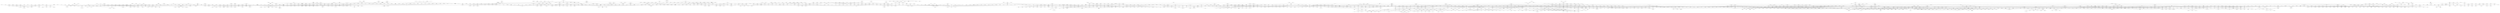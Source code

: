 strict graph "" {
	node [label="\N"];
	1	 [fontsize=12,
		height=0.3080555555555555,
		label="10,000 Maniacs",
		level=1,
		pos="323.82,-3498.32",
		weight=185348,
		width=3.310972222222222];
	248	 [fontsize=12,
		height=0.3080555555555555,
		label="Beth Orton",
		level=1,
		pos="-127.86,-2715.91",
		weight=312380,
		width=3.310972222222222];
	1 -- 248;
	10	 [fontsize=12,
		height=0.3080555555555555,
		label="*NSYNC",
		level=1,
		pos="-642.50,-1328.09",
		weight=286836,
		width=3.310972222222222];
	1065	 [fontsize=12,
		height=0.3080555555555555,
		label="Jessica Simpson",
		level=2,
		pos="-660.35,-1079.00",
		weight=298868,
		width=3.310972222222222];
	10 -- 1065;
	1000	 [fontsize=12,
		height=0.3080555555555555,
		label=Incubus,
		level=1,
		pos="-157.19,-631.52",
		weight=1214650,
		width=3.310972222222222];
	831	 [fontsize=12,
		height=0.3080555555555555,
		label=Fuel,
		level=1,
		pos="-0.02,-112.40",
		weight=373212,
		width=3.310972222222222];
	1000 -- 831;
	1001	 [fontsize=12,
		height=0.3080555555555555,
		label="India.Arie",
		level=3,
		pos="-3302.73,-3471.97",
		weight=272268,
		width=3.310972222222222];
	1476	 [fontsize=12,
		height=0.3080555555555555,
		label=Musiq,
		level=5,
		pos="-3645.36,-3388.85",
		weight=110855,
		width=3.310972222222222];
	1001 -- 1476;
	1002	 [fontsize=12,
		height=0.3080555555555555,
		label="Indigo Girls",
		level=1,
		pos="324.29,-3047.74",
		weight=175174,
		width=3.310972222222222];
	1002 -- 248;
	1003	 [fontsize=12,
		height=0.3080555555555555,
		label=Infernal,
		level=3,
		pos="-108.65,-176.05",
		weight=147992,
		width=3.310972222222222];
	1212	 [fontsize=12,
		height=0.3080555555555555,
		label="Kylie Minogue",
		level=2,
		pos="-215.35,-350.25",
		weight=780058,
		width=3.310972222222222];
	1003 -- 1212;
	2385	 [fontsize=12,
		height=0.3080555555555555,
		label="Uniting Nations",
		level=7,
		pos="-531.59,-1091.39",
		weight=103026,
		width=3.310972222222222];
	1003 -- 2385;
	413	 [fontsize=12,
		height=0.3080555555555555,
		label=Cascada,
		level=5,
		pos="-256.14,-537.39",
		weight=422222,
		width=3.310972222222222];
	1003 -- 413;
	910	 [fontsize=12,
		height=0.3080555555555555,
		label="Groove Coverage",
		level=6,
		pos="-421.80,-802.86",
		weight=249442,
		width=3.310972222222222];
	1003 -- 910;
	986	 [fontsize=12,
		height=0.3080555555555555,
		label="Ian Van\nDahl",
		level=2,
		pos="11.45,-74.10",
		weight=207732,
		width=3.310972222222222];
	1003 -- 986;
	1004	 [fontsize=12,
		height=0.3080555555555555,
		label="In Flames",
		level=4,
		pos="13.19,2259.79",
		weight=514041,
		width=3.310972222222222];
	542	 [fontsize=12,
		height=0.3080555555555555,
		label="Dark Tranquillity",
		level=5,
		pos="14.59,1831.10",
		weight=232932,
		width=3.310972222222222];
	1004 -- 542;
	1005	 [fontsize=12,
		height=0.3080555555555555,
		label="Ingrid Michaelson",
		level=3,
		pos="708.19,-1058.45",
		weight=254827,
		width=3.310972222222222];
	1713	 [fontsize=12,
		height=0.3080555555555555,
		label="Regina Spektor",
		level=3,
		pos="668.98,-903.91",
		weight=689251,
		width=3.310972222222222];
	1005 -- 1713;
	2362	 [fontsize=12,
		height=0.3080555555555555,
		label="Tristan Prettyman",
		level=5,
		pos="339.24,-1485.61",
		weight=153970,
		width=3.310972222222222];
	1005 -- 2362;
	1006	 [fontsize=12,
		height=0.3080555555555555,
		label=Interpol,
		level=5,
		pos="-617.14,2872.82",
		weight=1087041,
		width=3.310972222222222];
	1127	 [fontsize=12,
		height=0.3080555555555555,
		label="Joy Division",
		level=6,
		pos="-320.51,2541.23",
		weight=764356,
		width=3.310972222222222];
	1006 -- 1127;
	1007	 [fontsize=12,
		height=0.3080555555555555,
		label=INXS,
		level=7,
		pos="894.42,2380.28",
		weight=514441,
		width=3.310972222222222];
	1389	 [fontsize=12,
		height=0.3080555555555555,
		label="Men at\nWork",
		level=7,
		pos="1166.09,2285.61",
		weight=251687,
		width=3.310972222222222];
	1007 -- 1389;
	1009	 [fontsize=12,
		height=0.3080555555555555,
		label="Iron &\nWine",
		level=4,
		pos="-1454.48,771.51",
		weight=814278,
		width=3.310972222222222];
	797	 [fontsize=12,
		height=0.3080555555555555,
		label="Fleet Foxes",
		level=5,
		pos="-1045.76,838.75",
		weight=368486,
		width=3.310972222222222];
	1009 -- 797;
	101	 [fontsize=12,
		height=0.3080555555555555,
		label="Amon Amarth",
		level=5,
		pos="-195.77,2815.29",
		weight=224808,
		width=3.310972222222222];
	101 -- 542;
	731	 [fontsize=12,
		height=0.3080555555555555,
		label=Ensiferum,
		level=5,
		pos="-586.10,3322.34",
		weight=181637,
		width=3.310972222222222];
	101 -- 731;
	1011	 [fontsize=12,
		height=0.3080555555555555,
		label="Iron Maiden",
		level=3,
		pos="3535.20,4801.60",
		weight=836037,
		width=3.310972222222222];
	949	 [fontsize=12,
		height=0.3080555555555555,
		label=Helloween,
		level=5,
		pos="3526.94,4517.11",
		weight=297463,
		width=3.310972222222222];
	1011 -- 949;
	1012	 [fontsize=12,
		height=0.3080555555555555,
		label="Isaac Hayes",
		level=4,
		pos="2674.43,-14.75",
		weight=272216,
		width=3.310972222222222];
	2200	 [fontsize=12,
		height=0.3080555555555555,
		label="The O'Jays",
		level=4,
		pos="2989.20,-333.68",
		weight=143905,
		width=3.310972222222222];
	1012 -- 2200;
	1013	 [fontsize=12,
		height=0.3080555555555555,
		label=Isis,
		level=8,
		pos="214.31,1483.51",
		weight=176304,
		width=3.310972222222222];
	1361	 [fontsize=12,
		height=0.3080555555555555,
		label=Mastodon,
		level=7,
		pos="285.48,1298.97",
		weight=241190,
		width=3.310972222222222];
	1013 -- 1361;
	1014	 [fontsize=12,
		height=0.3080555555555555,
		label=Islands,
		level=5,
		pos="-1770.00,91.86",
		weight=224987,
		width=3.310972222222222];
	2048	 [fontsize=12,
		height=0.3080555555555555,
		label="The Apples\nin Stereo",
		level=5,
		pos="-1456.64,-294.43",
		weight=225617,
		width=3.310972222222222];
	1014 -- 2048;
	1016	 [fontsize=12,
		height=0.3080555555555555,
		label="Jack's Mannequin",
		level=4,
		pos="-3451.96,-250.39",
		weight=308392,
		width=3.310972222222222];
	2161	 [fontsize=12,
		height=0.3080555555555555,
		label="The Hush\nSound",
		level=6,
		pos="-3554.12,-597.00",
		weight=139773,
		width=3.310972222222222];
	1016 -- 2161;
	1018	 [fontsize=12,
		height=0.3080555555555555,
		label="Jack Johnson",
		level=7,
		pos="473.32,-1541.94",
		weight=1099826,
		width=3.310972222222222];
	1018 -- 2362;
	549	 [fontsize=12,
		height=0.3080555555555555,
		label="Dave Matthews &\nTim Reynolds",
		level=7,
		pos="1100.54,-917.85",
		weight=110409,
		width=3.310972222222222];
	1018 -- 549;
	1019	 [fontsize=12,
		height=0.3080555555555555,
		label="Jackson Browne",
		level=5,
		pos="1714.72,-1118.59",
		weight=221481,
		width=3.310972222222222];
	2402	 [fontsize=12,
		height=0.3080555555555555,
		label="Van Morrison",
		level=7,
		pos="1756.73,-928.33",
		weight=650090,
		width=3.310972222222222];
	1019 -- 2402;
	102	 [fontsize=12,
		height=0.3080555555555555,
		label="Amon Tobin",
		level=2,
		pos="70.58,24.74",
		weight=440972,
		width=3.310972222222222];
	2123	 [fontsize=12,
		height=0.3080555555555555,
		label="The Dust\nBrothers",
		level=5,
		pos="112.96,45.14",
		weight=141869,
		width=3.310972222222222];
	102 -- 2123;
	1021	 [fontsize=12,
		height=0.3080555555555555,
		label="Jacques Brel",
		level=8,
		pos="2642.38,-3102.25",
		weight=143415,
		width=3.310972222222222];
	1827	 [fontsize=12,
		height=0.3080555555555555,
		label="Serge Gainsbourg",
		level=8,
		pos="2723.88,-3250.04",
		weight=234416,
		width=3.310972222222222];
	1021 -- 1827;
	382	 [fontsize=12,
		height=0.3080555555555555,
		label="Édith Piaf",
		level=7,
		pos="2801.09,-2715.10",
		weight=235332,
		width=3.310972222222222];
	1021 -- 382;
	1023	 [fontsize=12,
		height=0.3080555555555555,
		label="Jaga Jazzist",
		level=2,
		pos="-1782.67,-394.69",
		weight=162373,
		width=3.310972222222222];
	1867	 [fontsize=12,
		height=0.3080555555555555,
		label=Skalpel,
		level=2,
		pos="-1843.31,-468.89",
		weight=186939,
		width=3.310972222222222];
	1023 -- 1867;
	2090	 [fontsize=12,
		height=0.3080555555555555,
		label="The Cinematic\nOrchestra",
		level=2,
		pos="-1917.63,-180.11",
		weight=432356,
		width=3.310972222222222];
	1023 -- 2090;
	24	 [fontsize=12,
		height=0.3080555555555555,
		label="9 Lazy\n9",
		level=2,
		pos="-1025.23,-346.66",
		weight=168403,
		width=3.310972222222222];
	1023 -- 24;
	1026	 [fontsize=12,
		height=0.3080555555555555,
		label=Jamelia,
		level=4,
		pos="-135.78,-156.96",
		weight=241433,
		width=3.310972222222222];
	1477	 [fontsize=12,
		height=0.3080555555555555,
		label="Mutya Buena",
		level=4,
		pos="-103.14,-155.61",
		weight=149083,
		width=3.310972222222222];
	1026 -- 1477;
	1027	 [fontsize=12,
		height=0.3080555555555555,
		label=James,
		level=8,
		pos="541.74,236.71",
		weight=246690,
		width=3.310972222222222];
	1044	 [fontsize=12,
		height=0.3080555555555555,
		label="Jarvis Cocker",
		level=7,
		pos="520.51,222.65",
		weight=102396,
		width=3.310972222222222];
	1027 -- 1044;
	1028	 [fontsize=12,
		height=0.3080555555555555,
		label="James Blunt",
		level=5,
		pos="298.06,-209.52",
		weight=873851,
		width=3.310972222222222];
	1169	 [fontsize=12,
		height=0.3080555555555555,
		label=Keane,
		level=5,
		pos="368.26,-223.28",
		weight=1088831,
		width=3.310972222222222];
	1028 -- 1169;
	2002	 [fontsize=12,
		height=0.3080555555555555,
		label="Take That",
		level=4,
		pos="273.31,-223.26",
		weight=319087,
		width=3.310972222222222];
	1028 -- 2002;
	1029	 [fontsize=12,
		height=0.3080555555555555,
		label="James Brown",
		level=4,
		pos="3548.43,-286.22",
		weight=595105,
		width=3.310972222222222];
	264	 [fontsize=12,
		height=0.3080555555555555,
		label="Bill Withers",
		level=4,
		pos="3433.35,-491.89",
		weight=342098,
		width=3.310972222222222];
	1029 -- 264;
	103	 [fontsize=12,
		height=0.3080555555555555,
		label=Amorphis,
		level=5,
		pos="-120.78,2049.15",
		weight=206114,
		width=3.310972222222222];
	103 -- 542;
	1030	 [fontsize=12,
		height=0.3080555555555555,
		label="James Horner",
		level=3,
		pos="-4.79,187.01",
		weight=184293,
		width=3.310972222222222];
	1199	 [fontsize=12,
		height=0.3080555555555555,
		label="Klaus Badelt",
		level=3,
		pos="-27.85,190.75",
		weight=211545,
		width=3.310972222222222];
	1030 -- 1199;
	246	 [fontsize=12,
		height=0.3080555555555555,
		label="Bernard Herrmann",
		level=3,
		pos="-3.56,164.54",
		weight=176836,
		width=3.310972222222222];
	1030 -- 246;
	1031	 [fontsize=12,
		height=0.3080555555555555,
		label="James Morrison",
		level=3,
		pos="513.32,-2507.38",
		weight=450459,
		width=3.310972222222222];
	1142	 [fontsize=12,
		height=0.3080555555555555,
		label="Justin Nozuka",
		level=5,
		pos="455.19,-2346.11",
		weight=107972,
		width=3.310972222222222];
	1031 -- 1142;
	1033	 [fontsize=12,
		height=0.3080555555555555,
		label="James Taylor",
		level=7,
		pos="2130.30,-945.80",
		weight=347328,
		width=3.310972222222222];
	1093	 [fontsize=12,
		height=0.3080555555555555,
		label="John Denver",
		level=6,
		pos="2267.84,-1098.87",
		weight=185614,
		width=3.310972222222222];
	1033 -- 1093;
	1033 -- 2402;
	1034	 [fontsize=12,
		height=0.3080555555555555,
		label="Jamie Cullum",
		level=8,
		pos="-1990.07,-1314.88",
		weight=450203,
		width=3.310972222222222];
	1125	 [fontsize=12,
		height=0.3080555555555555,
		label="Joss Stone",
		level=3,
		pos="-1919.55,-1099.09",
		weight=487412,
		width=3.310972222222222];
	1034 -- 1125;
	1037	 [fontsize=12,
		height=0.3080555555555555,
		label=Jamiroquai,
		level=8,
		pos="-1041.05,-153.06",
		weight=794992,
		width=3.310972222222222];
	2222	 [fontsize=12,
		height=0.3080555555555555,
		label="The Quantic\nSoul Orchestra",
		level=4,
		pos="-1051.91,-218.92",
		weight=109821,
		width=3.310972222222222];
	1037 -- 2222;
	1039	 [fontsize=12,
		height=0.3080555555555555,
		label="Janet Jackson",
		level=2,
		pos="-984.65,-1016.88",
		weight=474302,
		width=3.310972222222222];
	1340	 [fontsize=12,
		height=0.3080555555555555,
		label="Mariah Carey",
		level=4,
		pos="-614.60,-758.13",
		weight=720333,
		width=3.310972222222222];
	1039 -- 1340;
	104	 [fontsize=12,
		height=0.3080555555555555,
		label="Amos Lee",
		level=4,
		pos="351.31,-1314.31",
		weight=276612,
		width=3.310972222222222];
	104 -- 2362;
	1040	 [fontsize=12,
		height=0.3080555555555555,
		label="Janis Joplin",
		level=7,
		pos="2582.02,-1229.09",
		weight=541450,
		width=3.310972222222222];
	2166	 [fontsize=12,
		height=0.3080555555555555,
		label="The Jimi\nHendrix Experience",
		level=1,
		pos="2611.64,-655.27",
		weight=495688,
		width=3.310972222222222];
	1040 -- 2166;
	1042	 [fontsize=12,
		height=0.3080555555555555,
		label="Jarabe de\nPalo",
		level=4,
		pos="651.94,-1230.64",
		weight=173446,
		width=3.310972222222222];
	1291	 [fontsize=12,
		height=0.3080555555555555,
		label="Los Rodríguez",
		level=5,
		pos="627.47,-1296.87",
		weight=102724,
		width=3.310972222222222];
	1042 -- 1291;
	225	 [fontsize=12,
		height=0.3080555555555555,
		label=Bebe,
		level=4,
		pos="699.20,-1186.30",
		weight=125493,
		width=3.310972222222222];
	1042 -- 225;
	1043	 [fontsize=12,
		height=0.3080555555555555,
		label="Ja Rule",
		level=2,
		pos="-1589.13,-3075.21",
		weight=197508,
		width=3.310972222222222];
	1284	 [fontsize=12,
		height=0.3080555555555555,
		label="Lloyd Banks",
		level=2,
		pos="-1417.06,-2995.03",
		weight=141309,
		width=3.310972222222222];
	1043 -- 1284;
	2281	 [fontsize=12,
		height=0.3080555555555555,
		label="The Verve",
		level=7,
		pos="195.83,37.66",
		weight=923596,
		width=3.310972222222222];
	1044 -- 2281;
	1045	 [fontsize=12,
		height=0.3080555555555555,
		label="Jason Mraz",
		level=8,
		pos="63.11,-1757.68",
		weight=643326,
		width=3.310972222222222];
	1045 -- 2362;
	1047	 [fontsize=12,
		height=0.3080555555555555,
		label="Jay-Z",
		level=7,
		pos="-1613.66,-2298.43",
		weight=638981,
		width=3.310972222222222];
	1305	 [fontsize=12,
		height=0.3080555555555555,
		label=Ludacris,
		level=7,
		pos="-1242.81,-1594.12",
		weight=423907,
		width=3.310972222222222];
	1047 -- 1305;
	1457	 [fontsize=12,
		height=0.3080555555555555,
		label="Mos Def",
		level=6,
		pos="-2177.09,-2678.58",
		weight=311431,
		width=3.310972222222222];
	1047 -- 1457;
	1048	 [fontsize=12,
		height=0.3080555555555555,
		label="Jay-Z and\nLinkin Park",
		level=6,
		pos="596.56,1512.90",
		weight=330083,
		width=3.310972222222222];
	1591	 [fontsize=12,
		height=0.3080555555555555,
		label="Papa Roach",
		level=2,
		pos="320.37,963.34",
		weight=780535,
		width=3.310972222222222];
	1048 -- 1591;
	1050	 [fontsize=12,
		height=0.3080555555555555,
		label=Jazzanova,
		level=2,
		pos="67.25,204.01",
		weight=300664,
		width=3.310972222222222];
	1213	 [fontsize=12,
		height=0.3080555555555555,
		label="Kyoto Jazz\nMassive",
		level=2,
		pos="57.03,182.96",
		weight=129760,
		width=3.310972222222222];
	1050 -- 1213;
	1052	 [fontsize=12,
		height=0.3080555555555555,
		label="Jean-Michel Jarre",
		level=5,
		pos="5071.16,2178.87",
		weight=228313,
		width=3.310972222222222];
	2009	 [fontsize=12,
		height=0.3080555555555555,
		label="Tangerine Dream",
		level=5,
		pos="5128.15,1758.01",
		weight=165123,
		width=3.310972222222222];
	1052 -- 2009;
	2472	 [fontsize=12,
		height=0.3080555555555555,
		label=Yanni,
		level=5,
		pos="5091.19,2841.48",
		weight=141870,
		width=3.310972222222222];
	1052 -- 2472;
	574	 [fontsize=12,
		height=0.3080555555555555,
		label="Deep Forest",
		level=5,
		pos="4837.12,2128.12",
		weight=226153,
		width=3.310972222222222];
	1052 -- 574;
	1053	 [fontsize=12,
		height=0.3080555555555555,
		label="Jedi Mind\nTricks",
		level=8,
		pos="-2696.21,-3788.24",
		weight=166554,
		width=3.310972222222222];
	996	 [fontsize=12,
		height=0.3080555555555555,
		label="Immortal Technique",
		level=6,
		pos="-2632.48,-3643.25",
		weight=171592,
		width=3.310972222222222];
	1053 -- 996;
	1054	 [fontsize=12,
		height=0.3080555555555555,
		label="Jeff Buckley",
		level=7,
		pos="-1585.98,2097.41",
		weight=761225,
		width=3.310972222222222];
	1523	 [fontsize=12,
		height=0.3080555555555555,
		label="Nick Drake",
		level=4,
		pos="-2006.21,2029.64",
		weight=657487,
		width=3.310972222222222];
	1054 -- 1523;
	1055	 [fontsize=12,
		height=0.3080555555555555,
		label="Jefferson Airplane",
		level=1,
		pos="2517.35,-440.83",
		weight=542912,
		width=3.310972222222222];
	1055 -- 2166;
	1056	 [fontsize=12,
		height=0.3080555555555555,
		label=Jem,
		level=3,
		pos="-656.67,1568.28",
		weight=484415,
		width=3.310972222222222];
	272	 [fontsize=12,
		height=0.3080555555555555,
		label="Bitter:Sweet",
		level=7,
		pos="-511.51,1379.78",
		weight=122634,
		width=3.310972222222222];
	1056 -- 272;
	1057	 [fontsize=12,
		height=0.3080555555555555,
		label="Jennifer Hudson",
		level=3,
		pos="-1581.30,-889.23",
		weight=115919,
		width=3.310972222222222];
	1057 -- 1125;
	1057 -- 1340;
	1058	 [fontsize=12,
		height=0.3080555555555555,
		label="Jennifer Lopez",
		level=5,
		pos="-869.38,-642.68",
		weight=570845,
		width=3.310972222222222];
	1058 -- 1340;
	106	 [fontsize=12,
		height=0.3080555555555555,
		label="Amy Macdonald",
		level=3,
		pos="1049.52,-4634.07",
		weight=327841,
		width=3.310972222222222];
	944	 [fontsize=12,
		height=0.3080555555555555,
		label="Heather Nova",
		level=3,
		pos="645.89,-4419.62",
		weight=228168,
		width=3.310972222222222];
	106 -- 944;
	1060	 [fontsize=12,
		height=0.3080555555555555,
		label="Jens Lekman",
		level=6,
		pos="-3958.43,-1455.92",
		weight=242322,
		width=3.310972222222222];
	2272	 [fontsize=12,
		height=0.3080555555555555,
		label="The Tough\nAlliance",
		level=8,
		pos="-3663.78,-1437.71",
		weight=114582,
		width=3.310972222222222];
	1060 -- 2272;
	1063	 [fontsize=12,
		height=0.3080555555555555,
		label="Jerry Lee\nLewis",
		level=7,
		pos="1109.64,-4035.16",
		weight=202282,
		width=3.310972222222222];
	2126	 [fontsize=12,
		height=0.3080555555555555,
		label="The Everly\nBrothers",
		level=7,
		pos="1290.36,-3924.02",
		weight=182204,
		width=3.310972222222222];
	1063 -- 2126;
	1064	 [fontsize=12,
		height=0.3080555555555555,
		label="Jesse McCartney",
		level=1,
		pos="-1092.51,-496.89",
		weight=202719,
		width=3.310972222222222];
	958	 [fontsize=12,
		height=0.3080555555555555,
		label="Hilary Duff",
		level=2,
		pos="-608.12,-358.11",
		weight=408619,
		width=3.310972222222222];
	1064 -- 958;
	164	 [fontsize=12,
		height=0.3080555555555555,
		label="Ashlee Simpson",
		level=4,
		pos="-308.80,-433.00",
		weight=469115,
		width=3.310972222222222];
	1065 -- 164;
	1066	 [fontsize=12,
		height=0.3080555555555555,
		label=Jet,
		level=7,
		pos="462.72,37.66",
		weight=747836,
		width=3.310972222222222];
	2291	 [fontsize=12,
		height=0.3080555555555555,
		label="The White\nStripes",
		level=6,
		pos="536.19,12.14",
		weight=1242635,
		width=3.310972222222222];
	1066 -- 2291;
	1067	 [fontsize=12,
		height=0.3080555555555555,
		label="Jethro Tull",
		level=8,
		pos="3976.39,-1294.04",
		weight=456792,
		width=3.310972222222222];
	806	 [fontsize=12,
		height=0.3080555555555555,
		label=Focus,
		level=8,
		pos="4030.45,-1180.59",
		weight=110746,
		width=3.310972222222222];
	1067 -- 806;
	1068	 [fontsize=12,
		height=0.3080555555555555,
		label=Jewel,
		level=3,
		pos="83.76,-1523.58",
		weight=485526,
		width=3.310972222222222];
	1387	 [fontsize=12,
		height=0.3080555555555555,
		label="Melissa Etheridge",
		level=5,
		pos="10.48,-1433.91",
		weight=181427,
		width=3.310972222222222];
	1068 -- 1387;
	1069	 [fontsize=12,
		height=0.3080555555555555,
		label="Jill Scott",
		level=5,
		pos="-3467.67,-3630.21",
		weight=233196,
		width=3.310972222222222];
	1069 -- 1476;
	107	 [fontsize=12,
		height=0.3080555555555555,
		label="Amy Winehouse",
		level=3,
		pos="-1940.16,-1268.85",
		weight=1006978,
		width=3.310972222222222];
	107 -- 1125;
	1071	 [fontsize=12,
		height=0.3080555555555555,
		label="Jimi Hendrix",
		level=6,
		pos="2427.48,-869.85",
		weight=1088057,
		width=3.310972222222222];
	1071 -- 2166;
	1074	 [fontsize=12,
		height=0.3080555555555555,
		label="Jimmy Eat\nWorld",
		level=3,
		pos="1009.09,-743.01",
		weight=936209,
		width=3.310972222222222];
	2050	 [fontsize=12,
		height=0.3080555555555555,
		label="The Ataris",
		level=4,
		pos="424.02,-475.21",
		weight=402386,
		width=3.310972222222222];
	1074 -- 2050;
	840	 [fontsize=12,
		height=0.3080555555555555,
		label="Further Seems\nForever",
		level=8,
		pos="1331.78,-507.86",
		weight=138114,
		width=3.310972222222222];
	1074 -- 840;
	1076	 [fontsize=12,
		height=0.3080555555555555,
		label="J.J. Cale",
		level=7,
		pos="1952.91,-248.40",
		weight=165374,
		width=3.310972222222222];
	1104	 [fontsize=12,
		height=0.3080555555555555,
		label="Johnny Winter",
		level=3,
		pos="1640.72,-213.29",
		weight=131056,
		width=3.310972222222222];
	1076 -- 1104;
	1078	 [fontsize=12,
		height=0.3080555555555555,
		label="Joan Baez",
		level=7,
		pos="-3051.22,1840.92",
		weight=237307,
		width=3.310972222222222];
	1250	 [fontsize=12,
		height=0.3080555555555555,
		label="Leonard Cohen",
		level=7,
		pos="-2811.10,1841.64",
		weight=536625,
		width=3.310972222222222];
	1078 -- 1250;
	1079	 [fontsize=12,
		height=0.3080555555555555,
		label="Joanna Newsom",
		level=3,
		pos="650.69,-1033.24",
		weight=368213,
		width=3.310972222222222];
	1079 -- 1713;
	108	 [fontsize=12,
		height=0.3080555555555555,
		label=Anastacia,
		level=5,
		pos="-745.64,-310.75",
		weight=391929,
		width=3.310972222222222];
	586	 [fontsize=12,
		height=0.3080555555555555,
		label="Delta Goodrem",
		level=5,
		pos="-481.61,-222.33",
		weight=210939,
		width=3.310972222222222];
	108 -- 586;
	1080	 [fontsize=12,
		height=0.3080555555555555,
		label="Joan Osborne",
		level=2,
		pos="100.80,-1415.71",
		weight=205205,
		width=3.310972222222222];
	1080 -- 1387;
	1602	 [fontsize=12,
		height=0.3080555555555555,
		label="Patty Griffin",
		level=5,
		pos="3.51,-1318.93",
		weight=129702,
		width=3.310972222222222];
	1080 -- 1602;
	1860	 [fontsize=12,
		height=0.3080555555555555,
		label="Sinéad O'Connor",
		level=1,
		pos="177.00,-1492.27",
		weight=431116,
		width=3.310972222222222];
	1080 -- 1860;
	19	 [fontsize=12,
		height=0.3080555555555555,
		label="4 Non\nBlondes",
		level=1,
		pos="331.07,-1172.16",
		weight=176534,
		width=3.310972222222222];
	1080 -- 19;
	1082	 [fontsize=12,
		height=0.3080555555555555,
		label="João Gilberto",
		level=5,
		pos="465.83,-250.66",
		weight=139669,
		width=3.310972222222222];
	171	 [fontsize=12,
		height=0.3080555555555555,
		label="Astrud Gilberto",
		level=5,
		pos="440.81,-227.30",
		weight=230331,
		width=3.310972222222222];
	1082 -- 171;
	866	 [fontsize=12,
		height=0.3080555555555555,
		label="Gilberto Gil",
		level=8,
		pos="461.80,-191.33",
		weight=144354,
		width=3.310972222222222];
	1082 -- 866;
	1083	 [fontsize=12,
		height=0.3080555555555555,
		label=Joe,
		level=1,
		pos="-3563.45,-4136.81",
		weight=135278,
		width=3.310972222222222];
	1283	 [fontsize=12,
		height=0.3080555555555555,
		label=Lloyd,
		level=7,
		pos="-3258.31,-4564.10",
		weight=127864,
		width=3.310972222222222];
	1083 -- 1283;
	1344	 [fontsize=12,
		height=0.3080555555555555,
		label=Mario,
		level=6,
		pos="-3919.30,-4433.53",
		weight=209723,
		width=3.310972222222222];
	1083 -- 1344;
	1083 -- 1476;
	1520	 [fontsize=12,
		height=0.3080555555555555,
		label="Ne-Yo",
		level=3,
		pos="-3972.81,-3977.95",
		weight=449705,
		width=3.310972222222222];
	1083 -- 1520;
	1565	 [fontsize=12,
		height=0.3080555555555555,
		label=Omarion,
		level=1,
		pos="-3719.34,-4877.34",
		weight=160896,
		width=3.310972222222222];
	1083 -- 1565;
	1736	 [fontsize=12,
		height=0.3080555555555555,
		label="R. Kelly",
		level=1,
		pos="-4332.05,-4173.37",
		weight=377998,
		width=3.310972222222222];
	1083 -- 1736;
	2391	 [fontsize=12,
		height=0.3080555555555555,
		label=Usher,
		level=1,
		pos="-2922.64,-4240.23",
		weight=546757,
		width=3.310972222222222];
	1083 -- 2391;
	503	 [fontsize=12,
		height=0.3080555555555555,
		label="Craig David",
		level=6,
		pos="-3317.80,-4034.59",
		weight=312181,
		width=3.310972222222222];
	1083 -- 503;
	1084	 [fontsize=12,
		height=0.3080555555555555,
		label="Joe Cocker",
		level=7,
		pos="2004.22,83.16",
		weight=419628,
		width=3.310972222222222];
	455	 [fontsize=12,
		height=0.3080555555555555,
		label="Chris Rea",
		level=8,
		pos="1958.18,230.64",
		weight=230694,
		width=3.310972222222222];
	1084 -- 455;
	1086	 [fontsize=12,
		height=0.3080555555555555,
		label="Joe Jackson",
		level=8,
		pos="-4002.27,3424.36",
		weight=163950,
		width=3.310972222222222];
	713	 [fontsize=12,
		height=0.3080555555555555,
		label="Elvis Costello",
		level=7,
		pos="-3796.02,3302.76",
		weight=477693,
		width=3.310972222222222];
	1086 -- 713;
	1088	 [fontsize=12,
		height=0.3080555555555555,
		label="Joe Walsh",
		level=6,
		pos="2800.86,-1387.17",
		weight=142417,
		width=3.310972222222222];
	2313	 [fontsize=12,
		height=0.3080555555555555,
		label="Three Dog\nNight",
		level=5,
		pos="2862.94,-1127.57",
		weight=211350,
		width=3.310972222222222];
	1088 -- 2313;
	644	 [fontsize=12,
		height=0.3080555555555555,
		label="Don Henley",
		level=7,
		pos="2953.99,-1518.46",
		weight=207460,
		width=3.310972222222222];
	1088 -- 644;
	681	 [fontsize=12,
		height=0.3080555555555555,
		label="Eddie Money",
		level=7,
		pos="3053.87,-1284.03",
		weight=110609,
		width=3.310972222222222];
	1088 -- 681;
	798	 [fontsize=12,
		height=0.3080555555555555,
		label="Fleetwood Mac",
		level=5,
		pos="3270.24,-1450.21",
		weight=675635,
		width=3.310972222222222];
	1088 -- 798;
	807	 [fontsize=12,
		height=0.3080555555555555,
		label=Foghat,
		level=6,
		pos="1409.28,-1667.20",
		weight=139956,
		width=3.310972222222222];
	1088 -- 807;
	1089	 [fontsize=12,
		height=0.3080555555555555,
		label="John Mayall &\nThe Bluesbreakers",
		level=3,
		pos="2185.95,-99.60",
		weight=118074,
		width=3.310972222222222];
	1089 -- 1104;
	1089 -- 455;
	109	 [fontsize=12,
		height=0.3080555555555555,
		label=Anathema,
		level=5,
		pos="2951.57,5498.79",
		weight=257668,
		width=3.310972222222222];
	2318	 [fontsize=12,
		height=0.3080555555555555,
		label=Tiamat,
		level=5,
		pos="2678.60,5695.94",
		weight=159323,
		width=3.310972222222222];
	109 -- 2318;
	1092	 [fontsize=12,
		height=0.3080555555555555,
		label="John Coltrane",
		level=5,
		pos="4004.38,-2692.46",
		weight=378942,
		width=3.310972222222222];
	431	 [fontsize=12,
		height=0.3080555555555555,
		label="Charlie Parker",
		level=5,
		pos="3588.67,-2710.07",
		weight=238264,
		width=3.310972222222222];
	1092 -- 431;
	1504	 [fontsize=12,
		height=0.3080555555555555,
		label="Neil Diamond",
		level=6,
		pos="2015.26,-1119.60",
		weight=277139,
		width=3.310972222222222];
	1093 -- 1504;
	211	 [fontsize=12,
		height=0.3080555555555555,
		label="Barry Manilow",
		level=3,
		pos="2328.87,-995.35",
		weight=149528,
		width=3.310972222222222];
	1093 -- 211;
	409	 [fontsize=12,
		height=0.3080555555555555,
		label=Carpenters,
		level=2,
		pos="2180.65,-1236.14",
		weight=272974,
		width=3.310972222222222];
	1093 -- 409;
	645	 [fontsize=12,
		height=0.3080555555555555,
		label="Don McLean",
		level=4,
		pos="2051.45,-966.76",
		weight=245217,
		width=3.310972222222222];
	1093 -- 645;
	1094	 [fontsize=12,
		height=0.3080555555555555,
		label="John Frusciante",
		level=8,
		pos="718.75,-117.77",
		weight=232780,
		width=3.310972222222222];
	1094 -- 2291;
	1096	 [fontsize=12,
		height=0.3080555555555555,
		label="John Lee\nHooker",
		level=3,
		pos="1767.80,111.16",
		weight=276549,
		width=3.310972222222222];
	1700	 [fontsize=12,
		height=0.3080555555555555,
		label="Ray Charles",
		level=4,
		pos="1751.75,124.12",
		weight=603951,
		width=3.310972222222222];
	1096 -- 1700;
	368	 [fontsize=12,
		height=0.3080555555555555,
		label="Buddy Guy",
		level=3,
		pos="1892.42,-42.52",
		weight=168170,
		width=3.310972222222222];
	1096 -- 368;
	1097	 [fontsize=12,
		height=0.3080555555555555,
		label="John Legend",
		level=3,
		pos="-4100.74,-3312.14",
		weight=420828,
		width=3.310972222222222];
	1097 -- 1476;
	1098	 [fontsize=12,
		height=0.3080555555555555,
		label="John Lennon",
		level=7,
		pos="1185.79,-3213.72",
		weight=850977,
		width=3.310972222222222];
	1608	 [fontsize=12,
		height=0.3080555555555555,
		label="Paul McCartney",
		level=7,
		pos="897.43,-3024.34",
		weight=490203,
		width=3.310972222222222];
	1098 -- 1608;
	1099	 [fontsize=12,
		height=0.3080555555555555,
		label="John Martyn",
		level=8,
		pos="-2444.20,1704.17",
		weight=104145,
		width=3.310972222222222];
	1111	 [fontsize=12,
		height=0.3080555555555555,
		label="Joni Mitchell",
		level=5,
		pos="-2810.81,1740.05",
		weight=403885,
		width=3.310972222222222];
	1099 -- 1111;
	1099 -- 1250;
	1099 -- 1523;
	11	 [fontsize=12,
		height=0.3080555555555555,
		label="2Pac",
		level=2,
		pos="-821.15,-4251.25",
		weight=562588,
		width=3.310972222222222];
	1890	 [fontsize=12,
		height=0.3080555555555555,
		label="Snoop Dogg",
		level=2,
		pos="-854.56,-3769.57",
		weight=617991,
		width=3.310972222222222];
	11 -- 1890;
	110	 [fontsize=12,
		height=0.3080555555555555,
		label=Anberlin,
		level=3,
		pos="-1989.04,589.66",
		weight=323719,
		width=3.310972222222222];
	2044	 [fontsize=12,
		height=0.3080555555555555,
		label="The Almost",
		level=3,
		pos="-2252.52,91.79",
		weight=103130,
		width=3.310972222222222];
	110 -- 2044;
	1101	 [fontsize=12,
		height=0.3080555555555555,
		label="John Mayer",
		level=5,
		pos="1051.89,-1351.43",
		weight=788419,
		width=3.310972222222222];
	1101 -- 549;
	1102	 [fontsize=12,
		height=0.3080555555555555,
		label="John Mayer\nTrio",
		level=5,
		pos="1416.63,-1102.21",
		weight=101264,
		width=3.310972222222222];
	218	 [fontsize=12,
		height=0.3080555555555555,
		label="B.B. King &\nEric Clapton",
		level=3,
		pos="1499.97,-653.67",
		weight=158894,
		width=3.310972222222222];
	1102 -- 218;
	1102 -- 549;
	1103	 [fontsize=12,
		height=0.3080555555555555,
		label="John Mellencamp",
		level=7,
		pos="1043.24,-1746.28",
		weight=250401,
		width=3.310972222222222];
	1972	 [fontsize=12,
		height=0.3080555555555555,
		label=Styx,
		level=5,
		pos="628.76,-1718.58",
		weight=338729,
		width=3.310972222222222];
	1103 -- 1972;
	1759	 [fontsize=12,
		height=0.3080555555555555,
		label="Rory Gallagher",
		level=8,
		pos="1975.03,-436.71",
		weight=121587,
		width=3.310972222222222];
	1104 -- 1759;
	1955	 [fontsize=12,
		height=0.3080555555555555,
		label="Stevie Ray\nVaughan",
		level=3,
		pos="1550.78,111.80",
		weight=291941,
		width=3.310972222222222];
	1104 -- 1955;
	2001	 [fontsize=12,
		height=0.3080555555555555,
		label="Taj Mahal",
		level=7,
		pos="1760.33,-359.65",
		weight=110103,
		width=3.310972222222222];
	1104 -- 2001;
	2028	 [fontsize=12,
		height=0.3080555555555555,
		label="Ten Years\nAfter",
		level=7,
		pos="1521.56,127.54",
		weight=186994,
		width=3.310972222222222];
	1104 -- 2028;
	1104 -- 218;
	219	 [fontsize=12,
		height=0.3080555555555555,
		label="B.B. King",
		level=3,
		pos="1654.29,-19.60",
		weight=309738,
		width=3.310972222222222];
	1104 -- 219;
	1104 -- 368;
	398	 [fontsize=12,
		height=0.3080555555555555,
		label="Canned Heat",
		level=7,
		pos="1530.29,-119.60",
		weight=206959,
		width=3.310972222222222];
	1104 -- 398;
	739	 [fontsize=12,
		height=0.3080555555555555,
		label="Eric Clapton",
		level=6,
		pos="2579.74,-88.49",
		weight=989627,
		width=3.310972222222222];
	1104 -- 739;
	854	 [fontsize=12,
		height=0.3080555555555555,
		label="Gary Moore",
		level=6,
		pos="1611.04,246.74",
		weight=264699,
		width=3.310972222222222];
	1104 -- 854;
	1107	 [fontsize=12,
		height=0.3080555555555555,
		label="John Williams",
		level=3,
		pos="-71.11,367.48",
		weight=404010,
		width=3.310972222222222];
	1107 -- 1199;
	1108	 [fontsize=12,
		height=0.3080555555555555,
		label=JoJo,
		level=4,
		pos="-964.62,-508.31",
		weight=316204,
		width=3.310972222222222];
	1108 -- 164;
	1109	 [fontsize=12,
		height=0.3080555555555555,
		label="Jonas Brothers",
		level=4,
		pos="657.95,-1565.42",
		weight=184349,
		width=3.310972222222222];
	2093	 [fontsize=12,
		height=0.3080555555555555,
		label="The Click\nFive",
		level=1,
		pos="620.32,-1462.00",
		weight=111724,
		width=3.310972222222222];
	1109 -- 2093;
	1110	 [fontsize=12,
		height=0.3080555555555555,
		label="Jon Bon\nJovi",
		level=3,
		pos="2255.56,1806.63",
		weight=147886,
		width=3.310972222222222];
	321	 [fontsize=12,
		height=0.3080555555555555,
		label="Bon Jovi",
		level=3,
		pos="2012.96,2174.67",
		weight=858344,
		width=3.310972222222222];
	1110 -- 321;
	1115	 [fontsize=12,
		height=0.3080555555555555,
		label="Jordin Sparks",
		level=8,
		pos="-2139.05,-931.45",
		weight=168943,
		width=3.310972222222222];
	1157	 [fontsize=12,
		height=0.3080555555555555,
		label="Kat DeLuna",
		level=5,
		pos="-2261.92,-834.58",
		weight=121602,
		width=3.310972222222222];
	1115 -- 1157;
	1117	 [fontsize=12,
		height=0.3080555555555555,
		label="José González",
		level=4,
		pos="-938.78,917.45",
		weight=545027,
		width=3.310972222222222];
	1124	 [fontsize=12,
		height=0.3080555555555555,
		label="Joshua Radin",
		level=4,
		pos="-953.12,1228.47",
		weight=254988,
		width=3.310972222222222];
	1117 -- 1124;
	1517	 [fontsize=12,
		height=0.3080555555555555,
		label="Newton Faulkner",
		level=8,
		pos="-1372.55,410.76",
		weight=201563,
		width=3.310972222222222];
	1117 -- 1517;
	1117 -- 797;
	1119	 [fontsize=12,
		height=0.3080555555555555,
		label="Joseph Arthur",
		level=4,
		pos="-3937.85,2011.42",
		weight=257913,
		width=3.310972222222222];
	69	 [fontsize=12,
		height=0.3080555555555555,
		label="Alexi Murdoch",
		level=4,
		pos="-3523.98,2024.97",
		weight=180196,
		width=3.310972222222222];
	1119 -- 69;
	1121	 [fontsize=12,
		height=0.3080555555555555,
		label="Josh Kelley",
		level=5,
		pos="-60.61,-1609.51",
		weight=144777,
		width=3.310972222222222];
	1121 -- 2362;
	668	 [fontsize=12,
		height=0.3080555555555555,
		label="Duncan Sheik",
		level=8,
		pos="-264.25,-916.40",
		weight=101168,
		width=3.310972222222222];
	1121 -- 668;
	1122	 [fontsize=12,
		height=0.3080555555555555,
		label="Josh Ritter",
		level=4,
		pos="-88.83,-1196.41",
		weight=186561,
		width=3.310972222222222];
	1123	 [fontsize=12,
		height=0.3080555555555555,
		label="Josh Rouse",
		level=7,
		pos="-77.26,-1226.26",
		weight=185493,
		width=3.310972222222222];
	1122 -- 1123;
	1122 -- 1602;
	1772	 [fontsize=12,
		height=0.3080555555555555,
		label="Ryan Adams",
		level=8,
		pos="-132.27,-1176.78",
		weight=455379,
		width=3.310972222222222];
	1122 -- 1772;
	120	 [fontsize=12,
		height=0.3080555555555555,
		label="Angie Stone",
		level=5,
		pos="-1667.99,-979.42",
		weight=177710,
		width=3.310972222222222];
	1125 -- 120;
	1316	 [fontsize=12,
		height=0.3080555555555555,
		label="Macy Gray",
		level=4,
		pos="-1743.86,-910.66",
		weight=330149,
		width=3.310972222222222];
	1125 -- 1316;
	153	 [fontsize=12,
		height=0.3080555555555555,
		label="Aretha Franklin",
		level=4,
		pos="-1759.19,-1212.82",
		weight=642451,
		width=3.310972222222222];
	1125 -- 153;
	38	 [fontsize=12,
		height=0.3080555555555555,
		label=Adele,
		level=3,
		pos="-1717.44,-1071.95",
		weight=401785,
		width=3.310972222222222];
	1125 -- 38;
	496	 [fontsize=12,
		height=0.3080555555555555,
		label="Corinne Bailey\nRae",
		level=3,
		pos="-1789.43,-1214.78",
		weight=468718,
		width=3.310972222222222];
	1125 -- 496;
	666	 [fontsize=12,
		height=0.3080555555555555,
		label=Duffy,
		level=3,
		pos="-2086.51,-1266.37",
		weight=515263,
		width=3.310972222222222];
	1125 -- 666;
	1126	 [fontsize=12,
		height=0.3080555555555555,
		label=Journey,
		level=5,
		pos="1076.92,-1947.04",
		weight=465778,
		width=3.310972222222222];
	1126 -- 1972;
	1456	 [fontsize=12,
		height=0.3080555555555555,
		label=Morrissey,
		level=8,
		pos="-477.93,2803.93",
		weight=581637,
		width=3.310972222222222];
	1127 -- 1456;
	1515	 [fontsize=12,
		height=0.3080555555555555,
		label="New Order",
		level=8,
		pos="-629.69,2261.58",
		weight=741154,
		width=3.310972222222222];
	1127 -- 1515;
	1840	 [fontsize=12,
		height=0.3080555555555555,
		label="She Wants\nRevenge",
		level=6,
		pos="-316.28,2299.37",
		weight=257284,
		width=3.310972222222222];
	1127 -- 1840;
	1862	 [fontsize=12,
		height=0.3080555555555555,
		label="Siouxsie and\nthe Banshees",
		level=3,
		pos="-528.27,2298.50",
		weight=340087,
		width=3.310972222222222];
	1127 -- 1862;
	1905	 [fontsize=12,
		height=0.3080555555555555,
		label="Sonic Youth",
		level=6,
		pos="156.11,919.39",
		weight=746676,
		width=3.310972222222222];
	1127 -- 1905;
	2105	 [fontsize=12,
		height=0.3080555555555555,
		label="The Cure",
		level=6,
		pos="-835.38,2357.61",
		weight=1344110,
		width=3.310972222222222];
	1127 -- 2105;
	216	 [fontsize=12,
		height=0.3080555555555555,
		label=Bauhaus,
		level=6,
		pos="-968.30,2826.54",
		weight=251617,
		width=3.310972222222222];
	1127 -- 216;
	2247	 [fontsize=12,
		height=0.3080555555555555,
		label="The Smiths",
		level=6,
		pos="-703.81,2444.64",
		weight=847939,
		width=3.310972222222222];
	1127 -- 2247;
	380	 [fontsize=12,
		height=0.3080555555555555,
		label=Buzzcocks,
		level=7,
		pos="-922.00,2704.46",
		weight=307283,
		width=3.310972222222222];
	1127 -- 380;
	1128	 [fontsize=12,
		height=0.3080555555555555,
		label=Juanes,
		level=4,
		pos="-2279.90,-579.35",
		weight=310537,
		width=3.310972222222222];
	1134	 [fontsize=12,
		height=0.3080555555555555,
		label="Julieta Venegas",
		level=5,
		pos="-2117.27,-465.90",
		weight=198629,
		width=3.310972222222222];
	1128 -- 1134;
	1227	 [fontsize=12,
		height=0.3080555555555555,
		label="La Oreja de\nVan Gogh",
		level=4,
		pos="-2363.14,-693.78",
		weight=175298,
		width=3.310972222222222];
	1128 -- 1227;
	1719	 [fontsize=12,
		height=0.3080555555555555,
		label="Ricardo Arjona",
		level=4,
		pos="-2101.16,-613.05",
		weight=125685,
		width=3.310972222222222];
	1128 -- 1719;
	1129	 [fontsize=12,
		height=0.3080555555555555,
		label="Judas Priest",
		level=3,
		pos="3025.04,4552.68",
		weight=490388,
		width=3.310972222222222];
	1129 -- 949;
	113	 [fontsize=12,
		height=0.3080555555555555,
		label="Andrea Bocelli",
		level=5,
		pos="-535.08,1995.07",
		weight=211530,
		width=3.310972222222222];
	1302	 [fontsize=12,
		height=0.3080555555555555,
		label="Luciano Pavarotti",
		level=5,
		pos="-327.66,1925.58",
		weight=116399,
		width=3.310972222222222];
	113 -- 1302;
	1130	 [fontsize=12,
		height=0.3080555555555555,
		label="Judy Garland",
		level=6,
		pos="4401.25,-117.40",
		weight=112930,
		width=3.310972222222222];
	1843	 [fontsize=12,
		height=0.3080555555555555,
		label="Shirley Bassey",
		level=6,
		pos="4719.55,-605.59",
		weight=176025,
		width=3.310972222222222];
	1130 -- 1843;
	249	 [fontsize=12,
		height=0.3080555555555555,
		label="Bette Midler",
		level=4,
		pos="3128.97,122.18",
		weight=139097,
		width=3.310972222222222];
	1130 -- 249;
	652	 [fontsize=12,
		height=0.3080555555555555,
		label="Doris Day",
		level=6,
		pos="4643.92,-274.12",
		weight=161513,
		width=3.310972222222222];
	1130 -- 652;
	677	 [fontsize=12,
		height=0.3080555555555555,
		label="Eartha Kitt",
		level=7,
		pos="4415.37,-1086.70",
		weight=130386,
		width=3.310972222222222];
	1130 -- 677;
	1132	 [fontsize=12,
		height=0.3080555555555555,
		label=Juli,
		level=2,
		pos="3981.01,1493.27",
		weight=150895,
		width=3.310972222222222];
	1928	 [fontsize=12,
		height=0.3080555555555555,
		label="Sportfreunde Stiller",
		level=6,
		pos="4257.32,1703.36",
		weight=175936,
		width=3.310972222222222];
	1132 -- 1928;
	951	 [fontsize=12,
		height=0.3080555555555555,
		label="Herbert Grönemeyer",
		level=2,
		pos="3546.27,1068.62",
		weight=135891,
		width=3.310972222222222];
	1132 -- 951;
	1133	 [fontsize=12,
		height=0.3080555555555555,
		label="Julie London",
		level=5,
		pos="2459.59,-1534.12",
		weight=262229,
		width=3.310972222222222];
	1492	 [fontsize=12,
		height=0.3080555555555555,
		label="Nancy Wilson",
		level=5,
		pos="3735.54,-1574.00",
		weight=148489,
		width=3.310972222222222];
	1133 -- 1492;
	263	 [fontsize=12,
		height=0.3080555555555555,
		label="Billie Holiday",
		level=5,
		pos="2513.29,-2021.30",
		weight=521970,
		width=3.310972222222222];
	1133 -- 263;
	1135	 [fontsize=12,
		height=0.3080555555555555,
		label="Junior Boys",
		level=8,
		pos="-464.29,394.26",
		weight=200236,
		width=3.310972222222222];
	1237	 [fontsize=12,
		height=0.3080555555555555,
		label="LCD Soundsystem",
		level=1,
		pos="-185.31,73.82",
		weight=622881,
		width=3.310972222222222];
	1135 -- 1237;
	2174	 [fontsize=12,
		height=0.3080555555555555,
		label="The Knife",
		level=7,
		pos="-407.98,450.26",
		weight=562406,
		width=3.310972222222222];
	1135 -- 2174;
	741	 [fontsize=12,
		height=0.3080555555555555,
		label="Erlend Øye",
		level=7,
		pos="-461.77,512.81",
		weight=175918,
		width=3.310972222222222];
	1135 -- 741;
	1136	 [fontsize=12,
		height=0.3080555555555555,
		label="Junior Jack",
		level=5,
		pos="-314.48,-49.66",
		weight=175889,
		width=3.310972222222222];
	573	 [fontsize=12,
		height=0.3080555555555555,
		label="Deep Dish",
		level=5,
		pos="-293.54,-58.59",
		weight=275645,
		width=3.310972222222222];
	1136 -- 573;
	1137	 [fontsize=12,
		height=0.3080555555555555,
		label="Junior Senior",
		level=1,
		pos="-433.70,288.51",
		weight=205844,
		width=3.310972222222222];
	1137 -- 1237;
	1138	 [fontsize=12,
		height=0.3080555555555555,
		label="Junkie XL",
		level=5,
		pos="-282.00,530.03",
		weight=204719,
		width=3.310972222222222];
	1578	 [fontsize=12,
		height=0.3080555555555555,
		label=Overseer,
		level=5,
		pos="-385.39,543.37",
		weight=145569,
		width=3.310972222222222];
	1138 -- 1578;
	1139	 [fontsize=12,
		height=0.3080555555555555,
		label="Jurassic 5",
		level=5,
		pos="-1674.36,-2614.06",
		weight=340808,
		width=3.310972222222222];
	1139 -- 1457;
	114	 [fontsize=12,
		height=0.3080555555555555,
		label="Andrew Bird",
		level=3,
		pos="-1408.78,915.21",
		weight=483747,
		width=3.310972222222222];
	114 -- 797;
	1140	 [fontsize=12,
		height=0.3080555555555555,
		label=Justice,
		level=7,
		pos="-473.66,381.15",
		weight=505719,
		width=3.310972222222222];
	1140 -- 1237;
	632	 [fontsize=12,
		height=0.3080555555555555,
		label="DJ Mehdi",
		level=7,
		pos="-481.72,816.40",
		weight=114930,
		width=3.310972222222222];
	1140 -- 632;
	1590	 [fontsize=12,
		height=0.3080555555555555,
		label="Paolo Nutini",
		level=3,
		pos="756.06,-2502.02",
		weight=366738,
		width=3.310972222222222];
	1142 -- 1590;
	2018	 [fontsize=12,
		height=0.3080555555555555,
		label="Teddy Geiger",
		level=8,
		pos="476.06,-1974.28",
		weight=171716,
		width=3.310972222222222];
	1142 -- 2018;
	1142 -- 2362;
	1143	 [fontsize=12,
		height=0.3080555555555555,
		label="Justin Timberlake",
		level=1,
		pos="-759.50,-355.45",
		weight=972050,
		width=3.310972222222222];
	358	 [fontsize=12,
		height=0.3080555555555555,
		label="Britney Spears",
		level=5,
		pos="-647.33,-304.45",
		weight=1022718,
		width=3.310972222222222];
	1143 -- 358;
	1144	 [fontsize=12,
		height=0.3080555555555555,
		label="Just Jack",
		level=6,
		pos="14.14,-65.25",
		weight=182697,
		width=3.310972222222222];
	1405	 [fontsize=12,
		height=0.3080555555555555,
		label="M.I.A.",
		level=8,
		pos="249.35,-323.20",
		weight=563873,
		width=3.310972222222222];
	1144 -- 1405;
	1785	 [fontsize=12,
		height=0.3080555555555555,
		label="Sam Sparro",
		level=4,
		pos="197.31,-199.35",
		weight=156086,
		width=3.310972222222222];
	1144 -- 1785;
	181	 [fontsize=12,
		height=0.3080555555555555,
		label="Audio Bullys",
		level=5,
		pos="1.16,-39.51",
		weight=206117,
		width=3.310972222222222];
	1144 -- 181;
	1907	 [fontsize=12,
		height=0.3080555555555555,
		label="Sophie Ellis-Bextor",
		level=5,
		pos="-247.71,-195.36",
		weight=310619,
		width=3.310972222222222];
	1144 -- 1907;
	1948	 [fontsize=12,
		height=0.3080555555555555,
		label="Stereo MC's",
		level=6,
		pos="-435.79,-132.09",
		weight=181042,
		width=3.310972222222222];
	1144 -- 1948;
	213	 [fontsize=12,
		height=0.3080555555555555,
		label="Basement Jaxx",
		level=5,
		pos="-78.29,-67.00",
		weight=580544,
		width=3.310972222222222];
	1144 -- 213;
	2132	 [fontsize=12,
		height=0.3080555555555555,
		label="The Feeling",
		level=3,
		pos="298.87,-319.70",
		weight=291405,
		width=3.310972222222222];
	1144 -- 2132;
	2259	 [fontsize=12,
		height=0.3080555555555555,
		label="The Streets",
		level=6,
		pos="-300.70,-149.37",
		weight=459699,
		width=3.310972222222222];
	1144 -- 2259;
	2271	 [fontsize=12,
		height=0.3080555555555555,
		label="The Ting\nTings",
		level=4,
		pos="234.90,-272.67",
		weight=553469,
		width=3.310972222222222];
	1144 -- 2271;
	390	 [fontsize=12,
		height=0.3080555555555555,
		label="Calvin Harris",
		level=6,
		pos="292.19,-396.50",
		weight=264959,
		width=3.310972222222222];
	1144 -- 390;
	534	 [fontsize=12,
		height=0.3080555555555555,
		label="Daniel Bedingfield",
		level=6,
		pos="-360.28,-133.21",
		weight=188172,
		width=3.310972222222222];
	1144 -- 534;
	744	 [fontsize=12,
		height=0.3080555555555555,
		label=Estelle,
		level=2,
		pos="226.22,-234.89",
		weight=237700,
		width=3.310972222222222];
	1144 -- 744;
	1145	 [fontsize=12,
		height=0.3080555555555555,
		label="K's Choice",
		level=8,
		pos="413.96,-4358.04",
		weight=175853,
		width=3.310972222222222];
	1145 -- 944;
	1146	 [fontsize=12,
		height=0.3080555555555555,
		label="Kaiser Chiefs",
		level=5,
		pos="-95.12,543.29",
		weight=1069671,
		width=3.310972222222222];
	2052	 [fontsize=12,
		height=0.3080555555555555,
		label="The Automatic",
		level=3,
		pos="80.11,346.24",
		weight=247640,
		width=3.310972222222222];
	1146 -- 2052;
	1147	 [fontsize=12,
		height=0.3080555555555555,
		label="Kaki King",
		level=5,
		pos="873.59,-993.77",
		weight=105886,
		width=3.310972222222222];
	1432	 [fontsize=12,
		height=0.3080555555555555,
		label=Mirah,
		level=6,
		pos="976.20,-944.32",
		weight=308944,
		width=3.310972222222222];
	1147 -- 1432;
	1750	 [fontsize=12,
		height=0.3080555555555555,
		label="Rodrigo y\nGabriela",
		level=8,
		pos="915.79,-1094.55",
		weight=133313,
		width=3.310972222222222];
	1147 -- 1750;
	1149	 [fontsize=12,
		height=0.3080555555555555,
		label=Kamelot,
		level=5,
		pos="2573.60,3852.09",
		weight=216233,
		width=3.310972222222222];
	589	 [fontsize=12,
		height=0.3080555555555555,
		label="Demons &\nWizards",
		level=5,
		pos="2894.59,3891.27",
		weight=146421,
		width=3.310972222222222];
	1149 -- 589;
	115	 [fontsize=12,
		height=0.3080555555555555,
		label="Andrew W.K.",
		level=4,
		pos="374.95,845.83",
		weight=146995,
		width=3.310972222222222];
	349	 [fontsize=12,
		height=0.3080555555555555,
		label="Breaking Benjamin",
		level=1,
		pos="322.11,866.50",
		weight=568249,
		width=3.310972222222222];
	115 -- 349;
	1150	 [fontsize=12,
		height=0.3080555555555555,
		label=Kansas,
		level=5,
		pos="748.62,-2152.69",
		weight=336746,
		width=3.310972222222222];
	1150 -- 1972;
	1151	 [fontsize=12,
		height=0.3080555555555555,
		label="Kanye West",
		level=3,
		pos="-1612.30,-1333.33",
		weight=1023445,
		width=3.310972222222222];
	1151 -- 1305;
	1637	 [fontsize=12,
		height=0.3080555555555555,
		label=Pharrell,
		level=7,
		pos="-1980.71,-1595.56",
		weight=193144,
		width=3.310972222222222];
	1151 -- 1637;
	2324	 [fontsize=12,
		height=0.3080555555555555,
		label=Timbaland,
		level=3,
		pos="-2157.39,-1780.89",
		weight=572821,
		width=3.310972222222222];
	1151 -- 2324;
	882	 [fontsize=12,
		height=0.3080555555555555,
		label="Gnarls Barkley",
		level=6,
		pos="-1953.61,-1806.62",
		weight=658504,
		width=3.310972222222222];
	1151 -- 882;
	1153	 [fontsize=12,
		height=0.3080555555555555,
		label=Kasabian,
		level=5,
		pos="239.59,-81.00",
		weight=813145,
		width=3.310972222222222];
	1153 -- 2281;
	1156	 [fontsize=12,
		height=0.3080555555555555,
		label=Katatonia,
		level=5,
		pos="2592.47,5998.46",
		weight=217441,
		width=3.310972222222222];
	1156 -- 2318;
	1175	 [fontsize=12,
		height=0.3080555555555555,
		label="Kelly Rowland",
		level=4,
		pos="-1336.46,-577.04",
		weight=244804,
		width=3.310972222222222];
	1157 -- 1175;
	1527	 [fontsize=12,
		height=0.3080555555555555,
		label="Nicole Scherzinger",
		level=7,
		pos="-2637.41,-1080.79",
		weight=146513,
		width=3.310972222222222];
	1157 -- 1527;
	1730	 [fontsize=12,
		height=0.3080555555555555,
		label=Rihanna,
		level=7,
		pos="-2146.83,-968.55",
		weight=990964,
		width=3.310972222222222];
	1157 -- 1730;
	416	 [fontsize=12,
		height=0.3080555555555555,
		label=Cassie,
		level=5,
		pos="-2425.78,-1156.44",
		weight=251617,
		width=3.310972222222222];
	1157 -- 416;
	457	 [fontsize=12,
		height=0.3080555555555555,
		label="Christina Milian",
		level=2,
		pos="-2625.32,-1308.76",
		weight=221628,
		width=3.310972222222222];
	1157 -- 457;
	536	 [fontsize=12,
		height=0.3080555555555555,
		label="Danity Kane",
		level=5,
		pos="-2271.77,-1084.81",
		weight=182372,
		width=3.310972222222222];
	1157 -- 536;
	1158	 [fontsize=12,
		height=0.3080555555555555,
		label="Kate Bush",
		level=3,
		pos="2854.75,55.65",
		weight=491069,
		width=3.310972222222222];
	132	 [fontsize=12,
		height=0.3080555555555555,
		label="Annie Lennox",
		level=3,
		pos="1932.83,517.76",
		weight=363635,
		width=3.310972222222222];
	1158 -- 132;
	1630	 [fontsize=12,
		height=0.3080555555555555,
		label="Peter Gabriel",
		level=5,
		pos="3543.57,-71.12",
		weight=552607,
		width=3.310972222222222];
	1158 -- 1630;
	1647	 [fontsize=12,
		height=0.3080555555555555,
		label="PJ Harvey",
		level=6,
		pos="2937.83,-128.24",
		weight=711575,
		width=3.310972222222222];
	1158 -- 1647;
	215	 [fontsize=12,
		height=0.3080555555555555,
		label="Bat for\nLashes",
		level=5,
		pos="2796.92,139.51",
		weight=311687,
		width=3.310972222222222];
	1158 -- 215;
	116	 [fontsize=12,
		height=0.3080555555555555,
		label="...And You Will Know Us\nby the Trail of...",
		level=5,
		pos="167.73,770.71",
		weight=339971,
		width=3.310972222222222];
	2097	 [fontsize=12,
		height=0.3080555555555555,
		label="The Cooper\nTemple Clause",
		level=5,
		pos="174.33,734.69",
		weight=163583,
		width=3.310972222222222];
	116 -- 2097;
	1160	 [fontsize=12,
		height=0.3080555555555555,
		label="Kate Nash",
		level=3,
		pos="623.20,-705.90",
		weight=512121,
		width=3.310972222222222];
	1160 -- 1713;
	1161	 [fontsize=12,
		height=0.3080555555555555,
		label="Kate Ryan",
		level=3,
		pos="235.37,-691.34",
		weight=193438,
		width=3.310972222222222];
	815	 [fontsize=12,
		height=0.3080555555555555,
		label=Fragma,
		level=2,
		pos="281.08,-504.67",
		weight=196835,
		width=3.310972222222222];
	1161 -- 815;
	1163	 [fontsize=12,
		height=0.3080555555555555,
		label="Katie Melua",
		level=5,
		pos="1400.86,-5060.72",
		weight=508204,
		width=3.310972222222222];
	1341	 [fontsize=12,
		height=0.3080555555555555,
		label="Maria Mena",
		level=3,
		pos="1109.04,-5127.52",
		weight=266367,
		width=3.310972222222222];
	1163 -- 1341;
	1164	 [fontsize=12,
		height=0.3080555555555555,
		label="Katy Perry",
		level=5,
		pos="-618.25,-982.88",
		weight=573653,
		width=3.310972222222222];
	1164 -- 164;
	1165	 [fontsize=12,
		height=0.3080555555555555,
		label=Kavinsky,
		level=7,
		pos="-2277.09,2925.74",
		weight=121006,
		width=3.310972222222222];
	1803	 [fontsize=12,
		height=0.3080555555555555,
		label="Sébastien Tellier",
		level=3,
		pos="-2516.02,2796.59",
		weight=184097,
		width=3.310972222222222];
	1165 -- 1803;
	2418	 [fontsize=12,
		height=0.3080555555555555,
		label=Vitalic,
		level=4,
		pos="-1939.59,3130.47",
		weight=241537,
		width=3.310972222222222];
	1165 -- 2418;
	1166	 [fontsize=12,
		height=0.3080555555555555,
		label="KC and the\nSunshine Band",
		level=6,
		pos="4981.37,185.24",
		weight=197107,
		width=3.310972222222222];
	1202	 [fontsize=12,
		height=0.3080555555555555,
		label="Kool &\nThe Gang",
		level=6,
		pos="4817.77,405.57",
		weight=376684,
		width=3.310972222222222];
	1166 -- 1202;
	229	 [fontsize=12,
		height=0.3080555555555555,
		label="Bee Gees",
		level=2,
		pos="5192.67,239.10",
		weight=477389,
		width=3.310972222222222];
	1166 -- 229;
	2413	 [fontsize=12,
		height=0.3080555555555555,
		label="Village People",
		level=2,
		pos="4580.99,-59.42",
		weight=154812,
		width=3.310972222222222];
	1166 -- 2413;
	440	 [fontsize=12,
		height=0.3080555555555555,
		label=Chic,
		level=8,
		pos="5017.29,-168.44",
		weight=171406,
		width=3.310972222222222];
	1166 -- 440;
	646	 [fontsize=12,
		height=0.3080555555555555,
		label="Donna Summer",
		level=2,
		pos="4328.41,256.21",
		weight=285175,
		width=3.310972222222222];
	1166 -- 646;
	969	 [fontsize=12,
		height=0.3080555555555555,
		label="Hot Chocolate",
		level=6,
		pos="5337.69,-95.54",
		weight=166460,
		width=3.310972222222222];
	1166 -- 969;
	147	 [fontsize=12,
		height=0.3080555555555555,
		label=Aqualung,
		level=3,
		pos="383.91,-129.51",
		weight=452138,
		width=3.310972222222222];
	1169 -- 147;
	1474	 [fontsize=12,
		height=0.3080555555555555,
		label=Muse,
		level=2,
		pos="324.14,-187.13",
		weight=1629255,
		width=3.310972222222222];
	1169 -- 1474;
	1737	 [fontsize=12,
		height=0.3080555555555555,
		label="Robbie Williams",
		level=4,
		pos="258.86,-255.67",
		weight=862188,
		width=3.310972222222222];
	1169 -- 1737;
	174	 [fontsize=12,
		height=0.3080555555555555,
		label=Athlete,
		level=3,
		pos="367.24,-114.14",
		weight=487805,
		width=3.310972222222222];
	1169 -- 174;
	1891	 [fontsize=12,
		height=0.3080555555555555,
		label="Snow Patrol",
		level=3,
		pos="281.93,-271.56",
		weight=1324962,
		width=3.310972222222222];
	1169 -- 1891;
	1169 -- 2132;
	2138	 [fontsize=12,
		height=0.3080555555555555,
		label="The Fray",
		level=6,
		pos="461.63,-353.50",
		weight=763031,
		width=3.310972222222222];
	1169 -- 2138;
	2169	 [fontsize=12,
		height=0.3080555555555555,
		label="The Killers",
		level=5,
		pos="295.18,-202.08",
		weight=1820368,
		width=3.310972222222222];
	1169 -- 2169;
	1169 -- 2281;
	2304	 [fontsize=12,
		height=0.3080555555555555,
		label="Thirteen Senses",
		level=3,
		pos="304.13,-290.64",
		weight=236836,
		width=3.310972222222222];
	1169 -- 2304;
	715	 [fontsize=12,
		height=0.3080555555555555,
		label=Embrace,
		level=5,
		pos="298.77,-264.66",
		weight=296064,
		width=3.310972222222222];
	1169 -- 715;
	821	 [fontsize=12,
		height=0.3080555555555555,
		label="Franz Ferdinand",
		level=5,
		pos="553.97,-352.64",
		weight=1483084,
		width=3.310972222222222];
	1169 -- 821;
	117	 [fontsize=12,
		height=0.3080555555555555,
		label="Andy Williams",
		level=5,
		pos="2269.35,-5308.84",
		weight=164770,
		width=3.310972222222222];
	350	 [fontsize=12,
		height=0.3080555555555555,
		label="Brenda Lee",
		level=5,
		pos="2498.71,-5109.31",
		weight=147329,
		width=3.310972222222222];
	117 -- 350;
	1170	 [fontsize=12,
		height=0.3080555555555555,
		label="Keith Jarrett",
		level=7,
		pos="3104.98,-2293.99",
		weight=174898,
		width=3.310972222222222];
	1377	 [fontsize=12,
		height=0.3080555555555555,
		label="McCoy Tyner",
		level=5,
		pos="2993.62,-2578.40",
		weight=100524,
		width=3.310972222222222];
	1170 -- 1377;
	1171	 [fontsize=12,
		height=0.3080555555555555,
		label="Keith Urban",
		level=7,
		pos="190.42,-1187.32",
		weight=148563,
		width=3.310972222222222];
	1286	 [fontsize=12,
		height=0.3080555555555555,
		label=Lonestar,
		level=8,
		pos="62.76,-1192.10",
		weight=103286,
		width=3.310972222222222];
	1171 -- 1286;
	1172	 [fontsize=12,
		height=0.3080555555555555,
		label=Kelis,
		level=2,
		pos="-1489.86,-1078.15",
		weight=441679,
		width=3.310972222222222];
	163	 [fontsize=12,
		height=0.3080555555555555,
		label=Ashanti,
		level=2,
		pos="-1423.50,-970.57",
		weight=287385,
		width=3.310972222222222];
	1172 -- 163;
	1173	 [fontsize=12,
		height=0.3080555555555555,
		label="Kelly Clarkson",
		level=5,
		pos="-638.26,-375.91",
		weight=841862,
		width=3.310972222222222];
	1173 -- 164;
	1175 -- 1340;
	1177	 [fontsize=12,
		height=0.3080555555555555,
		label="Kenny Loggins",
		level=8,
		pos="3245.98,-1083.65",
		weight=173609,
		width=3.310972222222222];
	1177 -- 681;
	1179	 [fontsize=12,
		height=0.3080555555555555,
		label=Kent,
		level=5,
		pos="-3424.31,-1722.85",
		weight=249149,
		width=3.310972222222222];
	384	 [fontsize=12,
		height=0.3080555555555555,
		label=Caesars,
		level=8,
		pos="-3350.92,-1584.92",
		weight=208813,
		width=3.310972222222222];
	1179 -- 384;
	118	 [fontsize=12,
		height=0.3080555555555555,
		label="Ane Brun",
		level=5,
		pos="-244.08,605.06",
		weight=147511,
		width=3.310972222222222];
	718	 [fontsize=12,
		height=0.3080555555555555,
		label="Emiliana Torrini",
		level=5,
		pos="-192.08,527.66",
		weight=393116,
		width=3.310972222222222];
	118 -- 718;
	1180	 [fontsize=12,
		height=0.3080555555555555,
		label="Keren Ann",
		level=5,
		pos="3407.77,-3664.59",
		weight=190357,
		width=3.310972222222222];
	2398	 [fontsize=12,
		height=0.3080555555555555,
		label="Vanessa Paradis",
		level=8,
		pos="3212.51,-3773.49",
		weight=113609,
		width=3.310972222222222];
	1180 -- 2398;
	1183	 [fontsize=12,
		height=0.3080555555555555,
		label="Keyshia Cole",
		level=2,
		pos="-919.47,-997.98",
		weight=155449,
		width=3.310972222222222];
	1183 -- 1340;
	1184	 [fontsize=12,
		height=0.3080555555555555,
		label="Kid Koala",
		level=5,
		pos="-844.51,247.44",
		weight=158878,
		width=3.310972222222222];
	631	 [fontsize=12,
		height=0.3080555555555555,
		label="DJ Krush",
		level=5,
		pos="-355.29,126.41",
		weight=297590,
		width=3.310972222222222];
	1184 -- 631;
	1185	 [fontsize=12,
		height=0.3080555555555555,
		label="Kid Loco",
		level=4,
		pos="-16.93,293.84",
		weight=244053,
		width=3.310972222222222];
	558	 [fontsize=12,
		height=0.3080555555555555,
		label="David Holmes",
		level=3,
		pos="-13.83,264.27",
		weight=148816,
		width=3.310972222222222];
	1185 -- 558;
	1186	 [fontsize=12,
		height=0.3080555555555555,
		label="Kid Rock",
		level=2,
		pos="1389.07,193.89",
		weight=260243,
		width=3.310972222222222];
	466	 [fontsize=12,
		height=0.3080555555555555,
		label=CKY,
		level=4,
		pos="1119.33,173.40",
		weight=252035,
		width=3.310972222222222];
	1186 -- 466;
	1188	 [fontsize=12,
		height=0.3080555555555555,
		label="Killing Joke",
		level=6,
		pos="1549.50,3810.29",
		weight=154855,
		width=3.310972222222222];
	2456	 [fontsize=12,
		height=0.3080555555555555,
		label=Wire,
		level=8,
		pos="1540.31,3649.72",
		weight=200402,
		width=3.310972222222222];
	1188 -- 2456;
	1189	 [fontsize=12,
		height=0.3080555555555555,
		label="Killswitch Engage",
		level=2,
		pos="-5385.78,1033.48",
		weight=398244,
		width=3.310972222222222];
	946	 [fontsize=12,
		height=0.3080555555555555,
		label="Heaven Shall\nBurn",
		level=4,
		pos="-5014.00,1162.63",
		weight=110961,
		width=3.310972222222222];
	1189 -- 946;
	119	 [fontsize=12,
		height=0.3080555555555555,
		label="Angels &\nAirwaves",
		level=1,
		pos="710.75,-426.04",
		weight=263925,
		width=3.310972222222222];
	1978	 [fontsize=12,
		height=0.3080555555555555,
		label=Sugarcult,
		level=1,
		pos="791.93,-390.92",
		weight=411221,
		width=3.310972222222222];
	119 -- 1978;
	1191	 [fontsize=12,
		height=0.3080555555555555,
		label="Kim Wilde",
		level=4,
		pos="3147.68,1363.84",
		weight=234301,
		width=3.310972222222222];
	1787	 [fontsize=12,
		height=0.3080555555555555,
		label=Sandra,
		level=4,
		pos="2805.28,1296.66",
		weight=120151,
		width=3.310972222222222];
	1191 -- 1787;
	1192	 [fontsize=12,
		height=0.3080555555555555,
		label="King Crimson",
		level=8,
		pos="3804.75,-473.78",
		weight=227437,
		width=3.310972222222222];
	555	 [fontsize=12,
		height=0.3080555555555555,
		label="David Gilmour",
		level=8,
		pos="4004.01,-481.11",
		weight=223557,
		width=3.310972222222222];
	1192 -- 555;
	1193	 [fontsize=12,
		height=0.3080555555555555,
		label="Kings of\nConvenience",
		level=6,
		pos="-714.31,960.53",
		weight=549526,
		width=3.310972222222222];
	186	 [fontsize=12,
		height=0.3080555555555555,
		label="Au Revoir\nSimone",
		level=5,
		pos="-849.67,969.68",
		weight=192139,
		width=3.310972222222222];
	1193 -- 186;
	1194	 [fontsize=12,
		height=0.3080555555555555,
		label="Kings of\nLeon",
		level=3,
		pos="720.26,-228.26",
		weight=948535,
		width=3.310972222222222];
	2068	 [fontsize=12,
		height=0.3080555555555555,
		label="The Black\nKeys",
		level=7,
		pos="655.75,-149.17",
		weight=312496,
		width=3.310972222222222];
	1194 -- 2068;
	1196	 [fontsize=12,
		height=0.3080555555555555,
		label=KISS,
		level=3,
		pos="2091.09,-736.53",
		weight=581809,
		width=3.310972222222222];
	2302	 [fontsize=12,
		height=0.3080555555555555,
		label="Thin Lizzy",
		level=7,
		pos="2132.89,-573.46",
		weight=356257,
		width=3.310972222222222];
	1196 -- 2302;
	1197	 [fontsize=12,
		height=0.3080555555555555,
		label=Kitaro,
		level=5,
		pos="5345.73,2468.54",
		weight=179568,
		width=3.310972222222222];
	1197 -- 2472;
	1198	 [fontsize=12,
		height=0.3080555555555555,
		label=Kittie,
		level=5,
		pos="450.45,545.81",
		weight=155070,
		width=3.310972222222222];
	1878	 [fontsize=12,
		height=0.3080555555555555,
		label=Slipknot,
		level=6,
		pos="314.13,386.35",
		weight=739871,
		width=3.310972222222222];
	1198 -- 1878;
	539	 [fontsize=12,
		height=0.3080555555555555,
		label="Danny Elfman",
		level=3,
		pos="-94.93,380.26",
		weight=315552,
		width=3.310972222222222];
	1199 -- 539;
	932	 [fontsize=12,
		height=0.3080555555555555,
		label="Hans Zimmer",
		level=3,
		pos="-53.87,356.34",
		weight=420031,
		width=3.310972222222222];
	1199 -- 932;
	936	 [fontsize=12,
		height=0.3080555555555555,
		label="Harry Gregson-Williams",
		level=3,
		pos="-15.55,211.26",
		weight=166072,
		width=3.310972222222222];
	1199 -- 936;
	974	 [fontsize=12,
		height=0.3080555555555555,
		label="Howard Shore",
		level=3,
		pos="-65.73,305.44",
		weight=324978,
		width=3.310972222222222];
	1199 -- 974;
	12	 [fontsize=12,
		height=0.3080555555555555,
		label="2raumwohnung",
		level=2,
		pos="3934.10,1046.75",
		weight=163349,
		width=3.310972222222222];
	2561	 [fontsize=12,
		height=0.3080555555555555,
		label="Die Fantastischen\nVier",
		level=2,
		pos="4265.36,1144.22",
		weight=171131,
		width=3.310972222222222];
	12 -- 2561;
	12 -- 951;
	1200	 [fontsize=12,
		height=0.3080555555555555,
		label=Klaxons,
		level=5,
		pos="-408.16,837.72",
		weight=511333,
		width=3.310972222222222];
	925	 [fontsize=12,
		height=0.3080555555555555,
		label="Hadouken!",
		level=8,
		pos="-463.40,648.31",
		weight=106745,
		width=3.310972222222222];
	1200 -- 925;
	1201	 [fontsize=12,
		height=0.3080555555555555,
		label="Ko\:042fn",
		level=3,
		pos="254.08,620.36",
		weight=918247,
		width=3.310972222222222];
	1201 -- 1878;
	1203	 [fontsize=12,
		height=0.3080555555555555,
		label=Koop,
		level=6,
		pos="87.95,126.58",
		weight=328121,
		width=3.310972222222222];
	1282	 [fontsize=12,
		height=0.3080555555555555,
		label=Llorca,
		level=6,
		pos="124.57,113.91",
		weight=114751,
		width=3.310972222222222];
	1203 -- 1282;
	1204	 [fontsize=12,
		height=0.3080555555555555,
		label=Korpiklaani,
		level=5,
		pos="-941.15,3223.38",
		weight=148812,
		width=3.310972222222222];
	1204 -- 731;
	1205	 [fontsize=12,
		height=0.3080555555555555,
		label=Kosheen,
		level=8,
		pos="72.03,57.92",
		weight=361595,
		width=3.310972222222222];
	2386	 [fontsize=12,
		height=0.3080555555555555,
		label=UNKLE,
		level=5,
		pos="3.33,21.99",
		weight=490687,
		width=3.310972222222222];
	1205 -- 2386;
	1206	 [fontsize=12,
		height=0.3080555555555555,
		label=Kreator,
		level=5,
		pos="64.98,515.12",
		weight=185539,
		width=3.310972222222222];
	1384	 [fontsize=12,
		height=0.3080555555555555,
		label=Megadeth,
		level=5,
		pos="145.02,605.53",
		weight=526043,
		width=3.310972222222222];
	1206 -- 1384;
	1826	 [fontsize=12,
		height=0.3080555555555555,
		label=Sepultura,
		level=5,
		pos="179.51,378.18",
		weight=376107,
		width=3.310972222222222];
	1206 -- 1826;
	2408	 [fontsize=12,
		height=0.3080555555555555,
		label=Venom,
		level=8,
		pos="163.71,648.68",
		weight=120595,
		width=3.310972222222222];
	1206 -- 2408;
	1207	 [fontsize=12,
		height=0.3080555555555555,
		label="KRS-One",
		level=5,
		pos="-2156.70,-4436.30",
		weight=159858,
		width=3.310972222222222];
	1360	 [fontsize=12,
		height=0.3080555555555555,
		label="Masta Ace",
		level=8,
		pos="-1978.49,-4021.37",
		weight=112153,
		width=3.310972222222222];
	1207 -- 1360;
	1208	 [fontsize=12,
		height=0.3080555555555555,
		label="Kruder &\nDorfmeister",
		level=7,
		pos="-336.52,30.20",
		weight=357924,
		width=3.310972222222222];
	1528	 [fontsize=12,
		height=0.3080555555555555,
		label="Nightmares on\nWax",
		level=3,
		pos="-651.89,-99.22",
		weight=444084,
		width=3.310972222222222];
	1208 -- 1528;
	1616	 [fontsize=12,
		height=0.3080555555555555,
		label="Peace Orchestra",
		level=6,
		pos="-382.91,-60.91",
		weight=169484,
		width=3.310972222222222];
	1208 -- 1616;
	1208 -- 1948;
	2301	 [fontsize=12,
		height=0.3080555555555555,
		label="Thievery Corporation",
		level=3,
		pos="-531.15,-115.81",
		weight=739944,
		width=3.310972222222222];
	1208 -- 2301;
	2348	 [fontsize=12,
		height=0.3080555555555555,
		label=Tosca,
		level=6,
		pos="-342.46,-45.67",
		weight=395353,
		width=3.310972222222222];
	1208 -- 2348;
	2422	 [fontsize=12,
		height=0.3080555555555555,
		label=Waldeck,
		level=7,
		pos="-326.42,61.64",
		weight=184946,
		width=3.310972222222222];
	1208 -- 2422;
	2489	 [fontsize=12,
		height=0.3080555555555555,
		label="Zero 7",
		level=3,
		pos="-599.73,-155.05",
		weight=784822,
		width=3.310972222222222];
	1208 -- 2489;
	331	 [fontsize=12,
		height=0.3080555555555555,
		label="Boozoo Bajou",
		level=6,
		pos="-323.41,-3.50",
		weight=244374,
		width=3.310972222222222];
	1208 -- 331;
	1208 -- 631;
	671	 [fontsize=12,
		height=0.3080555555555555,
		label="dZihan &\nKamien",
		level=3,
		pos="137.74,-62.38",
		weight=268681,
		width=3.310972222222222];
	1208 -- 671;
	774	 [fontsize=12,
		height=0.3080555555555555,
		label="FC/Kahuna",
		level=3,
		pos="-278.89,44.62",
		weight=113815,
		width=3.310972222222222];
	1208 -- 774;
	909	 [fontsize=12,
		height=0.3080555555555555,
		label="Groove Armada",
		level=3,
		pos="-749.06,-198.62",
		weight=691987,
		width=3.310972222222222];
	1208 -- 909;
	1209	 [fontsize=12,
		height=0.3080555555555555,
		label="KT Tunstall",
		level=3,
		pos="271.45,-2025.42",
		weight=684225,
		width=3.310972222222222];
	1209 -- 2362;
	121	 [fontsize=12,
		height=0.3080555555555555,
		label=Angra,
		level=5,
		pos="3254.31,3790.55",
		weight=146859,
		width=3.310972222222222];
	1998	 [fontsize=12,
		height=0.3080555555555555,
		label="Symphony X",
		level=5,
		pos="3432.05,3645.62",
		weight=148644,
		width=3.310972222222222];
	121 -- 1998;
	121 -- 589;
	1210	 [fontsize=12,
		height=0.3080555555555555,
		label="Kula Shaker",
		level=7,
		pos="190.63,-73.21",
		weight=164009,
		width=3.310972222222222];
	1210 -- 2281;
	1212 -- 1907;
	1213 -- 1282;
	18	 [fontsize=12,
		height=0.3080555555555555,
		label="4hero",
		level=2,
		pos="29.89,213.06",
		weight=169114,
		width=3.310972222222222];
	1213 -- 18;
	1214	 [fontsize=12,
		height=0.3080555555555555,
		label=Kyuss,
		level=8,
		pos="718.02,236.32",
		weight=173850,
		width=3.310972222222222];
	1681	 [fontsize=12,
		height=0.3080555555555555,
		label="Queens of the\nStone Age",
		level=8,
		pos="755.06,260.36",
		weight=999056,
		width=3.310972222222222];
	1214 -- 1681;
	1217	 [fontsize=12,
		height=0.3080555555555555,
		label="Lacuna Coil",
		level=3,
		pos="1328.74,5091.72",
		weight=405918,
		width=3.310972222222222];
	2465	 [fontsize=12,
		height=0.3080555555555555,
		label=Xandria,
		level=3,
		pos="1662.76,5414.27",
		weight=146459,
		width=3.310972222222222];
	1217 -- 2465;
	1218	 [fontsize=12,
		height=0.3080555555555555,
		label="Lady GaGa",
		level=4,
		pos="-174.13,-242.33",
		weight=461534,
		width=3.310972222222222];
	1218 -- 1907;
	1219	 [fontsize=12,
		height=0.3080555555555555,
		label=Ladyhawke,
		level=5,
		pos="-737.18,566.70",
		weight=189872,
		width=3.310972222222222];
	953	 [fontsize=12,
		height=0.3080555555555555,
		label="Hercules and\nLove Affair",
		level=8,
		pos="-591.76,355.15",
		weight=141260,
		width=3.310972222222222];
	1219 -- 953;
	1220	 [fontsize=12,
		height=0.3080555555555555,
		label="Lady Sovereign",
		level=8,
		pos="496.71,-372.66",
		weight=204482,
		width=3.310972222222222];
	1220 -- 1405;
	1221	 [fontsize=12,
		height=0.3080555555555555,
		label=Ladytron,
		level=3,
		pos="-2875.06,4541.65",
		weight=546528,
		width=3.310972222222222];
	40	 [fontsize=12,
		height=0.3080555555555555,
		label="ADULT.",
		level=3,
		pos="-2430.23,4370.28",
		weight=115656,
		width=3.310972222222222];
	1221 -- 40;
	1222	 [fontsize=12,
		height=0.3080555555555555,
		label=Lagwagon,
		level=3,
		pos="977.19,-202.90",
		weight=221328,
		width=3.310972222222222];
	1383	 [fontsize=12,
		height=0.3080555555555555,
		label="Me First and the\nGimme Gimmes",
		level=6,
		pos="725.16,42.90",
		weight=228395,
		width=3.310972222222222];
	1222 -- 1383;
	1223	 [fontsize=12,
		height=0.3080555555555555,
		label="Lali Puna",
		level=7,
		pos="-776.30,490.92",
		weight=233071,
		width=3.310972222222222];
	2199	 [fontsize=12,
		height=0.3080555555555555,
		label="The Notwist",
		level=8,
		pos="-870.33,538.62",
		weight=292266,
		width=3.310972222222222];
	1223 -- 2199;
	1224	 [fontsize=12,
		height=0.3080555555555555,
		label=Lamb,
		level=3,
		pos="-85.58,106.98",
		weight=613913,
		width=3.310972222222222];
	1224 -- 2386;
	1226	 [fontsize=12,
		height=0.3080555555555555,
		label="Lamb of\nGod",
		level=4,
		pos="179.23,455.77",
		weight=310308,
		width=3.310972222222222];
	1226 -- 1361;
	149	 [fontsize=12,
		height=0.3080555555555555,
		label="Arch Enemy",
		level=5,
		pos="206.93,852.14",
		weight=307623,
		width=3.310972222222222];
	1226 -- 149;
	1226 -- 1826;
	1229	 [fontsize=12,
		height=0.3080555555555555,
		label=Lasgo,
		level=2,
		pos="205.33,-490.18",
		weight=150573,
		width=3.310972222222222];
	1229 -- 815;
	123	 [fontsize=12,
		height=0.3080555555555555,
		label="Ani DiFranco",
		level=5,
		pos="111.66,-2702.25",
		weight=312705,
		width=3.310972222222222];
	123 -- 248;
	1230	 [fontsize=12,
		height=0.3080555555555555,
		label="Late of\nthe Pier",
		level=7,
		pos="-2433.93,1492.81",
		weight=247598,
		width=3.310972222222222];
	1488	 [fontsize=12,
		height=0.3080555555555555,
		label="Mystery Jets",
		level=3,
		pos="-2064.46,1529.11",
		weight=224026,
		width=3.310972222222222];
	1230 -- 1488;
	1232	 [fontsize=12,
		height=0.3080555555555555,
		label="Laura Marling",
		level=6,
		pos="-1296.59,2302.99",
		weight=233069,
		width=3.310972222222222];
	320	 [fontsize=12,
		height=0.3080555555555555,
		label="Bon Iver",
		level=4,
		pos="-1161.41,2075.45",
		weight=202669,
		width=3.310972222222222];
	1232 -- 320;
	1233	 [fontsize=12,
		height=0.3080555555555555,
		label="Laura Veirs",
		level=5,
		pos="-495.87,-3091.59",
		weight=164244,
		width=3.310972222222222];
	1233 -- 248;
	1235	 [fontsize=12,
		height=0.3080555555555555,
		label="Laurent Wolf",
		level=4,
		pos="-169.03,-38.43",
		weight=100383,
		width=3.310972222222222];
	1355	 [fontsize=12,
		height=0.3080555555555555,
		label="Martin Solveig",
		level=5,
		pos="-137.22,-17.40",
		weight=165534,
		width=3.310972222222222];
	1235 -- 1355;
	315	 [fontsize=12,
		height=0.3080555555555555,
		label="Bob Sinclar",
		level=4,
		pos="-203.37,-5.71",
		weight=375094,
		width=3.310972222222222];
	1235 -- 315;
	557	 [fontsize=12,
		height=0.3080555555555555,
		label="David Guetta",
		level=4,
		pos="-290.00,-19.27",
		weight=401220,
		width=3.310972222222222];
	1235 -- 557;
	918	 [fontsize=12,
		height=0.3080555555555555,
		label="Guru Josh\nProject",
		level=4,
		pos="-72.35,-43.44",
		weight=115563,
		width=3.310972222222222];
	1235 -- 918;
	1236	 [fontsize=12,
		height=0.3080555555555555,
		label="Lauryn Hill",
		level=2,
		pos="-3199.97,-2915.37",
		weight=406920,
		width=3.310972222222222];
	1236 -- 1476;
	2464	 [fontsize=12,
		height=0.3080555555555555,
		label="Wyclef Jean",
		level=3,
		pos="-2422.21,-2256.34",
		weight=255232,
		width=3.310972222222222];
	1236 -- 2464;
	1519	 [fontsize=12,
		height=0.3080555555555555,
		label="New Young\nPony Club",
		level=8,
		pos="-758.09,334.86",
		weight=288467,
		width=3.310972222222222];
	1237 -- 1519;
	1698	 [fontsize=12,
		height=0.3080555555555555,
		label=Ratatat,
		level=8,
		pos="-711.48,395.10",
		weight=249946,
		width=3.310972222222222];
	1237 -- 1698;
	1913	 [fontsize=12,
		height=0.3080555555555555,
		label=Soulwax,
		level=7,
		pos="-277.57,294.38",
		weight=264237,
		width=3.310972222222222];
	1237 -- 1913;
	2053	 [fontsize=12,
		height=0.3080555555555555,
		label="The Avalanches",
		level=8,
		pos="-455.57,313.56",
		weight=239969,
		width=3.310972222222222];
	1237 -- 2053;
	2088	 [fontsize=12,
		height=0.3080555555555555,
		label="The Chemical\nBrothers",
		level=5,
		pos="-287.92,300.54",
		weight=1033623,
		width=3.310972222222222];
	1237 -- 2088;
	2216	 [fontsize=12,
		height=0.3080555555555555,
		label="The Presets",
		level=1,
		pos="-279.52,233.40",
		weight=259093,
		width=3.310972222222222];
	1237 -- 2216;
	2226	 [fontsize=12,
		height=0.3080555555555555,
		label="The Rapture",
		level=1,
		pos="-719.38,288.63",
		weight=380859,
		width=3.310972222222222];
	1237 -- 2226;
	2289	 [fontsize=12,
		height=0.3080555555555555,
		label="The Whip",
		level=7,
		pos="-288.13,254.61",
		weight=146552,
		width=3.310972222222222];
	1237 -- 2289;
	2309	 [fontsize=12,
		height=0.3080555555555555,
		label="Thom Yorke",
		level=5,
		pos="20.45,-0.57",
		weight=371639,
		width=3.310972222222222];
	1237 -- 2309;
	2369	 [fontsize=12,
		height=0.3080555555555555,
		label="TV on\nthe Radio",
		level=1,
		pos="-788.35,407.14",
		weight=590113,
		width=3.310972222222222];
	1237 -- 2369;
	520	 [fontsize=12,
		height=0.3080555555555555,
		label="Cut Copy",
		level=1,
		pos="-810.85,297.61",
		weight=416442,
		width=3.310972222222222];
	1237 -- 520;
	547	 [fontsize=12,
		height=0.3080555555555555,
		label=Datarock,
		level=1,
		pos="-415.45,371.67",
		weight=196999,
		width=3.310972222222222];
	1237 -- 547;
	6	 [fontsize=12,
		height=0.3080555555555555,
		label="!!!",
		level=1,
		pos="-521.69,313.68",
		weight=291033,
		width=3.310972222222222];
	1237 -- 6;
	1237 -- 953;
	968	 [fontsize=12,
		height=0.3080555555555555,
		label="Hot Chip",
		level=1,
		pos="-558.85,272.88",
		weight=581254,
		width=3.310972222222222];
	1237 -- 968;
	1238	 [fontsize=12,
		height=0.3080555555555555,
		label=Leadbelly,
		level=8,
		pos="-2990.09,2393.73",
		weight=119088,
		width=3.310972222222222];
	1740	 [fontsize=12,
		height=0.3080555555555555,
		label="Robert Johnson",
		level=6,
		pos="-3279.37,2419.23",
		weight=179100,
		width=3.310972222222222];
	1238 -- 1740;
	2340	 [fontsize=12,
		height=0.3080555555555555,
		label="Tom Waits",
		level=7,
		pos="-2763.19,2475.04",
		weight=622809,
		width=3.310972222222222];
	1238 -- 2340;
	976	 [fontsize=12,
		height=0.3080555555555555,
		label="Howlin' Wolf",
		level=3,
		pos="-3167.30,2134.62",
		weight=164071,
		width=3.310972222222222];
	1238 -- 976;
	1239	 [fontsize=12,
		height=0.3080555555555555,
		label="LeAnn Rimes",
		level=8,
		pos="114.02,-1019.96",
		weight=257216,
		width=3.310972222222222];
	622	 [fontsize=12,
		height=0.3080555555555555,
		label="Dixie Chicks",
		level=4,
		pos="-16.34,-988.85",
		weight=241869,
		width=3.310972222222222];
	1239 -- 622;
	124	 [fontsize=12,
		height=0.3080555555555555,
		label="Animal Collective",
		level=3,
		pos="-1177.11,1356.79",
		weight=467779,
		width=3.310972222222222];
	124 -- 797;
	1240	 [fontsize=12,
		height=0.3080555555555555,
		label="Leaves' Eyes",
		level=3,
		pos="1578.82,4929.84",
		weight=148482,
		width=3.310972222222222];
	1240 -- 2465;
	1241	 [fontsize=12,
		height=0.3080555555555555,
		label="Led Zeppelin",
		level=3,
		pos="2360.29,-593.87",
		weight=1267330,
		width=3.310972222222222];
	1241 -- 2166;
	1243	 [fontsize=12,
		height=0.3080555555555555,
		label=Leftfield,
		level=5,
		pos="-110.85,126.70",
		weight=365785,
		width=3.310972222222222];
	1243 -- 2386;
	1244	 [fontsize=12,
		height=0.3080555555555555,
		label=Lemongrass,
		level=3,
		pos="109.77,-93.16",
		weight=180462,
		width=3.310972222222222];
	1244 -- 671;
	1245	 [fontsize=12,
		height=0.3080555555555555,
		label="Lemon Jelly",
		level=3,
		pos="-1023.41,-70.38",
		weight=195296,
		width=3.310972222222222];
	327	 [fontsize=12,
		height=0.3080555555555555,
		label=Bonobo,
		level=2,
		pos="-944.28,2.48",
		weight=471515,
		width=3.310972222222222];
	1245 -- 327;
	1247	 [fontsize=12,
		height=0.3080555555555555,
		label="Lene Marlin",
		level=5,
		pos="665.56,-4744.51",
		weight=159518,
		width=3.310972222222222];
	1247 -- 944;
	1248	 [fontsize=12,
		height=0.3080555555555555,
		label="Lenny Kravitz",
		level=8,
		pos="282.16,-997.54",
		weight=800370,
		width=3.310972222222222];
	507	 [fontsize=12,
		height=0.3080555555555555,
		label=Creed,
		level=1,
		pos="93.05,-397.59",
		weight=566764,
		width=3.310972222222222];
	1248 -- 507;
	672	 [fontsize=12,
		height=0.3080555555555555,
		label="Eagle-Eye Cherry",
		level=8,
		pos="382.13,-1100.95",
		weight=300539,
		width=3.310972222222222];
	1248 -- 672;
	839	 [fontsize=12,
		height=0.3080555555555555,
		label="Fun Lovin'\nCriminals",
		level=2,
		pos="372.79,-970.31",
		weight=191712,
		width=3.310972222222222];
	1248 -- 839;
	1249	 [fontsize=12,
		height=0.3080555555555555,
		label="Leona Lewis",
		level=3,
		pos="-1154.35,-632.75",
		weight=481890,
		width=3.310972222222222];
	1249 -- 1340;
	125	 [fontsize=12,
		height=0.3080555555555555,
		label="Anita Baker",
		level=4,
		pos="-728.46,-615.47",
		weight=106558,
		width=3.310972222222222];
	1310	 [fontsize=12,
		height=0.3080555555555555,
		label="Luther Vandross",
		level=5,
		pos="-811.10,-552.92",
		weight=187645,
		width=3.310972222222222];
	125 -- 1310;
	2341	 [fontsize=12,
		height=0.3080555555555555,
		label="Toni Braxton",
		level=2,
		pos="-699.09,-651.77",
		weight=289811,
		width=3.310972222222222];
	125 -- 2341;
	424	 [fontsize=12,
		height=0.3080555555555555,
		label="Chaka Khan",
		level=5,
		pos="-717.64,-579.52",
		weight=178036,
		width=3.310972222222222];
	125 -- 424;
	1251	 [fontsize=12,
		height=0.3080555555555555,
		label="Les Savy\nFav",
		level=5,
		pos="-1367.30,-94.09",
		weight=154937,
		width=3.310972222222222];
	729	 [fontsize=12,
		height=0.3080555555555555,
		label=Enon,
		level=7,
		pos="-1324.67,-99.52",
		weight=108667,
		width=3.310972222222222];
	1251 -- 729;
	1252	 [fontsize=12,
		height=0.3080555555555555,
		label="Less Than\nJake",
		level=7,
		pos="1332.97,-167.75",
		weight=328278,
		width=3.310972222222222];
	1252 -- 1383;
	1253	 [fontsize=12,
		height=0.3080555555555555,
		label="Le Tigre",
		level=7,
		pos="542.64,571.77",
		weight=419347,
		width=3.310972222222222];
	2474	 [fontsize=12,
		height=0.3080555555555555,
		label="Yeah Yeah\nYeahs",
		level=5,
		pos="468.05,601.43",
		weight=991497,
		width=3.310972222222222];
	1253 -- 2474;
	1256	 [fontsize=12,
		height=0.3080555555555555,
		label=Liars,
		level=5,
		pos="-739.09,653.59",
		weight=186567,
		width=3.310972222222222];
	577	 [fontsize=12,
		height=0.3080555555555555,
		label=Deerhunter,
		level=5,
		pos="-817.64,684.86",
		weight=169185,
		width=3.310972222222222];
	1256 -- 577;
	1257	 [fontsize=12,
		height=0.3080555555555555,
		label=Lifehouse,
		level=1,
		pos="-725.00,-2608.76",
		weight=626378,
		width=3.310972222222222];
	1567	 [fontsize=12,
		height=0.3080555555555555,
		label=OneRepublic,
		level=6,
		pos="-432.30,-2618.73",
		weight=293660,
		width=3.310972222222222];
	1257 -- 1567;
	1258	 [fontsize=12,
		height=0.3080555555555555,
		label="Lighthouse Family",
		level=4,
		pos="1339.83,372.54",
		weight=167199,
		width=3.310972222222222];
	1858	 [fontsize=12,
		height=0.3080555555555555,
		label="Simply Red",
		level=5,
		pos="1208.75,563.27",
		weight=330517,
		width=3.310972222222222];
	1258 -- 1858;
	1259	 [fontsize=12,
		height=0.3080555555555555,
		label="Lil' Kim",
		level=8,
		pos="-2455.74,-1485.53",
		weight=127069,
		width=3.310972222222222];
	1281	 [fontsize=12,
		height=0.3080555555555555,
		label="LL Cool\nJ",
		level=7,
		pos="-1445.80,-1269.18",
		weight=229660,
		width=3.310972222222222];
	1259 -- 1281;
	1357	 [fontsize=12,
		height=0.3080555555555555,
		label="Mary J.\nBlige",
		level=2,
		pos="-1584.26,-656.72",
		weight=397642,
		width=3.310972222222222];
	1259 -- 1357;
	1436	 [fontsize=12,
		height=0.3080555555555555,
		label="Missy Elliott",
		level=2,
		pos="-2443.81,-1831.96",
		weight=467973,
		width=3.310972222222222];
	1259 -- 1436;
	1448	 [fontsize=12,
		height=0.3080555555555555,
		label=Monica,
		level=1,
		pos="-2679.46,-1616.30",
		weight=154430,
		width=3.310972222222222];
	1259 -- 1448;
	1615	 [fontsize=12,
		height=0.3080555555555555,
		label="P. Diddy",
		level=2,
		pos="-2743.12,-1500.72",
		weight=162745,
		width=3.310972222222222];
	1259 -- 1615;
	1781	 [fontsize=12,
		height=0.3080555555555555,
		label="Salt-N-Pepa",
		level=8,
		pos="-2528.26,-1849.23",
		weight=148809,
		width=3.310972222222222];
	1259 -- 1781;
	461	 [fontsize=12,
		height=0.3080555555555555,
		label=Ciara,
		level=2,
		pos="-2225.12,-1369.83",
		weight=405789,
		width=3.310972222222222];
	1259 -- 461;
	753	 [fontsize=12,
		height=0.3080555555555555,
		label=Eve,
		level=7,
		pos="-2172.33,-1687.07",
		weight=160959,
		width=3.310972222222222];
	1259 -- 753;
	1260	 [fontsize=12,
		height=0.3080555555555555,
		label="Lil' Wayne",
		level=8,
		pos="-1672.53,-1946.84",
		weight=325910,
		width=3.310972222222222];
	1260 -- 1305;
	2311	 [fontsize=12,
		height=0.3080555555555555,
		label="Three 6\nMafia",
		level=7,
		pos="-1850.41,-2060.93",
		weight=193662,
		width=3.310972222222222];
	1260 -- 2311;
	1261	 [fontsize=12,
		height=0.3080555555555555,
		label="Lil Jon & The\nEast Side Boyz",
		level=8,
		pos="-1212.63,-1418.79",
		weight=169318,
		width=3.310972222222222];
	1261 -- 1305;
	1263	 [fontsize=12,
		height=0.3080555555555555,
		label="Lily Allen",
		level=3,
		pos="-227.90,-302.76",
		weight=735619,
		width=3.310972222222222];
	1263 -- 1907;
	1264	 [fontsize=12,
		height=0.3080555555555555,
		label="Limp Bizkit",
		level=1,
		pos="324.28,307.11",
		weight=809599,
		width=3.310972222222222];
	1264 -- 1878;
	1265	 [fontsize=12,
		height=0.3080555555555555,
		label="Lindsay Lohan",
		level=4,
		pos="-311.44,-363.53",
		weight=304837,
		width=3.310972222222222];
	1265 -- 164;
	1266	 [fontsize=12,
		height=0.3080555555555555,
		label="Linkin Park",
		level=2,
		pos="290.52,794.49",
		weight=1361417,
		width=3.310972222222222];
	1266 -- 1878;
	1267	 [fontsize=12,
		height=0.3080555555555555,
		label="Lionel Richie",
		level=6,
		pos="1977.49,1102.56",
		weight=291554,
		width=3.310972222222222];
	2440	 [fontsize=12,
		height=0.3080555555555555,
		label="Wham!",
		level=6,
		pos="1655.70,1237.04",
		weight=326565,
		width=3.310972222222222];
	1267 -- 2440;
	127	 [fontsize=12,
		height=0.3080555555555555,
		label="Anja Garbarek",
		level=5,
		pos="-274.20,579.37",
		weight=151568,
		width=3.310972222222222];
	1599	 [fontsize=12,
		height=0.3080555555555555,
		label="Pati Yang",
		level=5,
		pos="-168.97,200.67",
		weight=153359,
		width=3.310972222222222];
	127 -- 1599;
	1271	 [fontsize=12,
		height=0.3080555555555555,
		label="Lisa Ekdahl",
		level=8,
		pos="86.83,-5109.49",
		weight=128366,
		width=3.310972222222222];
	1908	 [fontsize=12,
		height=0.3080555555555555,
		label="Sophie Zelmani",
		level=5,
		pos="310.49,-4881.71",
		weight=115985,
		width=3.310972222222222];
	1271 -- 1908;
	1932	 [fontsize=12,
		height=0.3080555555555555,
		label="Stacey Kent",
		level=7,
		pos="-12.55,-5407.18",
		weight=136652,
		width=3.310972222222222];
	1271 -- 1932;
	1272	 [fontsize=12,
		height=0.3080555555555555,
		label="Lisa Loeb",
		level=1,
		pos="-321.41,-1460.07",
		weight=274835,
		width=3.310972222222222];
	1272 -- 668;
	1274	 [fontsize=12,
		height=0.3080555555555555,
		label=Lit,
		level=2,
		pos="274.43,-887.55",
		weight=192681,
		width=3.310972222222222];
	1274 -- 2050;
	1274 -- 831;
	1277	 [fontsize=12,
		height=0.3080555555555555,
		label="Little Richard",
		level=7,
		pos="3340.89,-5240.76",
		weight=194277,
		width=3.310972222222222];
	459	 [fontsize=12,
		height=0.3080555555555555,
		label="Chubby Checker",
		level=7,
		pos="3149.83,-5074.30",
		weight=101631,
		width=3.310972222222222];
	1277 -- 459;
	1278	 [fontsize=12,
		height=0.3080555555555555,
		label=Live,
		level=7,
		pos="-255.45,-784.46",
		weight=509553,
		width=3.310972222222222];
	2282	 [fontsize=12,
		height=0.3080555555555555,
		label="The Verve\nPipe",
		level=7,
		pos="-133.50,-786.24",
		weight=171136,
		width=3.310972222222222];
	1278 -- 2282;
	1279	 [fontsize=12,
		height=0.3080555555555555,
		label="Liz Phair",
		level=1,
		pos="316.75,-2817.32",
		weight=271289,
		width=3.310972222222222];
	1279 -- 248;
	128	 [fontsize=12,
		height=0.3080555555555555,
		label="Anna Nalick",
		level=3,
		pos="471.15,-1460.39",
		weight=305049,
		width=3.310972222222222];
	128 -- 2362;
	1281 -- 1305;
	1407	 [fontsize=12,
		height=0.3080555555555555,
		label=Micatone,
		level=2,
		pos="96.95,168.21",
		weight=147507,
		width=3.310972222222222];
	1282 -- 1407;
	1430	 [fontsize=12,
		height=0.3080555555555555,
		label="Minus 8",
		level=6,
		pos="74.35,139.58",
		weight=169244,
		width=3.310972222222222];
	1282 -- 1430;
	1438	 [fontsize=12,
		height=0.3080555555555555,
		label="Mo' Horizons",
		level=7,
		pos="106.25,96.36",
		weight=213986,
		width=3.310972222222222];
	1282 -- 1438;
	1958	 [fontsize=12,
		height=0.3080555555555555,
		label="St. Germain",
		level=8,
		pos="117.79,-2.67",
		weight=412216,
		width=3.310972222222222];
	1282 -- 1958;
	1282 -- 671;
	1815	 [fontsize=12,
		height=0.3080555555555555,
		label="Sean Kingston",
		level=3,
		pos="-3185.96,-4796.22",
		weight=289357,
		width=3.310972222222222];
	1283 -- 1815;
	450	 [fontsize=12,
		height=0.3080555555555555,
		label="Chris Brown",
		level=3,
		pos="-2983.34,-4606.47",
		weight=451767,
		width=3.310972222222222];
	1283 -- 450;
	21	 [fontsize=12,
		height=0.3080555555555555,
		label="50 Cent",
		level=2,
		pos="-1150.29,-3297.97",
		weight=685200,
		width=3.310972222222222];
	1284 -- 21;
	525	 [fontsize=12,
		height=0.3080555555555555,
		label=D12,
		level=2,
		pos="-1054.20,-2936.94",
		weight=242564,
		width=3.310972222222222];
	1284 -- 525;
	721	 [fontsize=12,
		height=0.3080555555555555,
		label=Eminem,
		level=2,
		pos="-1257.59,-2288.26",
		weight=956558,
		width=3.310972222222222];
	1284 -- 721;
	915	 [fontsize=12,
		height=0.3080555555555555,
		label="G-Unit",
		level=2,
		pos="-1372.23,-3122.35",
		weight=166524,
		width=3.310972222222222];
	1284 -- 915;
	1285	 [fontsize=12,
		height=0.3080555555555555,
		label="Lo-Fi-Fnk",
		level=8,
		pos="-3763.30,-1339.29",
		weight=147035,
		width=3.310972222222222];
	1285 -- 2272;
	1697	 [fontsize=12,
		height=0.3080555555555555,
		label="Rascal Flatts",
		level=7,
		pos="153.48,-1294.36",
		weight=181161,
		width=3.310972222222222];
	1286 -- 1697;
	766	 [fontsize=12,
		height=0.3080555555555555,
		label="Faith Hill",
		level=8,
		pos="103.12,-1134.96",
		weight=231645,
		width=3.310972222222222];
	1286 -- 766;
	1287	 [fontsize=12,
		height=0.3080555555555555,
		label="Loreena McKennitt",
		level=7,
		pos="4265.25,3839.25",
		weight=262157,
		width=3.310972222222222];
	423	 [fontsize=12,
		height=0.3080555555555555,
		label="Celtic Woman",
		level=7,
		pos="4507.59,3596.95",
		weight=114314,
		width=3.310972222222222];
	1287 -- 423;
	1288	 [fontsize=12,
		height=0.3080555555555555,
		label="Los Campesinos!",
		level=5,
		pos="672.55,215.11",
		weight=211495,
		width=3.310972222222222];
	254	 [fontsize=12,
		height=0.3080555555555555,
		label="Be Your\nOwn Pet",
		level=7,
		pos="648.16,355.59",
		weight=177691,
		width=3.310972222222222];
	1288 -- 254;
	1289	 [fontsize=12,
		height=0.3080555555555555,
		label="Los Fabulosos\nCadillacs",
		level=5,
		pos="642.10,-1337.51",
		weight=186279,
		width=3.310972222222222];
	1289 -- 1291;
	386	 [fontsize=12,
		height=0.3080555555555555,
		label="Café Tacuba",
		level=5,
		pos="530.98,-1373.52",
		weight=164603,
		width=3.310972222222222];
	1289 -- 386;
	129	 [fontsize=12,
		height=0.3080555555555555,
		label="Anna Ternheim",
		level=5,
		pos="-2914.65,-1031.76",
		weight=189732,
		width=3.310972222222222];
	2322	 [fontsize=12,
		height=0.3080555555555555,
		label="Tiger Lou",
		level=5,
		pos="-2534.23,-920.03",
		weight=105194,
		width=3.310972222222222];
	129 -- 2322;
	1290	 [fontsize=12,
		height=0.3080555555555555,
		label="Los Hermanos",
		level=8,
		pos="461.75,65.05",
		weight=167779,
		width=3.310972222222222];
	2260	 [fontsize=12,
		height=0.3080555555555555,
		label="The Strokes",
		level=3,
		pos="465.10,106.44",
		weight=1231044,
		width=3.310972222222222];
	1290 -- 2260;
	445	 [fontsize=12,
		height=0.3080555555555555,
		label="Chico Buarque",
		level=5,
		pos="432.83,-37.18",
		weight=170396,
		width=3.310972222222222];
	1290 -- 445;
	1292	 [fontsize=12,
		height=0.3080555555555555,
		label=Lostprophets,
		level=2,
		pos="857.25,-424.01",
		weight=636420,
		width=3.310972222222222];
	1292 -- 1978;
	1293	 [fontsize=12,
		height=0.3080555555555555,
		label="Louis Armstrong",
		level=7,
		pos="2150.80,-2116.03",
		weight=609230,
		width=3.310972222222222];
	1293 -- 263;
	1294	 [fontsize=12,
		height=0.3080555555555555,
		label="Louis Prima",
		level=7,
		pos="4310.65,-2064.03",
		weight=134134,
		width=3.310972222222222];
	1606	 [fontsize=12,
		height=0.3080555555555555,
		label="Paul Anka",
		level=7,
		pos="4301.50,-2441.91",
		weight=168306,
		width=3.310972222222222];
	1294 -- 1606;
	1620	 [fontsize=12,
		height=0.3080555555555555,
		label="Peggy Lee",
		level=5,
		pos="3213.09,-1731.57",
		weight=302278,
		width=3.310972222222222];
	1294 -- 1620;
	2343	 [fontsize=12,
		height=0.3080555555555555,
		label="Tony Bennett",
		level=7,
		pos="4170.03,-1896.40",
		weight=227587,
		width=3.310972222222222];
	1294 -- 2343;
	243	 [fontsize=12,
		height=0.3080555555555555,
		label="Benny Goodman",
		level=7,
		pos="4351.35,-1783.89",
		weight=162700,
		width=3.310972222222222];
	1294 -- 243;
	309	 [fontsize=12,
		height=0.3080555555555555,
		label="Bobby Darin",
		level=7,
		pos="4535.99,-1872.70",
		weight=242445,
		width=3.310972222222222];
	1294 -- 309;
	383	 [fontsize=12,
		height=0.3080555555555555,
		label="Cab Calloway",
		level=7,
		pos="4721.86,-2444.22",
		weight=126526,
		width=3.310972222222222];
	1294 -- 383;
	565	 [fontsize=12,
		height=0.3080555555555555,
		label="Dean Martin",
		level=5,
		pos="4786.53,-1975.16",
		weight=353835,
		width=3.310972222222222];
	1294 -- 565;
	1295	 [fontsize=12,
		height=0.3080555555555555,
		label="Louis XIV",
		level=5,
		pos="521.55,-89.16",
		weight=187630,
		width=3.310972222222222];
	485	 [fontsize=12,
		height=0.3080555555555555,
		label="Cold War\nKids",
		level=3,
		pos="472.77,-99.65",
		weight=424655,
		width=3.310972222222222];
	1295 -- 485;
	1297	 [fontsize=12,
		height=0.3080555555555555,
		label="Lou Reed",
		level=7,
		pos="-3310.57,3041.62",
		weight=592004,
		width=3.310972222222222];
	1503	 [fontsize=12,
		height=0.3080555555555555,
		label="Neil Young &\nCrazy Horse",
		level=7,
		pos="-3006.78,3115.86",
		weight=172935,
		width=3.310972222222222];
	1297 -- 1503;
	1505	 [fontsize=12,
		height=0.3080555555555555,
		label="Neil Young",
		level=7,
		pos="-3728.43,3021.84",
		weight=675838,
		width=3.310972222222222];
	1297 -- 1505;
	1518	 [fontsize=12,
		height=0.3080555555555555,
		label="New York\nDolls",
		level=8,
		pos="-3520.76,2665.73",
		weight=150541,
		width=3.310972222222222];
	1297 -- 1518;
	1522	 [fontsize=12,
		height=0.3080555555555555,
		label="Nick Cave and the\nBad Seeds",
		level=6,
		pos="-3279.41,3402.49",
		weight=514082,
		width=3.310972222222222];
	1297 -- 1522;
	1601	 [fontsize=12,
		height=0.3080555555555555,
		label="Patti Smith",
		level=7,
		pos="-3727.17,2774.35",
		weight=301715,
		width=3.310972222222222];
	1297 -- 1601;
	1764	 [fontsize=12,
		height=0.3080555555555555,
		label="Roxy Music",
		level=7,
		pos="-3101.98,3288.53",
		weight=297505,
		width=3.310972222222222];
	1297 -- 1764;
	2025	 [fontsize=12,
		height=0.3080555555555555,
		label=Television,
		level=7,
		pos="-3486.29,3342.38",
		weight=197190,
		width=3.310972222222222];
	1297 -- 2025;
	2257	 [fontsize=12,
		height=0.3080555555555555,
		label="The Stooges",
		level=7,
		pos="-2996.35,2873.11",
		weight=372542,
		width=3.310972222222222];
	1297 -- 2257;
	1297 -- 2340;
	1297 -- 713;
	990	 [fontsize=12,
		height=0.3080555555555555,
		label="Iggy Pop",
		level=7,
		pos="-3282.39,2635.50",
		weight=549042,
		width=3.310972222222222];
	1297 -- 990;
	1298	 [fontsize=12,
		height=0.3080555555555555,
		label=Love,
		level=1,
		pos="740.59,-3804.77",
		weight=208521,
		width=3.310972222222222];
	2171	 [fontsize=12,
		height=0.3080555555555555,
		label="The Kinks",
		level=7,
		pos="856.20,-3603.85",
		weight=815953,
		width=3.310972222222222];
	1298 -- 2171;
	1299	 [fontsize=12,
		height=0.3080555555555555,
		label="Love Is\nAll",
		level=3,
		pos="-555.57,782.74",
		weight=105033,
		width=3.310972222222222];
	1627	 [fontsize=12,
		height=0.3080555555555555,
		label="Peter Bjorn\nand John",
		level=5,
		pos="-653.74,1127.47",
		weight=356697,
		width=3.310972222222222];
	1299 -- 1627;
	2096	 [fontsize=12,
		height=0.3080555555555555,
		label="The Concretes",
		level=6,
		pos="-773.48,741.31",
		weight=160134,
		width=3.310972222222222];
	1299 -- 2096;
	1299 -- 577;
	13	 [fontsize=12,
		height=0.3080555555555555,
		label="2 Unlimited",
		level=2,
		pos="2959.22,2108.79",
		weight=165877,
		width=3.310972222222222];
	33	 [fontsize=12,
		height=0.3080555555555555,
		label="Ace of\nBase",
		level=2,
		pos="3089.30,1860.16",
		weight=371921,
		width=3.310972222222222];
	13 -- 33;
	1300	 [fontsize=12,
		height=0.3080555555555555,
		label=Low,
		level=8,
		pos="-50.70,765.32",
		weight=226068,
		width=3.310972222222222];
	2481	 [fontsize=12,
		height=0.3080555555555555,
		label="Yo La\nTengo",
		level=6,
		pos="-130.41,558.59",
		weight=501036,
		width=3.310972222222222];
	1300 -- 2481;
	2511	 [fontsize=12,
		height=0.3080555555555555,
		label="Giacomo Puccini",
		level=8,
		pos="-312.10,2163.05",
		weight=145741,
		width=3.310972222222222];
	1302 -- 2511;
	2512	 [fontsize=12,
		height=0.3080555555555555,
		label="Gioacchino Rossini",
		level=8,
		pos="-341.64,1470.42",
		weight=158378,
		width=3.310972222222222];
	1302 -- 2512;
	1303	 [fontsize=12,
		height=0.3080555555555555,
		label="Lucie Silvas",
		level=5,
		pos="980.15,-5395.79",
		weight=157461,
		width=3.310972222222222];
	1303 -- 1341;
	1304	 [fontsize=12,
		height=0.3080555555555555,
		label="Lucinda Williams",
		level=7,
		pos="1620.75,-686.11",
		weight=159513,
		width=3.310972222222222];
	1774	 [fontsize=12,
		height=0.3080555555555555,
		label="Ry Cooder",
		level=7,
		pos="1733.24,-526.44",
		weight=143658,
		width=3.310972222222222];
	1304 -- 1774;
	1507	 [fontsize=12,
		height=0.3080555555555555,
		label=Nelly,
		level=2,
		pos="-1534.93,-1511.78",
		weight=458759,
		width=3.310972222222222];
	1305 -- 1507;
	1544	 [fontsize=12,
		height=0.3080555555555555,
		label="Notorious B.I.G.",
		level=2,
		pos="-1609.28,-1523.36",
		weight=400668,
		width=3.310972222222222];
	1305 -- 1544;
	1577	 [fontsize=12,
		height=0.3080555555555555,
		label=OutKast,
		level=5,
		pos="-1451.86,-1397.20",
		weight=804335,
		width=3.310972222222222];
	1305 -- 1577;
	2142	 [fontsize=12,
		height=0.3080555555555555,
		label="The Game",
		level=2,
		pos="-1762.59,-1721.87",
		weight=371642,
		width=3.310972222222222];
	1305 -- 2142;
	2317	 [fontsize=12,
		height=0.3080555555555555,
		label="T.I.",
		level=2,
		pos="-1205.07,-2038.54",
		weight=407077,
		width=3.310972222222222];
	1305 -- 2317;
	2351	 [fontsize=12,
		height=0.3080555555555555,
		label="T-Pain",
		level=3,
		pos="-1685.66,-1677.16",
		weight=193718,
		width=3.310972222222222];
	1305 -- 2351;
	2371	 [fontsize=12,
		height=0.3080555555555555,
		label=Twista,
		level=7,
		pos="-1029.93,-2068.19",
		weight=191450,
		width=3.310972222222222];
	1305 -- 2371;
	2451	 [fontsize=12,
		height=0.3080555555555555,
		label="Will Smith",
		level=2,
		pos="-1430.67,-2067.81",
		weight=322201,
		width=3.310972222222222];
	1305 -- 2451;
	1305 -- 2464;
	2480	 [fontsize=12,
		height=0.3080555555555555,
		label="Ying Yang\nTwins",
		level=7,
		pos="-1037.98,-1526.00",
		weight=158923,
		width=3.310972222222222];
	1305 -- 2480;
	2484	 [fontsize=12,
		height=0.3080555555555555,
		label="Young Jeezy",
		level=8,
		pos="-1003.74,-1769.23",
		weight=183181,
		width=3.310972222222222];
	1305 -- 2484;
	426	 [fontsize=12,
		height=0.3080555555555555,
		label=Chamillionaire,
		level=3,
		pos="-1264.65,-1328.19",
		weight=188537,
		width=3.310972222222222];
	1305 -- 426;
	448	 [fontsize=12,
		height=0.3080555555555555,
		label=Chingy,
		level=6,
		pos="-933.14,-1901.89",
		weight=188408,
		width=3.310972222222222];
	1305 -- 448;
	1305 -- 721;
	764	 [fontsize=12,
		height=0.3080555555555555,
		label=Fabolous,
		level=2,
		pos="-1006.91,-2079.57",
		weight=216202,
		width=3.310972222222222];
	1305 -- 764;
	1306	 [fontsize=12,
		height=0.3080555555555555,
		label="Luis Miguel",
		level=4,
		pos="-1974.20,-640.09",
		weight=100781,
		width=3.310972222222222];
	1328	 [fontsize=12,
		height=0.3080555555555555,
		label=Maná,
		level=4,
		pos="-2125.07,-641.79",
		weight=165693,
		width=3.310972222222222];
	1306 -- 1328;
	1306 -- 1719;
	1727	 [fontsize=12,
		height=0.3080555555555555,
		label="Ricky Martin",
		level=4,
		pos="-1689.35,-592.29",
		weight=226683,
		width=3.310972222222222];
	1306 -- 1727;
	879	 [fontsize=12,
		height=0.3080555555555555,
		label="Gloria Estefan",
		level=8,
		pos="-2023.67,-390.53",
		weight=170534,
		width=3.310972222222222];
	1306 -- 879;
	1309	 [fontsize=12,
		height=0.3080555555555555,
		label="Lupe Fiasco",
		level=7,
		pos="-2017.78,-2332.25",
		weight=323095,
		width=3.310972222222222];
	1309 -- 1457;
	131	 [fontsize=12,
		height=0.3080555555555555,
		label=Annie,
		level=4,
		pos="-442.14,-311.63",
		weight=259435,
		width=3.310972222222222];
	131 -- 1907;
	87	 [fontsize=12,
		height=0.3080555555555555,
		label=Alphabeat,
		level=4,
		pos="-496.43,-323.32",
		weight=204174,
		width=3.310972222222222];
	131 -- 87;
	1311	 [fontsize=12,
		height=0.3080555555555555,
		label="Lykke Li",
		level=6,
		pos="-594.02,878.73",
		weight=217002,
		width=3.310972222222222];
	1311 -- 186;
	479	 [fontsize=12,
		height=0.3080555555555555,
		label=CocoRosie,
		level=5,
		pos="-688.69,1226.28",
		weight=403429,
		width=3.310972222222222];
	1311 -- 479;
	1312	 [fontsize=12,
		height=0.3080555555555555,
		label="Lynyrd Skynyrd",
		level=6,
		pos="1348.21,-1480.08",
		weight=710355,
		width=3.310972222222222];
	1312 -- 807;
	1313	 [fontsize=12,
		height=0.3080555555555555,
		label=M83,
		level=2,
		pos="-952.97,636.50",
		weight=493679,
		width=3.310972222222222];
	1375	 [fontsize=12,
		height=0.3080555555555555,
		label=múm,
		level=5,
		pos="-1027.20,683.40",
		weight=338387,
		width=3.310972222222222];
	1313 -- 1375;
	1879	 [fontsize=12,
		height=0.3080555555555555,
		label=Slowdive,
		level=5,
		pos="-1087.37,641.92",
		weight=161401,
		width=3.310972222222222];
	1313 -- 1879;
	2041	 [fontsize=12,
		height=0.3080555555555555,
		label="The Album\nLeaf",
		level=5,
		pos="-1004.83,533.61",
		weight=351326,
		width=3.310972222222222];
	1313 -- 2041;
	1313 -- 577;
	711	 [fontsize=12,
		height=0.3080555555555555,
		label=Eluvium,
		level=5,
		pos="-926.06,667.86",
		weight=187273,
		width=3.310972222222222];
	1313 -- 711;
	1314	 [fontsize=12,
		height=0.3080555555555555,
		label=Macaco,
		level=5,
		pos="732.76,-1230.51",
		weight=104340,
		width=3.310972222222222];
	1559	 [fontsize=12,
		height=0.3080555555555555,
		label="Ojos de\nBrujo",
		level=4,
		pos="822.90,-1188.77",
		weight=117639,
		width=3.310972222222222];
	1314 -- 1559;
	1314 -- 225;
	1315	 [fontsize=12,
		height=0.3080555555555555,
		label="Machine Head",
		level=5,
		pos="356.15,248.49",
		weight=314244,
		width=3.310972222222222];
	1315 -- 1826;
	1315 -- 1878;
	1317	 [fontsize=12,
		height=0.3080555555555555,
		label="Mad Caddies",
		level=7,
		pos="925.08,-67.26",
		weight=175751,
		width=3.310972222222222];
	1317 -- 1383;
	1319	 [fontsize=12,
		height=0.3080555555555555,
		label="Madeleine Peyroux",
		level=7,
		pos="2141.76,-2060.59",
		weight=331118,
		width=3.310972222222222];
	1319 -- 263;
	132 -- 1858;
	436	 [fontsize=12,
		height=0.3080555555555555,
		label=Cher,
		level=2,
		pos="2379.01,349.97",
		weight=373372,
		width=3.310972222222222];
	132 -- 436;
	1322	 [fontsize=12,
		height=0.3080555555555555,
		label=Madonna,
		level=3,
		pos="-341.06,-210.39",
		weight=1223315,
		width=3.310972222222222];
	1322 -- 1907;
	1324	 [fontsize=12,
		height=0.3080555555555555,
		label=Madsen,
		level=6,
		pos="4410.87,1586.54",
		weight=112263,
		width=3.310972222222222];
	1406	 [fontsize=12,
		height=0.3080555555555555,
		label=mia,
		level=2,
		pos="4728.17,1496.16",
		weight=169410,
		width=3.310972222222222];
	1324 -- 1406;
	1324 -- 1928;
	1325	 [fontsize=12,
		height=0.3080555555555555,
		label=Madvillain,
		level=7,
		pos="-1200.16,-5795.88",
		weight=185607,
		width=3.310972222222222];
	588	 [fontsize=12,
		height=0.3080555555555555,
		label="Deltron 3030",
		level=3,
		pos="-1379.89,-5679.96",
		weight=149636,
		width=3.310972222222222];
	1325 -- 588;
	1326	 [fontsize=12,
		height=0.3080555555555555,
		label=Mae,
		level=3,
		pos="1328.02,-774.74",
		weight=310303,
		width=3.310972222222222];
	1715	 [fontsize=12,
		height=0.3080555555555555,
		label="Relient K",
		level=5,
		pos="1227.19,-818.67",
		weight=317317,
		width=3.310972222222222];
	1326 -- 1715;
	32	 [fontsize=12,
		height=0.3080555555555555,
		label=Acceptance,
		level=3,
		pos="1211.20,-751.31",
		weight=184243,
		width=3.310972222222222];
	1326 -- 32;
	1326 -- 840;
	1329	 [fontsize=12,
		height=0.3080555555555555,
		label=Mandalay,
		level=5,
		pos="-8.95,96.57",
		weight=237522,
		width=3.310972222222222];
	1657	 [fontsize=12,
		height=0.3080555555555555,
		label=Portishead,
		level=3,
		pos="5.56,36.93",
		weight=1005250,
		width=3.310972222222222];
	1329 -- 1657;
	1330	 [fontsize=12,
		height=0.3080555555555555,
		label="Mando Diao",
		level=6,
		pos="-3151.28,-1749.19",
		weight=424759,
		width=3.310972222222222];
	1371	 [fontsize=12,
		height=0.3080555555555555,
		label="Maxïmo Park",
		level=5,
		pos="-3117.72,-2027.50",
		weight=463424,
		width=3.310972222222222];
	1330 -- 1371;
	2137	 [fontsize=12,
		height=0.3080555555555555,
		label="The Fratellis",
		level=5,
		pos="-2969.14,-1884.58",
		weight=621001,
		width=3.310972222222222];
	1330 -- 2137;
	1330 -- 384;
	1331	 [fontsize=12,
		height=0.3080555555555555,
		label="Mandy Moore",
		level=2,
		pos="-733.00,-1045.28",
		weight=281127,
		width=3.310972222222222];
	1331 -- 164;
	1333	 [fontsize=12,
		height=0.3080555555555555,
		label="Manic Street\nPreachers",
		level=5,
		pos="224.94,240.80",
		weight=523277,
		width=3.310972222222222];
	1333 -- 2281;
	1335	 [fontsize=12,
		height=0.3080555555555555,
		label=Manowar,
		level=3,
		pos="3080.81,4399.17",
		weight=287888,
		width=3.310972222222222];
	1335 -- 949;
	1337	 [fontsize=12,
		height=0.3080555555555555,
		label="Marc Anthony",
		level=8,
		pos="-2020.23,-54.59",
		weight=160698,
		width=3.310972222222222];
	422	 [fontsize=12,
		height=0.3080555555555555,
		label="Celia Cruz",
		level=8,
		pos="-2077.92,-313.53",
		weight=131933,
		width=3.310972222222222];
	1337 -- 422;
	1339	 [fontsize=12,
		height=0.3080555555555555,
		label="Marcy Playground",
		level=7,
		pos="143.31,-862.60",
		weight=244071,
		width=3.310972222222222];
	1339 -- 2282;
	134	 [fontsize=12,
		height=0.3080555555555555,
		label="Antônio Carlos\nJobim",
		level=5,
		pos="502.99,-277.38",
		weight=209413,
		width=3.310972222222222];
	702	 [fontsize=12,
		height=0.3080555555555555,
		label="Elis Regina",
		level=5,
		pos="510.51,-275.55",
		weight=148727,
		width=3.310972222222222];
	134 -- 702;
	1340 -- 1357;
	1340 -- 163;
	2221	 [fontsize=12,
		height=0.3080555555555555,
		label="The Pussycat\nDolls",
		level=5,
		pos="-580.26,-562.49",
		weight=538598,
		width=3.310972222222222];
	1340 -- 2221;
	1340 -- 2341;
	2446	 [fontsize=12,
		height=0.3080555555555555,
		label="Whitney Houston",
		level=5,
		pos="-1327.20,-771.43",
		weight=456802,
		width=3.310972222222222];
	1340 -- 2446;
	253	 [fontsize=12,
		height=0.3080555555555555,
		label=Beyoncé,
		level=3,
		pos="-874.08,-583.45",
		weight=806626,
		width=3.310972222222222];
	1340 -- 253;
	347	 [fontsize=12,
		height=0.3080555555555555,
		label=Brandy,
		level=2,
		pos="-785.81,-629.31",
		weight=258100,
		width=3.310972222222222];
	1340 -- 347;
	421	 [fontsize=12,
		height=0.3080555555555555,
		label="Céline Dion",
		level=5,
		pos="-1006.51,-603.23",
		weight=486842,
		width=3.310972222222222];
	1340 -- 421;
	594	 [fontsize=12,
		height=0.3080555555555555,
		label="Destiny's Child",
		level=2,
		pos="-1225.08,-757.31",
		weight=571296,
		width=3.310972222222222];
	1340 -- 594;
	76	 [fontsize=12,
		height=0.3080555555555555,
		label="Alicia Keys",
		level=2,
		pos="-1360.74,-663.23",
		weight=747095,
		width=3.310972222222222];
	1340 -- 76;
	782	 [fontsize=12,
		height=0.3080555555555555,
		label=Fergie,
		level=7,
		pos="-1090.59,-933.09",
		weight=624584,
		width=3.310972222222222];
	1340 -- 782;
	844	 [fontsize=12,
		height=0.3080555555555555,
		label="Gabriella Cilmi",
		level=3,
		pos="1352.04,-5405.43",
		weight=229391,
		width=3.310972222222222];
	1341 -- 844;
	1341 -- 944;
	1343	 [fontsize=12,
		height=0.3080555555555555,
		label="Maria Taylor",
		level=6,
		pos="22.20,-1828.73",
		weight=149140,
		width=3.310972222222222];
	2288	 [fontsize=12,
		height=0.3080555555555555,
		label="The Weepies",
		level=4,
		pos="112.48,-1917.01",
		weight=220100,
		width=3.310972222222222];
	1343 -- 2288;
	1345	 [fontsize=12,
		height=0.3080555555555555,
		label="Marisa Monte",
		level=6,
		pos="489.89,-155.07",
		weight=166360,
		width=3.310972222222222];
	1345 -- 866;
	1346	 [fontsize=12,
		height=0.3080555555555555,
		label="Mark Knopfler",
		level=7,
		pos="2070.49,288.24",
		weight=258526,
		width=3.310972222222222];
	1346 -- 455;
	1347	 [fontsize=12,
		height=0.3080555555555555,
		label="Mark Lanegan",
		level=8,
		pos="951.67,237.05",
		weight=141577,
		width=3.310972222222222];
	1521	 [fontsize=12,
		height=0.3080555555555555,
		label="Nick Cave",
		level=8,
		pos="992.83,279.61",
		weight=200734,
		width=3.310972222222222];
	1347 -- 1521;
	1347 -- 1681;
	1349	 [fontsize=12,
		height=0.3080555555555555,
		label="Maroon 5",
		level=8,
		pos="-847.38,-2859.92",
		weight=1083002,
		width=3.310972222222222];
	1349 -- 1567;
	1351	 [fontsize=12,
		height=0.3080555555555555,
		label="Martha Reeves &\nThe Vandellas",
		level=8,
		pos="2087.30,-3946.89",
		weight=127315,
		width=3.310972222222222];
	2265	 [fontsize=12,
		height=0.3080555555555555,
		label="The Supremes",
		level=8,
		pos="2154.05,-4361.57",
		weight=222145,
		width=3.310972222222222];
	1351 -- 2265;
	688	 [fontsize=12,
		height=0.3080555555555555,
		label="Edwin Starr",
		level=8,
		pos="2071.07,-3778.81",
		weight=147917,
		width=3.310972222222222];
	1351 -- 688;
	1352	 [fontsize=12,
		height=0.3080555555555555,
		label="Martha Wainwright",
		level=3,
		pos="-135.58,-3067.78",
		weight=207931,
		width=3.310972222222222];
	1352 -- 248;
	1354	 [fontsize=12,
		height=0.3080555555555555,
		label="Martina Topley-Bird",
		level=5,
		pos="-107.99,106.36",
		weight=188421,
		width=3.310972222222222];
	1354 -- 2386;
	1356	 [fontsize=12,
		height=0.3080555555555555,
		label="Marvin Gaye",
		level=4,
		pos="1793.62,-4384.57",
		weight=630961,
		width=3.310972222222222];
	1356 -- 2265;
	1358	 [fontsize=12,
		height=0.3080555555555555,
		label="Mason Jennings",
		level=4,
		pos="-3829.50,2237.54",
		weight=151877,
		width=3.310972222222222];
	1358 -- 69;
	1359	 [fontsize=12,
		height=0.3080555555555555,
		label="Massive Attack",
		level=3,
		pos="49.97,-32.00",
		weight=1156891,
		width=3.310972222222222];
	1359 -- 2123;
	1359 -- 631;
	136	 [fontsize=12,
		height=0.3080555555555555,
		label=Anthrax,
		level=5,
		pos="121.07,494.23",
		weight=310236,
		width=3.310972222222222];
	136 -- 1826;
	1709	 [fontsize=12,
		height=0.3080555555555555,
		label=Redman,
		level=7,
		pos="-1474.31,-4442.11",
		weight=131327,
		width=3.310972222222222];
	1360 -- 1709;
	2004	 [fontsize=12,
		height=0.3080555555555555,
		label="Talib Kweli",
		level=6,
		pos="-2339.18,-4257.88",
		weight=265979,
		width=3.310972222222222];
	1360 -- 2004;
	564	 [fontsize=12,
		height=0.3080555555555555,
		label="dead prez",
		level=7,
		pos="-2302.63,-3994.42",
		weight=151309,
		width=3.310972222222222];
	1360 -- 564;
	608	 [fontsize=12,
		height=0.3080555555555555,
		label="Dilated Peoples",
		level=8,
		pos="-1911.54,-3958.72",
		weight=186075,
		width=3.310972222222222];
	1360 -- 608;
	850	 [fontsize=12,
		height=0.3080555555555555,
		label="Gang Starr",
		level=5,
		pos="-2164.20,-3540.95",
		weight=267576,
		width=3.310972222222222];
	1360 -- 850;
	1394	 [fontsize=12,
		height=0.3080555555555555,
		label=Meshuggah,
		level=8,
		pos="396.30,1553.74",
		weight=158785,
		width=3.310972222222222];
	1361 -- 1394;
	1570	 [fontsize=12,
		height=0.3080555555555555,
		label=Opeth,
		level=5,
		pos="210.37,1583.72",
		weight=373765,
		width=3.310972222222222];
	1361 -- 1570;
	1621	 [fontsize=12,
		height=0.3080555555555555,
		label=Pelican,
		level=8,
		pos="336.33,1966.83",
		weight=109132,
		width=3.310972222222222];
	1361 -- 1621;
	2114	 [fontsize=12,
		height=0.3080555555555555,
		label="The Dillinger\nEscape Plan",
		level=7,
		pos="439.87,2064.07",
		weight=183619,
		width=3.310972222222222];
	1361 -- 2114;
	2344	 [fontsize=12,
		height=0.3080555555555555,
		label=Tool,
		level=5,
		pos="296.92,1795.21",
		weight=814482,
		width=3.310972222222222];
	1361 -- 2344;
	1362	 [fontsize=12,
		height=0.3080555555555555,
		label="Matchbook Romance",
		level=4,
		pos="884.00,-377.18",
		weight=252902,
		width=3.310972222222222];
	1362 -- 1978;
	1363	 [fontsize=12,
		height=0.3080555555555555,
		label="Matchbox Twenty",
		level=6,
		pos="-79.21,-235.23",
		weight=570024,
		width=3.310972222222222];
	1363 -- 831;
	1364	 [fontsize=12,
		height=0.3080555555555555,
		label="Mates of\nState",
		level=5,
		pos="-1722.26,-224.94",
		weight=279900,
		width=3.310972222222222];
	1364 -- 2048;
	1365	 [fontsize=12,
		height=0.3080555555555555,
		label="Mat Kearney",
		level=5,
		pos="-3124.76,-1108.43",
		weight=163384,
		width=3.310972222222222];
	184	 [fontsize=12,
		height=0.3080555555555555,
		label=Augustana,
		level=3,
		pos="-2973.19,-809.67",
		weight=281370,
		width=3.310972222222222];
	1365 -- 184;
	1366	 [fontsize=12,
		height=0.3080555555555555,
		label="Matt Costa",
		level=4,
		pos="195.48,-1423.15",
		weight=229045,
		width=3.310972222222222];
	1366 -- 2362;
	1367	 [fontsize=12,
		height=0.3080555555555555,
		label="Matt Nathanson",
		level=6,
		pos="-367.20,-1754.69",
		weight=227609,
		width=3.310972222222222];
	1367 -- 668;
	1368	 [fontsize=12,
		height=0.3080555555555555,
		label="Matt Pond\nPA",
		level=4,
		pos="-3306.87,1352.79",
		weight=150214,
		width=3.310972222222222];
	1619	 [fontsize=12,
		height=0.3080555555555555,
		label="Pedro the\nLion",
		level=8,
		pos="-2952.66,1153.62",
		weight=240022,
		width=3.310972222222222];
	1368 -- 1619;
	137	 [fontsize=12,
		height=0.3080555555555555,
		label="Anti-Flag",
		level=3,
		pos="538.07,633.34",
		weight=336794,
		width=3.310972222222222];
	2201	 [fontsize=12,
		height=0.3080555555555555,
		label="The Offspring",
		level=3,
		pos="613.46,581.00",
		weight=1081707,
		width=3.310972222222222];
	137 -- 2201;
	1370	 [fontsize=12,
		height=0.3080555555555555,
		label="Mauro Picotto",
		level=8,
		pos="291.34,-637.85",
		weight=131819,
		width=3.310972222222222];
	1611	 [fontsize=12,
		height=0.3080555555555555,
		label="Paul van\nDyk",
		level=3,
		pos="291.11,-729.27",
		weight=357834,
		width=3.310972222222222];
	1370 -- 1611;
	1777	 [fontsize=12,
		height=0.3080555555555555,
		label="Safri Duo",
		level=5,
		pos="334.67,-694.32",
		weight=137195,
		width=3.310972222222222];
	1370 -- 1777;
	1999	 [fontsize=12,
		height=0.3080555555555555,
		label="System F",
		level=2,
		pos="323.77,-514.30",
		weight=115545,
		width=3.310972222222222];
	1370 -- 1999;
	1374	 [fontsize=12,
		height=0.3080555555555555,
		label="Mötley Crüe",
		level=3,
		pos="2057.04,2732.72",
		weight=356089,
		width=3.310972222222222];
	1374 -- 321;
	429	 [fontsize=12,
		height=0.3080555555555555,
		label="Charles Mingus",
		level=5,
		pos="3235.96,-2782.23",
		weight=233472,
		width=3.310972222222222];
	1377 -- 429;
	1378	 [fontsize=12,
		height=0.3080555555555555,
		label=McFly,
		level=4,
		pos="974.98,-1139.10",
		weight=204853,
		width=3.310972222222222];
	1378 -- 2093;
	1379	 [fontsize=12,
		height=0.3080555555555555,
		label="MC Hammer",
		level=8,
		pos="-1536.60,-3511.74",
		weight=197261,
		width=3.310972222222222];
	2401	 [fontsize=12,
		height=0.3080555555555555,
		label="Vanilla Ice",
		level=8,
		pos="-1600.84,-3689.61",
		weight=120664,
		width=3.310972222222222];
	1379 -- 2401;
	138	 [fontsize=12,
		height=0.3080555555555555,
		label="Antony and\nthe Johnsons",
		level=5,
		pos="-1253.97,1897.11",
		weight=334464,
		width=3.310972222222222];
	138 -- 320;
	1380	 [fontsize=12,
		height=0.3080555555555555,
		label="Meat Loaf",
		level=3,
		pos="1637.31,2589.39",
		weight=303221,
		width=3.310972222222222];
	1380 -- 321;
	887	 [fontsize=12,
		height=0.3080555555555555,
		label="Golden Earring",
		level=8,
		pos="1612.00,2703.06",
		weight=146429,
		width=3.310972222222222];
	1380 -- 887;
	1424	 [fontsize=12,
		height=0.3080555555555555,
		label=Millencolin,
		level=5,
		pos="835.96,-124.03",
		weight=314248,
		width=3.310972222222222];
	1383 -- 1424;
	1479	 [fontsize=12,
		height=0.3080555555555555,
		label=MxPx,
		level=1,
		pos="1189.88,-131.02",
		weight=284328,
		width=3.310972222222222];
	1383 -- 1479;
	1539	 [fontsize=12,
		height=0.3080555555555555,
		label=NOFX,
		level=3,
		pos="1017.55,-105.00",
		weight=484532,
		width=3.310972222222222];
	1383 -- 1539;
	1545	 [fontsize=12,
		height=0.3080555555555555,
		label="No Use for\na Name",
		level=4,
		pos="1182.68,-423.66",
		weight=207931,
		width=3.310972222222222];
	1383 -- 1545;
	1623	 [fontsize=12,
		height=0.3080555555555555,
		label=Pennywise,
		level=3,
		pos="1295.43,-100.89",
		weight=307364,
		width=3.310972222222222];
	1383 -- 1623;
	1693	 [fontsize=12,
		height=0.3080555555555555,
		label=Rancid,
		level=3,
		pos="877.67,-165.32",
		weight=371926,
		width=3.310972222222222];
	1383 -- 1693;
	1722	 [fontsize=12,
		height=0.3080555555555555,
		label="Richard Cheese",
		level=1,
		pos="1203.16,21.68",
		weight=214574,
		width=3.310972222222222];
	1383 -- 1722;
	204	 [fontsize=12,
		height=0.3080555555555555,
		label="Bad Religion",
		level=3,
		pos="1028.88,264.22",
		weight=499017,
		width=3.310972222222222];
	1383 -- 204;
	2076	 [fontsize=12,
		height=0.3080555555555555,
		label="The Bouncing\nSouls",
		level=3,
		pos="767.52,-91.88",
		weight=180190,
		width=3.310972222222222];
	1383 -- 2076;
	593	 [fontsize=12,
		height=0.3080555555555555,
		label=Descendents,
		level=3,
		pos="940.15,-128.03",
		weight=186414,
		width=3.310972222222222];
	1383 -- 593;
	888	 [fontsize=12,
		height=0.3080555555555555,
		label=Goldfinger,
		level=7,
		pos="1231.69,-9.72",
		weight=378337,
		width=3.310972222222222];
	1383 -- 888;
	1385	 [fontsize=12,
		height=0.3080555555555555,
		label="Melanie C",
		level=3,
		pos="-191.63,-278.79",
		weight=274824,
		width=3.310972222222222];
	1385 -- 1907;
	1954	 [fontsize=12,
		height=0.3080555555555555,
		label="Stevie Nicks",
		level=5,
		pos="25.32,-1548.54",
		weight=146826,
		width=3.310972222222222];
	1387 -- 1954;
	2352	 [fontsize=12,
		height=0.3080555555555555,
		label="Tracy Chapman",
		level=5,
		pos="-44.76,-1564.18",
		weight=467792,
		width=3.310972222222222];
	1387 -- 2352;
	1415	 [fontsize=12,
		height=0.3080555555555555,
		label="Midnight Oil",
		level=8,
		pos="1048.50,1928.57",
		weight=181802,
		width=3.310972222222222];
	1389 -- 1415;
	1465	 [fontsize=12,
		height=0.3080555555555555,
		label="Mr. Mister",
		level=8,
		pos="1129.65,2449.94",
		weight=155343,
		width=3.310972222222222];
	1389 -- 1465;
	1856	 [fontsize=12,
		height=0.3080555555555555,
		label="Simple Minds",
		level=2,
		pos="1182.43,1974.16",
		weight=378332,
		width=3.310972222222222];
	1389 -- 1856;
	2212	 [fontsize=12,
		height=0.3080555555555555,
		label="The Police",
		level=7,
		pos="1065.34,2559.24",
		weight=957227,
		width=3.310972222222222];
	1389 -- 2212;
	977	 [fontsize=12,
		height=0.3080555555555555,
		label="Huey Lewis &\nThe News",
		level=8,
		pos="891.67,2195.61",
		weight=153295,
		width=3.310972222222222];
	1389 -- 977;
	139	 [fontsize=12,
		height=0.3080555555555555,
		label="A Perfect\nCircle",
		level=1,
		pos="1005.08,-263.61",
		weight=766161,
		width=3.310972222222222];
	1734	 [fontsize=12,
		height=0.3080555555555555,
		label=Riverside,
		level=5,
		pos="959.25,-219.86",
		weight=147588,
		width=3.310972222222222];
	139 -- 1734;
	660	 [fontsize=12,
		height=0.3080555555555555,
		label=dredg,
		level=5,
		pos="1042.73,-312.22",
		weight=243148,
		width=3.310972222222222];
	139 -- 660;
	74	 [fontsize=12,
		height=0.3080555555555555,
		label="Alice in\nChains",
		level=4,
		pos="959.48,-309.40",
		weight=629040,
		width=3.310972222222222];
	139 -- 74;
	1390	 [fontsize=12,
		height=0.3080555555555555,
		label=Menomena,
		level=5,
		pos="-1185.86,-130.37",
		weight=215426,
		width=3.310972222222222];
	1390 -- 729;
	1392	 [fontsize=12,
		height=0.3080555555555555,
		label="Mercury Rev",
		level=7,
		pos="-1681.50,408.37",
		weight=187376,
		width=3.310972222222222];
	2213	 [fontsize=12,
		height=0.3080555555555555,
		label="The Polyphonic\nSpree",
		level=5,
		pos="-1613.53,617.32",
		weight=223443,
		width=3.310972222222222];
	1392 -- 2213;
	1393	 [fontsize=12,
		height=0.3080555555555555,
		label="Meredith Brooks",
		level=2,
		pos="287.52,-1151.88",
		weight=161543,
		width=3.310972222222222];
	1393 -- 19;
	1396	 [fontsize=12,
		height=0.3080555555555555,
		label=Metallica,
		level=3,
		pos="119.13,522.61",
		weight=1334527,
		width=3.310972222222222];
	1396 -- 1826;
	1398	 [fontsize=12,
		height=0.3080555555555555,
		label="Method Man",
		level=7,
		pos="-999.52,-4973.45",
		weight=193357,
		width=3.310972222222222];
	1398 -- 1709;
	1775	 [fontsize=12,
		height=0.3080555555555555,
		label=RZA,
		level=8,
		pos="-801.86,-4921.24",
		weight=180767,
		width=3.310972222222222];
	1398 -- 1775;
	524	 [fontsize=12,
		height=0.3080555555555555,
		label="Cypress Hill",
		level=2,
		pos="-824.11,-5183.61",
		weight=471151,
		width=3.310972222222222];
	1398 -- 524;
	923	 [fontsize=12,
		height=0.3080555555555555,
		label="GZA/Genius",
		level=7,
		pos="-1223.53,-5369.36",
		weight=139601,
		width=3.310972222222222];
	1398 -- 923;
	1399	 [fontsize=12,
		height=0.3080555555555555,
		label=Metric,
		level=7,
		pos="471.99,528.88",
		weight=563444,
		width=3.310972222222222];
	1399 -- 2474;
	14	 [fontsize=12,
		height=0.3080555555555555,
		label="30 Seconds\nto Mars",
		level=1,
		pos="557.45,1410.06",
		weight=723734,
		width=3.310972222222222];
	14 -- 1591;
	140	 [fontsize=12,
		height=0.3080555555555555,
		label="Aphex Twin",
		level=3,
		pos="-314.12,459.58",
		weight=664060,
		width=3.310972222222222];
	1929	 [fontsize=12,
		height=0.3080555555555555,
		label=Squarepusher,
		level=2,
		pos="-336.09,455.99",
		weight=335714,
		width=3.310972222222222];
	140 -- 1929;
	2406	 [fontsize=12,
		height=0.3080555555555555,
		label="Venetian Snares",
		level=3,
		pos="-323.23,484.10",
		weight=182520,
		width=3.310972222222222];
	140 -- 2406;
	814	 [fontsize=12,
		height=0.3080555555555555,
		label="Four Tet",
		level=5,
		pos="-280.73,360.58",
		weight=355413,
		width=3.310972222222222];
	140 -- 814;
	1400	 [fontsize=12,
		height=0.3080555555555555,
		label="Metro Station",
		level=4,
		pos="-4231.47,116.86",
		weight=215634,
		width=3.310972222222222];
	521	 [fontsize=12,
		height=0.3080555555555555,
		label="Cute Is What We\nAim For",
		level=4,
		pos="-4591.31,41.47",
		weight=202105,
		width=3.310972222222222];
	1400 -- 521;
	1401	 [fontsize=12,
		height=0.3080555555555555,
		label=Mew,
		level=7,
		pos="51.78,267.28",
		weight=323244,
		width=3.310972222222222];
	2230	 [fontsize=12,
		height=0.3080555555555555,
		label="The Raveonettes",
		level=7,
		pos="-36.03,325.76",
		weight=225545,
		width=3.310972222222222];
	1401 -- 2230;
	1402	 [fontsize=12,
		height=0.3080555555555555,
		label=mewithoutYou,
		level=6,
		pos="-2411.42,894.25",
		weight=132963,
		width=3.310972222222222];
	1402 -- 1619;
	2314	 [fontsize=12,
		height=0.3080555555555555,
		label=Thrice,
		level=4,
		pos="-2123.84,422.77",
		weight=387528,
		width=3.310972222222222];
	1402 -- 2314;
	1403	 [fontsize=12,
		height=0.3080555555555555,
		label="MF DOOM",
		level=8,
		pos="-1668.24,-5371.82",
		weight=180309,
		width=3.310972222222222];
	1403 -- 588;
	1404	 [fontsize=12,
		height=0.3080555555555555,
		label=MGMT,
		level=7,
		pos="-924.74,488.57",
		weight=714327,
		width=3.310972222222222];
	2215	 [fontsize=12,
		height=0.3080555555555555,
		label="The Postal\nService",
		level=5,
		pos="-911.40,462.80",
		weight=968206,
		width=3.310972222222222];
	1404 -- 2215;
	873	 [fontsize=12,
		height=0.3080555555555555,
		label="Girl Talk",
		level=8,
		pos="393.96,-380.02",
		weight=192956,
		width=3.310972222222222];
	1405 -- 873;
	1408	 [fontsize=12,
		height=0.3080555555555555,
		label="Michael Bolton",
		level=3,
		pos="1065.54,1619.07",
		weight=150530,
		width=3.310972222222222];
	1613	 [fontsize=12,
		height=0.3080555555555555,
		label="Paul Young",
		level=4,
		pos="1023.43,1468.85",
		weight=119969,
		width=3.310972222222222];
	1408 -- 1613;
	1409	 [fontsize=12,
		height=0.3080555555555555,
		label="Michael Bublé",
		level=7,
		pos="5007.05,-1835.61",
		weight=462278,
		width=3.310972222222222];
	1409 -- 565;
	141	 [fontsize=12,
		height=0.3080555555555555,
		label=Apocalyptica,
		level=3,
		pos="2425.41,5076.13",
		weight=528633,
		width=3.310972222222222];
	1529	 [fontsize=12,
		height=0.3080555555555555,
		label=Nightwish,
		level=3,
		pos="2371.81,4867.84",
		weight=674973,
		width=3.310972222222222];
	141 -- 1529;
	1411	 [fontsize=12,
		height=0.3080555555555555,
		label="Michelle Branch",
		level=3,
		pos="-394.26,-351.80",
		weight=440679,
		width=3.310972222222222];
	1411 -- 164;
	1413	 [fontsize=12,
		height=0.3080555555555555,
		label=Midlake,
		level=6,
		pos="-2536.32,973.51",
		weight=174137,
		width=3.310972222222222];
	1413 -- 1619;
	1414	 [fontsize=12,
		height=0.3080555555555555,
		label="Midnight Juggernauts",
		level=8,
		pos="451.17,-402.92",
		weight=175402,
		width=3.310972222222222];
	1414 -- 390;
	1416	 [fontsize=12,
		height=0.3080555555555555,
		label=Midtown,
		level=4,
		pos="853.92,-592.09",
		weight=177685,
		width=3.310972222222222];
	1416 -- 2050;
	1417	 [fontsize=12,
		height=0.3080555555555555,
		label=Mika,
		level=4,
		pos="-332.82,-304.55",
		weight=692106,
		width=3.310972222222222];
	1417 -- 1907;
	1418	 [fontsize=12,
		height=0.3080555555555555,
		label="Mike &\nThe Mechanics",
		level=7,
		pos="1494.73,702.71",
		weight=157135,
		width=3.310972222222222];
	1418 -- 1858;
	1419	 [fontsize=12,
		height=0.3080555555555555,
		label="Mike Oldfield",
		level=5,
		pos="4770.65,2726.07",
		weight=350492,
		width=3.310972222222222];
	1419 -- 2472;
	142	 [fontsize=12,
		height=0.3080555555555555,
		label="Apollo 440",
		level=5,
		pos="-395.16,721.73",
		weight=288912,
		width=3.310972222222222];
	142 -- 1578;
	1420	 [fontsize=12,
		height=0.3080555555555555,
		label=Milburn,
		level=3,
		pos="-35.65,424.49",
		weight=162623,
		width=3.310972222222222];
	160	 [fontsize=12,
		height=0.3080555555555555,
		label="Art Brut",
		level=5,
		pos="-51.31,437.14",
		weight=349339,
		width=3.310972222222222];
	1420 -- 160;
	1420 -- 2052;
	1421	 [fontsize=12,
		height=0.3080555555555555,
		label="Miles Davis",
		level=5,
		pos="3942.83,-2892.74",
		weight=609610,
		width=3.310972222222222];
	1421 -- 431;
	1422	 [fontsize=12,
		height=0.3080555555555555,
		label="Miley Cyrus",
		level=4,
		pos="-544.39,-971.75",
		weight=216043,
		width=3.310972222222222];
	1422 -- 164;
	1426	 [fontsize=12,
		height=0.3080555555555555,
		label=Ministry,
		level=8,
		pos="463.60,2592.32",
		weight=252802,
		width=3.310972222222222];
	776	 [fontsize=12,
		height=0.3080555555555555,
		label="Fear Factory",
		level=5,
		pos="654.70,2208.94",
		weight=307880,
		width=3.310972222222222];
	1426 -- 776;
	1427	 [fontsize=12,
		height=0.3080555555555555,
		label="Minnie Riperton",
		level=7,
		pos="3196.19,-77.77",
		weight=155518,
		width=3.310972222222222];
	1427 -- 2200;
	1431	 [fontsize=12,
		height=0.3080555555555555,
		label=Minutemen,
		level=7,
		pos="2192.06,3289.52",
		weight=115779,
		width=3.310972222222222];
	2232	 [fontsize=12,
		height=0.3080555555555555,
		label="The Replacements",
		level=8,
		pos="1949.18,3557.86",
		weight=153863,
		width=3.310972222222222];
	1431 -- 2232;
	276	 [fontsize=12,
		height=0.3080555555555555,
		label="Black Flag",
		level=6,
		pos="2519.89,2887.07",
		weight=215829,
		width=3.310972222222222];
	1431 -- 276;
	379	 [fontsize=12,
		height=0.3080555555555555,
		label="Butthole Surfers",
		level=7,
		pos="2589.13,3285.79",
		weight=199712,
		width=3.310972222222222];
	1431 -- 379;
	1432 -- 1713;
	1433	 [fontsize=12,
		height=0.3080555555555555,
		label="Miss Kittin &\nThe Hacker",
		level=3,
		pos="-1964.33,3830.81",
		weight=133473,
		width=3.310972222222222];
	1433 -- 2418;
	1433 -- 40;
	1435	 [fontsize=12,
		height=0.3080555555555555,
		label="Miss Kittin",
		level=3,
		pos="-1551.76,3090.18",
		weight=181767,
		width=3.310972222222222];
	1435 -- 2418;
	1437	 [fontsize=12,
		height=0.3080555555555555,
		label="Missy Higgins",
		level=3,
		pos="261.89,-1951.09",
		weight=190785,
		width=3.310972222222222];
	1437 -- 2362;
	1439	 [fontsize=12,
		height=0.3080555555555555,
		label="Mobb Deep",
		level=2,
		pos="-1570.47,-4283.35",
		weight=207866,
		width=3.310972222222222];
	1439 -- 1709;
	144	 [fontsize=12,
		height=0.3080555555555555,
		label=Apparat,
		level=5,
		pos="-152.62,93.85",
		weight=158464,
		width=3.310972222222222];
	1472	 [fontsize=12,
		height=0.3080555555555555,
		label=MUM,
		level=5,
		pos="-205.87,171.78",
		weight=173564,
		width=3.310972222222222];
	144 -- 1472;
	157	 [fontsize=12,
		height=0.3080555555555555,
		label=Arovane,
		level=5,
		pos="-172.05,183.59",
		weight=120077,
		width=3.310972222222222];
	144 -- 157;
	1649	 [fontsize=12,
		height=0.3080555555555555,
		label=Plaid,
		level=3,
		pos="-66.82,43.04",
		weight=206666,
		width=3.310972222222222];
	144 -- 1649;
	187	 [fontsize=12,
		height=0.3080555555555555,
		label=Autechre,
		level=3,
		pos="-146.70,152.61",
		weight=269071,
		width=3.310972222222222];
	144 -- 187;
	144 -- 2309;
	638	 [fontsize=12,
		height=0.3080555555555555,
		label=Dntel,
		level=5,
		pos="-125.37,121.76",
		weight=202537,
		width=3.310972222222222];
	144 -- 638;
	706	 [fontsize=12,
		height=0.3080555555555555,
		label="Ellen Allien",
		level=5,
		pos="-194.80,150.68",
		weight=149480,
		width=3.310972222222222];
	144 -- 706;
	144 -- 814;
	1440	 [fontsize=12,
		height=0.3080555555555555,
		label=Moby,
		level=3,
		pos="35.37,101.25",
		weight=1277865,
		width=3.310972222222222];
	767	 [fontsize=12,
		height=0.3080555555555555,
		label=Faithless,
		level=5,
		pos="40.08,75.47",
		weight=732138,
		width=3.310972222222222];
	1440 -- 767;
	1441	 [fontsize=12,
		height=0.3080555555555555,
		label="Modern Talking",
		level=7,
		pos="2904.82,1430.77",
		weight=158444,
		width=3.310972222222222];
	1441 -- 1787;
	1443	 [fontsize=12,
		height=0.3080555555555555,
		label="Modest Mouse",
		level=5,
		pos="-1221.94,125.34",
		weight=1082498,
		width=3.310972222222222];
	2377	 [fontsize=12,
		height=0.3080555555555555,
		label="Ugly Casanova",
		level=7,
		pos="-1017.36,116.81",
		weight=124169,
		width=3.310972222222222];
	1443 -- 2377;
	1444	 [fontsize=12,
		height=0.3080555555555555,
		label=Modjo,
		level=7,
		pos="124.00,-117.74",
		weight=165668,
		width=3.310972222222222];
	1651	 [fontsize=12,
		height=0.3080555555555555,
		label="Planet Funk",
		level=5,
		pos="119.95,-115.11",
		weight=155496,
		width=3.310972222222222];
	1444 -- 1651;
	1445	 [fontsize=12,
		height=0.3080555555555555,
		label=Mogwai,
		level=2,
		pos="-794.94,4901.50",
		weight=582879,
		width=3.310972222222222];
	168	 [fontsize=12,
		height=0.3080555555555555,
		label="A Silver\nMt. Zion",
		level=2,
		pos="-290.59,4702.68",
		weight=182872,
		width=3.310972222222222];
	1445 -- 168;
	1446	 [fontsize=12,
		height=0.3080555555555555,
		label=Moloko,
		level=5,
		pos="-36.90,80.94",
		weight=602757,
		width=3.310972222222222];
	1446 -- 1657;
	1449	 [fontsize=12,
		height=0.3080555555555555,
		label=Mono,
		level=2,
		pos="171.11,4830.25",
		weight=255706,
		width=3.310972222222222];
	1449 -- 168;
	1450	 [fontsize=12,
		height=0.3080555555555555,
		label="Monster Magnet",
		level=8,
		pos="772.72,359.47",
		weight=171838,
		width=3.310972222222222];
	1450 -- 1681;
	1451	 [fontsize=12,
		height=0.3080555555555555,
		label="Monty Python",
		level=1,
		pos="1478.73,-305.02",
		weight=174941,
		width=3.310972222222222];
	1915	 [fontsize=12,
		height=0.3080555555555555,
		label="South Park",
		level=1,
		pos="1509.14,-352.41",
		weight=145323,
		width=3.310972222222222];
	1451 -- 1915;
	1452	 [fontsize=12,
		height=0.3080555555555555,
		label=Moonspell,
		level=5,
		pos="2624.49,5404.05",
		weight=193201,
		width=3.310972222222222];
	1452 -- 2318;
	1455	 [fontsize=12,
		height=0.3080555555555555,
		label=Morcheeba,
		level=3,
		pos="-11.21,76.05",
		weight=642060,
		width=3.310972222222222];
	1455 -- 1657;
	1494	 [fontsize=12,
		height=0.3080555555555555,
		label=Nas,
		level=2,
		pos="-1885.44,-2962.20",
		weight=479776,
		width=3.310972222222222];
	1457 -- 1494;
	1678	 [fontsize=12,
		height=0.3080555555555555,
		label="Q-Tip",
		level=6,
		pos="-2709.75,-2808.86",
		weight=124264,
		width=3.310972222222222];
	1457 -- 1678;
	178	 [fontsize=12,
		height=0.3080555555555555,
		label="A Tribe\nCalled Quest",
		level=5,
		pos="-2098.31,-3041.78",
		weight=382956,
		width=3.310972222222222];
	1457 -- 178;
	2207	 [fontsize=12,
		height=0.3080555555555555,
		label="The Pharcyde",
		level=5,
		pos="-1841.58,-2851.75",
		weight=177117,
		width=3.310972222222222];
	1457 -- 2207;
	2239	 [fontsize=12,
		height=0.3080555555555555,
		label="The Roots",
		level=5,
		pos="-2477.45,-3149.73",
		weight=486260,
		width=3.310972222222222];
	1457 -- 2239;
	274	 [fontsize=12,
		height=0.3080555555555555,
		label=Blackalicious,
		level=5,
		pos="-2506.20,-2540.54",
		weight=204179,
		width=3.310972222222222];
	1457 -- 274;
	282	 [fontsize=12,
		height=0.3080555555555555,
		label="Black Star",
		level=6,
		pos="-2281.79,-2357.98",
		weight=163319,
		width=3.310972222222222];
	1457 -- 282;
	490	 [fontsize=12,
		height=0.3080555555555555,
		label=Common,
		level=5,
		pos="-2377.39,-3099.41",
		weight=390856,
		width=3.310972222222222];
	1457 -- 490;
	582	 [fontsize=12,
		height=0.3080555555555555,
		label="De La\nSoul",
		level=5,
		pos="-2558.17,-2862.91",
		weight=334174,
		width=3.310972222222222];
	1457 -- 582;
	833	 [fontsize=12,
		height=0.3080555555555555,
		label=Fugees,
		level=5,
		pos="-1539.50,-2551.77",
		weight=398029,
		width=3.310972222222222];
	1457 -- 833;
	1457 -- 850;
	930	 [fontsize=12,
		height=0.3080555555555555,
		label="Handsome Boy\nModeling School",
		level=6,
		pos="-1702.91,-2402.77",
		weight=171332,
		width=3.310972222222222];
	1457 -- 930;
	1458	 [fontsize=12,
		height=0.3080555555555555,
		label=Motörhead,
		level=3,
		pos="2133.02,-2707.95",
		weight=536711,
		width=3.310972222222222];
	2493	 [fontsize=12,
		height=0.3080555555555555,
		label="ZZ Top",
		level=3,
		pos="1813.96,-2295.02",
		weight=523070,
		width=3.310972222222222];
	1458 -- 2493;
	278	 [fontsize=12,
		height=0.3080555555555555,
		label="Black Label\nSociety",
		level=5,
		pos="2199.57,-2897.65",
		weight=240041,
		width=3.310972222222222];
	1458 -- 278;
	146	 [fontsize=12,
		height=0.3080555555555555,
		label=Aqua,
		level=2,
		pos="3459.63,1932.51",
		weight=276105,
		width=3.310972222222222];
	146 -- 33;
	1460	 [fontsize=12,
		height=0.3080555555555555,
		label="Motion City\nSoundtrack",
		level=1,
		pos="-2763.87,-614.59",
		weight=388212,
		width=3.310972222222222];
	942	 [fontsize=12,
		height=0.3080555555555555,
		label="Head Automatica",
		level=6,
		pos="-3012.14,-449.60",
		weight=247822,
		width=3.310972222222222];
	1460 -- 942;
	1464	 [fontsize=12,
		height=0.3080555555555555,
		label="Mr. Big",
		level=3,
		pos="1552.58,1781.77",
		weight=173796,
		width=3.310972222222222];
	1464 -- 321;
	763	 [fontsize=12,
		height=0.3080555555555555,
		label=Extreme,
		level=8,
		pos="1394.54,1675.78",
		weight=194185,
		width=3.310972222222222];
	1464 -- 763;
	1466	 [fontsize=12,
		height=0.3080555555555555,
		label="Mr. Oizo",
		level=7,
		pos="-2194.12,2888.77",
		weight=230839,
		width=3.310972222222222];
	1466 -- 2418;
	1467	 [fontsize=12,
		height=0.3080555555555555,
		label="Mr. Scruff",
		level=2,
		pos="-1665.50,-446.09",
		weight=298012,
		width=3.310972222222222];
	1467 -- 24;
	1468	 [fontsize=12,
		height=0.3080555555555555,
		label=MSTRKRFT,
		level=7,
		pos="-543.43,1282.97",
		weight=259367,
		width=3.310972222222222];
	1468 -- 632;
	1469	 [fontsize=12,
		height=0.3080555555555555,
		label="Muddy Waters",
		level=3,
		pos="1785.29,-76.51",
		weight=236634,
		width=3.310972222222222];
	1469 -- 368;
	1470	 [fontsize=12,
		height=0.3080555555555555,
		label=Mudhoney,
		level=4,
		pos="1082.99,-396.28",
		weight=189721,
		width=3.310972222222222];
	1470 -- 74;
	1471	 [fontsize=12,
		height=0.3080555555555555,
		label=Mudvayne,
		level=5,
		pos="256.30,678.34",
		weight=390050,
		width=3.310972222222222];
	1471 -- 1878;
	1475	 [fontsize=12,
		height=0.3080555555555555,
		label=Mushroomhead,
		level=5,
		pos="500.36,418.38",
		weight=166016,
		width=3.310972222222222];
	1475 -- 1878;
	1744	 [fontsize=12,
		height=0.3080555555555555,
		label="Robin Thicke",
		level=4,
		pos="-3972.31,-3075.74",
		weight=168586,
		width=3.310972222222222];
	1476 -- 1744;
	342	 [fontsize=12,
		height=0.3080555555555555,
		label="Boyz II\nMen",
		level=1,
		pos="-3976.11,-3547.36",
		weight=224997,
		width=3.310972222222222];
	1476 -- 342;
	526	 [fontsize=12,
		height=0.3080555555555555,
		label="D'Angelo",
		level=5,
		pos="-3650.81,-2994.59",
		weight=166526,
		width=3.310972222222222];
	1476 -- 526;
	742	 [fontsize=12,
		height=0.3080555555555555,
		label="Erykah Badu",
		level=5,
		pos="-3315.02,-3224.45",
		weight=382640,
		width=3.310972222222222];
	1476 -- 742;
	176	 [fontsize=12,
		height=0.3080555555555555,
		label="Atomic Kitten",
		level=2,
		pos="-61.12,-125.76",
		weight=191060,
		width=3.310972222222222];
	1477 -- 176;
	1861	 [fontsize=12,
		height=0.3080555555555555,
		label="Siobhan Donaghy",
		level=4,
		pos="-172.53,-191.97",
		weight=105076,
		width=3.310972222222222];
	1477 -- 1861;
	1933	 [fontsize=12,
		height=0.3080555555555555,
		label="Stacie Orrico",
		level=4,
		pos="-163.32,-207.15",
		weight=193566,
		width=3.310972222222222];
	1477 -- 1933;
	83	 [fontsize=12,
		height=0.3080555555555555,
		label="All Saints",
		level=4,
		pos="-106.95,-142.31",
		weight=281514,
		width=3.310972222222222];
	1477 -- 83;
	98	 [fontsize=12,
		height=0.3080555555555555,
		label=Amerie,
		level=2,
		pos="-85.44,-120.91",
		weight=254164,
		width=3.310972222222222];
	1477 -- 98;
	1478	 [fontsize=12,
		height=0.3080555555555555,
		label="M. Ward",
		level=5,
		pos="-1489.21,369.80",
		weight=327010,
		width=3.310972222222222];
	1478 -- 797;
	148	 [fontsize=12,
		height=0.3080555555555555,
		label="Arcade Fire",
		level=5,
		pos="-1518.63,566.37",
		weight=483352,
		width=3.310972222222222];
	148 -- 2213;
	148 -- 797;
	1480	 [fontsize=12,
		height=0.3080555555555555,
		label=Mya,
		level=2,
		pos="-1354.39,-1109.48",
		weight=190710,
		width=3.310972222222222];
	1480 -- 163;
	1482	 [fontsize=12,
		height=0.3080555555555555,
		label="My Bloody\nValentine",
		level=5,
		pos="86.73,249.37",
		weight=395548,
		width=3.310972222222222];
	1482 -- 2230;
	480	 [fontsize=12,
		height=0.3080555555555555,
		label="Cocteau Twins",
		level=8,
		pos="95.35,234.78",
		weight=226994,
		width=3.310972222222222];
	1482 -- 480;
	1483	 [fontsize=12,
		height=0.3080555555555555,
		label="My Brightest\nDiamond",
		level=5,
		pos="-23.66,-3902.50",
		weight=201832,
		width=3.310972222222222];
	1794	 [fontsize=12,
		height=0.3080555555555555,
		label="Sarah Slean",
		level=8,
		pos="-113.30,-4018.24",
		weight=100375,
		width=3.310972222222222];
	1483 -- 1794;
	1484	 [fontsize=12,
		height=0.3080555555555555,
		label="My Chemical\nRomance",
		level=2,
		pos="-3035.04,-68.68",
		weight=928094,
		width=3.310972222222222];
	2277	 [fontsize=12,
		height=0.3080555555555555,
		label="The Used",
		level=2,
		pos="-2876.89,-6.72",
		weight=533923,
		width=3.310972222222222];
	1484 -- 2277;
	1485	 [fontsize=12,
		height=0.3080555555555555,
		label="My Dying\nBride",
		level=5,
		pos="2963.91,5834.72",
		weight=150660,
		width=3.310972222222222];
	1485 -- 2318;
	1486	 [fontsize=12,
		height=0.3080555555555555,
		label=Mylo,
		level=5,
		pos="386.94,-439.14",
		weight=420371,
		width=3.310972222222222];
	1486 -- 390;
	1487	 [fontsize=12,
		height=0.3080555555555555,
		label="My Morning\nJacket",
		level=6,
		pos="-1464.38,720.94",
		weight=379393,
		width=3.310972222222222];
	1487 -- 797;
	1537	 [fontsize=12,
		height=0.3080555555555555,
		label="Noah and\nthe Whale",
		level=6,
		pos="-1375.42,1383.42",
		weight=108674,
		width=3.310972222222222];
	1488 -- 1537;
	1600	 [fontsize=12,
		height=0.3080555555555555,
		label="Patrick Wolf",
		level=5,
		pos="-2218.37,1718.46",
		weight=339277,
		width=3.310972222222222];
	1488 -- 1600;
	2334	 [fontsize=12,
		height=0.3080555555555555,
		label="Tokyo Police\nClub",
		level=5,
		pos="-2203.99,1436.93",
		weight=258878,
		width=3.310972222222222];
	1488 -- 2334;
	293	 [fontsize=12,
		height=0.3080555555555555,
		label="Bloc Party",
		level=5,
		pos="-2603.16,1507.75",
		weight=1280409,
		width=3.310972222222222];
	1488 -- 293;
	805	 [fontsize=12,
		height=0.3080555555555555,
		label=Foals,
		level=7,
		pos="-2040.32,1796.94",
		weight=265087,
		width=3.310972222222222];
	1488 -- 805;
	826	 [fontsize=12,
		height=0.3080555555555555,
		label="Friendly Fires",
		level=7,
		pos="-1719.40,1558.84",
		weight=156331,
		width=3.310972222222222];
	1488 -- 826;
	894	 [fontsize=12,
		height=0.3080555555555555,
		label="Good Shoes",
		level=3,
		pos="-1808.16,1684.67",
		weight=196826,
		width=3.310972222222222];
	1488 -- 894;
	1489	 [fontsize=12,
		height=0.3080555555555555,
		label="N*E*R*D",
		level=6,
		pos="-2884.79,-2939.30",
		weight=460984,
		width=3.310972222222222];
	1489 -- 1678;
	2150	 [fontsize=12,
		height=0.3080555555555555,
		label="The Haunted",
		level=5,
		pos="156.71,1411.57",
		weight=138500,
		width=3.310972222222222];
	149 -- 2150;
	149 -- 542;
	1490	 [fontsize=12,
		height=0.3080555555555555,
		label="Nada Surf",
		level=5,
		pos="-1769.94,735.93",
		weight=502496,
		width=3.310972222222222];
	2270	 [fontsize=12,
		height=0.3080555555555555,
		label="The Thrills",
		level=3,
		pos="-1925.98,374.55",
		weight=278211,
		width=3.310972222222222];
	1490 -- 2270;
	1491	 [fontsize=12,
		height=0.3080555555555555,
		label="Nancy Sinatra",
		level=7,
		pos="2106.63,-3450.50",
		weight=399785,
		width=3.310972222222222];
	2234	 [fontsize=12,
		height=0.3080555555555555,
		label="The Righteous\nBrothers",
		level=7,
		pos="1788.60,-3516.90",
		weight=160867,
		width=3.310972222222222];
	1491 -- 2234;
	1495	 [fontsize=12,
		height=0.3080555555555555,
		label="Natalie Cole",
		level=5,
		pos="3876.61,-1781.14",
		weight=176528,
		width=3.310972222222222];
	1492 -- 1495;
	1492 -- 677;
	1496	 [fontsize=12,
		height=0.3080555555555555,
		label="Natalie Imbruglia",
		level=3,
		pos="-904.47,-407.84",
		weight=556836,
		width=3.310972222222222];
	1496 -- 586;
	1497	 [fontsize=12,
		height=0.3080555555555555,
		label="Natalie Merchant",
		level=1,
		pos="-258.10,-3165.73",
		weight=241734,
		width=3.310972222222222];
	1497 -- 248;
	1498	 [fontsize=12,
		height=0.3080555555555555,
		label="Natasha Bedingfield",
		level=4,
		pos="-989.92,-558.93",
		weight=634312,
		width=3.310972222222222];
	1498 -- 164;
	15	 [fontsize=12,
		height=0.3080555555555555,
		label=311,
		level=2,
		pos="-747.44,-1104.32",
		weight=417857,
		width=3.310972222222222];
	1538	 [fontsize=12,
		height=0.3080555555555555,
		label="No Doubt",
		level=2,
		pos="-905.07,-1212.95",
		weight=910959,
		width=3.310972222222222];
	15 -- 1538;
	150	 [fontsize=12,
		height=0.3080555555555555,
		label="Architecture in\nHelsinki",
		level=5,
		pos="-1303.90,483.63",
		weight=512380,
		width=3.310972222222222];
	150 -- 186;
	150 -- 2048;
	1500	 [fontsize=12,
		height=0.3080555555555555,
		label="Nat King\nCole",
		level=7,
		pos="2440.06,-2474.31",
		weight=458108,
		width=3.310972222222222];
	1625	 [fontsize=12,
		height=0.3080555555555555,
		label="Perry Como",
		level=5,
		pos="2399.01,-2811.79",
		weight=156087,
		width=3.310972222222222];
	1500 -- 1625;
	1500 -- 263;
	1502	 [fontsize=12,
		height=0.3080555555555555,
		label=Nazareth,
		level=4,
		pos="2110.88,-296.76",
		weight=225983,
		width=3.310972222222222];
	1872	 [fontsize=12,
		height=0.3080555555555555,
		label=Slade,
		level=4,
		pos="2195.34,-250.12",
		weight=164823,
		width=3.310972222222222];
	1502 -- 1872;
	1994	 [fontsize=12,
		height=0.3080555555555555,
		label=Sweet,
		level=6,
		pos="2370.24,-200.94",
		weight=181077,
		width=3.310972222222222];
	1502 -- 1994;
	1502 -- 2302;
	1506	 [fontsize=12,
		height=0.3080555555555555,
		label="Neko Case",
		level=7,
		pos="-1585.79,1542.89",
		weight=227957,
		width=3.310972222222222];
	388	 [fontsize=12,
		height=0.3080555555555555,
		label=Calexico,
		level=7,
		pos="-1478.67,1745.38",
		weight=330058,
		width=3.310972222222222];
	1506 -- 388;
	1508	 [fontsize=12,
		height=0.3080555555555555,
		label="Nelly Furtado",
		level=3,
		pos="-553.86,-330.66",
		weight=1092709,
		width=3.310972222222222];
	1508 -- 164;
	1509	 [fontsize=12,
		height=0.3080555555555555,
		label=Nena,
		level=5,
		pos="3171.28,1061.40",
		weight=228159,
		width=3.310972222222222];
	768	 [fontsize=12,
		height=0.3080555555555555,
		label=Falco,
		level=4,
		pos="2766.59,836.79",
		weight=184335,
		width=3.310972222222222];
	1509 -- 768;
	151	 [fontsize=12,
		height=0.3080555555555555,
		label=Archive,
		level=5,
		pos="-86.89,73.28",
		weight=266492,
		width=3.310972222222222];
	151 -- 2386;
	1512	 [fontsize=12,
		height=0.3080555555555555,
		label="Neutral Milk\nHotel",
		level=5,
		pos="-1127.69,-323.81",
		weight=548340,
		width=3.310972222222222];
	1512 -- 2048;
	1512 -- 2377;
	1513	 [fontsize=12,
		height=0.3080555555555555,
		label=Nevermore,
		level=8,
		pos="-192.28,3695.42",
		weight=155046,
		width=3.310972222222222];
	566	 [fontsize=12,
		height=0.3080555555555555,
		label=Death,
		level=6,
		pos="-132.74,3490.27",
		weight=179941,
		width=3.310972222222222];
	1513 -- 566;
	1514	 [fontsize=12,
		height=0.3080555555555555,
		label="New Found\nGlory",
		level=1,
		pos="975.98,-645.20",
		weight=442726,
		width=3.310972222222222];
	1514 -- 2050;
	1516	 [fontsize=12,
		height=0.3080555555555555,
		label="New Radicals",
		level=7,
		pos="-0.41,-1886.16",
		weight=198737,
		width=3.310972222222222];
	2331	 [fontsize=12,
		height=0.3080555555555555,
		label="Toad the\nWet Sprocket",
		level=1,
		pos="-190.82,-1436.23",
		weight=155873,
		width=3.310972222222222];
	1516 -- 2331;
	152	 [fontsize=12,
		height=0.3080555555555555,
		label="Arctic Monkeys",
		level=3,
		pos="-2665.55,-415.53",
		weight=1120718,
		width=3.310972222222222];
	197	 [fontsize=12,
		height=0.3080555555555555,
		label=Babyshambles,
		level=5,
		pos="-2581.72,-419.30",
		weight=499914,
		width=3.310972222222222];
	152 -- 197;
	1525	 [fontsize=12,
		height=0.3080555555555555,
		label=Nico,
		level=8,
		pos="-2046.94,2405.73",
		weight=210589,
		width=3.310972222222222];
	1523 -- 1525;
	1855	 [fontsize=12,
		height=0.3080555555555555,
		label="Simon &\nGarfunkel",
		level=7,
		pos="-1766.58,2254.57",
		weight=945402,
		width=3.310972222222222];
	1523 -- 1855;
	1982	 [fontsize=12,
		height=0.3080555555555555,
		label="Sun Kil\nMoon",
		level=7,
		pos="-2000.48,2502.46",
		weight=160398,
		width=3.310972222222222];
	1523 -- 1982;
	1523 -- 2340;
	2404	 [fontsize=12,
		height=0.3080555555555555,
		label="Vashti Bunyan",
		level=3,
		pos="-2561.68,2114.53",
		weight=174335,
		width=3.310972222222222];
	1523 -- 2404;
	312	 [fontsize=12,
		height=0.3080555555555555,
		label="Bob Dylan",
		level=7,
		pos="-2401.29,2335.91",
		weight=1228317,
		width=3.310972222222222];
	1523 -- 312;
	1523 -- 320;
	322	 [fontsize=12,
		height=0.3080555555555555,
		label="Bonnie 'Prince'\nBilly",
		level=5,
		pos="-2291.48,1841.83",
		weight=301843,
		width=3.310972222222222];
	1523 -- 322;
	420	 [fontsize=12,
		height=0.3080555555555555,
		label="Cat Stevens",
		level=7,
		pos="-1766.33,2304.98",
		weight=546004,
		width=3.310972222222222];
	1523 -- 420;
	596	 [fontsize=12,
		height=0.3080555555555555,
		label="Devendra Banhart",
		level=3,
		pos="-1781.68,1960.12",
		weight=444185,
		width=3.310972222222222];
	1523 -- 596;
	650	 [fontsize=12,
		height=0.3080555555555555,
		label=Donovan,
		level=7,
		pos="-2451.20,1939.77",
		weight=329147,
		width=3.310972222222222];
	1523 -- 650;
	1523 -- 69;
	1524	 [fontsize=12,
		height=0.3080555555555555,
		label=Nickelback,
		level=2,
		pos="529.90,1224.47",
		weight=968277,
		width=3.310972222222222];
	1524 -- 1591;
	1526	 [fontsize=12,
		height=0.3080555555555555,
		label="Nicola Conte",
		level=6,
		pos="154.37,-133.63",
		weight=217888,
		width=3.310972222222222];
	1526 -- 671;
	1902	 [fontsize=12,
		height=0.3080555555555555,
		label="Sonata Arctica",
		level=5,
		pos="2989.83,4922.46",
		weight=349647,
		width=3.310972222222222];
	1529 -- 1902;
	1529 -- 2465;
	1531	 [fontsize=12,
		height=0.3080555555555555,
		label=Nile,
		level=6,
		pos="-93.36,3206.28",
		weight=132731,
		width=3.310972222222222];
	230	 [fontsize=12,
		height=0.3080555555555555,
		label=Behemoth,
		level=6,
		pos="-473.47,3827.12",
		weight=156598,
		width=3.310972222222222];
	1531 -- 230;
	296	 [fontsize=12,
		height=0.3080555555555555,
		label=Bloodbath,
		level=5,
		pos="128.74,2355.49",
		weight=104489,
		width=3.310972222222222];
	1531 -- 296;
	1531 -- 566;
	1532	 [fontsize=12,
		height=0.3080555555555555,
		label="Nina Simone",
		level=5,
		pos="2770.43,-1702.42",
		weight=683820,
		width=3.310972222222222];
	1532 -- 263;
	1533	 [fontsize=12,
		height=0.3080555555555555,
		label="Nine Black\nAlps",
		level=5,
		pos="28.71,501.71",
		weight=150012,
		width=3.310972222222222];
	1533 -- 2052;
	1533 -- 2097;
	1535	 [fontsize=12,
		height=0.3080555555555555,
		label=Nirvana,
		level=4,
		pos="1008.26,-413.07",
		weight=1686815,
		width=3.310972222222222];
	1535 -- 74;
	1536	 [fontsize=12,
		height=0.3080555555555555,
		label="Nitin Sawhney",
		level=3,
		pos="260.83,-170.97",
		weight=276508,
		width=3.310972222222222];
	1536 -- 671;
	1537 -- 797;
	1538 -- 164;
	1839	 [fontsize=12,
		height=0.3080555555555555,
		label="Sheryl Crow",
		level=1,
		pos="-919.87,-1614.93",
		weight=605660,
		width=3.310972222222222];
	1538 -- 1839;
	1871	 [fontsize=12,
		height=0.3080555555555555,
		label="Skunk Anansie",
		level=2,
		pos="-1029.82,-1406.00",
		weight=277102,
		width=3.310972222222222];
	1538 -- 1871;
	1882	 [fontsize=12,
		height=0.3080555555555555,
		label="Smash Mouth",
		level=2,
		pos="-1115.90,-1201.81",
		weight=414274,
		width=3.310972222222222];
	1538 -- 1882;
	1973	 [fontsize=12,
		height=0.3080555555555555,
		label=Sublime,
		level=2,
		pos="-680.46,-1539.94",
		weight=664300,
		width=3.310972222222222];
	1538 -- 1973;
	1980	 [fontsize=12,
		height=0.3080555555555555,
		label="Sugar Ray",
		level=2,
		pos="-1100.21,-1036.25",
		weight=225325,
		width=3.310972222222222];
	1538 -- 1980;
	2085	 [fontsize=12,
		height=0.3080555555555555,
		label="The Cardigans",
		level=3,
		pos="-740.51,-1323.41",
		weight=804033,
		width=3.310972222222222];
	1538 -- 2085;
	2101	 [fontsize=12,
		height=0.3080555555555555,
		label="The Cranberries",
		level=1,
		pos="-882.21,-1805.01",
		weight=1000991,
		width=3.310972222222222];
	1538 -- 2101;
	58	 [fontsize=12,
		height=0.3080555555555555,
		label="Alanis Morissette",
		level=2,
		pos="-797.48,-1507.16",
		weight=881375,
		width=3.310972222222222];
	1538 -- 58;
	792	 [fontsize=12,
		height=0.3080555555555555,
		label="Fiona Apple",
		level=3,
		pos="-754.49,-1229.50",
		weight=652836,
		width=3.310972222222222];
	1538 -- 792;
	851	 [fontsize=12,
		height=0.3080555555555555,
		label=Garbage,
		level=3,
		pos="-800.99,-1662.48",
		weight=824282,
		width=3.310972222222222];
	1538 -- 851;
	963	 [fontsize=12,
		height=0.3080555555555555,
		label=Hole,
		level=4,
		pos="-651.05,-1532.84",
		weight=360592,
		width=3.310972222222222];
	1538 -- 963;
	154	 [fontsize=12,
		height=0.3080555555555555,
		label="Armand van\nHelden",
		level=5,
		pos="-173.79,-59.22",
		weight=322114,
		width=3.310972222222222];
	154 -- 181;
	1834	 [fontsize=12,
		height=0.3080555555555555,
		label=Shapeshifters,
		level=5,
		pos="-249.07,-49.35",
		weight=164802,
		width=3.310972222222222];
	154 -- 1834;
	154 -- 573;
	1540	 [fontsize=12,
		height=0.3080555555555555,
		label=Nonpoint,
		level=1,
		pos="157.80,3525.72",
		weight=166970,
		width=3.310972222222222];
	1658	 [fontsize=12,
		height=0.3080555555555555,
		label="Powerman 5000",
		level=5,
		pos="150.49,3810.17",
		weight=226512,
		width=3.310972222222222];
	1540 -- 1658;
	2011	 [fontsize=12,
		height=0.3080555555555555,
		label=Taproot,
		level=1,
		pos="720.07,2723.01",
		weight=212719,
		width=3.310972222222222];
	1540 -- 2011;
	476	 [fontsize=12,
		height=0.3080555555555555,
		label="Coal Chamber",
		level=5,
		pos="364.08,3768.86",
		weight=186532,
		width=3.310972222222222];
	1540 -- 476;
	1541	 [fontsize=12,
		height=0.3080555555555555,
		label="Norah Jones",
		level=7,
		pos="2727.13,-2320.59",
		weight=904642,
		width=3.310972222222222];
	1541 -- 263;
	1542	 [fontsize=12,
		height=0.3080555555555555,
		label="Norma Jean",
		level=6,
		pos="-3876.66,733.20",
		weight=144513,
		width=3.310972222222222];
	185	 [fontsize=12,
		height=0.3080555555555555,
		label="August Burns\nRed",
		level=2,
		pos="-4106.97,964.93",
		weight=102240,
		width=3.310972222222222];
	1542 -- 185;
	760	 [fontsize=12,
		height=0.3080555555555555,
		label="Every Time\nI Die",
		level=8,
		pos="-3666.63,540.64",
		weight=159968,
		width=3.310972222222222];
	1542 -- 760;
	1543	 [fontsize=12,
		height=0.3080555555555555,
		label=Norther,
		level=5,
		pos="-918.62,3635.20",
		weight=145502,
		width=3.310972222222222];
	1824	 [fontsize=12,
		height=0.3080555555555555,
		label=Sentenced,
		level=5,
		pos="-1192.74,3887.03",
		weight=196004,
		width=3.310972222222222];
	1543 -- 1824;
	1543 -- 731;
	1545 -- 2050;
	1546	 [fontsize=12,
		height=0.3080555555555555,
		label="Nouvelle Vague",
		level=6,
		pos="-718.92,1121.00",
		weight=442788,
		width=3.310972222222222];
	1644	 [fontsize=12,
		height=0.3080555555555555,
		label="Pink Martini",
		level=5,
		pos="-996.13,1795.28",
		weight=275631,
		width=3.310972222222222];
	1546 -- 1644;
	1546 -- 186;
	226	 [fontsize=12,
		height=0.3080555555555555,
		label="Bebel Gilberto",
		level=5,
		pos="-1025.09,1691.69",
		weight=276618,
		width=3.310972222222222];
	1546 -- 226;
	1549	 [fontsize=12,
		height=0.3080555555555555,
		label="N.W.A",
		level=2,
		pos="-591.04,-4269.04",
		weight=243288,
		width=3.310972222222222];
	1549 -- 1890;
	155	 [fontsize=12,
		height=0.3080555555555555,
		label="Armin van\nBuuren",
		level=2,
		pos="-392.11,-93.43",
		weight=272579,
		width=3.310972222222222];
	2319	 [fontsize=12,
		height=0.3080555555555555,
		label=Tiësto,
		level=3,
		pos="-408.56,-103.68",
		weight=268961,
		width=3.310972222222222];
	155 -- 2319;
	843	 [fontsize=12,
		height=0.3080555555555555,
		label="Gabriel &\nDresden",
		level=2,
		pos="-366.50,-72.99",
		weight=105664,
		width=3.310972222222222];
	155 -- 843;
	1551	 [fontsize=12,
		height=0.3080555555555555,
		label=Oasis,
		level=5,
		pos="286.95,-119.29",
		weight=1593442,
		width=3.310972222222222];
	1551 -- 2281;
	1553	 [fontsize=12,
		height=0.3080555555555555,
		label="Ocean Colour\nScene",
		level=5,
		pos="255.60,186.36",
		weight=238247,
		width=3.310972222222222];
	1553 -- 2281;
	1555	 [fontsize=12,
		height=0.3080555555555555,
		label="of Montreal",
		level=5,
		pos="-1390.49,-230.27",
		weight=555182,
		width=3.310972222222222];
	1555 -- 2048;
	871	 [fontsize=12,
		height=0.3080555555555555,
		label="Gipsy Kings",
		level=4,
		pos="763.01,-1085.74",
		weight=237925,
		width=3.310972222222222];
	1559 -- 871;
	156	 [fontsize=12,
		height=0.3080555555555555,
		label="Armor for\nSleep",
		level=3,
		pos="-2200.48,-83.67",
		weight=281710,
		width=3.310972222222222];
	156 -- 2044;
	1560	 [fontsize=12,
		height=0.3080555555555555,
		label="OK Go",
		level=7,
		pos="-3664.05,-102.24",
		weight=485588,
		width=3.310972222222222];
	1560 -- 2161;
	1561	 [fontsize=12,
		height=0.3080555555555555,
		label="Okkervil River",
		level=5,
		pos="-1004.61,1448.72",
		weight=300893,
		width=3.310972222222222];
	905	 [fontsize=12,
		height=0.3080555555555555,
		label="Great Lake\nSwimmers",
		level=7,
		pos="-999.85,1087.80",
		weight=183333,
		width=3.310972222222222];
	1561 -- 905;
	1562	 [fontsize=12,
		height=0.3080555555555555,
		label="Ol' Dirty\nBastard",
		level=7,
		pos="-1314.96,-4318.02",
		weight=158104,
		width=3.310972222222222];
	1562 -- 1709;
	1564	 [fontsize=12,
		height=0.3080555555555555,
		label="Olivia Newton-John",
		level=2,
		pos="1964.75,-1412.08",
		weight=127094,
		width=3.310972222222222];
	2211	 [fontsize=12,
		height=0.3080555555555555,
		label="The Pointer\nSisters",
		level=7,
		pos="1915.74,-1483.21",
		weight=192510,
		width=3.310972222222222];
	1564 -- 2211;
	406	 [fontsize=12,
		height=0.3080555555555555,
		label="Carly Simon",
		level=6,
		pos="2100.74,-1351.97",
		weight=204859,
		width=3.310972222222222];
	1564 -- 406;
	1746	 [fontsize=12,
		height=0.3080555555555555,
		label="Rob Thomas",
		level=8,
		pos="-561.31,-2404.59",
		weight=269787,
		width=3.310972222222222];
	1567 -- 1746;
	1983	 [fontsize=12,
		height=0.3080555555555555,
		label="Sunrise Avenue",
		level=8,
		pos="-514.33,-1745.37",
		weight=181985,
		width=3.310972222222222];
	1567 -- 1983;
	2240	 [fontsize=12,
		height=0.3080555555555555,
		label="The Script",
		level=8,
		pos="-478.91,-2920.13",
		weight=177474,
		width=3.310972222222222];
	1567 -- 2240;
	795	 [fontsize=12,
		height=0.3080555555555555,
		label="Five for\nFighting",
		level=6,
		pos="-810.11,-2785.03",
		weight=314892,
		width=3.310972222222222];
	1567 -- 795;
	856	 [fontsize=12,
		height=0.3080555555555555,
		label="Gavin DeGraw",
		level=8,
		pos="-627.74,-2921.28",
		weight=396594,
		width=3.310972222222222];
	1567 -- 856;
	1568	 [fontsize=12,
		height=0.3080555555555555,
		label="Oomph!",
		level=8,
		pos="626.07,1821.50",
		weight=164461,
		width=3.310972222222222];
	1584	 [fontsize=12,
		height=0.3080555555555555,
		label=Pain,
		level=8,
		pos="337.29,1189.31",
		weight=155990,
		width=3.310972222222222];
	1568 -- 1584;
	1569	 [fontsize=12,
		height=0.3080555555555555,
		label="Operation Ivy",
		level=7,
		pos="-1224.73,-2556.62",
		weight=162208,
		width=3.310972222222222];
	2192	 [fontsize=12,
		height=0.3080555555555555,
		label="The Mighty\nMighty Bosstones",
		level=7,
		pos="-995.96,-2405.55",
		weight=194604,
		width=3.310972222222222];
	1569 -- 2192;
	2379	 [fontsize=12,
		height=0.3080555555555555,
		label="Ulrich Schnauss",
		level=5,
		pos="-159.85,165.55",
		weight=175283,
		width=3.310972222222222];
	157 -- 2379;
	308	 [fontsize=12,
		height=0.3080555555555555,
		label="Boards of\nCanada",
		level=3,
		pos="-194.11,227.10",
		weight=623541,
		width=3.310972222222222];
	157 -- 308;
	1571	 [fontsize=12,
		height=0.3080555555555555,
		label=Orbital,
		level=2,
		pos="5362.48,659.36",
		weight=413940,
		width=3.310972222222222];
	206	 [fontsize=12,
		height=0.3080555555555555,
		label="Banco de\nGaia",
		level=5,
		pos="5515.16,1071.83",
		weight=141388,
		width=3.310972222222222];
	1571 -- 206;
	1572	 [fontsize=12,
		height=0.3080555555555555,
		label="Orchestral Manoeuvres in\nthe Dark",
		level=2,
		pos="1350.33,1342.48",
		weight=269229,
		width=3.310972222222222];
	1916	 [fontsize=12,
		height=0.3080555555555555,
		label="Spandau Ballet",
		level=2,
		pos="918.89,778.65",
		weight=200569,
		width=3.310972222222222];
	1572 -- 1916;
	1573	 [fontsize=12,
		height=0.3080555555555555,
		label=Orson,
		level=5,
		pos="44.53,322.43",
		weight=197616,
		width=3.310972222222222];
	1573 -- 2052;
	1575	 [fontsize=12,
		height=0.3080555555555555,
		label="Otis Redding",
		level=4,
		pos="3456.09,-179.15",
		weight=420659,
		width=3.310972222222222];
	1575 -- 264;
	1576	 [fontsize=12,
		height=0.3080555555555555,
		label="Our Lady\nPeace",
		level=6,
		pos="101.60,-242.17",
		weight=290309,
		width=3.310972222222222];
	1576 -- 831;
	1666	 [fontsize=12,
		height=0.3080555555555555,
		label=Prodigy,
		level=5,
		pos="-346.08,785.10",
		weight=128831,
		width=3.310972222222222];
	1578 -- 1666;
	1578 -- 2088;
	2103	 [fontsize=12,
		height=0.3080555555555555,
		label="The Crystal\nMethod",
		level=5,
		pos="-319.23,567.17",
		weight=402472,
		width=3.310972222222222];
	1578 -- 2103;
	2219	 [fontsize=12,
		height=0.3080555555555555,
		label="The Prodigy",
		level=5,
		pos="-321.12,672.17",
		weight=929174,
		width=3.310972222222222];
	1578 -- 2219;
	771	 [fontsize=12,
		height=0.3080555555555555,
		label="Fatboy Slim",
		level=5,
		pos="-311.64,714.67",
		weight=864764,
		width=3.310972222222222];
	1578 -- 771;
	802	 [fontsize=12,
		height=0.3080555555555555,
		label=Fluke,
		level=5,
		pos="-356.58,502.35",
		weight=239439,
		width=3.310972222222222];
	1578 -- 802;
	824	 [fontsize=12,
		height=0.3080555555555555,
		label=Freestylers,
		level=6,
		pos="-401.78,671.17",
		weight=150196,
		width=3.310972222222222];
	1578 -- 824;
	979	 [fontsize=12,
		height=0.3080555555555555,
		label=Hybrid,
		level=7,
		pos="-334.33,595.31",
		weight=158018,
		width=3.310972222222222];
	1578 -- 979;
	1579	 [fontsize=12,
		height=0.3080555555555555,
		label="O-Zone",
		level=5,
		pos="180.04,-537.46",
		weight=161044,
		width=3.310972222222222];
	633	 [fontsize=12,
		height=0.3080555555555555,
		label="DJ Sammy",
		level=2,
		pos="193.01,-587.40",
		weight=208956,
		width=3.310972222222222];
	1579 -- 633;
	1580	 [fontsize=12,
		height=0.3080555555555555,
		label="Ozzy Osbourne",
		level=3,
		pos="3419.92,2993.62",
		weight=616696,
		width=3.310972222222222];
	1683	 [fontsize=12,
		height=0.3080555555555555,
		label="Quiet Riot",
		level=3,
		pos="3229.01,2512.38",
		weight=134496,
		width=3.310972222222222];
	1580 -- 1683;
	1801	 [fontsize=12,
		height=0.3080555555555555,
		label=Saxon,
		level=3,
		pos="3715.08,3417.67",
		weight=173883,
		width=3.310972222222222];
	1580 -- 1801;
	1581	 [fontsize=12,
		height=0.3080555555555555,
		label="P!nk",
		level=3,
		pos="-836.75,-440.31",
		weight=293683,
		width=3.310972222222222];
	1581 -- 164;
	1582	 [fontsize=12,
		height=0.3080555555555555,
		label="Paco de\nLucía",
		level=4,
		pos="958.68,-1052.84",
		weight=146482,
		width=3.310972222222222];
	1582 -- 1750;
	1691	 [fontsize=12,
		height=0.3080555555555555,
		label=Rammstein,
		level=8,
		pos="427.00,1673.59",
		weight=877473,
		width=3.310972222222222];
	1584 -- 1691;
	1748	 [fontsize=12,
		height=0.3080555555555555,
		label="Rob Zombie",
		level=8,
		pos="284.14,1164.27",
		weight=494396,
		width=3.310972222222222];
	1584 -- 1748;
	651	 [fontsize=12,
		height=0.3080555555555555,
		label=Dope,
		level=3,
		pos="187.97,506.97",
		weight=242776,
		width=3.310972222222222];
	1584 -- 651;
	1584 -- 776;
	1585	 [fontsize=12,
		height=0.3080555555555555,
		label="Pain of\nSalvation",
		level=6,
		pos="266.19,2073.04",
		weight=165862,
		width=3.310972222222222];
	1585 -- 2344;
	1587	 [fontsize=12,
		height=0.3080555555555555,
		label="Panda Bear",
		level=3,
		pos="-1164.00,277.47",
		weight=208434,
		width=3.310972222222222];
	2191	 [fontsize=12,
		height=0.3080555555555555,
		label="The Microphones",
		level=3,
		pos="-1054.81,289.86",
		weight=209964,
		width=3.310972222222222];
	1587 -- 2191;
	1588	 [fontsize=12,
		height=0.3080555555555555,
		label="Panic at\nthe Disco",
		level=4,
		pos="-4084.01,-279.94",
		weight=253447,
		width=3.310972222222222];
	1588 -- 2161;
	1588 -- 521;
	1589	 [fontsize=12,
		height=0.3080555555555555,
		label=Pantera,
		level=5,
		pos="237.47,442.89",
		weight=552590,
		width=3.310972222222222];
	1589 -- 1826;
	159	 [fontsize=12,
		height=0.3080555555555555,
		label="Art Blakey & The\nJazz Messengers",
		level=5,
		pos="3991.19,-3213.39",
		weight=105787,
		width=3.310972222222222];
	2109	 [fontsize=12,
		height=0.3080555555555555,
		label="The Dave\nBrubeck Quartet",
		level=5,
		pos="4184.82,-3666.91",
		weight=200121,
		width=3.310972222222222];
	159 -- 2109;
	159 -- 431;
	1591 -- 1878;
	1591 -- 2201;
	2312	 [fontsize=12,
		height=0.3080555555555555,
		label="Three Days\nGrace",
		level=1,
		pos="446.94,748.77",
		weight=560425,
		width=3.310972222222222];
	1591 -- 2312;
	1591 -- 349;
	39	 [fontsize=12,
		height=0.3080555555555555,
		label=Adema,
		level=3,
		pos="764.65,1461.84",
		weight=320351,
		width=3.310972222222222];
	1591 -- 39;
	505	 [fontsize=12,
		height=0.3080555555555555,
		label="Crazy Town",
		level=1,
		pos="600.02,1683.33",
		weight=241640,
		width=3.310972222222222];
	1591 -- 505;
	1592	 [fontsize=12,
		height=0.3080555555555555,
		label="Paradise Lost",
		level=5,
		pos="-1422.93,3973.87",
		weight=199139,
		width=3.310972222222222];
	1592 -- 1824;
	1593	 [fontsize=12,
		height=0.3080555555555555,
		label=Paramore,
		level=4,
		pos="-4627.08,357.89",
		weight=596805,
		width=3.310972222222222];
	1593 -- 521;
	1595	 [fontsize=12,
		height=0.3080555555555555,
		label="Paris Hilton",
		level=5,
		pos="-500.68,-891.71",
		weight=208320,
		width=3.310972222222222];
	1595 -- 164;
	1597	 [fontsize=12,
		height=0.3080555555555555,
		label="Parov Stelar",
		level=7,
		pos="190.96,-140.98",
		weight=167768,
		width=3.310972222222222];
	1597 -- 671;
	1598	 [fontsize=12,
		height=0.3080555555555555,
		label="Pat Benatar",
		level=6,
		pos="3735.12,419.02",
		weight=254208,
		width=3.310972222222222];
	266	 [fontsize=12,
		height=0.3080555555555555,
		label="Billy Idol",
		level=7,
		pos="4003.55,495.92",
		weight=491926,
		width=3.310972222222222];
	1598 -- 266;
	523	 [fontsize=12,
		height=0.3080555555555555,
		label="Cyndi Lauper",
		level=4,
		pos="3470.90,243.81",
		weight=518039,
		width=3.310972222222222];
	1598 -- 523;
	1599 -- 1657;
	1599 -- 718;
	719	 [fontsize=12,
		height=0.3080555555555555,
		label="Emilie Simon",
		level=5,
		pos="-268.66,636.27",
		weight=245841,
		width=3.310972222222222];
	1599 -- 719;
	16	 [fontsize=12,
		height=0.3080555555555555,
		label="36 Crazyfists",
		level=2,
		pos="-4104.93,1286.03",
		weight=185875,
		width=3.310972222222222];
	16 -- 185;
	867	 [fontsize=12,
		height=0.3080555555555555,
		label="Gillian Welch",
		level=4,
		pos="1.71,-1139.02",
		weight=109141,
		width=3.310972222222222];
	1602 -- 867;
	1603	 [fontsize=12,
		height=0.3080555555555555,
		label="Paul McCartney\n& Wings",
		level=7,
		pos="528.55,-2911.60",
		weight=246761,
		width=3.310972222222222];
	1603 -- 1608;
	1604	 [fontsize=12,
		height=0.3080555555555555,
		label="Paula Abdul",
		level=6,
		pos="3508.12,485.01",
		weight=152848,
		width=3.310972222222222];
	1604 -- 523;
	1605	 [fontsize=12,
		height=0.3080555555555555,
		label="Paula Cole",
		level=1,
		pos="-434.83,-1564.12",
		weight=176111,
		width=3.310972222222222];
	1605 -- 668;
	1610	 [fontsize=12,
		height=0.3080555555555555,
		label="Paul Simon",
		level=7,
		pos="824.96,-2698.91",
		weight=432872,
		width=3.310972222222222];
	1608 -- 1610;
	2057	 [fontsize=12,
		height=0.3080555555555555,
		label="The Beach\nBoys",
		level=7,
		pos="782.72,-2731.84",
		weight=902412,
		width=3.310972222222222];
	1608 -- 2057;
	2058	 [fontsize=12,
		height=0.3080555555555555,
		label="The Beatles",
		level=8,
		pos="656.50,-3214.21",
		weight=1711020,
		width=3.310972222222222];
	1608 -- 2058;
	2155	 [fontsize=12,
		height=0.3080555555555555,
		label="The Hollies",
		level=7,
		pos="1563.07,-2860.37",
		weight=298630,
		width=3.310972222222222];
	1608 -- 2155;
	1608 -- 2171;
	2336	 [fontsize=12,
		height=0.3080555555555555,
		label="Tom Petty",
		level=7,
		pos="649.84,-3318.91",
		weight=346538,
		width=3.310972222222222];
	1608 -- 2336;
	267	 [fontsize=12,
		height=0.3080555555555555,
		label="Billy Joel",
		level=7,
		pos="1118.64,-2674.37",
		weight=666852,
		width=3.310972222222222];
	1608 -- 267;
	441	 [fontsize=12,
		height=0.3080555555555555,
		label=Chicago,
		level=3,
		pos="547.56,-2829.06",
		weight=341644,
		width=3.310972222222222];
	1608 -- 441;
	697	 [fontsize=12,
		height=0.3080555555555555,
		label="Electric Light\nOrchestra",
		level=6,
		pos="1050.02,-2380.54",
		weight=517725,
		width=3.310972222222222];
	1608 -- 697;
	710	 [fontsize=12,
		height=0.3080555555555555,
		label="Elton John",
		level=6,
		pos="1063.20,-2847.91",
		weight=946440,
		width=3.310972222222222];
	1608 -- 710;
	861	 [fontsize=12,
		height=0.3080555555555555,
		label="George Harrison",
		level=7,
		pos="1059.30,-3482.15",
		weight=399119,
		width=3.310972222222222];
	1608 -- 861;
	1609	 [fontsize=12,
		height=0.3080555555555555,
		label="Paul Oakenfold",
		level=5,
		pos="-223.41,-87.16",
		weight=431254,
		width=3.310972222222222];
	2327	 [fontsize=12,
		height=0.3080555555555555,
		label="Timo Maas",
		level=5,
		pos="-137.44,-67.67",
		weight=178191,
		width=3.310972222222222];
	1609 -- 2327;
	161	 [fontsize=12,
		height=0.3080555555555555,
		label="Art of\nNoise",
		level=2,
		pos="5073.03,1293.35",
		weight=153823,
		width=3.310972222222222];
	161 -- 2009;
	161 -- 206;
	699	 [fontsize=12,
		height=0.3080555555555555,
		label=Electronic,
		level=2,
		pos="4195.47,822.44",
		weight=106894,
		width=3.310972222222222];
	161 -- 699;
	1612	 [fontsize=12,
		height=0.3080555555555555,
		label="Paul Weller",
		level=8,
		pos="159.48,76.58",
		weight=200944,
		width=3.310972222222222];
	1612 -- 2281;
	1613 -- 1916;
	1614	 [fontsize=12,
		height=0.3080555555555555,
		label=Pavement,
		level=5,
		pos="61.61,689.25",
		weight=464010,
		width=3.310972222222222];
	1614 -- 2481;
	1617	 [fontsize=12,
		height=0.3080555555555555,
		label=Peaches,
		level=3,
		pos="-2945.00,4243.62",
		weight=356967,
		width=3.310972222222222];
	1617 -- 40;
	1618	 [fontsize=12,
		height=0.3080555555555555,
		label="Pearl Jam",
		level=4,
		pos="949.58,-402.63",
		weight=1059832,
		width=3.310972222222222];
	1618 -- 74;
	1641	 [fontsize=12,
		height=0.3080555555555555,
		label=Pinback,
		level=4,
		pos="-3326.47,905.63",
		weight=303216,
		width=3.310972222222222];
	1619 -- 1641;
	1749	 [fontsize=12,
		height=0.3080555555555555,
		label="Rocky Votolato",
		level=8,
		pos="-3062.63,1469.13",
		weight=150805,
		width=3.310972222222222];
	1619 -- 1749;
	1976	 [fontsize=12,
		height=0.3080555555555555,
		label="Sufjan Stevens",
		level=5,
		pos="-1900.60,1419.89",
		weight=772295,
		width=3.310972222222222];
	1619 -- 1976;
	2045	 [fontsize=12,
		height=0.3080555555555555,
		label="The American\nAnalog Set",
		level=4,
		pos="-2543.20,1096.57",
		weight=195624,
		width=3.310972222222222];
	1619 -- 2045;
	2047	 [fontsize=12,
		height=0.3080555555555555,
		label="The Appleseed\nCast",
		level=8,
		pos="-3379.14,1245.38",
		weight=146737,
		width=3.310972222222222];
	1619 -- 2047;
	517	 [fontsize=12,
		height=0.3080555555555555,
		label=Cursive,
		level=5,
		pos="-2959.68,725.87",
		weight=306166,
		width=3.310972222222222];
	1619 -- 517;
	707	 [fontsize=12,
		height=0.3080555555555555,
		label="Elliott Smith",
		level=5,
		pos="-3193.30,923.55",
		weight=810691,
		width=3.310972222222222];
	1619 -- 707;
	902	 [fontsize=12,
		height=0.3080555555555555,
		label=Grandaddy,
		level=7,
		pos="-2686.57,1136.22",
		weight=338703,
		width=3.310972222222222];
	1619 -- 902;
	162	 [fontsize=12,
		height=0.3080555555555555,
		label=Ash,
		level=5,
		pos="556.77,373.95",
		weight=321421,
		width=3.310972222222222];
	1986	 [fontsize=12,
		height=0.3080555555555555,
		label=Supergrass,
		level=5,
		pos="569.38,313.07",
		weight=485340,
		width=3.310972222222222];
	162 -- 1986;
	1620 -- 263;
	1711	 [fontsize=12,
		height=0.3080555555555555,
		label="Red Sparowes",
		level=2,
		pos="140.83,2733.66",
		weight=125058,
		width=3.310972222222222];
	1621 -- 1711;
	1622	 [fontsize=12,
		height=0.3080555555555555,
		label=Pendulum,
		level=8,
		pos="-363.77,859.64",
		weight=338677,
		width=3.310972222222222];
	1622 -- 1666;
	270	 [fontsize=12,
		height=0.3080555555555555,
		label="Bing Crosby",
		level=5,
		pos="2420.42,-3168.89",
		weight=238683,
		width=3.310972222222222];
	1625 -- 270;
	1629	 [fontsize=12,
		height=0.3080555555555555,
		label="Peter Frampton",
		level=5,
		pos="1841.72,-1607.98",
		weight=151433,
		width=3.310972222222222];
	1629 -- 807;
	2330	 [fontsize=12,
		height=0.3080555555555555,
		label=TLC,
		level=2,
		pos="-1552.95,-1132.42",
		weight=333436,
		width=3.310972222222222];
	163 -- 2330;
	26	 [fontsize=12,
		height=0.3080555555555555,
		label=Aaliyah,
		level=2,
		pos="-1301.08,-1004.17",
		weight=377241,
		width=3.310972222222222];
	163 -- 26;
	1630 -- 555;
	1631	 [fontsize=12,
		height=0.3080555555555555,
		label="Pete Yorn",
		level=5,
		pos="-205.98,-914.28",
		weight=273882,
		width=3.310972222222222];
	1631 -- 668;
	1633	 [fontsize=12,
		height=0.3080555555555555,
		label="Pet Shop\nBoys",
		level=3,
		pos="2561.51,297.06",
		weight=492274,
		width=3.310972222222222];
	79	 [fontsize=12,
		height=0.3080555555555555,
		label="Alison Moyet",
		level=2,
		pos="2256.18,488.51",
		weight=115870,
		width=3.310972222222222];
	1633 -- 79;
	1635	 [fontsize=12,
		height=0.3080555555555555,
		label="Phantom Planet",
		level=8,
		pos="-3333.57,-856.72",
		weight=431228,
		width=3.310972222222222];
	1635 -- 2161;
	1638	 [fontsize=12,
		height=0.3080555555555555,
		label="Phil Collins",
		level=7,
		pos="1642.15,551.01",
		weight=657205,
		width=3.310972222222222];
	1638 -- 1858;
	1639	 [fontsize=12,
		height=0.3080555555555555,
		label=Phish,
		level=7,
		pos="1430.63,-831.70",
		weight=166021,
		width=3.310972222222222];
	1639 -- 549;
	904	 [fontsize=12,
		height=0.3080555555555555,
		label="Grateful Dead",
		level=7,
		pos="1448.30,-697.14",
		weight=339215,
		width=3.310972222222222];
	1639 -- 904;
	1642	 [fontsize=12,
		height=0.3080555555555555,
		label=Pink,
		level=3,
		pos="-555.98,-579.50",
		weight=748518,
		width=3.310972222222222];
	164 -- 1642;
	1773	 [fontsize=12,
		height=0.3080555555555555,
		label="Ryan Cabrera",
		level=5,
		pos="-428.94,-357.47",
		weight=152977,
		width=3.310972222222222];
	164 -- 1773;
	191	 [fontsize=12,
		height=0.3080555555555555,
		label="Avril Lavigne",
		level=4,
		pos="-539.85,-683.24",
		weight=1025037,
		width=3.310972222222222];
	164 -- 191;
	164 -- 2221;
	2280	 [fontsize=12,
		height=0.3080555555555555,
		label="The Veronicas",
		level=4,
		pos="-576.40,-287.62",
		weight=247943,
		width=3.310972222222222];
	164 -- 2280;
	2395	 [fontsize=12,
		height=0.3080555555555555,
		label="Vanessa Carlton",
		level=3,
		pos="-359.71,-347.91",
		weight=403428,
		width=3.310972222222222];
	164 -- 2395;
	164 -- 358;
	456	 [fontsize=12,
		height=0.3080555555555555,
		label="Christina Aguilera",
		level=5,
		pos="-700.07,-427.28",
		weight=947487,
		width=3.310972222222222];
	164 -- 456;
	921	 [fontsize=12,
		height=0.3080555555555555,
		label="Gwen Stefani",
		level=5,
		pos="-282.93,-361.66",
		weight=827112,
		width=3.310972222222222];
	164 -- 921;
	164 -- 958;
	1640	 [fontsize=12,
		height=0.3080555555555555,
		label=Phoenix,
		level=7,
		pos="523.74,-298.13",
		weight=399008,
		width=3.310972222222222];
	1696	 [fontsize=12,
		height=0.3080555555555555,
		label="Ra Ra\nRiot",
		level=3,
		pos="506.93,-188.67",
		weight=114080,
		width=3.310972222222222];
	1640 -- 1696;
	1643	 [fontsize=12,
		height=0.3080555555555555,
		label="Pink Floyd",
		level=8,
		pos="4197.03,-486.62",
		weight=1362391,
		width=3.310972222222222];
	1643 -- 555;
	1645	 [fontsize=12,
		height=0.3080555555555555,
		label=Pitbull,
		level=6,
		pos="-1046.93,-1334.46",
		weight=125340,
		width=3.310972222222222];
	1645 -- 2480;
	527	 [fontsize=12,
		height=0.3080555555555555,
		label="Daddy Yankee",
		level=8,
		pos="-1207.69,-1308.77",
		weight=209032,
		width=3.310972222222222];
	1645 -- 527;
	1646	 [fontsize=12,
		height=0.3080555555555555,
		label=Pixies,
		level=5,
		pos="661.74,-2.66",
		weight=962774,
		width=3.310972222222222];
	1646 -- 2291;
	1648	 [fontsize=12,
		height=0.3080555555555555,
		label=Placebo,
		level=2,
		pos="478.38,-8.24",
		weight=1310676,
		width=3.310972222222222];
	1648 -- 2291;
	1650	 [fontsize=12,
		height=0.3080555555555555,
		label="Plain White\nT's",
		level=4,
		pos="922.68,-400.56",
		weight=579664,
		width=3.310972222222222];
	1650 -- 1978;
	1651 -- 181;
	1652	 [fontsize=12,
		height=0.3080555555555555,
		label="P.O.D.",
		level=1,
		pos="227.23,564.81",
		weight=523021,
		width=3.310972222222222];
	1652 -- 1878;
	1653	 [fontsize=12,
		height=0.3080555555555555,
		label=Poe,
		level=8,
		pos="-304.64,-4364.66",
		weight=170106,
		width=3.310972222222222];
	1653 -- 1794;
	1655	 [fontsize=12,
		height=0.3080555555555555,
		label=Poison,
		level=3,
		pos="2482.63,2063.84",
		weight=257449,
		width=3.310972222222222];
	1655 -- 321;
	1885	 [fontsize=12,
		height=0.3080555555555555,
		label="Smoke City",
		level=4,
		pos="-21.96,109.15",
		weight=274580,
		width=3.310972222222222];
	1657 -- 1885;
	1657 -- 2386;
	273	 [fontsize=12,
		height=0.3080555555555555,
		label=Björk,
		level=6,
		pos="-13.79,65.17",
		weight=1069174,
		width=3.310972222222222];
	1657 -- 273;
	53	 [fontsize=12,
		height=0.3080555555555555,
		label=Air,
		level=3,
		pos="-13.65,66.10",
		weight=1134369,
		width=3.310972222222222];
	1657 -- 53;
	1659	 [fontsize=12,
		height=0.3080555555555555,
		label="Prefuse 73",
		level=7,
		pos="-910.92,-131.20",
		weight=259980,
		width=3.310972222222222];
	528	 [fontsize=12,
		height=0.3080555555555555,
		label=Daedelus,
		level=5,
		pos="-906.32,-150.28",
		weight=127008,
		width=3.310972222222222];
	1659 -- 528;
	166	 [fontsize=12,
		height=0.3080555555555555,
		label=Asia,
		level=5,
		pos="614.07,-2276.61",
		weight=151714,
		width=3.310972222222222];
	166 -- 1972;
	1660	 [fontsize=12,
		height=0.3080555555555555,
		label="Pretty Girls\nMake Graves",
		level=5,
		pos="682.04,281.77",
		weight=167678,
		width=3.310972222222222];
	1660 -- 254;
	1662	 [fontsize=12,
		height=0.3080555555555555,
		label="Primal Scream",
		level=7,
		pos="98.70,191.70",
		weight=428628,
		width=3.310972222222222];
	1662 -- 2230;
	1662 -- 2281;
	1663	 [fontsize=12,
		height=0.3080555555555555,
		label=Prince,
		level=8,
		pos="3650.73,-1073.92",
		weight=664339,
		width=3.310972222222222];
	1725	 [fontsize=12,
		height=0.3080555555555555,
		label="Rick James",
		level=8,
		pos="3396.79,-1128.79",
		weight=179537,
		width=3.310972222222222];
	1663 -- 1725;
	1665	 [fontsize=12,
		height=0.3080555555555555,
		label="Procol Harum",
		level=8,
		pos="4296.50,-1036.34",
		weight=204087,
		width=3.310972222222222];
	1665 -- 806;
	317	 [fontsize=12,
		height=0.3080555555555555,
		label="Bomfunk MC's",
		level=7,
		pos="-418.80,944.63",
		weight=216041,
		width=3.310972222222222];
	1666 -- 317;
	1668	 [fontsize=12,
		height=0.3080555555555555,
		label=Propellerheads,
		level=5,
		pos="117.05,88.80",
		weight=274296,
		width=3.310972222222222];
	1668 -- 2123;
	1669	 [fontsize=12,
		height=0.3080555555555555,
		label=Psapp,
		level=6,
		pos="-680.96,980.76",
		weight=184617,
		width=3.310972222222222];
	1669 -- 186;
	167	 [fontsize=12,
		height=0.3080555555555555,
		label="As I\nLay Dying",
		level=2,
		pos="-5163.88,805.44",
		weight=276169,
		width=3.310972222222222];
	167 -- 946;
	1670	 [fontsize=12,
		height=0.3080555555555555,
		label="Public Enemy",
		level=6,
		pos="-1217.84,-3421.35",
		weight=313170,
		width=3.310972222222222];
	987	 [fontsize=12,
		height=0.3080555555555555,
		label="Ice Cube",
		level=2,
		pos="-1075.41,-3674.19",
		weight=306252,
		width=3.310972222222222];
	1670 -- 987;
	1671	 [fontsize=12,
		height=0.3080555555555555,
		label="Public Image\nLtd.",
		level=3,
		pos="1578.34,3234.37",
		weight=165055,
		width=3.310972222222222];
	2130	 [fontsize=12,
		height=0.3080555555555555,
		label="The Fall",
		level=8,
		pos="1730.58,3050.94",
		weight=181019,
		width=3.310972222222222];
	1671 -- 2130;
	598	 [fontsize=12,
		height=0.3080555555555555,
		label=Devo,
		level=3,
		pos="1045.80,3346.79",
		weight=306665,
		width=3.310972222222222];
	1671 -- 598;
	1672	 [fontsize=12,
		height=0.3080555555555555,
		label="Puddle of\nMudd",
		level=1,
		pos="-112.42,-300.77",
		weight=394073,
		width=3.310972222222222];
	1672 -- 831;
	1674	 [fontsize=12,
		height=0.3080555555555555,
		label=Pulp,
		level=7,
		pos="523.47,328.62",
		weight=506107,
		width=3.310972222222222];
	1674 -- 1986;
	1677	 [fontsize=12,
		height=0.3080555555555555,
		label="Q and\nNot U",
		level=1,
		pos="-1330.87,84.41",
		weight=112957,
		width=3.310972222222222];
	2019	 [fontsize=12,
		height=0.3080555555555555,
		label="Ted Leo and\nThe Pharmacists",
		level=3,
		pos="-1340.80,152.99",
		weight=277046,
		width=3.310972222222222];
	1677 -- 2019;
	1677 -- 729;
	832	 [fontsize=12,
		height=0.3080555555555555,
		label=Fugazi,
		level=6,
		pos="-1341.93,42.99",
		weight=242245,
		width=3.310972222222222];
	1677 -- 832;
	1679	 [fontsize=12,
		height=0.3080555555555555,
		label=Quantic,
		level=2,
		pos="-946.50,-252.07",
		weight=235304,
		width=3.310972222222222];
	1679 -- 2222;
	1679 -- 24;
	168 -- 1711;
	1849	 [fontsize=12,
		height=0.3080555555555555,
		label="Sigur Rós",
		level=5,
		pos="-484.82,4998.34",
		weight=941380,
		width=3.310972222222222];
	168 -- 1849;
	22	 [fontsize=12,
		height=0.3080555555555555,
		label="65daysofstatic",
		level=2,
		pos="-643.59,4570.01",
		weight=199660,
		width=3.310972222222222];
	168 -- 22;
	641	 [fontsize=12,
		height=0.3080555555555555,
		label="Do Make\nSay Think",
		level=5,
		pos="-17.26,5151.42",
		weight=204702,
		width=3.310972222222222];
	168 -- 641;
	762	 [fontsize=12,
		height=0.3080555555555555,
		label="Explosions in\nthe Sky",
		level=2,
		pos="-392.90,5317.35",
		weight=466687,
		width=3.310972222222222];
	168 -- 762;
	885	 [fontsize=12,
		height=0.3080555555555555,
		label="Godspeed You!\nBlack Emperor",
		level=2,
		pos="-366.73,4358.35",
		weight=272618,
		width=3.310972222222222];
	168 -- 885;
	1689	 [fontsize=12,
		height=0.3080555555555555,
		label="Rage Against\nthe Machine",
		level=5,
		pos="812.45,364.47",
		weight=1145249,
		width=3.310972222222222];
	1681 -- 1689;
	1914	 [fontsize=12,
		height=0.3080555555555555,
		label=Soundgarden,
		level=4,
		pos="695.20,-32.39",
		weight=650323,
		width=3.310972222222222];
	1681 -- 1914;
	808	 [fontsize=12,
		height=0.3080555555555555,
		label="Foo Fighters",
		level=2,
		pos="914.80,333.42",
		weight=1524991,
		width=3.310972222222222];
	1681 -- 808;
	2372	 [fontsize=12,
		height=0.3080555555555555,
		label="Twisted Sister",
		level=3,
		pos="3605.73,2461.94",
		weight=262749,
		width=3.310972222222222];
	1683 -- 2372;
	2427	 [fontsize=12,
		height=0.3080555555555555,
		label="W.A.S.P.",
		level=3,
		pos="3425.26,2298.73",
		weight=199470,
		width=3.310972222222222];
	1683 -- 2427;
	31	 [fontsize=12,
		height=0.3080555555555555,
		label=Accept,
		level=3,
		pos="3010.97,2828.20",
		weight=179019,
		width=3.310972222222222];
	1683 -- 31;
	463	 [fontsize=12,
		height=0.3080555555555555,
		label=Cinderella,
		level=7,
		pos="2670.86,2438.87",
		weight=154819,
		width=3.310972222222222];
	1683 -- 463;
	72	 [fontsize=12,
		height=0.3080555555555555,
		label="Alice Cooper",
		level=3,
		pos="3507.10,2693.01",
		weight=527380,
		width=3.310972222222222];
	1683 -- 72;
	1684	 [fontsize=12,
		height=0.3080555555555555,
		label="Rachael Yamagata",
		level=3,
		pos="180.76,-1821.43",
		weight=348857,
		width=3.310972222222222];
	1684 -- 2362;
	1686	 [fontsize=12,
		height=0.3080555555555555,
		label=Radiohead,
		level=1,
		pos="545.03,185.85",
		weight=2082607,
		width=3.310972222222222];
	1686 -- 2291;
	1689 -- 2201;
	1690	 [fontsize=12,
		height=0.3080555555555555,
		label=Rainbow,
		level=3,
		pos="2062.31,-724.15",
		weight=309223,
		width=3.310972222222222];
	1690 -- 2302;
	1692	 [fontsize=12,
		height=0.3080555555555555,
		label=Ramones,
		level=6,
		pos="-1196.69,2558.02",
		weight=757401,
		width=3.310972222222222];
	1692 -- 380;
	1754	 [fontsize=12,
		height=0.3080555555555555,
		label="Rogue Wave",
		level=4,
		pos="508.30,-220.00",
		weight=311713,
		width=3.310972222222222];
	1696 -- 1754;
	2255	 [fontsize=12,
		height=0.3080555555555555,
		label="The Stills",
		level=4,
		pos="537.37,-219.28",
		weight=199921,
		width=3.310972222222222];
	1696 -- 2255;
	1696 -- 485;
	17	 [fontsize=12,
		height=0.3080555555555555,
		label="3 Doors\nDown",
		level=1,
		pos="-181.17,-593.78",
		weight=949527,
		width=3.310972222222222];
	17 -- 831;
	170	 [fontsize=12,
		height=0.3080555555555555,
		label="A Static\nLullaby",
		level=3,
		pos="-2435.88,1044.78",
		weight=146199,
		width=3.310972222222222];
	828	 [fontsize=12,
		height=0.3080555555555555,
		label="From Autumn\nto Ashes",
		level=2,
		pos="-2334.20,885.93",
		weight=238174,
		width=3.310972222222222];
	170 -- 828;
	1702	 [fontsize=12,
		height=0.3080555555555555,
		label="Ray LaMontagne",
		level=4,
		pos="1206.16,-1242.55",
		weight=343547,
		width=3.310972222222222];
	1702 -- 549;
	1703	 [fontsize=12,
		height=0.3080555555555555,
		label=Razorlight,
		level=3,
		pos="-7.79,513.51",
		weight=775277,
		width=3.310972222222222];
	1703 -- 2052;
	1704	 [fontsize=12,
		height=0.3080555555555555,
		label="Róisín Murphy",
		level=5,
		pos="-192.87,-298.94",
		weight=218622,
		width=3.310972222222222];
	1704 -- 1907;
	1705	 [fontsize=12,
		height=0.3080555555555555,
		label=Röyksopp,
		level=3,
		pos="-259.79,44.20",
		weight=846313,
		width=3.310972222222222];
	1705 -- 774;
	1706	 [fontsize=12,
		height=0.3080555555555555,
		label=Reamonn,
		level=8,
		pos="-343.40,-2060.76",
		weight=196349,
		width=3.310972222222222];
	1706 -- 1983;
	1707	 [fontsize=12,
		height=0.3080555555555555,
		label="Red Hot\nChili Peppers",
		level=6,
		pos="722.38,213.66",
		weight=1850896,
		width=3.310972222222222];
	1707 -- 2201;
	1707 -- 2291;
	2463	 [fontsize=12,
		height=0.3080555555555555,
		label="Wu-Tang Clan",
		level=6,
		pos="-1838.07,-4578.64",
		weight=390499,
		width=3.310972222222222];
	1709 -- 2463;
	2470	 [fontsize=12,
		height=0.3080555555555555,
		label=Xzibit,
		level=2,
		pos="-1158.81,-4344.91",
		weight=245020,
		width=3.310972222222222];
	1709 -- 2470;
	376	 [fontsize=12,
		height=0.3080555555555555,
		label="Busta Rhymes",
		level=2,
		pos="-1150.18,-4672.46",
		weight=398590,
		width=3.310972222222222];
	1709 -- 376;
	637	 [fontsize=12,
		height=0.3080555555555555,
		label=DMX,
		level=2,
		pos="-1764.72,-4818.69",
		weight=353243,
		width=3.310972222222222];
	1709 -- 637;
	864	 [fontsize=12,
		height=0.3080555555555555,
		label=Ghostface,
		level=8,
		pos="-1512.16,-4905.46",
		weight=202592,
		width=3.310972222222222];
	1709 -- 864;
	1710	 [fontsize=12,
		height=0.3080555555555555,
		label="Red Snapper",
		level=2,
		pos="-806.57,43.30",
		weight=189162,
		width=3.310972222222222];
	1710 -- 631;
	1712	 [fontsize=12,
		height=0.3080555555555555,
		label="Reel Big\nFish",
		level=7,
		pos="-965.17,-2737.84",
		weight=336486,
		width=3.310972222222222];
	1712 -- 2192;
	1731	 [fontsize=12,
		height=0.3080555555555555,
		label="Rilo Kiley",
		level=6,
		pos="541.47,-1021.12",
		weight=558451,
		width=3.310972222222222];
	1713 -- 1731;
	1971	 [fontsize=12,
		height=0.3080555555555555,
		label="St. Vincent",
		level=5,
		pos="891.77,-919.08",
		weight=146772,
		width=3.310972222222222];
	1713 -- 1971;
	2121	 [fontsize=12,
		height=0.3080555555555555,
		label="The Dresden\nDolls",
		level=8,
		pos="561.08,-966.87",
		weight=329837,
		width=3.310972222222222];
	1713 -- 2121;
	44	 [fontsize=12,
		height=0.3080555555555555,
		label="A Fine\nFrenzy",
		level=3,
		pos="835.77,-837.38",
		weight=229882,
		width=3.310972222222222];
	1713 -- 44;
	997	 [fontsize=12,
		height=0.3080555555555555,
		label="Imogen Heap",
		level=3,
		pos="496.74,-873.47",
		weight=677093,
		width=3.310972222222222];
	1713 -- 997;
	1995	 [fontsize=12,
		height=0.3080555555555555,
		label=Switchfoot,
		level=5,
		pos="1148.26,-759.60",
		weight=413550,
		width=3.310972222222222];
	1715 -- 1995;
	1716	 [fontsize=12,
		height=0.3080555555555555,
		label="R.E.M.",
		level=1,
		pos="-67.30,-2168.21",
		weight=1314084,
		width=3.310972222222222];
	1716 -- 2331;
	1717	 [fontsize=12,
		height=0.3080555555555555,
		label="Remy Zero",
		level=7,
		pos="-43.24,-1322.10",
		weight=272923,
		width=3.310972222222222];
	2342	 [fontsize=12,
		height=0.3080555555555555,
		label=Tonic,
		level=7,
		pos="-136.72,-1327.23",
		weight=204494,
		width=3.310972222222222];
	1717 -- 2342;
	1718	 [fontsize=12,
		height=0.3080555555555555,
		label="REO Speedwagon",
		level=3,
		pos="876.19,-1414.35",
		weight=213533,
		width=3.310972222222222];
	1718 -- 1972;
	1991	 [fontsize=12,
		height=0.3080555555555555,
		label=Survivor,
		level=5,
		pos="1276.85,-1993.35",
		weight=271744,
		width=3.310972222222222];
	1718 -- 1991;
	54	 [fontsize=12,
		height=0.3080555555555555,
		label="Air Supply",
		level=3,
		pos="1307.05,-1871.48",
		weight=171621,
		width=3.310972222222222];
	1718 -- 54;
	172	 [fontsize=12,
		height=0.3080555555555555,
		label=ATB,
		level=2,
		pos="257.31,-770.48",
		weight=438399,
		width=3.310972222222222];
	172 -- 815;
	1721	 [fontsize=12,
		height=0.3080555555555555,
		label="Richard Ashcroft",
		level=8,
		pos="408.10,211.90",
		weight=318149,
		width=3.310972222222222];
	1721 -- 2281;
	7	 [fontsize=12,
		height=0.3080555555555555,
		label="\"Weird Al\"\nYankovic",
		level=1,
		pos="1460.31,-163.13",
		weight=286194,
		width=3.310972222222222];
	1722 -- 7;
	1723	 [fontsize=12,
		height=0.3080555555555555,
		label="Richard Marx",
		level=3,
		pos="1658.38,1460.62",
		weight=180069,
		width=3.310972222222222];
	1763	 [fontsize=12,
		height=0.3080555555555555,
		label=Roxette,
		level=2,
		pos="2101.37,1341.34",
		weight=461144,
		width=3.310972222222222];
	1723 -- 1763;
	1724	 [fontsize=12,
		height=0.3080555555555555,
		label="Rick Astley",
		level=6,
		pos="1647.03,992.07",
		weight=161729,
		width=3.310972222222222];
	1724 -- 2440;
	2162	 [fontsize=12,
		height=0.3080555555555555,
		label="The Isley\nBrothers",
		level=4,
		pos="3145.64,-888.33",
		weight=270478,
		width=3.310972222222222];
	1725 -- 2162;
	837	 [fontsize=12,
		height=0.3080555555555555,
		label=Funkadelic,
		level=8,
		pos="3490.45,-1185.38",
		weight=163659,
		width=3.310972222222222];
	1725 -- 837;
	730	 [fontsize=12,
		height=0.3080555555555555,
		label="Enrique Iglesias",
		level=6,
		pos="-809.01,-312.77",
		weight=410708,
		width=3.310972222222222];
	1727 -- 730;
	1728	 [fontsize=12,
		height=0.3080555555555555,
		label="Ricky Nelson",
		level=7,
		pos="2834.48,-5142.98",
		weight=142152,
		width=3.310972222222222];
	1728 -- 350;
	1728 -- 459;
	1733	 [fontsize=12,
		height=0.3080555555555555,
		label="Rise Against",
		level=3,
		pos="795.07,427.36",
		weight=579114,
		width=3.310972222222222];
	1733 -- 2201;
	1735	 [fontsize=12,
		height=0.3080555555555555,
		label=RJD2,
		level=3,
		pos="-803.48,-58.25",
		weight=380837,
		width=3.310972222222222];
	1735 -- 631;
	1738	 [fontsize=12,
		height=0.3080555555555555,
		label="Rob Dougan",
		level=5,
		pos="68.35,25.80",
		weight=276013,
		width=3.310972222222222];
	1738 -- 2123;
	1741	 [fontsize=12,
		height=0.3080555555555555,
		label="Robert Miles",
		level=5,
		pos="652.03,-401.20",
		weight=266857,
		width=3.310972222222222];
	442	 [fontsize=12,
		height=0.3080555555555555,
		label=Chicane,
		level=2,
		pos="640.84,-302.34",
		weight=332065,
		width=3.310972222222222];
	1741 -- 442;
	1742	 [fontsize=12,
		height=0.3080555555555555,
		label="Robert Palmer",
		level=7,
		pos="1607.69,445.40",
		weight=210546,
		width=3.310972222222222];
	1742 -- 1858;
	1743	 [fontsize=12,
		height=0.3080555555555555,
		label="Robert Plant",
		level=6,
		pos="2219.18,147.57",
		weight=158547,
		width=3.310972222222222];
	1743 -- 455;
	1745	 [fontsize=12,
		height=0.3080555555555555,
		label="Robots in\nDisguise",
		level=3,
		pos="-2624.71,4766.46",
		weight=149190,
		width=3.310972222222222];
	1745 -- 40;
	1747	 [fontsize=12,
		height=0.3080555555555555,
		label=Robyn,
		level=4,
		pos="-385.13,-268.74",
		weight=309001,
		width=3.310972222222222];
	1747 -- 1907;
	175	 [fontsize=12,
		height=0.3080555555555555,
		label=Atmosphere,
		level=3,
		pos="-2772.50,-3499.08",
		weight=207161,
		width=3.310972222222222];
	175 -- 996;
	1750 -- 871;
	1751	 [fontsize=12,
		height=0.3080555555555555,
		label="Rod Stewart",
		level=6,
		pos="1737.56,254.65",
		weight=492284,
		width=3.310972222222222];
	1751 -- 455;
	1752	 [fontsize=12,
		height=0.3080555555555555,
		label="Roger Sanchez",
		level=5,
		pos="-300.90,-99.55",
		weight=193698,
		width=3.310972222222222];
	1752 -- 573;
	1753	 [fontsize=12,
		height=0.3080555555555555,
		label="Roger Waters",
		level=8,
		pos="3903.07,-824.04",
		weight=168669,
		width=3.310972222222222];
	1753 -- 555;
	1755	 [fontsize=12,
		height=0.3080555555555555,
		label="Ronan Keating",
		level=6,
		pos="-325.59,-135.98",
		weight=209105,
		width=3.310972222222222];
	1755 -- 534;
	1755 -- 730;
	1757	 [fontsize=12,
		height=0.3080555555555555,
		label=Rooney,
		level=8,
		pos="-1870.34,221.70",
		weight=332451,
		width=3.310972222222222];
	1757 -- 2270;
	1758	 [fontsize=12,
		height=0.3080555555555555,
		label="Roots Manuva",
		level=8,
		pos="-529.91,-277.45",
		weight=208218,
		width=3.310972222222222];
	1758 -- 2259;
	1759 -- 2302;
	823	 [fontsize=12,
		height=0.3080555555555555,
		label=Free,
		level=6,
		pos="1908.78,-433.99",
		weight=206745,
		width=3.310972222222222];
	1759 -- 823;
	1762	 [fontsize=12,
		height=0.3080555555555555,
		label="Rosie Thomas",
		level=6,
		pos="-41.83,-2979.10",
		weight=146598,
		width=3.310972222222222];
	1762 -- 248;
	1763 -- 1787;
	1799	 [fontsize=12,
		height=0.3080555555555555,
		label="Savage Garden",
		level=2,
		pos="2335.49,1043.48",
		weight=403602,
		width=3.310972222222222];
	1763 -- 1799;
	2056	 [fontsize=12,
		height=0.3080555555555555,
		label="The Bangles",
		level=6,
		pos="2244.51,1055.82",
		weight=289386,
		width=3.310972222222222];
	1763 -- 2056;
	2099	 [fontsize=12,
		height=0.3080555555555555,
		label="The Corrs",
		level=3,
		pos="1931.65,1606.68",
		weight=438374,
		width=3.310972222222222];
	1763 -- 2099;
	27	 [fontsize=12,
		height=0.3080555555555555,
		label=ABBA,
		level=2,
		pos="2602.68,1387.34",
		weight=629716,
		width=3.310972222222222];
	1763 -- 27;
	1763 -- 321;
	325	 [fontsize=12,
		height=0.3080555555555555,
		label="Bonnie Tyler",
		level=6,
		pos="1558.30,1421.63",
		weight=295469,
		width=3.310972222222222];
	1763 -- 325;
	1763 -- 33;
	1766	 [fontsize=12,
		height=0.3080555555555555,
		label="Roy Orbison",
		level=7,
		pos="1833.27,-3259.79",
		weight=348960,
		width=3.310972222222222];
	1766 -- 2155;
	1766 -- 2234;
	1767	 [fontsize=12,
		height=0.3080555555555555,
		label=Rufio,
		level=4,
		pos="351.92,-639.94",
		weight=176498,
		width=3.310972222222222];
	1767 -- 2050;
	1768	 [fontsize=12,
		height=0.3080555555555555,
		label="Rufus Wainwright",
		level=3,
		pos="516.83,-3699.69",
		weight=589827,
		width=3.310972222222222];
	52	 [fontsize=12,
		height=0.3080555555555555,
		label="Aimee Mann",
		level=3,
		pos="476.48,-3337.46",
		weight=460640,
		width=3.310972222222222];
	1768 -- 52;
	1769	 [fontsize=12,
		height=0.3080555555555555,
		label="Run-D.M.C.",
		level=6,
		pos="-1871.52,-3414.89",
		weight=331301,
		width=3.310972222222222];
	1864	 [fontsize=12,
		height=0.3080555555555555,
		label="Sir Mix-A-Lot",
		level=8,
		pos="-1776.69,-3605.54",
		weight=124522,
		width=3.310972222222222];
	1769 -- 1864;
	177	 [fontsize=12,
		height=0.3080555555555555,
		label=Atreyu,
		level=2,
		pos="-2221.47,1029.24",
		weight=366050,
		width=3.310972222222222];
	177 -- 828;
	1771	 [fontsize=12,
		height=0.3080555555555555,
		label=Rush,
		level=5,
		pos="902.99,-1520.95",
		weight=423045,
		width=3.310972222222222];
	1771 -- 1972;
	1774 -- 2001;
	1774 -- 2402;
	323	 [fontsize=12,
		height=0.3080555555555555,
		label="Bonnie Raitt",
		level=7,
		pos="1858.52,-642.13",
		weight=156706,
		width=3.310972222222222];
	1774 -- 323;
	661	 [fontsize=12,
		height=0.3080555555555555,
		label="Dr. John",
		level=3,
		pos="1612.89,-601.10",
		weight=104737,
		width=3.310972222222222];
	1774 -- 661;
	1776	 [fontsize=12,
		height=0.3080555555555555,
		label=Sade,
		level=4,
		pos="1427.76,424.96",
		weight=468517,
		width=3.310972222222222];
	1776 -- 1858;
	865	 [fontsize=12,
		height=0.3080555555555555,
		label="Gigi D'Agostino",
		level=6,
		pos="319.78,-724.60",
		weight=203961,
		width=3.310972222222222];
	1777 -- 865;
	1780	 [fontsize=12,
		height=0.3080555555555555,
		label=Saliva,
		level=1,
		pos="-77.89,-203.13",
		weight=316243,
		width=3.310972222222222];
	1780 -- 831;
	1783	 [fontsize=12,
		height=0.3080555555555555,
		label="Sam Cooke",
		level=4,
		pos="3266.51,-315.22",
		weight=261479,
		width=3.310972222222222];
	1783 -- 264;
	205	 [fontsize=12,
		height=0.3080555555555555,
		label=Bananarama,
		level=2,
		pos="2506.30,1142.75",
		weight=222532,
		width=3.310972222222222];
	1787 -- 205;
	233	 [fontsize=12,
		height=0.3080555555555555,
		label="Belinda Carlisle",
		level=4,
		pos="2756.91,959.83",
		weight=222056,
		width=3.310972222222222];
	1787 -- 233;
	88	 [fontsize=12,
		height=0.3080555555555555,
		label=Alphaville,
		level=3,
		pos="2999.84,1044.30",
		weight=291200,
		width=3.310972222222222];
	1787 -- 88;
	1788	 [fontsize=12,
		height=0.3080555555555555,
		label=Santogold,
		level=5,
		pos="596.38,489.27",
		weight=240761,
		width=3.310972222222222];
	1788 -- 2474;
	1789	 [fontsize=12,
		height=0.3080555555555555,
		label=Saosin,
		level=3,
		pos="-2419.44,-33.68",
		weight=286090,
		width=3.310972222222222];
	1789 -- 2277;
	1789 -- 2314;
	179	 [fontsize=12,
		height=0.3080555555555555,
		label="At the\nDrive-In",
		level=4,
		pos="-3221.20,644.15",
		weight=375436,
		width=3.310972222222222];
	179 -- 517;
	1790	 [fontsize=12,
		height=0.3080555555555555,
		label="Sara Bareilles",
		level=3,
		pos="126.77,-1709.35",
		weight=351048,
		width=3.310972222222222];
	1790 -- 2362;
	1791	 [fontsize=12,
		height=0.3080555555555555,
		label="Sarah Brightman",
		level=5,
		pos="4732.04,3670.65",
		weight=277023,
		width=3.310972222222222];
	1791 -- 423;
	1793	 [fontsize=12,
		height=0.3080555555555555,
		label="Sarah McLachlan",
		level=1,
		pos="-533.06,-3819.08",
		weight=691754,
		width=3.310972222222222];
	1793 -- 1794;
	1793 -- 248;
	2346	 [fontsize=12,
		height=0.3080555555555555,
		label="Tori Amos",
		level=3,
		pos="-52.96,-4338.25",
		weight=698337,
		width=3.310972222222222];
	1794 -- 2346;
	427	 [fontsize=12,
		height=0.3080555555555555,
		label="Chantal Kreviazuk",
		level=3,
		pos="59.87,-4108.43",
		weight=149221,
		width=3.310972222222222];
	1794 -- 427;
	1795	 [fontsize=12,
		height=0.3080555555555555,
		label="Sarah Vaughan",
		level=5,
		pos="2492.67,-1626.34",
		weight=322546,
		width=3.310972222222222];
	1795 -- 263;
	1796	 [fontsize=12,
		height=0.3080555555555555,
		label="Sash!",
		level=4,
		pos="328.45,-489.95",
		weight=195018,
		width=3.310972222222222];
	1796 -- 815;
	1797	 [fontsize=12,
		height=0.3080555555555555,
		label=Sasha,
		level=7,
		pos="-342.91,-89.58",
		weight=185908,
		width=3.310972222222222];
	1797 -- 573;
	1798	 [fontsize=12,
		height=0.3080555555555555,
		label=Satyricon,
		level=6,
		pos="-862.16,4121.55",
		weight=137534,
		width=3.310972222222222];
	1798 -- 230;
	724	 [fontsize=12,
		height=0.3080555555555555,
		label=Emperor,
		level=7,
		pos="-1163.24,4395.14",
		weight=120470,
		width=3.310972222222222];
	1798 -- 724;
	180	 [fontsize=12,
		height=0.3080555555555555,
		label="At the\nGates",
		level=5,
		pos="97.78,1458.27",
		weight=150904,
		width=3.310972222222222];
	180 -- 542;
	1800	 [fontsize=12,
		height=0.3080555555555555,
		label="Saves the\nDay",
		level=6,
		pos="672.69,-465.91",
		weight=296485,
		width=3.310972222222222];
	1800 -- 2050;
	281	 [fontsize=12,
		height=0.3080555555555555,
		label="Black Sabbath",
		level=3,
		pos="3759.87,3029.07",
		weight=875812,
		width=3.310972222222222];
	1801 -- 281;
	362	 [fontsize=12,
		height=0.3080555555555555,
		label="Bruce Dickinson",
		level=7,
		pos="3708.01,3951.43",
		weight=186862,
		width=3.310972222222222];
	1801 -- 362;
	613	 [fontsize=12,
		height=0.3080555555555555,
		label=Dio,
		level=3,
		pos="3961.97,3166.41",
		weight=324642,
		width=3.310972222222222];
	1801 -- 613;
	1802	 [fontsize=12,
		height=0.3080555555555555,
		label="Say Anything",
		level=6,
		pos="-3027.56,-568.58",
		weight=294324,
		width=3.310972222222222];
	1802 -- 942;
	1805	 [fontsize=12,
		height=0.3080555555555555,
		label="Scary Kids\nScaring Kids",
		level=3,
		pos="-2377.26,421.05",
		weight=169599,
		width=3.310972222222222];
	1805 -- 2314;
	1806	 [fontsize=12,
		height=0.3080555555555555,
		label=Schiller,
		level=5,
		pos="768.27,-325.66",
		weight=168624,
		width=3.310972222222222];
	1806 -- 442;
	727	 [fontsize=12,
		height=0.3080555555555555,
		label=Enigma,
		level=5,
		pos="837.73,-316.32",
		weight=522554,
		width=3.310972222222222];
	1806 -- 727;
	1807	 [fontsize=12,
		height=0.3080555555555555,
		label="Scissor Sisters",
		level=5,
		pos="-264.54,-323.85",
		weight=603869,
		width=3.310972222222222];
	1807 -- 1907;
	1809	 [fontsize=12,
		height=0.3080555555555555,
		label=Scooter,
		level=6,
		pos="209.62,-634.39",
		weight=347187,
		width=3.310972222222222];
	214	 [fontsize=12,
		height=0.3080555555555555,
		label=Basshunter,
		level=6,
		pos="212.54,-656.27",
		weight=260596,
		width=3.310972222222222];
	1809 -- 214;
	544	 [fontsize=12,
		height=0.3080555555555555,
		label=Darude,
		level=4,
		pos="244.16,-579.67",
		weight=334531,
		width=3.310972222222222];
	1809 -- 544;
	181 -- 2327;
	417	 [fontsize=12,
		height=0.3080555555555555,
		label=Cassius,
		level=4,
		pos="170.10,-159.84",
		weight=215609,
		width=3.310972222222222];
	181 -- 417;
	1810	 [fontsize=12,
		height=0.3080555555555555,
		label=Scorpions,
		level=3,
		pos="2141.35,2699.60",
		weight=597146,
		width=3.310972222222222];
	1810 -- 321;
	1811	 [fontsize=12,
		height=0.3080555555555555,
		label="Scouting for\nGirls",
		level=3,
		pos="-1742.96,584.41",
		weight=152036,
		width=3.310972222222222];
	2186	 [fontsize=12,
		height=0.3080555555555555,
		label="The Magic\nNumbers",
		level=6,
		pos="-1690.86,885.81",
		weight=311402,
		width=3.310972222222222];
	1811 -- 2186;
	1812	 [fontsize=12,
		height=0.3080555555555555,
		label="Screaming Trees",
		level=4,
		pos="1072.91,-349.00",
		weight=182602,
		width=3.310972222222222];
	1812 -- 74;
	1814	 [fontsize=12,
		height=0.3080555555555555,
		label=Seal,
		level=5,
		pos="1705.83,631.81",
		weight=407957,
		width=3.310972222222222];
	1814 -- 1858;
	1816	 [fontsize=12,
		height=0.3080555555555555,
		label=Sebadoh,
		level=7,
		pos="93.20,769.49",
		weight=130792,
		width=3.310972222222222];
	2080	 [fontsize=12,
		height=0.3080555555555555,
		label="The Breeders",
		level=8,
		pos="133.14,811.89",
		weight=200250,
		width=3.310972222222222];
	1816 -- 2080;
	1816 -- 2481;
	1817	 [fontsize=12,
		height=0.3080555555555555,
		label=SebastiAn,
		level=7,
		pos="-521.06,1201.12",
		weight=145960,
		width=3.310972222222222];
	1817 -- 632;
	1819	 [fontsize=12,
		height=0.3080555555555555,
		label="Secret Garden",
		level=5,
		pos="4725.00,3200.89",
		weight=203029,
		width=3.310972222222222];
	1819 -- 2472;
	1819 -- 423;
	182	 [fontsize=12,
		height=0.3080555555555555,
		label=Audioslave,
		level=2,
		pos="1106.70,-404.77",
		weight=948102,
		width=3.310972222222222];
	182 -- 74;
	1821	 [fontsize=12,
		height=0.3080555555555555,
		label=Seether,
		level=2,
		pos="-215.98,-501.81",
		weight=447230,
		width=3.310972222222222];
	511	 [fontsize=12,
		height=0.3080555555555555,
		label=Crossfade,
		level=1,
		pos="-80.14,-169.46",
		weight=257392,
		width=3.310972222222222];
	1821 -- 511;
	1822	 [fontsize=12,
		height=0.3080555555555555,
		label=Semisonic,
		level=6,
		pos="-243.34,-690.66",
		weight=313910,
		width=3.310972222222222];
	1822 -- 2282;
	1823	 [fontsize=12,
		height=0.3080555555555555,
		label="Senses Fail",
		level=3,
		pos="-2421.44,633.73",
		weight=324354,
		width=3.310972222222222];
	1823 -- 2314;
	1825	 [fontsize=12,
		height=0.3080555555555555,
		label=September,
		level=3,
		pos="-169.70,-253.41",
		weight=237685,
		width=3.310972222222222];
	1825 -- 1907;
	1873	 [fontsize=12,
		height=0.3080555555555555,
		label=Slayer,
		level=5,
		pos="191.85,473.13",
		weight=493901,
		width=3.310972222222222];
	1826 -- 1873;
	2032	 [fontsize=12,
		height=0.3080555555555555,
		label=Testament,
		level=5,
		pos="108.50,425.70",
		weight=201270,
		width=3.310972222222222];
	1826 -- 2032;
	399	 [fontsize=12,
		height=0.3080555555555555,
		label="Cannibal Corpse",
		level=6,
		pos="99.86,468.78",
		weight=184284,
		width=3.310972222222222];
	1826 -- 399;
	1828	 [fontsize=12,
		height=0.3080555555555555,
		label="Serj Tankian",
		level=7,
		pos="473.57,359.83",
		weight=224817,
		width=3.310972222222222];
	1828 -- 1878;
	1829	 [fontsize=12,
		height=0.3080555555555555,
		label=Sevendust,
		level=1,
		pos="347.86,3018.13",
		weight=253569,
		width=3.310972222222222];
	1829 -- 2011;
	1830	 [fontsize=12,
		height=0.3080555555555555,
		label="Sex Pistols",
		level=7,
		pos="1077.45,4778.05",
		weight=481109,
		width=3.310972222222222];
	2106	 [fontsize=12,
		height=0.3080555555555555,
		label="The Damned",
		level=7,
		pos="1259.15,4562.16",
		weight=171259,
		width=3.310972222222222];
	1830 -- 2106;
	1831	 [fontsize=12,
		height=0.3080555555555555,
		label="Shadows Fall",
		level=4,
		pos="-4802.66,1898.69",
		weight=163603,
		width=3.310972222222222];
	285	 [fontsize=12,
		height=0.3080555555555555,
		label="Bleeding Through",
		level=2,
		pos="-4866.62,1618.60",
		weight=145649,
		width=3.310972222222222];
	1831 -- 285;
	1832	 [fontsize=12,
		height=0.3080555555555555,
		label=Shakira,
		level=4,
		pos="-1411.85,-519.75",
		weight=599218,
		width=3.310972222222222];
	1832 -- 730;
	1833	 [fontsize=12,
		height=0.3080555555555555,
		label="Shania Twain",
		level=8,
		pos="-82.40,-875.42",
		weight=319330,
		width=3.310972222222222];
	1833 -- 622;
	1835	 [fontsize=12,
		height=0.3080555555555555,
		label="Shawn Colvin",
		level=1,
		pos="-253.38,-1677.78",
		weight=171442,
		width=3.310972222222222];
	1835 -- 248;
	1835 -- 668;
	184 -- 2161;
	1841	 [fontsize=12,
		height=0.3080555555555555,
		label=Shinedown,
		level=1,
		pos="74.17,-275.25",
		weight=169326,
		width=3.310972222222222];
	1841 -- 831;
	1842	 [fontsize=12,
		height=0.3080555555555555,
		label="Shiny Toy\nGuns",
		level=8,
		pos="-1902.58,5221.44",
		weight=289575,
		width=3.310972222222222];
	825	 [fontsize=12,
		height=0.3080555555555555,
		label=Freezepop,
		level=8,
		pos="-1987.82,5036.10",
		weight=143924,
		width=3.310972222222222];
	1842 -- 825;
	880	 [fontsize=12,
		height=0.3080555555555555,
		label="Gloria Gaynor",
		level=6,
		pos="4882.94,-836.77",
		weight=201123,
		width=3.310972222222222];
	1843 -- 880;
	1846	 [fontsize=12,
		height=0.3080555555555555,
		label=Shivaree,
		level=7,
		pos="927.03,-4311.31",
		weight=164910,
		width=3.310972222222222];
	1846 -- 944;
	1847	 [fontsize=12,
		height=0.3080555555555555,
		label="Shout Out\nLouds",
		level=8,
		pos="-2135.69,-261.82",
		weight=321238,
		width=3.310972222222222];
	1847 -- 2270;
	1847 -- 2322;
	1848	 [fontsize=12,
		height=0.3080555555555555,
		label=Sia,
		level=3,
		pos="-649.98,1699.16",
		weight=548364,
		width=3.310972222222222];
	1848 -- 272;
	2384	 [fontsize=12,
		height=0.3080555555555555,
		label=Unearth,
		level=2,
		pos="-4559.21,1135.78",
		weight=133483,
		width=3.310972222222222];
	185 -- 2384;
	1851	 [fontsize=12,
		height=0.3080555555555555,
		label="Silver Jews",
		level=7,
		pos="48.48,674.24",
		weight=174930,
		width=3.310972222222222];
	1851 -- 2481;
	1852	 [fontsize=12,
		height=0.3080555555555555,
		label=Silverstein,
		level=3,
		pos="-2846.52,-188.09",
		weight=245269,
		width=3.310972222222222];
	1852 -- 2277;
	1853	 [fontsize=12,
		height=0.3080555555555555,
		label="Silversun Pickups",
		level=5,
		pos="403.61,726.52",
		weight=197960,
		width=3.310972222222222];
	2079	 [fontsize=12,
		height=0.3080555555555555,
		label="The Bravery",
		level=7,
		pos="375.14,696.99",
		weight=603476,
		width=3.310972222222222];
	1853 -- 2079;
	1853 -- 2474;
	567	 [fontsize=12,
		height=0.3080555555555555,
		label="Death Cab\nfor Cutie",
		level=5,
		pos="392.59,791.41",
		weight=1315656,
		width=3.310972222222222];
	1853 -- 567;
	1854	 [fontsize=12,
		height=0.3080555555555555,
		label="Simian Mobile\nDisco",
		level=7,
		pos="-2018.06,3507.18",
		weight=326654,
		width=3.310972222222222];
	1854 -- 2418;
	1856 -- 1916;
	1857	 [fontsize=12,
		height=0.3080555555555555,
		label="Simple Plan",
		level=1,
		pos="-421.30,-2209.22",
		weight=581407,
		width=3.310972222222222];
	1857 -- 1983;
	1858 -- 1916;
	1961	 [fontsize=12,
		height=0.3080555555555555,
		label=Sting,
		level=5,
		pos="1479.77,382.26",
		weight=760579,
		width=3.310972222222222];
	1858 -- 1961;
	212	 [fontsize=12,
		height=0.3080555555555555,
		label="Barry White",
		level=4,
		pos="1994.02,393.73",
		weight=332930,
		width=3.310972222222222];
	1858 -- 212;
	2328	 [fontsize=12,
		height=0.3080555555555555,
		label="Tina Turner",
		level=5,
		pos="1361.21,364.37",
		weight=366221,
		width=3.310972222222222];
	1858 -- 2328;
	749	 [fontsize=12,
		height=0.3080555555555555,
		label=Eurythmics,
		level=2,
		pos="1264.09,303.72",
		weight=537321,
		width=3.310972222222222];
	1858 -- 749;
	845	 [fontsize=12,
		height=0.3080555555555555,
		label=Gabrielle,
		level=8,
		pos="1585.23,629.51",
		weight=178191,
		width=3.310972222222222];
	1858 -- 845;
	1937	 [fontsize=12,
		height=0.3080555555555555,
		label=Stars,
		level=5,
		pos="-753.41,874.20",
		weight=540522,
		width=3.310972222222222];
	186 -- 1937;
	194	 [fontsize=12,
		height=0.3080555555555555,
		label="Azure Ray",
		level=6,
		pos="-793.52,1157.49",
		weight=247441,
		width=3.310972222222222];
	186 -- 194;
	2064	 [fontsize=12,
		height=0.3080555555555555,
		label="The Bird and\nthe Bee",
		level=5,
		pos="-850.84,1317.49",
		weight=188926,
		width=3.310972222222222];
	186 -- 2064;
	2071	 [fontsize=12,
		height=0.3080555555555555,
		label="The Blow",
		level=5,
		pos="-923.73,1192.41",
		weight=163255,
		width=3.310972222222222];
	186 -- 2071;
	2077	 [fontsize=12,
		height=0.3080555555555555,
		label="The Boy Least\nLikely To",
		level=3,
		pos="-933.93,1399.25",
		weight=193239,
		width=3.310972222222222];
	186 -- 2077;
	186 -- 2096;
	2209	 [fontsize=12,
		height=0.3080555555555555,
		label="The Pipettes",
		level=4,
		pos="-724.97,1039.80",
		weight=242610,
		width=3.310972222222222];
	186 -- 2209;
	2290	 [fontsize=12,
		height=0.3080555555555555,
		label="The Whitest\nBoy Alive",
		level=6,
		pos="-835.71,1231.65",
		weight=226964,
		width=3.310972222222222];
	186 -- 2290;
	2323	 [fontsize=12,
		height=0.3080555555555555,
		label="Tilly and\nthe Wall",
		level=5,
		pos="-858.25,790.65",
		weight=234611,
		width=3.310972222222222];
	186 -- 2323;
	394	 [fontsize=12,
		height=0.3080555555555555,
		label="Camera Obscura",
		level=5,
		pos="-915.74,831.07",
		weight=375154,
		width=3.310972222222222];
	186 -- 394;
	780	 [fontsize=12,
		height=0.3080555555555555,
		label=Feist,
		level=6,
		pos="-732.40,824.86",
		weight=913399,
		width=3.310972222222222];
	186 -- 780;
	1861 -- 1907;
	1863	 [fontsize=12,
		height=0.3080555555555555,
		label=Sirenia,
		level=3,
		pos="1037.95,5232.46",
		weight=153075,
		width=3.310972222222222];
	1863 -- 2465;
	1864 -- 2401;
	2390	 [fontsize=12,
		height=0.3080555555555555,
		label=Us3,
		level=8,
		pos="-1881.13,-536.95",
		weight=147112,
		width=3.310972222222222];
	1867 -- 2390;
	1868	 [fontsize=12,
		height=0.3080555555555555,
		label="Skid Row",
		level=3,
		pos="1936.45,1806.01",
		weight=259791,
		width=3.310972222222222];
	1868 -- 321;
	1869	 [fontsize=12,
		height=0.3080555555555555,
		label=Skillet,
		level=1,
		pos="327.35,752.65",
		weight=150854,
		width=3.310972222222222];
	1869 -- 349;
	1874	 [fontsize=12,
		height=0.3080555555555555,
		label="Sleater-Kinney",
		level=7,
		pos="-680.86,-1621.82",
		weight=171393,
		width=3.310972222222222];
	1874 -- 963;
	1876	 [fontsize=12,
		height=0.3080555555555555,
		label="Slightly Stoopid",
		level=2,
		pos="1664.16,-1224.61",
		weight=161681,
		width=3.310972222222222];
	620	 [fontsize=12,
		height=0.3080555555555555,
		label=Dispatch,
		level=8,
		pos="1477.23,-1338.68",
		weight=251459,
		width=3.310972222222222];
	1876 -- 620;
	1895	 [fontsize=12,
		height=0.3080555555555555,
		label=SOiL,
		level=3,
		pos="425.65,528.91",
		weight=229038,
		width=3.310972222222222];
	1878 -- 1895;
	190	 [fontsize=12,
		height=0.3080555555555555,
		label="Avenged Sevenfold",
		level=2,
		pos="460.61,354.38",
		weight=431612,
		width=3.310972222222222];
	1878 -- 190;
	1911	 [fontsize=12,
		height=0.3080555555555555,
		label=Soulfly,
		level=8,
		pos="386.35,595.96",
		weight=273119,
		width=3.310972222222222];
	1878 -- 1911;
	1941	 [fontsize=12,
		height=0.3080555555555555,
		label="Static-X",
		level=3,
		pos="231.70,530.65",
		weight=424407,
		width=3.310972222222222];
	1878 -- 1941;
	1963	 [fontsize=12,
		height=0.3080555555555555,
		label="Stone Sour",
		level=5,
		pos="404.43,266.16",
		weight=444671,
		width=3.310972222222222];
	1878 -- 1963;
	2000	 [fontsize=12,
		height=0.3080555555555555,
		label="System of\na Down",
		level=8,
		pos="242.59,416.81",
		weight=1359713,
		width=3.310972222222222];
	1878 -- 2000;
	2363	 [fontsize=12,
		height=0.3080555555555555,
		label=Trivium,
		level=4,
		pos="250.82,360.74",
		weight=315553,
		width=3.310972222222222];
	1878 -- 2363;
	373	 [fontsize=12,
		height=0.3080555555555555,
		label="Bullet For\nMy Valentine",
		level=2,
		pos="328.64,546.62",
		weight=472966,
		width=3.310972222222222];
	1878 -- 373;
	580	 [fontsize=12,
		height=0.3080555555555555,
		label=Deftones,
		level=1,
		pos="441.63,237.85",
		weight=694891,
		width=3.310972222222222];
	1878 -- 580;
	621	 [fontsize=12,
		height=0.3080555555555555,
		label=Disturbed,
		level=3,
		pos="387.64,572.07",
		weight=737699,
		width=3.310972222222222];
	1878 -- 621;
	1878 -- 651;
	664	 [fontsize=12,
		height=0.3080555555555555,
		label="Drowning Pool",
		level=3,
		pos="472.27,492.38",
		weight=388472,
		width=3.310972222222222];
	1878 -- 664;
	884	 [fontsize=12,
		height=0.3080555555555555,
		label=Godsmack,
		level=3,
		pos="494.77,464.35",
		weight=496504,
		width=3.310972222222222];
	1878 -- 884;
	993	 [fontsize=12,
		height=0.3080555555555555,
		label="Ill Niño",
		level=2,
		pos="460.23,287.76",
		weight=286781,
		width=3.310972222222222];
	1878 -- 993;
	1881	 [fontsize=12,
		height=0.3080555555555555,
		label="Sly & The\nFamily Stone",
		level=8,
		pos="1596.79,-1105.75",
		weight=290958,
		width=3.310972222222222];
	2190	 [fontsize=12,
		height=0.3080555555555555,
		label="The Meters",
		level=7,
		pos="1562.21,-899.06",
		weight=102157,
		width=3.310972222222222];
	1881 -- 2190;
	1883	 [fontsize=12,
		height=0.3080555555555555,
		label="Smile Empty\nSoul",
		level=1,
		pos="47.48,-152.34",
		weight=149344,
		width=3.310972222222222];
	1883 -- 831;
	1884	 [fontsize=12,
		height=0.3080555555555555,
		label=Smog,
		level=7,
		pos="-1208.63,362.31",
		weight=171885,
		width=3.310972222222222];
	1884 -- 2191;
	419	 [fontsize=12,
		height=0.3080555555555555,
		label="Cat Power",
		level=5,
		pos="-1238.16,397.67",
		weight=764373,
		width=3.310972222222222];
	1884 -- 419;
	1885 -- 272;
	1886	 [fontsize=12,
		height=0.3080555555555555,
		label="Smokey Robinson and\nthe Miracles",
		level=8,
		pos="2405.45,-3932.35",
		weight=176621,
		width=3.310972222222222];
	1886 -- 2265;
	1888	 [fontsize=12,
		height=0.3080555555555555,
		label="Snap!",
		level=2,
		pos="3662.33,1670.96",
		weight=196869,
		width=3.310972222222222];
	656	 [fontsize=12,
		height=0.3080555555555555,
		label="Dr. Alban",
		level=2,
		pos="3431.38,1651.67",
		weight=121557,
		width=3.310972222222222];
	1888 -- 656;
	1889	 [fontsize=12,
		height=0.3080555555555555,
		label="Sneaker Pimps",
		level=5,
		pos="52.82,-6.16",
		weight=444401,
		width=3.310972222222222];
	1889 -- 2386;
	189	 [fontsize=12,
		height=0.3080555555555555,
		label=Avantasia,
		level=5,
		pos="3116.31,3485.14",
		weight=170353,
		width=3.310972222222222];
	193	 [fontsize=12,
		height=0.3080555555555555,
		label=Ayreon,
		level=6,
		pos="3126.31,3243.25",
		weight=164924,
		width=3.310972222222222];
	189 -- 193;
	189 -- 589;
	1890 -- 21;
	318	 [fontsize=12,
		height=0.3080555555555555,
		label="Bone Thugs-N-Harmony",
		level=2,
		pos="-695.80,-3373.68",
		weight=212676,
		width=3.310972222222222];
	1890 -- 318;
	494	 [fontsize=12,
		height=0.3080555555555555,
		label=Coolio,
		level=2,
		pos="-1193.10,-3909.35",
		weight=222397,
		width=3.310972222222222];
	1890 -- 494;
	658	 [fontsize=12,
		height=0.3080555555555555,
		label="Dr. Dre",
		level=2,
		pos="-539.15,-3575.51",
		weight=488822,
		width=3.310972222222222];
	1890 -- 658;
	772	 [fontsize=12,
		height=0.3080555555555555,
		label="Fat Joe",
		level=7,
		pos="-811.24,-3376.95",
		weight=167891,
		width=3.310972222222222];
	1890 -- 772;
	1890 -- 987;
	1893	 [fontsize=12,
		height=0.3080555555555555,
		label="Sofa Surfers",
		level=7,
		pos="-308.90,87.88",
		weight=256632,
		width=3.310972222222222];
	1893 -- 631;
	1894	 [fontsize=12,
		height=0.3080555555555555,
		label="Soft Cell",
		level=2,
		pos="1138.45,374.00",
		weight=320537,
		width=3.310972222222222];
	45	 [fontsize=12,
		height=0.3080555555555555,
		label="A Flock\nof Seagulls",
		level=3,
		pos="1077.35,497.90",
		weight=191016,
		width=3.310972222222222];
	1894 -- 45;
	1896	 [fontsize=12,
		height=0.3080555555555555,
		label=Soilwork,
		level=4,
		pos="35.05,2064.26",
		weight=209276,
		width=3.310972222222222];
	1896 -- 542;
	1909	 [fontsize=12,
		height=0.3080555555555555,
		label="Soul Asylum",
		level=2,
		pos="235.05,-1315.66",
		weight=197627,
		width=3.310972222222222];
	19 -- 1909;
	1923	 [fontsize=12,
		height=0.3080555555555555,
		label="Spin Doctors",
		level=2,
		pos="433.13,-1162.13",
		weight=243038,
		width=3.310972222222222];
	19 -- 1923;
	869	 [fontsize=12,
		height=0.3080555555555555,
		label="Gin Blossoms",
		level=2,
		pos="102.93,-723.79",
		weight=214073,
		width=3.310972222222222];
	19 -- 869;
	1901	 [fontsize=12,
		height=0.3080555555555555,
		label="Something Corporate",
		level=4,
		pos="-4046.47,-957.62",
		weight=401691,
		width=3.310972222222222];
	1901 -- 2161;
	2251	 [fontsize=12,
		height=0.3080555555555555,
		label="The Spill\nCanvas",
		level=3,
		pos="-4284.91,-1131.48",
		weight=164656,
		width=3.310972222222222];
	1901 -- 2251;
	1902 -- 949;
	1903	 [fontsize=12,
		height=0.3080555555555555,
		label="Sondre Lerche",
		level=5,
		pos="-975.51,286.17",
		weight=210456,
		width=3.310972222222222];
	478	 [fontsize=12,
		height=0.3080555555555555,
		label="Coconut Records",
		level=3,
		pos="-1068.39,379.88",
		weight=115035,
		width=3.310972222222222];
	1903 -- 478;
	1905 -- 2481;
	1906	 [fontsize=12,
		height=0.3080555555555555,
		label="Sonny Rollins",
		level=5,
		pos="3231.62,-2866.07",
		weight=165058,
		width=3.310972222222222];
	1906 -- 431;
	1977	 [fontsize=12,
		height=0.3080555555555555,
		label=Sugababes,
		level=4,
		pos="-210.01,-139.83",
		weight=580581,
		width=3.310972222222222];
	1907 -- 1977;
	538	 [fontsize=12,
		height=0.3080555555555555,
		label="Dannii Minogue",
		level=3,
		pos="-316.88,-173.62",
		weight=153685,
		width=3.310972222222222];
	1907 -- 538;
	604	 [fontsize=12,
		height=0.3080555555555555,
		label=Dido,
		level=3,
		pos="-272.71,-163.87",
		weight=957515,
		width=3.310972222222222];
	1907 -- 604;
	863	 [fontsize=12,
		height=0.3080555555555555,
		label="Geri Halliwell",
		level=2,
		pos="-373.43,-225.04",
		weight=163415,
		width=3.310972222222222];
	1907 -- 863;
	872	 [fontsize=12,
		height=0.3080555555555555,
		label="Girls Aloud",
		level=2,
		pos="-174.57,-206.80",
		weight=329039,
		width=3.310972222222222];
	1907 -- 872;
	889	 [fontsize=12,
		height=0.3080555555555555,
		label=Goldfrapp,
		level=3,
		pos="-363.83,-319.87",
		weight=906439,
		width=3.310972222222222];
	1907 -- 889;
	1907 -- 921;
	750	 [fontsize=12,
		height=0.3080555555555555,
		label="Eva Cassidy",
		level=5,
		pos="458.79,-5094.52",
		weight=309373,
		width=3.310972222222222];
	1908 -- 750;
	1908 -- 944;
	1910	 [fontsize=12,
		height=0.3080555555555555,
		label="Soul Coughing",
		level=8,
		pos="47.13,-2338.91",
		weight=159918,
		width=3.310972222222222];
	2297	 [fontsize=12,
		height=0.3080555555555555,
		label="They Might\nBe Giants",
		level=6,
		pos="65.10,-2572.86",
		weight=287375,
		width=3.310972222222222];
	1910 -- 2297;
	1910 -- 2331;
	2434	 [fontsize=12,
		height=0.3080555555555555,
		label=Ween,
		level=6,
		pos="273.94,-2516.77",
		weight=217278,
		width=3.310972222222222];
	1910 -- 2434;
	689	 [fontsize=12,
		height=0.3080555555555555,
		label=Eels,
		level=5,
		pos="326.20,-2635.20",
		weight=717871,
		width=3.310972222222222];
	1910 -- 689;
	937	 [fontsize=12,
		height=0.3080555555555555,
		label="Harvey Danger",
		level=6,
		pos="-26.65,-2434.71",
		weight=154735,
		width=3.310972222222222];
	1910 -- 937;
	1914 -- 74;
	1915 -- 7;
	2016	 [fontsize=12,
		height=0.3080555555555555,
		label="Tears for\nFears",
		level=2,
		pos="1118.33,302.04",
		weight=534460,
		width=3.310972222222222];
	1916 -- 2016;
	2160	 [fontsize=12,
		height=0.3080555555555555,
		label="The Human\nLeague",
		level=2,
		pos="1431.37,2271.60",
		weight=296795,
		width=3.310972222222222];
	1916 -- 2160;
	2308	 [fontsize=12,
		height=0.3080555555555555,
		label="Thompson Twins",
		level=2,
		pos="910.42,625.45",
		weight=160004,
		width=3.310972222222222];
	1916 -- 2308;
	2380	 [fontsize=12,
		height=0.3080555555555555,
		label=Ultravox,
		level=2,
		pos="1316.02,1249.19",
		weight=196742,
		width=3.310972222222222];
	1916 -- 2380;
	1916 -- 2440;
	28	 [fontsize=12,
		height=0.3080555555555555,
		label=ABC,
		level=2,
		pos="1240.30,1535.52",
		weight=173133,
		width=3.310972222222222];
	1916 -- 28;
	365	 [fontsize=12,
		height=0.3080555555555555,
		label="Bryan Ferry",
		level=2,
		pos="834.24,690.34",
		weight=149908,
		width=3.310972222222222];
	1916 -- 365;
	1916 -- 45;
	49	 [fontsize=12,
		height=0.3080555555555555,
		label="a-ha",
		level=2,
		pos="1371.30,676.67",
		weight=543486,
		width=3.310972222222222];
	1916 -- 49;
	515	 [fontsize=12,
		height=0.3080555555555555,
		label="Culture Club",
		level=6,
		pos="966.61,570.18",
		weight=219778,
		width=3.310972222222222];
	1916 -- 515;
	669	 [fontsize=12,
		height=0.3080555555555555,
		label="Duran Duran",
		level=2,
		pos="1393.84,812.80",
		weight=644639,
		width=3.310972222222222];
	1916 -- 669;
	788	 [fontsize=12,
		height=0.3080555555555555,
		label="Fine Young\nCannibals",
		level=4,
		pos="1562.74,797.50",
		weight=142913,
		width=3.310972222222222];
	1916 -- 788;
	819	 [fontsize=12,
		height=0.3080555555555555,
		label="Frankie Goes\nto Hollywood",
		level=2,
		pos="1485.26,986.39",
		weight=241743,
		width=3.310972222222222];
	1916 -- 819;
	1918	 [fontsize=12,
		height=0.3080555555555555,
		label=Sparklehorse,
		level=7,
		pos="-941.72,157.56",
		weight=229229,
		width=3.310972222222222];
	1918 -- 2377;
	1920	 [fontsize=12,
		height=0.3080555555555555,
		label=Sparta,
		level=5,
		pos="-3077.52,285.57",
		weight=171114,
		width=3.310972222222222];
	2070	 [fontsize=12,
		height=0.3080555555555555,
		label="The Blood\nBrothers",
		level=6,
		pos="-3531.37,203.97",
		weight=209758,
		width=3.310972222222222];
	1920 -- 2070;
	1920 -- 2314;
	1922	 [fontsize=12,
		height=0.3080555555555555,
		label="Spice Girls",
		level=2,
		pos="-637.45,-293.70",
		weight=445519,
		width=3.310972222222222];
	1922 -- 358;
	1924	 [fontsize=12,
		height=0.3080555555555555,
		label=Spineshank,
		level=3,
		pos="1013.16,2832.62",
		weight=155880,
		width=3.310972222222222];
	1924 -- 2011;
	1925	 [fontsize=12,
		height=0.3080555555555555,
		label=Spiritualized,
		level=8,
		pos="142.22,209.17",
		weight=192224,
		width=3.310972222222222];
	1925 -- 2281;
	1927	 [fontsize=12,
		height=0.3080555555555555,
		label=Spoon,
		level=4,
		pos="517.89,-143.43",
		weight=650752,
		width=3.310972222222222];
	1927 -- 485;
	224	 [fontsize=12,
		height=0.3080555555555555,
		label=Beatsteaks,
		level=6,
		pos="3889.75,1963.77",
		weight=242673,
		width=3.310972222222222];
	1928 -- 224;
	606	 [fontsize=12,
		height=0.3080555555555555,
		label="Die Toten\nHosen",
		level=6,
		pos="4222.49,2064.80",
		weight=208857,
		width=3.310972222222222];
	1928 -- 606;
	1930	 [fontsize=12,
		height=0.3080555555555555,
		label=Squeeze,
		level=8,
		pos="494.00,4130.19",
		weight=165265,
		width=3.310972222222222];
	2075	 [fontsize=12,
		height=0.3080555555555555,
		label="The Boomtown\nRats",
		level=3,
		pos="740.17,4421.18",
		weight=101179,
		width=3.310972222222222];
	1930 -- 2075;
	415	 [fontsize=12,
		height=0.3080555555555555,
		label="Cassandra Wilson",
		level=8,
		pos="131.60,-5607.95",
		weight=204337,
		width=3.310972222222222];
	1932 -- 415;
	601	 [fontsize=12,
		height=0.3080555555555555,
		label="Diana Krall",
		level=8,
		pos="-234.87,-5513.13",
		weight=434828,
		width=3.310972222222222];
	1932 -- 601;
	1934	 [fontsize=12,
		height=0.3080555555555555,
		label=Staind,
		level=1,
		pos="12.08,-198.89",
		weight=597418,
		width=3.310972222222222];
	1934 -- 831;
	1935	 [fontsize=12,
		height=0.3080555555555555,
		label="Stan Getz",
		level=5,
		pos="3639.71,-3098.55",
		weight=206505,
		width=3.310972222222222];
	1935 -- 431;
	2111	 [fontsize=12,
		height=0.3080555555555555,
		label="The Dears",
		level=3,
		pos="-697.21,823.79",
		weight=148225,
		width=3.310972222222222];
	1937 -- 2111;
	1938	 [fontsize=12,
		height=0.3080555555555555,
		label=Starsailor,
		level=5,
		pos="346.18,49.44",
		weight=448604,
		width=3.310972222222222];
	1938 -- 2281;
	2367	 [fontsize=12,
		height=0.3080555555555555,
		label="Turin Brakes",
		level=5,
		pos="398.08,14.54",
		weight=245432,
		width=3.310972222222222];
	1938 -- 2367;
	583	 [fontsize=12,
		height=0.3080555555555555,
		label=Delays,
		level=7,
		pos="390.21,-22.45",
		weight=163965,
		width=3.310972222222222];
	1938 -- 583;
	695	 [fontsize=12,
		height=0.3080555555555555,
		label=Elbow,
		level=5,
		pos="421.66,151.62",
		weight=425130,
		width=3.310972222222222];
	1938 -- 695;
	1939	 [fontsize=12,
		height=0.3080555555555555,
		label=Starship,
		level=3,
		pos="2675.11,1942.04",
		weight=145981,
		width=3.310972222222222];
	364	 [fontsize=12,
		height=0.3080555555555555,
		label="Bryan Adams",
		level=7,
		pos="2547.55,1953.44",
		weight=702695,
		width=3.310972222222222];
	1939 -- 364;
	1942	 [fontsize=12,
		height=0.3080555555555555,
		label="Status Quo",
		level=6,
		pos="1577.67,-1514.04",
		weight=253694,
		width=3.310972222222222];
	1942 -- 807;
	1944	 [fontsize=12,
		height=0.3080555555555555,
		label="Steely Dan",
		level=5,
		pos="3748.55,-1403.49",
		weight=250838,
		width=3.310972222222222];
	95	 [fontsize=12,
		height=0.3080555555555555,
		label=America,
		level=4,
		pos="3507.32,-1524.21",
		weight=253311,
		width=3.310972222222222];
	1944 -- 95;
	1945	 [fontsize=12,
		height=0.3080555555555555,
		label="Stephen Malkmus",
		level=3,
		pos="-1386.43,-114.91",
		weight=175760,
		width=3.310972222222222];
	1945 -- 729;
	1946	 [fontsize=12,
		height=0.3080555555555555,
		label=Steppenwolf,
		level=6,
		pos="2118.54,-1436.04",
		weight=394102,
		width=3.310972222222222];
	1946 -- 2166;
	1946 -- 807;
	1947	 [fontsize=12,
		height=0.3080555555555555,
		label=Stereolab,
		level=7,
		pos="49.89,798.69",
		weight=314069,
		width=3.310972222222222];
	1947 -- 2481;
	1949	 [fontsize=12,
		height=0.3080555555555555,
		label=Stereophonics,
		level=5,
		pos="339.25,211.24",
		weight=766218,
		width=3.310972222222222];
	1949 -- 2281;
	1950	 [fontsize=12,
		height=0.3080555555555555,
		label="Stereo Total",
		level=2,
		pos="-2363.45,3999.99",
		weight=166598,
		width=3.310972222222222];
	1950 -- 40;
	1952	 [fontsize=12,
		height=0.3080555555555555,
		label="Steve Miller\nBand",
		level=7,
		pos="1778.57,-2021.34",
		weight=391170,
		width=3.310972222222222];
	1952 -- 807;
	1956	 [fontsize=12,
		height=0.3080555555555555,
		label="Stevie Ray Vaughan and\nDouble Trouble",
		level=3,
		pos="2563.10,-1163.31",
		weight=233382,
		width=3.310972222222222];
	1956 -- 2166;
	1957	 [fontsize=12,
		height=0.3080555555555555,
		label="Stevie Wonder",
		level=4,
		pos="3268.36,-543.13",
		weight=717797,
		width=3.310972222222222];
	1957 -- 2200;
	1960	 [fontsize=12,
		height=0.3080555555555555,
		label="Stina Nordenstam",
		level=5,
		pos="-347.71,920.05",
		weight=178962,
		width=3.310972222222222];
	1960 -- 718;
	1961 -- 455;
	1964	 [fontsize=12,
		height=0.3080555555555555,
		label="Stone Temple\nPilots",
		level=4,
		pos="876.56,-275.72",
		weight=579745,
		width=3.310972222222222];
	1964 -- 74;
	1965	 [fontsize=12,
		height=0.3080555555555555,
		label="Story of\nthe Year",
		level=3,
		pos="-2353.79,607.04",
		weight=314696,
		width=3.310972222222222];
	1965 -- 2314;
	1967	 [fontsize=12,
		height=0.3080555555555555,
		label=Stratovarius,
		level=5,
		pos="3417.64,4103.32",
		weight=243615,
		width=3.310972222222222];
	1967 -- 949;
	1968	 [fontsize=12,
		height=0.3080555555555555,
		label="Straylight Run",
		level=6,
		pos="-2868.75,-790.84",
		weight=224916,
		width=3.310972222222222];
	1968 -- 2161;
	1968 -- 942;
	2102	 [fontsize=12,
		height=0.3080555555555555,
		label="The Cribs",
		level=3,
		pos="-2269.75,-324.10",
		weight=306256,
		width=3.310972222222222];
	197 -- 2102;
	2178	 [fontsize=12,
		height=0.3080555555555555,
		label="The Last\nShadow Puppets",
		level=3,
		pos="-2527.01,-576.07",
		weight=161702,
		width=3.310972222222222];
	197 -- 2178;
	2180	 [fontsize=12,
		height=0.3080555555555555,
		label="The Libertines",
		level=3,
		pos="-2669.50,-515.88",
		weight=654016,
		width=3.310972222222222];
	197 -- 2180;
	617	 [fontsize=12,
		height=0.3080555555555555,
		label="Dirty Pretty\nThings",
		level=3,
		pos="-2762.22,-158.64",
		weight=398365,
		width=3.310972222222222];
	197 -- 617;
	1988	 [fontsize=12,
		height=0.3080555555555555,
		label=Supertramp,
		level=5,
		pos="992.54,-1715.95",
		weight=499276,
		width=3.310972222222222];
	1972 -- 1988;
	2119	 [fontsize=12,
		height=0.3080555555555555,
		label="The Doobie\nBrothers",
		level=5,
		pos="800.06,-1306.21",
		weight=265177,
		width=3.310972222222222];
	1972 -- 2119;
	2194	 [fontsize=12,
		height=0.3080555555555555,
		label="The Moody\nBlues",
		level=5,
		pos="869.24,-1569.04",
		weight=258506,
		width=3.310972222222222];
	1972 -- 2194;
	2349	 [fontsize=12,
		height=0.3080555555555555,
		label=Toto,
		level=5,
		pos="589.06,-2077.01",
		weight=412156,
		width=3.310972222222222];
	1972 -- 2349;
	332	 [fontsize=12,
		height=0.3080555555555555,
		label=Boston,
		level=5,
		pos="786.61,-1490.27",
		weight=416615,
		width=3.310972222222222];
	1972 -- 332;
	673	 [fontsize=12,
		height=0.3080555555555555,
		label=Eagles,
		level=5,
		pos="741.03,-2188.02",
		weight=804865,
		width=3.310972222222222];
	1972 -- 673;
	1972 -- 697;
	810	 [fontsize=12,
		height=0.3080555555555555,
		label=Foreigner,
		level=5,
		pos="1029.97,-2205.89",
		weight=450712,
		width=3.310972222222222];
	1972 -- 810;
	943	 [fontsize=12,
		height=0.3080555555555555,
		label=Heart,
		level=7,
		pos="1102.47,-1989.24",
		weight=330911,
		width=3.310972222222222];
	1972 -- 943;
	1973 -- 2192;
	228	 [fontsize=12,
		height=0.3080555555555555,
		label="Bedouin Soundclash",
		level=6,
		pos="-778.68,-2020.35",
		weight=167669,
		width=3.310972222222222];
	1973 -- 228;
	1975	 [fontsize=12,
		height=0.3080555555555555,
		label=Suede,
		level=7,
		pos="268.79,200.71",
		weight=364479,
		width=3.310972222222222];
	1975 -- 2281;
	1976 -- 797;
	2042	 [fontsize=12,
		height=0.3080555555555555,
		label="The All-American\nRejects",
		level=1,
		pos="810.60,-429.42",
		weight=756405,
		width=3.310972222222222];
	1978 -- 2042;
	1978 -- 2050;
	2441	 [fontsize=12,
		height=0.3080555555555555,
		label=Wheatus,
		level=4,
		pos="870.15,-341.27",
		weight=222176,
		width=3.310972222222222];
	1978 -- 2441;
	2478	 [fontsize=12,
		height=0.3080555555555555,
		label=Yellowcard,
		level=1,
		pos="752.74,-433.36",
		weight=638817,
		width=3.310972222222222];
	1978 -- 2478;
	333	 [fontsize=12,
		height=0.3080555555555555,
		label="Bowling for\nSoup",
		level=1,
		pos="757.59,-371.50",
		weight=332257,
		width=3.310972222222222];
	1978 -- 333;
	1981	 [fontsize=12,
		height=0.3080555555555555,
		label="Sum 41",
		level=1,
		pos="715.72,780.01",
		weight=781181,
		width=3.310972222222222];
	1981 -- 2201;
	2084	 [fontsize=12,
		height=0.3080555555555555,
		label="The Calling",
		level=2,
		pos="-556.58,-2110.78",
		weight=385698,
		width=3.310972222222222];
	1983 -- 2084;
	2229	 [fontsize=12,
		height=0.3080555555555555,
		label="The Rasmus",
		level=2,
		pos="-775.82,-2144.66",
		weight=373522,
		width=3.310972222222222];
	1983 -- 2229;
	548	 [fontsize=12,
		height=0.3080555555555555,
		label=Daughtry,
		level=1,
		pos="-237.99,-603.05",
		weight=206038,
		width=3.310972222222222];
	1983 -- 548;
	964	 [fontsize=12,
		height=0.3080555555555555,
		label=Hoobastank,
		level=1,
		pos="-566.16,-2032.41",
		weight=713239,
		width=3.310972222222222];
	1983 -- 964;
	1984	 [fontsize=12,
		height=0.3080555555555555,
		label="Sunset Rubdown",
		level=5,
		pos="-1306.07,338.18",
		weight=117490,
		width=3.310972222222222];
	1984 -- 2377;
	414	 [fontsize=12,
		height=0.3080555555555555,
		label="Casiotone for the\nPainfully Alone",
		level=8,
		pos="-1206.79,503.55",
		weight=110591,
		width=3.310972222222222];
	1984 -- 414;
	595	 [fontsize=12,
		height=0.3080555555555555,
		label=Destroyer,
		level=3,
		pos="-1318.73,198.81",
		weight=174672,
		width=3.310972222222222];
	1984 -- 595;
	1985	 [fontsize=12,
		height=0.3080555555555555,
		label="Super Furry\nAnimals",
		level=6,
		pos="-2551.10,1142.60",
		weight=225093,
		width=3.310972222222222];
	1985 -- 902;
	1986 -- 2281;
	694	 [fontsize=12,
		height=0.3080555555555555,
		label=Elastica,
		level=7,
		pos="597.79,336.76",
		weight=212443,
		width=3.310972222222222];
	1986 -- 694;
	1989	 [fontsize=12,
		height=0.3080555555555555,
		label="Supreme Beings\nof Leisure",
		level=4,
		pos="-483.51,1849.75",
		weight=163284,
		width=3.310972222222222];
	1989 -- 272;
	199	 [fontsize=12,
		height=0.3080555555555555,
		label="Backstreet Boys",
		level=2,
		pos="-1253.61,-509.67",
		weight=450420,
		width=3.310972222222222];
	199 -- 730;
	1992	 [fontsize=12,
		height=0.3080555555555555,
		label="Suzanne Vega",
		level=1,
		pos="338.04,-3225.97",
		weight=365231,
		width=3.310972222222222];
	1992 -- 248;
	1996	 [fontsize=12,
		height=0.3080555555555555,
		label="Syd Barrett",
		level=1,
		pos="3735.69,-675.73",
		weight=235456,
		width=3.310972222222222];
	1996 -- 555;
	1997	 [fontsize=12,
		height=0.3080555555555555,
		label=Sylver,
		level=2,
		pos="261.56,-444.31",
		weight=169309,
		width=3.310972222222222];
	1997 -- 815;
	1999 -- 442;
	1999 -- 815;
	2	 [fontsize=12,
		height=0.3080555555555555,
		label="10 Years",
		level=1,
		pos="-113.32,-241.04",
		weight=168158,
		width=3.310972222222222];
	2 -- 511;
	20	 [fontsize=12,
		height=0.3080555555555555,
		label="4 Strings",
		level=2,
		pos="290.67,-449.88",
		weight=175971,
		width=3.310972222222222];
	20 -- 815;
	2003	 [fontsize=12,
		height=0.3080555555555555,
		label="Taking Back\nSunday",
		level=5,
		pos="-3200.87,-587.34",
		weight=597935,
		width=3.310972222222222];
	2003 -- 942;
	2005	 [fontsize=12,
		height=0.3080555555555555,
		label="Talking Heads",
		level=7,
		pos="719.19,3548.46",
		weight=626936,
		width=3.310972222222222];
	2005 -- 598;
	2006	 [fontsize=12,
		height=0.3080555555555555,
		label="Talk Talk",
		level=2,
		pos="1100.09,599.74",
		weight=208688,
		width=3.310972222222222];
	2006 -- 45;
	201	 [fontsize=12,
		height=0.3080555555555555,
		label="Bad Brains",
		level=6,
		pos="2696.46,2991.78",
		weight=185689,
		width=3.310972222222222];
	201 -- 276;
	2010	 [fontsize=12,
		height=0.3080555555555555,
		label="Tapes 'n\nTapes",
		level=4,
		pos="-1161.08,29.26",
		weight=149285,
		width=3.310972222222222];
	2010 -- 2377;
	2011 -- 39;
	2013	 [fontsize=12,
		height=0.3080555555555555,
		label="Taylor Swift",
		level=3,
		pos="199.01,-1140.32",
		weight=209740,
		width=3.310972222222222];
	2013 -- 766;
	2014	 [fontsize=12,
		height=0.3080555555555555,
		label=Télépopmusik,
		level=3,
		pos="60.78,70.97",
		weight=477590,
		width=3.310972222222222];
	2014 -- 2386;
	2018 -- 2093;
	202	 [fontsize=12,
		height=0.3080555555555555,
		label="Bad Company",
		level=6,
		pos="1794.07,-1813.24",
		weight=230502,
		width=3.310972222222222];
	202 -- 807;
	2021	 [fontsize=12,
		height=0.3080555555555555,
		label="Teenage Fanclub",
		level=7,
		pos="1746.91,4133.99",
		weight=162863,
		width=3.310972222222222];
	2179	 [fontsize=12,
		height=0.3080555555555555,
		label="The Lemonheads",
		level=8,
		pos="2000.89,3941.67",
		weight=169978,
		width=3.310972222222222];
	2021 -- 2179;
	2022	 [fontsize=12,
		height=0.3080555555555555,
		label="Tegan and\nSara",
		level=8,
		pos="488.38,704.67",
		weight=533682,
		width=3.310972222222222];
	2022 -- 2474;
	2026	 [fontsize=12,
		height=0.3080555555555555,
		label="Temple of\nthe Dog",
		level=4,
		pos="842.65,-219.02",
		weight=190349,
		width=3.310972222222222];
	2026 -- 74;
	2027	 [fontsize=12,
		height=0.3080555555555555,
		label="Tenacious D",
		level=1,
		pos="715.25,412.99",
		weight=688606,
		width=3.310972222222222];
	2027 -- 2201;
	203	 [fontsize=12,
		height=0.3080555555555555,
		label="Badly Drawn\nBoy",
		level=5,
		pos="-1860.31,1277.90",
		weight=447834,
		width=3.310972222222222];
	2098	 [fontsize=12,
		height=0.3080555555555555,
		label="The Coral",
		level=6,
		pos="-1915.65,1049.94",
		weight=418891,
		width=3.310972222222222];
	203 -- 2098;
	2030	 [fontsize=12,
		height=0.3080555555555555,
		label=Terranova,
		level=4,
		pos="-24.92,237.63",
		weight=148792,
		width=3.310972222222222];
	2030 -- 558;
	2034	 [fontsize=12,
		height=0.3080555555555555,
		label=Texas,
		level=4,
		pos="2466.02,540.37",
		weight=311809,
		width=3.310972222222222];
	2034 -- 79;
	2036	 [fontsize=12,
		height=0.3080555555555555,
		label="The Good, The Bad\n& The Queen",
		level=6,
		pos="179.88,214.17",
		weight=183329,
		width=3.310972222222222];
	2036 -- 2281;
	2037	 [fontsize=12,
		height=0.3080555555555555,
		label="The Mamas &\nThe Papas",
		level=7,
		pos="1856.15,-2743.32",
		weight=390411,
		width=3.310972222222222];
	2037 -- 2155;
	2038	 [fontsize=12,
		height=0.3080555555555555,
		label="The 69\nEyes",
		level=8,
		pos="-1228.83,3456.60",
		weight=174859,
		width=3.310972222222222];
	2244	 [fontsize=12,
		height=0.3080555555555555,
		label="The Sisters\nof Mercy",
		level=6,
		pos="-1182.01,3297.24",
		weight=224487,
		width=3.310972222222222];
	2038 -- 2244;
	2039	 [fontsize=12,
		height=0.3080555555555555,
		label="The Academy\nIs...",
		level=4,
		pos="-3229.80,-301.73",
		weight=327750,
		width=3.310972222222222];
	2039 -- 942;
	204 -- 2201;
	2040	 [fontsize=12,
		height=0.3080555555555555,
		label="The Alan\nParsons Project",
		level=5,
		pos="4261.85,-643.96",
		weight=257544,
		width=3.310972222222222];
	2040 -- 555;
	2043	 [fontsize=12,
		height=0.3080555555555555,
		label="The Allman\nBrothers Band",
		level=7,
		pos="2743.22,-1109.46",
		weight=389580,
		width=3.310972222222222];
	2043 -- 2166;
	2044 -- 2314;
	449	 [fontsize=12,
		height=0.3080555555555555,
		label=Chiodos,
		level=3,
		pos="-2467.51,-168.31",
		weight=195920,
		width=3.310972222222222];
	2044 -- 449;
	2046	 [fontsize=12,
		height=0.3080555555555555,
		label="The Animals",
		level=7,
		pos="1670.38,-3150.61",
		weight=461289,
		width=3.310972222222222];
	2046 -- 2155;
	2133	 [fontsize=12,
		height=0.3080555555555555,
		label="The Fiery\nFurnaces",
		level=5,
		pos="-1321.17,-241.89",
		weight=279879,
		width=3.310972222222222];
	2048 -- 2133;
	2134	 [fontsize=12,
		height=0.3080555555555555,
		label="The Flaming\nLips",
		level=6,
		pos="-1636.22,210.84",
		weight=830685,
		width=3.310972222222222];
	2048 -- 2134;
	2145	 [fontsize=12,
		height=0.3080555555555555,
		label="The Go!\nTeam",
		level=5,
		pos="-1507.77,204.83",
		weight=421657,
		width=3.310972222222222];
	2048 -- 2145;
	2187	 [fontsize=12,
		height=0.3080555555555555,
		label="The Magnetic\nFields",
		level=6,
		pos="-1204.09,-265.51",
		weight=351544,
		width=3.310972222222222];
	2048 -- 2187;
	2198	 [fontsize=12,
		height=0.3080555555555555,
		label="The New\nPornographers",
		level=3,
		pos="-1190.31,-216.20",
		weight=352915,
		width=3.310972222222222];
	2048 -- 2198;
	2048 -- 2213;
	2276	 [fontsize=12,
		height=0.3080555555555555,
		label="The Unicorns",
		level=5,
		pos="-1419.19,122.59",
		weight=313622,
		width=3.310972222222222];
	2048 -- 2276;
	234	 [fontsize=12,
		height=0.3080555555555555,
		label="Belle and\nSebastian",
		level=5,
		pos="-1617.30,87.24",
		weight=830911,
		width=3.310972222222222];
	2048 -- 234;
	252	 [fontsize=12,
		height=0.3080555555555555,
		label=Beulah,
		level=7,
		pos="-1742.84,4.83",
		weight=194912,
		width=3.310972222222222];
	2048 -- 252;
	2144	 [fontsize=12,
		height=0.3080555555555555,
		label="The Get\nUp Kids",
		level=4,
		pos="566.52,-428.69",
		weight=281990,
		width=3.310972222222222];
	2050 -- 2144;
	2254	 [fontsize=12,
		height=0.3080555555555555,
		label="The Starting\nLine",
		level=3,
		pos="995.51,-794.72",
		weight=302519,
		width=3.310972222222222];
	2050 -- 2254;
	2387	 [fontsize=12,
		height=0.3080555555555555,
		label="Unwritten Law",
		level=5,
		pos="345.31,-588.56",
		weight=221129,
		width=3.310972222222222];
	2050 -- 2387;
	336	 [fontsize=12,
		height=0.3080555555555555,
		label="Box Car\nRacer",
		level=1,
		pos="889.97,-540.00",
		weight=263873,
		width=3.310972222222222];
	2050 -- 336;
	81	 [fontsize=12,
		height=0.3080555555555555,
		label="Alkaline Trio",
		level=3,
		pos="643.25,-443.22",
		weight=437715,
		width=3.310972222222222];
	2050 -- 81;
	93	 [fontsize=12,
		height=0.3080555555555555,
		label="Amber Pacific",
		level=4,
		pos="782.91,-513.27",
		weight=172617,
		width=3.310972222222222];
	2050 -- 93;
	97	 [fontsize=12,
		height=0.3080555555555555,
		label="American Hi-Fi",
		level=1,
		pos="538.98,-409.47",
		weight=214134,
		width=3.310972222222222];
	2050 -- 97;
	2051	 [fontsize=12,
		height=0.3080555555555555,
		label="Theatre of\nTragedy",
		level=3,
		pos="1845.25,4954.25",
		weight=182832,
		width=3.310972222222222];
	2051 -- 2465;
	2125	 [fontsize=12,
		height=0.3080555555555555,
		label="The Enemy",
		level=3,
		pos="-0.56,363.04",
		weight=167577,
		width=3.310972222222222];
	2052 -- 2125;
	2140	 [fontsize=12,
		height=0.3080555555555555,
		label="The Futureheads",
		level=5,
		pos="188.27,280.41",
		weight=491467,
		width=3.310972222222222];
	2052 -- 2140;
	2158	 [fontsize=12,
		height=0.3080555555555555,
		label="The Hoosiers",
		level=3,
		pos="13.28,325.95",
		weight=192647,
		width=3.310972222222222];
	2052 -- 2158;
	2196	 [fontsize=12,
		height=0.3080555555555555,
		label="The Music",
		level=5,
		pos="143.57,194.22",
		weight=190820,
		width=3.310972222222222];
	2052 -- 2196;
	2208	 [fontsize=12,
		height=0.3080555555555555,
		label="The Pigeon\nDetectives",
		level=3,
		pos="72.64,486.01",
		weight=286797,
		width=3.310972222222222];
	2052 -- 2208;
	2225	 [fontsize=12,
		height=0.3080555555555555,
		label="The Rakes",
		level=3,
		pos="293.77,238.18",
		weight=415609,
		width=3.310972222222222];
	2052 -- 2225;
	2261	 [fontsize=12,
		height=0.3080555555555555,
		label="The Subways",
		level=5,
		pos="308.94,260.08",
		weight=418691,
		width=3.310972222222222];
	2052 -- 2261;
	2283	 [fontsize=12,
		height=0.3080555555555555,
		label="The View",
		level=3,
		pos="76.88,297.16",
		weight=281743,
		width=3.310972222222222];
	2052 -- 2283;
	2300	 [fontsize=12,
		height=0.3080555555555555,
		label="The Zutons",
		level=7,
		pos="-54.40,487.36",
		weight=418529,
		width=3.310972222222222];
	2052 -- 2300;
	2432	 [fontsize=12,
		height=0.3080555555555555,
		label="We Are\nScientists",
		level=3,
		pos="139.43,374.59",
		weight=638660,
		width=3.310972222222222];
	2052 -- 2432;
	337	 [fontsize=12,
		height=0.3080555555555555,
		label="Boy Kill\nBoy",
		level=3,
		pos="-19.14,374.66",
		weight=214130,
		width=3.310972222222222];
	2052 -- 337;
	55	 [fontsize=12,
		height=0.3080555555555555,
		label="Air Traffic",
		level=3,
		pos="-35.66,532.10",
		weight=200502,
		width=3.310972222222222];
	2052 -- 55;
	779	 [fontsize=12,
		height=0.3080555555555555,
		label=Feeder,
		level=5,
		pos="-61.73,452.57",
		weight=409374,
		width=3.310972222222222];
	2052 -- 779;
	934	 [fontsize=12,
		height=0.3080555555555555,
		label="Hard-Fi",
		level=3,
		pos="246.00,309.60",
		weight=465383,
		width=3.310972222222222];
	2052 -- 934;
	2054	 [fontsize=12,
		height=0.3080555555555555,
		label="The B-52's",
		level=7,
		pos="983.24,3834.83",
		weight=307010,
		width=3.310972222222222];
	2218	 [fontsize=12,
		height=0.3080555555555555,
		label="The Pretenders",
		level=7,
		pos="1192.54,3995.07",
		weight=369737,
		width=3.310972222222222];
	2054 -- 2218;
	2054 -- 598;
	2055	 [fontsize=12,
		height=0.3080555555555555,
		label="The Band",
		level=7,
		pos="1887.31,-1143.98",
		weight=331958,
		width=3.310972222222222];
	2353	 [fontsize=12,
		height=0.3080555555555555,
		label=Traffic,
		level=7,
		pos="1811.86,-1310.73",
		weight=154371,
		width=3.310972222222222];
	2055 -- 2353;
	2055 -- 2402;
	2141	 [fontsize=12,
		height=0.3080555555555555,
		label="The Future Sound\nof London",
		level=5,
		pos="5841.51,934.97",
		weight=325515,
		width=3.310972222222222];
	206 -- 2141;
	2172	 [fontsize=12,
		height=0.3080555555555555,
		label="The KLF",
		level=2,
		pos="5498.89,1368.10",
		weight=147591,
		width=3.310972222222222];
	206 -- 2172;
	2202	 [fontsize=12,
		height=0.3080555555555555,
		label="The Orb",
		level=2,
		pos="5782.99,1241.40",
		weight=230698,
		width=3.310972222222222];
	206 -- 2202;
	2450	 [fontsize=12,
		height=0.3080555555555555,
		label="William Orbit",
		level=5,
		pos="5130.66,890.28",
		weight=174442,
		width=3.310972222222222];
	206 -- 2450;
	584	 [fontsize=12,
		height=0.3080555555555555,
		label=Delerium,
		level=5,
		pos="5685.72,669.03",
		weight=386388,
		width=3.310972222222222];
	206 -- 584;
	2060	 [fontsize=12,
		height=0.3080555555555555,
		label="The Beautiful\nSouth",
		level=4,
		pos="2776.60,295.84",
		weight=176380,
		width=3.310972222222222];
	512	 [fontsize=12,
		height=0.3080555555555555,
		label="Crowded House",
		level=8,
		pos="2953.16,244.19",
		weight=345896,
		width=3.310972222222222];
	2060 -- 512;
	2060 -- 79;
	2063	 [fontsize=12,
		height=0.3080555555555555,
		label="The Beta\nBand",
		level=6,
		pos="-167.02,727.20",
		weight=235897,
		width=3.310972222222222];
	2063 -- 2481;
	2065	 [fontsize=12,
		height=0.3080555555555555,
		label="The Black\nCrowes",
		level=7,
		pos="2134.61,-2340.33",
		weight=235491,
		width=3.310972222222222];
	2065 -- 2493;
	2066	 [fontsize=12,
		height=0.3080555555555555,
		label="The Black\nGhosts",
		level=8,
		pos="356.55,-370.60",
		weight=160304,
		width=3.310972222222222];
	2066 -- 390;
	2068 -- 2291;
	674	 [fontsize=12,
		height=0.3080555555555555,
		label="Eagles of\nDeath Metal",
		level=7,
		pos="794.01,-299.09",
		weight=258955,
		width=3.310972222222222];
	2068 -- 674;
	207	 [fontsize=12,
		height=0.3080555555555555,
		label="Band of\nHorses",
		level=5,
		pos="-1277.60,1306.42",
		weight=408313,
		width=3.310972222222222];
	207 -- 797;
	2072	 [fontsize=12,
		height=0.3080555555555555,
		label="The Blues\nBrothers",
		level=6,
		pos="2054.56,9.40",
		weight=235488,
		width=3.310972222222222];
	2072 -- 368;
	2074	 [fontsize=12,
		height=0.3080555555555555,
		label="The Books",
		level=3,
		pos="-1147.68,417.83",
		weight=213141,
		width=3.310972222222222];
	2074 -- 2191;
	2258	 [fontsize=12,
		height=0.3080555555555555,
		label="The Stranglers",
		level=7,
		pos="434.96,4604.91",
		weight=307861,
		width=3.310972222222222];
	2075 -- 2258;
	2275	 [fontsize=12,
		height=0.3080555555555555,
		label="The Undertones",
		level=7,
		pos="960.39,4358.59",
		weight=159626,
		width=3.310972222222222];
	2075 -- 2275;
	295	 [fontsize=12,
		height=0.3080555555555555,
		label=Blondie,
		level=3,
		pos="659.59,4804.51",
		weight=681337,
		width=3.310972222222222];
	2075 -- 295;
	35	 [fontsize=12,
		height=0.3080555555555555,
		label="Adam and\nthe Ants",
		level=2,
		pos="838.59,3970.36",
		weight=139223,
		width=3.310972222222222];
	2075 -- 35;
	712	 [fontsize=12,
		height=0.3080555555555555,
		label="Elvis Costello &\nThe Attractions",
		level=8,
		pos="324.91,4353.21",
		weight=182337,
		width=3.310972222222222];
	2075 -- 712;
	2078	 [fontsize=12,
		height=0.3080555555555555,
		label="The Brand\nNew Heavies",
		level=8,
		pos="-799.71,-547.32",
		weight=150788,
		width=3.310972222222222];
	2078 -- 424;
	2083	 [fontsize=12,
		height=0.3080555555555555,
		label="The Byrds",
		level=7,
		pos="1793.19,-2671.52",
		weight=436385,
		width=3.310972222222222];
	2083 -- 2155;
	2086	 [fontsize=12,
		height=0.3080555555555555,
		label="The Cars",
		level=3,
		pos="1340.80,3039.61",
		weight=338676,
		width=3.310972222222222];
	2086 -- 598;
	2087	 [fontsize=12,
		height=0.3080555555555555,
		label="The Charlatans",
		level=5,
		pos="217.45,229.25",
		weight=255556,
		width=3.310972222222222];
	2087 -- 2281;
	209	 [fontsize=12,
		height=0.3080555555555555,
		label="Barbra Streisand",
		level=4,
		pos="2937.84,737.95",
		weight=158898,
		width=3.310972222222222];
	209 -- 79;
	2092	 [fontsize=12,
		height=0.3080555555555555,
		label="The Clash",
		level=7,
		pos="1415.89,4480.45",
		weight=1019250,
		width=3.310972222222222];
	2092 -- 2106;
	357	 [fontsize=12,
		height=0.3080555555555555,
		label="British Sea\nPower",
		level=5,
		pos="172.13,816.73",
		weight=181367,
		width=3.310972222222222];
	2097 -- 357;
	989	 [fontsize=12,
		height=0.3080555555555555,
		label=Idlewild,
		level=5,
		pos="147.77,726.99",
		weight=201974,
		width=3.310972222222222];
	2097 -- 989;
	2098 -- 2270;
	901	 [fontsize=12,
		height=0.3080555555555555,
		label="Graham Coxon",
		level=5,
		pos="-1952.89,1250.55",
		weight=199444,
		width=3.310972222222222];
	2098 -- 901;
	210	 [fontsize=12,
		height=0.3080555555555555,
		label="Barenaked Ladies",
		level=6,
		pos="-21.27,-2024.32",
		weight=410376,
		width=3.310972222222222];
	210 -- 2331;
	2102 -- 2270;
	2104	 [fontsize=12,
		height=0.3080555555555555,
		label="The Cult",
		level=7,
		pos="2377.70,1624.44",
		weight=190384,
		width=3.310972222222222];
	916	 [fontsize=12,
		height=0.3080555555555555,
		label="Guns N'\nRoses",
		level=3,
		pos="2122.72,1580.54",
		weight=1276030,
		width=3.310972222222222];
	2104 -- 916;
	2106 -- 2275;
	2107	 [fontsize=12,
		height=0.3080555555555555,
		label="The Dandy\nWarhols",
		level=4,
		pos="-44.44,311.19",
		weight=594006,
		width=3.310972222222222];
	2107 -- 2230;
	2108	 [fontsize=12,
		height=0.3080555555555555,
		label="The Darkness",
		level=3,
		pos="2258.64,-788.75",
		weight=409227,
		width=3.310972222222222];
	2108 -- 2302;
	2436	 [fontsize=12,
		height=0.3080555555555555,
		label="Wes Montgomery",
		level=8,
		pos="3997.10,-3854.83",
		weight=132688,
		width=3.310972222222222];
	2109 -- 2436;
	261	 [fontsize=12,
		height=0.3080555555555555,
		label="Bill Evans",
		level=7,
		pos="4522.59,-3655.25",
		weight=208659,
		width=3.310972222222222];
	2109 -- 261;
	443	 [fontsize=12,
		height=0.3080555555555555,
		label="Chick Corea",
		level=4,
		pos="4465.04,-3291.54",
		weight=166943,
		width=3.310972222222222];
	2109 -- 443;
	952	 [fontsize=12,
		height=0.3080555555555555,
		label="Herbie Hancock",
		level=7,
		pos="4326.21,-3870.05",
		weight=397768,
		width=3.310972222222222];
	2109 -- 952;
	2112	 [fontsize=12,
		height=0.3080555555555555,
		label="The Decemberists",
		level=3,
		pos="-1466.38,1240.53",
		weight=715277,
		width=3.310972222222222];
	2112 -- 797;
	493	 [fontsize=12,
		height=0.3080555555555555,
		label=Converge,
		level=8,
		pos="436.59,2230.44",
		weight=148319,
		width=3.310972222222222];
	2114 -- 493;
	2118	 [fontsize=12,
		height=0.3080555555555555,
		label="The Donnas",
		level=7,
		pos="-600.22,-1375.52",
		weight=182841,
		width=3.310972222222222];
	2118 -- 963;
	2119 -- 807;
	212 -- 2200;
	2120	 [fontsize=12,
		height=0.3080555555555555,
		label="The Doors",
		level=7,
		pos="2363.62,-678.53",
		weight=1209838,
		width=3.310972222222222];
	2120 -- 2166;
	2122	 [fontsize=12,
		height=0.3080555555555555,
		label="The Drifters",
		level=7,
		pos="1636.32,-3481.71",
		weight=174271,
		width=3.310972222222222];
	2122 -- 2234;
	2123 -- 2386;
	473	 [fontsize=12,
		height=0.3080555555555555,
		label="Clint Mansell",
		level=8,
		pos="59.05,102.35",
		weight=308606,
		width=3.310972222222222];
	2123 -- 473;
	502	 [fontsize=12,
		height=0.3080555555555555,
		label="Craig Armstrong",
		level=8,
		pos="12.00,174.49",
		weight=217536,
		width=3.310972222222222];
	2123 -- 502;
	2123 -- 558;
	569	 [fontsize=12,
		height=0.3080555555555555,
		label="Death in\nVegas",
		level=5,
		pos="76.00,12.01",
		weight=340338,
		width=3.310972222222222];
	2123 -- 569;
	2124	 [fontsize=12,
		height=0.3080555555555555,
		label="The Early\nNovember",
		level=5,
		pos="-3304.52,-345.41",
		weight=238246,
		width=3.310972222222222];
	2124 -- 942;
	2126 -- 2234;
	369	 [fontsize=12,
		height=0.3080555555555555,
		label="Buddy Holly",
		level=7,
		pos="1214.07,-4221.82",
		weight=323515,
		width=3.310972222222222];
	2126 -- 369;
	714	 [fontsize=12,
		height=0.3080555555555555,
		label="Elvis Presley",
		level=7,
		pos="1431.55,-4244.80",
		weight=831560,
		width=3.310972222222222];
	2126 -- 714;
	773	 [fontsize=12,
		height=0.3080555555555555,
		label="Fats Domino",
		level=7,
		pos="1138.99,-3850.22",
		weight=160143,
		width=3.310972222222222];
	2126 -- 773;
	2129	 [fontsize=12,
		height=0.3080555555555555,
		label="The Faint",
		level=1,
		pos="-1041.86,402.49",
		weight=374938,
		width=3.310972222222222];
	955	 [fontsize=12,
		height=0.3080555555555555,
		label="Her Space\nHoliday",
		level=7,
		pos="-1129.61,520.98",
		weight=168101,
		width=3.310972222222222];
	2129 -- 955;
	2131	 [fontsize=12,
		height=0.3080555555555555,
		label="The Fall\nof Troy",
		level=4,
		pos="-2509.40,-125.54",
		weight=181459,
		width=3.310972222222222];
	2131 -- 449;
	2133 -- 729;
	2135	 [fontsize=12,
		height=0.3080555555555555,
		label="The Format",
		level=7,
		pos="-967.96,370.02",
		weight=271998,
		width=3.310972222222222];
	2135 -- 478;
	2136	 [fontsize=12,
		height=0.3080555555555555,
		label="The Four\nTops",
		level=8,
		pos="2619.60,-4305.90",
		weight=251714,
		width=3.310972222222222];
	2136 -- 2265;
	2143	 [fontsize=12,
		height=0.3080555555555555,
		label="The Gathering",
		level=3,
		pos="737.59,5896.21",
		weight=199010,
		width=3.310972222222222];
	2361	 [fontsize=12,
		height=0.3080555555555555,
		label=Tristania,
		level=3,
		pos="1058.28,5813.40",
		weight=175473,
		width=3.310972222222222];
	2143 -- 2361;
	2148	 [fontsize=12,
		height=0.3080555555555555,
		label="The Gossip",
		level=7,
		pos="574.08,410.69",
		weight=284982,
		width=3.310972222222222];
	2148 -- 254;
	2149	 [fontsize=12,
		height=0.3080555555555555,
		label="The Guess\nWho",
		level=6,
		pos="1464.65,-1415.04",
		weight=157828,
		width=3.310972222222222];
	2149 -- 807;
	2150 -- 296;
	2152	 [fontsize=12,
		height=0.3080555555555555,
		label="The Herbaliser",
		level=2,
		pos="-327.09,85.58",
		weight=312147,
		width=3.310972222222222];
	2152 -- 631;
	2153	 [fontsize=12,
		height=0.3080555555555555,
		label="The Hives",
		level=5,
		pos="645.21,18.09",
		weight=696320,
		width=3.310972222222222];
	2153 -- 2291;
	2154	 [fontsize=12,
		height=0.3080555555555555,
		label="The Hold\nSteady",
		level=8,
		pos="2020.83,3352.17",
		weight=220160,
		width=3.310972222222222];
	2154 -- 2232;
	2184	 [fontsize=12,
		height=0.3080555555555555,
		label="The Lovin'\nSpoonful",
		level=7,
		pos="1352.78,-3194.57",
		weight=185729,
		width=3.310972222222222];
	2155 -- 2184;
	2193	 [fontsize=12,
		height=0.3080555555555555,
		label="The Monkees",
		level=7,
		pos="1298.72,-2588.71",
		weight=273656,
		width=3.310972222222222];
	2155 -- 2193;
	2245	 [fontsize=12,
		height=0.3080555555555555,
		label="The Small\nFaces",
		level=8,
		pos="1552.45,-2446.24",
		weight=166836,
		width=3.310972222222222];
	2155 -- 2245;
	2273	 [fontsize=12,
		height=0.3080555555555555,
		label="The Troggs",
		level=8,
		pos="1833.22,-2996.54",
		weight=170274,
		width=3.310972222222222];
	2155 -- 2273;
	2274	 [fontsize=12,
		height=0.3080555555555555,
		label="The Turtles",
		level=7,
		pos="1337.18,-2740.13",
		weight=171696,
		width=3.310972222222222];
	2155 -- 2274;
	2299	 [fontsize=12,
		height=0.3080555555555555,
		label="The Zombies",
		level=7,
		pos="1520.70,-2416.12",
		weight=313245,
		width=3.310972222222222];
	2155 -- 2299;
	370	 [fontsize=12,
		height=0.3080555555555555,
		label="Buffalo Springfield",
		level=7,
		pos="1358.51,-3097.89",
		weight=294927,
		width=3.310972222222222];
	2155 -- 370;
	216 -- 2244;
	2160 -- 598;
	2236	 [fontsize=12,
		height=0.3080555555555555,
		label="The Rocket\nSummer",
		level=4,
		pos="-3185.52,-909.02",
		weight=183305,
		width=3.310972222222222];
	2161 -- 2236;
	237	 [fontsize=12,
		height=0.3080555555555555,
		label="Ben Folds",
		level=6,
		pos="-4094.27,-848.15",
		weight=497766,
		width=3.310972222222222];
	2161 -- 237;
	238	 [fontsize=12,
		height=0.3080555555555555,
		label="Ben Folds\nFive",
		level=6,
		pos="-3925.62,-479.52",
		weight=431963,
		width=3.310972222222222];
	2161 -- 238;
	477	 [fontsize=12,
		height=0.3080555555555555,
		label="Cobra Starship",
		level=4,
		pos="-3647.36,-979.21",
		weight=196460,
		width=3.310972222222222];
	2161 -- 477;
	693	 [fontsize=12,
		height=0.3080555555555555,
		label=Eisley,
		level=3,
		pos="-3581.82,-1024.98",
		weight=244923,
		width=3.310972222222222];
	2161 -- 693;
	922	 [fontsize=12,
		height=0.3080555555555555,
		label="Gym Class\nHeroes",
		level=8,
		pos="-3690.70,-212.27",
		weight=385488,
		width=3.310972222222222];
	2161 -- 922;
	2162 -- 2200;
	2163	 [fontsize=12,
		height=0.3080555555555555,
		label="The Jam",
		level=7,
		pos="-1150.34,2821.56",
		weight=316470,
		width=3.310972222222222];
	2163 -- 380;
	2164	 [fontsize=12,
		height=0.3080555555555555,
		label="The Jesus and\nMary Chain",
		level=7,
		pos="-25.10,376.19",
		weight=313825,
		width=3.310972222222222];
	2164 -- 2230;
	2237	 [fontsize=12,
		height=0.3080555555555555,
		label="The Rolling\nStones",
		level=3,
		pos="2407.84,-385.69",
		weight=1461018,
		width=3.310972222222222];
	2166 -- 2237;
	2279	 [fontsize=12,
		height=0.3080555555555555,
		label="The Velvet\nUnderground",
		level=1,
		pos="2370.59,-465.99",
		weight=848202,
		width=3.310972222222222];
	2166 -- 2279;
	2292	 [fontsize=12,
		height=0.3080555555555555,
		label="The Who",
		level=8,
		pos="2489.96,-284.44",
		weight=1115061,
		width=3.310972222222222];
	2166 -- 2292;
	2296	 [fontsize=12,
		height=0.3080555555555555,
		label="The Yardbirds",
		level=7,
		pos="2401.40,-787.59",
		weight=344095,
		width=3.310972222222222];
	2166 -- 2296;
	506	 [fontsize=12,
		height=0.3080555555555555,
		label=Cream,
		level=7,
		pos="2448.73,-1014.77",
		weight=651068,
		width=3.310972222222222];
	2166 -- 506;
	508	 [fontsize=12,
		height=0.3080555555555555,
		label="Creedence Clearwater\nRevival",
		level=7,
		pos="2890.49,-811.39",
		weight=809196,
		width=3.310972222222222];
	2166 -- 508;
	591	 [fontsize=12,
		height=0.3080555555555555,
		label="Derek and\nThe Dominos",
		level=6,
		pos="2786.34,-1067.66",
		weight=231125,
		width=3.310972222222222];
	2166 -- 591;
	2166 -- 739;
	2167	 [fontsize=12,
		height=0.3080555555555555,
		label="The John\nButler Trio",
		level=5,
		pos="1386.82,-1268.89",
		weight=151862,
		width=3.310972222222222];
	2167 -- 549;
	2168	 [fontsize=12,
		height=0.3080555555555555,
		label="The Juliana\nTheory",
		level=3,
		pos="1488.67,-535.11",
		weight=166511,
		width=3.310972222222222];
	2168 -- 840;
	2170	 [fontsize=12,
		height=0.3080555555555555,
		label="The Kills",
		level=6,
		pos="611.55,268.66",
		weight=330526,
		width=3.310972222222222];
	2170 -- 2291;
	2170 -- 254;
	2175	 [fontsize=12,
		height=0.3080555555555555,
		label="The Kooks",
		level=3,
		pos="75.56,614.53",
		weight=943840,
		width=3.310972222222222];
	2175 -- 55;
	2176	 [fontsize=12,
		height=0.3080555555555555,
		label="The La's",
		level=7,
		pos="151.57,1.48",
		weight=206554,
		width=3.310972222222222];
	2176 -- 2281;
	2214	 [fontsize=12,
		height=0.3080555555555555,
		label="The Posies",
		level=7,
		pos="2068.78,4280.32",
		weight=116083,
		width=3.310972222222222];
	2179 -- 2214;
	2179 -- 2232;
	2182	 [fontsize=12,
		height=0.3080555555555555,
		label="The Long\nBlondes",
		level=5,
		pos="535.13,459.33",
		weight=194201,
		width=3.310972222222222];
	2182 -- 254;
	2183	 [fontsize=12,
		height=0.3080555555555555,
		label="Thelonious Monk",
		level=5,
		pos="3781.00,-2276.92",
		weight=279124,
		width=3.310972222222222];
	2183 -- 431;
	2185	 [fontsize=12,
		height=0.3080555555555555,
		label="The Maccabees",
		level=3,
		pos="643.52,227.40",
		weight=244409,
		width=3.310972222222222];
	2185 -- 254;
	2186 -- 2213;
	2186 -- 2270;
	2420	 [fontsize=12,
		height=0.3080555555555555,
		label=Voxtrot,
		level=5,
		pos="-1714.22,1206.20",
		weight=207438,
		width=3.310972222222222];
	2186 -- 2420;
	277	 [fontsize=12,
		height=0.3080555555555555,
		label="Black Kids",
		level=4,
		pos="-1595.65,947.12",
		weight=255363,
		width=3.310972222222222];
	2186 -- 277;
	982	 [fontsize=12,
		height=0.3080555555555555,
		label="I Am\nKloot",
		level=5,
		pos="-1733.88,1086.08",
		weight=161160,
		width=3.310972222222222];
	2186 -- 982;
	329	 [fontsize=12,
		height=0.3080555555555555,
		label="Booker T. &\nThe MG's",
		level=7,
		pos="1596.27,-805.44",
		weight=184502,
		width=3.310972222222222];
	2190 -- 329;
	2190 -- 661;
	2191 -- 2377;
	418	 [fontsize=12,
		height=0.3080555555555555,
		label="Catch 22",
		level=7,
		pos="-895.44,-2404.67",
		weight=146676,
		width=3.310972222222222];
	2192 -- 418;
	2196 -- 2281;
	2197	 [fontsize=12,
		height=0.3080555555555555,
		label="The National",
		level=5,
		pos="-1465.95,950.91",
		weight=409138,
		width=3.310972222222222];
	2197 -- 797;
	2199 -- 2215;
	2200 -- 264;
	311	 [fontsize=12,
		height=0.3080555555555555,
		label="Bobby Womack",
		level=4,
		pos="2807.52,-330.61",
		weight=150878,
		width=3.310972222222222];
	2200 -- 311;
	489	 [fontsize=12,
		height=0.3080555555555555,
		label=Commodores,
		level=6,
		pos="2886.01,-524.94",
		weight=212591,
		width=3.310972222222222];
	2200 -- 489;
	676	 [fontsize=12,
		height=0.3080555555555555,
		label="Earth, Wind\n& Fire",
		level=6,
		pos="2987.41,-663.47",
		weight=176780,
		width=3.310972222222222];
	2200 -- 676;
	71	 [fontsize=12,
		height=0.3080555555555555,
		label="Al Green",
		level=4,
		pos="3082.83,-102.43",
		weight=488249,
		width=3.310972222222222];
	2200 -- 71;
	2488	 [fontsize=12,
		height=0.3080555555555555,
		label=Zebrahead,
		level=1,
		pos="707.09,1319.07",
		weight=201808,
		width=3.310972222222222];
	2201 -- 2488;
	269	 [fontsize=12,
		height=0.3080555555555555,
		label="Billy Talent",
		level=1,
		pos="628.91,1231.51",
		weight=515568,
		width=3.310972222222222];
	2201 -- 269;
	290	 [fontsize=12,
		height=0.3080555555555555,
		label="blink-182",
		level=1,
		pos="723.65,1280.67",
		weight=1110300,
		width=3.310972222222222];
	2201 -- 290;
	297	 [fontsize=12,
		height=0.3080555555555555,
		label="Bloodhound Gang",
		level=2,
		pos="695.34,897.91",
		weight=707193,
		width=3.310972222222222];
	2201 -- 297;
	43	 [fontsize=12,
		height=0.3080555555555555,
		label=AFI,
		level=3,
		pos="594.07,501.84",
		weight=671270,
		width=3.310972222222222];
	2201 -- 43;
	892	 [fontsize=12,
		height=0.3080555555555555,
		label="Good Charlotte",
		level=1,
		pos="705.99,809.01",
		weight=710957,
		width=3.310972222222222];
	2201 -- 892;
	906	 [fontsize=12,
		height=0.3080555555555555,
		label="Green Day",
		level=1,
		pos="505.82,669.82",
		weight=1471585,
		width=3.310972222222222];
	2201 -- 906;
	2204	 [fontsize=12,
		height=0.3080555555555555,
		label="Theory of\na Deadman",
		level=1,
		pos="-54.10,-145.79",
		weight=172224,
		width=3.310972222222222];
	2204 -- 831;
	2206	 [fontsize=12,
		height=0.3080555555555555,
		label="The Perishers",
		level=5,
		pos="-2970.26,-1415.85",
		weight=159929,
		width=3.310972222222222];
	2206 -- 2322;
	2206 -- 384;
	928	 [fontsize=12,
		height=0.3080555555555555,
		label="Hall &\nOates",
		level=3,
		pos="1817.94,-1421.97",
		weight=256640,
		width=3.310972222222222];
	2211 -- 928;
	981	 [fontsize=12,
		height=0.3080555555555555,
		label="I'm From\nBarcelona",
		level=5,
		pos="-1586.15,782.13",
		weight=188730,
		width=3.310972222222222];
	2213 -- 981;
	813	 [fontsize=12,
		height=0.3080555555555555,
		label="Fountains of\nWayne",
		level=6,
		pos="1977.11,4415.37",
		weight=260486,
		width=3.310972222222222];
	2214 -- 813;
	2215 -- 955;
	2217	 [fontsize=12,
		height=0.3080555555555555,
		label="The Presidents of the\nUnited States of...",
		level=2,
		pos="995.46,1770.00",
		weight=346805,
		width=3.310972222222222];
	2217 -- 297;
	2220	 [fontsize=12,
		height=0.3080555555555555,
		label="The Psychedelic\nFurs",
		level=3,
		pos="770.63,3130.09",
		weight=208640,
		width=3.310972222222222];
	2220 -- 598;
	2223	 [fontsize=12,
		height=0.3080555555555555,
		label="The Raconteurs",
		level=6,
		pos="758.45,-166.18",
		weight=426044,
		width=3.310972222222222];
	2223 -- 2291;
	2224	 [fontsize=12,
		height=0.3080555555555555,
		label="The Radio\nDept.",
		level=5,
		pos="-3898.81,-1731.79",
		weight=188633,
		width=3.310972222222222];
	2224 -- 2272;
	223	 [fontsize=12,
		height=0.3080555555555555,
		label="Beastie Boys",
		level=6,
		pos="-1800.46,-5675.24",
		weight=883330,
		width=3.310972222222222];
	223 -- 588;
	2230 -- 2481;
	2231	 [fontsize=12,
		height=0.3080555555555555,
		label="The Red\nJumpsuit Apparatus",
		level=2,
		pos="-4393.54,-351.64",
		weight=285699,
		width=3.310972222222222];
	2231 -- 521;
	2232 -- 2456;
	612	 [fontsize=12,
		height=0.3080555555555555,
		label="Dinosaur Jr.",
		level=7,
		pos="2339.15,3596.01",
		weight=306442,
		width=3.310972222222222];
	2232 -- 612;
	941	 [fontsize=12,
		height=0.3080555555555555,
		label="Hüsker Dü",
		level=7,
		pos="1845.06,3425.55",
		weight=164469,
		width=3.310972222222222];
	2232 -- 941;
	2233	 [fontsize=12,
		height=0.3080555555555555,
		label="The Rifles",
		level=3,
		pos="-29.40,591.37",
		weight=152476,
		width=3.310972222222222];
	2233 -- 55;
	2238	 [fontsize=12,
		height=0.3080555555555555,
		label="The Ronettes",
		level=8,
		pos="2209.29,-3795.24",
		weight=153244,
		width=3.310972222222222];
	2234 -- 2238;
	236	 [fontsize=12,
		height=0.3080555555555555,
		label="Ben E.\nKing",
		level=6,
		pos="1565.54,-3660.97",
		weight=201830,
		width=3.310972222222222];
	2234 -- 236;
	2235	 [fontsize=12,
		height=0.3080555555555555,
		label=Therion,
		level=3,
		pos="2241.61,5663.73",
		weight=218688,
		width=3.310972222222222];
	2235 -- 2318;
	2235 -- 2465;
	2238 -- 2265;
	2241	 [fontsize=12,
		height=0.3080555555555555,
		label="The Sea\nand Cake",
		level=7,
		pos="36.73,630.58",
		weight=152290,
		width=3.310972222222222];
	2241 -- 2481;
	2242	 [fontsize=12,
		height=0.3080555555555555,
		label="The Shins",
		level=5,
		pos="-1547.93,1126.33",
		weight=1074793,
		width=3.310972222222222];
	2242 -- 797;
	2243	 [fontsize=12,
		height=0.3080555555555555,
		label="The Shirelles",
		level=7,
		pos="2426.53,-4757.86",
		weight=106186,
		width=3.310972222222222];
	2243 -- 2265;
	2243 -- 350;
	2373	 [fontsize=12,
		height=0.3080555555555555,
		label="Type O\nNegative",
		level=5,
		pos="-1382.58,3379.05",
		weight=195720,
		width=3.310972222222222];
	2244 -- 2373;
	2246	 [fontsize=12,
		height=0.3080555555555555,
		label="The Smashing\nPumpkins",
		level=4,
		pos="941.28,-374.52",
		weight=1310591,
		width=3.310972222222222];
	2246 -- 74;
	2249	 [fontsize=12,
		height=0.3080555555555555,
		label="The Sounds",
		level=8,
		pos="-3299.95,-1176.09",
		weight=283167,
		width=3.310972222222222];
	2249 -- 384;
	2256	 [fontsize=12,
		height=0.3080555555555555,
		label="The Stone\nRoses",
		level=7,
		pos="187.05,-56.60",
		weight=461510,
		width=3.310972222222222];
	2256 -- 2281;
	623	 [fontsize=12,
		height=0.3080555555555555,
		label="Dizzee Rascal",
		level=8,
		pos="-487.78,-278.34",
		weight=212994,
		width=3.310972222222222];
	2259 -- 623;
	2260 -- 2291;
	2267	 [fontsize=12,
		height=0.3080555555555555,
		label="The Temptations",
		level=4,
		pos="1685.51,-4336.11",
		weight=396411,
		width=3.310972222222222];
	2265 -- 2267;
	602	 [fontsize=12,
		height=0.3080555555555555,
		label="Diana Ross",
		level=6,
		pos="1832.89,-4077.38",
		weight=266181,
		width=3.310972222222222];
	2265 -- 602;
	603	 [fontsize=12,
		height=0.3080555555555555,
		label="Diana Ross and\nThe Supremes",
		level=8,
		pos="2079.14,-4613.26",
		weight=179186,
		width=3.310972222222222];
	2265 -- 603;
	614	 [fontsize=12,
		height=0.3080555555555555,
		label="Dionne Warwick",
		level=6,
		pos="1798.92,-3971.98",
		weight=170115,
		width=3.310972222222222];
	2265 -- 614;
	670	 [fontsize=12,
		height=0.3080555555555555,
		label="Dusty Springfield",
		level=8,
		pos="1952.23,-4726.12",
		weight=396875,
		width=3.310972222222222];
	2265 -- 670;
	874	 [fontsize=12,
		height=0.3080555555555555,
		label="Gladys Knight &\nThe Pips",
		level=5,
		pos="2593.05,-4437.06",
		weight=172460,
		width=3.310972222222222];
	2265 -- 874;
	2266	 [fontsize=12,
		height=0.3080555555555555,
		label="The Teenagers",
		level=7,
		pos="-467.86,581.39",
		weight=181945,
		width=3.310972222222222];
	2266 -- 925;
	227	 [fontsize=12,
		height=0.3080555555555555,
		label=Beck,
		level=5,
		pos="500.11,126.82",
		weight=1362673,
		width=3.310972222222222];
	227 -- 2291;
	914	 [fontsize=12,
		height=0.3080555555555555,
		label=Guillemots,
		level=5,
		pos="-1977.40,50.59",
		weight=250487,
		width=3.310972222222222];
	2270 -- 914;
	94	 [fontsize=12,
		height=0.3080555555555555,
		label="Ambulance LTD",
		level=4,
		pos="-1836.51,862.18",
		weight=149730,
		width=3.310972222222222];
	2270 -- 94;
	970	 [fontsize=12,
		height=0.3080555555555555,
		label="Hot Hot\nHeat",
		level=7,
		pos="-2117.35,168.92",
		weight=559139,
		width=3.310972222222222];
	2270 -- 970;
	2272 -- 384;
	50	 [fontsize=12,
		height=0.3080555555555555,
		label=Aiden,
		level=3,
		pos="-2788.19,72.93",
		weight=149984,
		width=3.310972222222222];
	2277 -- 50;
	829	 [fontsize=12,
		height=0.3080555555555555,
		label="From First\nto Last",
		level=3,
		pos="-2668.98,113.51",
		weight=280945,
		width=3.310972222222222];
	2277 -- 829;
	939	 [fontsize=12,
		height=0.3080555555555555,
		label="Hawthorne Heights",
		level=3,
		pos="-3010.10,-32.78",
		weight=287407,
		width=3.310972222222222];
	2277 -- 939;
	2280 -- 586;
	2357	 [fontsize=12,
		height=0.3080555555555555,
		label=Travis,
		level=6,
		pos="146.42,25.85",
		weight=871865,
		width=3.310972222222222];
	2281 -- 2357;
	280	 [fontsize=12,
		height=0.3080555555555555,
		label="Black Rebel\nMotorcycle Club",
		level=5,
		pos="129.35,156.00",
		weight=475872,
		width=3.310972222222222];
	2281 -- 280;
	307	 [fontsize=12,
		height=0.3080555555555555,
		label=Blur,
		level=6,
		pos="318.73,196.33",
		weight=1219073,
		width=3.310972222222222];
	2281 -- 307;
	484	 [fontsize=12,
		height=0.3080555555555555,
		label=Coldplay,
		level=5,
		pos="243.75,-102.09",
		weight=2251030,
		width=3.310972222222222];
	2281 -- 484;
	653	 [fontsize=12,
		height=0.3080555555555555,
		label=Doves,
		level=5,
		pos="165.00,-31.28",
		weight=545680,
		width=3.310972222222222];
	2281 -- 653;
	809	 [fontsize=12,
		height=0.3080555555555555,
		label="Fool's Garden",
		level=8,
		pos="218.55,-89.58",
		weight=182806,
		width=3.310972222222222];
	2281 -- 809;
	984	 [fontsize=12,
		height=0.3080555555555555,
		label="Ian Brown",
		level=8,
		pos="176.35,193.34",
		weight=218335,
		width=3.310972222222222];
	2281 -- 984;
	2287	 [fontsize=12,
		height=0.3080555555555555,
		label="The Wallflowers",
		level=7,
		pos="59.21,-762.62",
		weight=343767,
		width=3.310972222222222];
	2282 -- 2287;
	2354	 [fontsize=12,
		height=0.3080555555555555,
		label=Train,
		level=7,
		pos="107.10,-839.53",
		weight=367682,
		width=3.310972222222222];
	2282 -- 2354;
	2409	 [fontsize=12,
		height=0.3080555555555555,
		label="Vertical Horizon",
		level=7,
		pos="-177.54,-686.42",
		weight=272035,
		width=3.310972222222222];
	2282 -- 2409;
	250	 [fontsize=12,
		height=0.3080555555555555,
		label="Better Than\nEzra",
		level=7,
		pos="-218.03,-640.11",
		weight=234650,
		width=3.310972222222222];
	2282 -- 250;
	487	 [fontsize=12,
		height=0.3080555555555555,
		label="Collective Soul",
		level=7,
		pos="-271.34,-860.20",
		weight=380646,
		width=3.310972222222222];
	2282 -- 487;
	619	 [fontsize=12,
		height=0.3080555555555555,
		label=Dishwalla,
		level=7,
		pos="182.88,-968.21",
		weight=146829,
		width=3.310972222222222];
	2282 -- 619;
	2282 -- 668;
	754	 [fontsize=12,
		height=0.3080555555555555,
		label="Eve 6",
		level=2,
		pos="-266.06,-778.84",
		weight=317568,
		width=3.310972222222222];
	2282 -- 754;
	755	 [fontsize=12,
		height=0.3080555555555555,
		label=Everclear,
		level=2,
		pos="96.04,-987.55",
		weight=390700,
		width=3.310972222222222];
	2282 -- 755;
	770	 [fontsize=12,
		height=0.3080555555555555,
		label=Fastball,
		level=6,
		pos="-143.85,-674.29",
		weight=158839,
		width=3.310972222222222];
	2282 -- 770;
	2282 -- 831;
	2282 -- 869;
	965	 [fontsize=12,
		height=0.3080555555555555,
		label="Hootie &\nthe Blowfish",
		level=2,
		pos="-237.96,-704.96",
		weight=187205,
		width=3.310972222222222];
	2282 -- 965;
	2284	 [fontsize=12,
		height=0.3080555555555555,
		label="The Vines",
		level=7,
		pos="497.02,172.82",
		weight=480646,
		width=3.310972222222222];
	2284 -- 2291;
	2285	 [fontsize=12,
		height=0.3080555555555555,
		label="The Von\nBondies",
		level=5,
		pos="581.24,-246.28",
		weight=197302,
		width=3.310972222222222];
	2285 -- 2291;
	2286	 [fontsize=12,
		height=0.3080555555555555,
		label="The Walkmen",
		level=4,
		pos="156.54,846.95",
		weight=334187,
		width=3.310972222222222];
	2286 -- 2481;
	2288 -- 2362;
	412	 [fontsize=12,
		height=0.3080555555555555,
		label="Cary Brothers",
		level=4,
		pos="145.97,-2205.34",
		weight=273940,
		width=3.310972222222222];
	2288 -- 412;
	2289 -- 925;
	2416	 [fontsize=12,
		height=0.3080555555555555,
		label="Violent Femmes",
		level=8,
		pos="536.49,156.20",
		weight=391223,
		width=3.310972222222222];
	2291 -- 2416;
	2435	 [fontsize=12,
		height=0.3080555555555555,
		label=Weezer,
		level=7,
		pos="674.88,101.15",
		weight=1317716,
		width=3.310972222222222];
	2291 -- 2435;
	2460	 [fontsize=12,
		height=0.3080555555555555,
		label=Wolfmother,
		level=6,
		pos="569.12,-120.49",
		weight=498765,
		width=3.310972222222222];
	2291 -- 2460;
	387	 [fontsize=12,
		height=0.3080555555555555,
		label=Cake,
		level=6,
		pos="644.68,150.40",
		weight=742723,
		width=3.310972222222222];
	2291 -- 387;
	2291 -- 485;
	698	 [fontsize=12,
		height=0.3080555555555555,
		label="Electric Six",
		level=5,
		pos="617.58,-119.56",
		weight=228070,
		width=3.310972222222222];
	2291 -- 698;
	2291 -- 821;
	898	 [fontsize=12,
		height=0.3080555555555555,
		label=Gorillaz,
		level=6,
		pos="714.24,151.62",
		weight=1361575,
		width=3.310972222222222];
	2291 -- 898;
	2293	 [fontsize=12,
		height=0.3080555555555555,
		label="The Wombats",
		level=3,
		pos="12.67,604.28",
		weight=261401,
		width=3.310972222222222];
	2293 -- 55;
	2389	 [fontsize=12,
		height=0.3080555555555555,
		label="Uriah Heep",
		level=4,
		pos="2252.03,-433.96",
		weight=274495,
		width=3.310972222222222];
	2302 -- 2389;
	575	 [fontsize=12,
		height=0.3080555555555555,
		label="Deep Purple",
		level=3,
		pos="1968.20,-496.44",
		weight=848986,
		width=3.310972222222222];
	2302 -- 575;
	2303	 [fontsize=12,
		height=0.3080555555555555,
		label="Third Eye\nBlind",
		level=2,
		pos="-84.60,-1450.03",
		weight=437023,
		width=3.310972222222222];
	2303 -- 2342;
	2307	 [fontsize=12,
		height=0.3080555555555555,
		label="Thomas Newman",
		level=3,
		pos="11.67,150.16",
		weight=261511,
		width=3.310972222222222];
	2307 -- 502;
	2309 -- 2386;
	231	 [fontsize=12,
		height=0.3080555555555555,
		label=Beirut,
		level=5,
		pos="-1056.67,1369.21",
		weight=360793,
		width=3.310972222222222];
	231 -- 797;
	2316	 [fontsize=12,
		height=0.3080555555555555,
		label=Thursday,
		level=4,
		pos="-2249.24,717.44",
		weight=315339,
		width=3.310972222222222];
	2314 -- 2316;
	2382	 [fontsize=12,
		height=0.3080555555555555,
		label=Underoath,
		level=3,
		pos="-2422.14,191.94",
		weight=329693,
		width=3.310972222222222];
	2314 -- 2382;
	338	 [fontsize=12,
		height=0.3080555555555555,
		label=boysetsfire,
		level=4,
		pos="-2127.58,840.33",
		weight=103877,
		width=3.310972222222222];
	2314 -- 338;
	346	 [fontsize=12,
		height=0.3080555555555555,
		label="Brand New",
		level=5,
		pos="-2415.54,507.57",
		weight=527253,
		width=3.310972222222222];
	2314 -- 346;
	464	 [fontsize=12,
		height=0.3080555555555555,
		label="Circa Survive",
		level=6,
		pos="-2513.38,161.52",
		weight=216017,
		width=3.310972222222222];
	2314 -- 464;
	70	 [fontsize=12,
		height=0.3080555555555555,
		label=Alexisonfire,
		level=3,
		pos="-1950.78,826.00",
		weight=289077,
		width=3.310972222222222];
	2314 -- 70;
	717	 [fontsize=12,
		height=0.3080555555555555,
		label=Emery,
		level=5,
		pos="-2100.95,740.98",
		weight=205735,
		width=3.310972222222222];
	2314 -- 717;
	787	 [fontsize=12,
		height=0.3080555555555555,
		label=Finch,
		level=4,
		pos="-3228.95,87.71",
		weight=316654,
		width=3.310972222222222];
	2314 -- 787;
	836	 [fontsize=12,
		height=0.3080555555555555,
		label="Funeral for\na Friend",
		level=3,
		pos="-2570.16,593.08",
		weight=369163,
		width=3.310972222222222];
	2314 -- 836;
	875	 [fontsize=12,
		height=0.3080555555555555,
		label=Glassjaw,
		level=4,
		pos="-3312.84,334.73",
		weight=136655,
		width=3.310972222222222];
	2314 -- 875;
	2320	 [fontsize=12,
		height=0.3080555555555555,
		label=Tiefschwarz,
		level=4,
		pos="-2624.09,3513.79",
		weight=100188,
		width=3.310972222222222];
	328	 [fontsize=12,
		height=0.3080555555555555,
		label="Booka Shade",
		level=7,
		pos="-2767.21,3699.88",
		weight=212158,
		width=3.310972222222222];
	2320 -- 328;
	90	 [fontsize=12,
		height=0.3080555555555555,
		label="Alter Ego",
		level=4,
		pos="-2506.16,3258.24",
		weight=162902,
		width=3.310972222222222];
	2320 -- 90;
	2321	 [fontsize=12,
		height=0.3080555555555555,
		label=Tiga,
		level=4,
		pos="-2300.28,3348.66",
		weight=288675,
		width=3.310972222222222];
	2321 -- 2418;
	2329	 [fontsize=12,
		height=0.3080555555555555,
		label=Tindersticks,
		level=5,
		pos="-1417.19,1931.16",
		weight=156790,
		width=3.310972222222222];
	2329 -- 388;
	499	 [fontsize=12,
		height=0.3080555555555555,
		label="Counting Crows",
		level=6,
		pos="-170.19,-2039.59",
		weight=898958,
		width=3.310972222222222];
	2331 -- 499;
	504	 [fontsize=12,
		height=0.3080555555555555,
		label="Crash Test\nDummies",
		level=1,
		pos="-30.65,-1792.08",
		weight=186053,
		width=3.310972222222222];
	2331 -- 504;
	2331 -- 668;
	2337	 [fontsize=12,
		height=0.3080555555555555,
		label="Tom Petty and\nthe Heartbreakers",
		level=7,
		pos="1148.40,-3556.35",
		weight=399653,
		width=3.310972222222222];
	2337 -- 861;
	2342 -- 668;
	659	 [fontsize=12,
		height=0.3080555555555555,
		label="Dream Theater",
		level=6,
		pos="180.90,1714.05",
		weight=490265,
		width=3.310972222222222];
	2344 -- 659;
	2347	 [fontsize=12,
		height=0.3080555555555555,
		label=Tortoise,
		level=8,
		pos="99.56,5319.20",
		weight=214561,
		width=3.310972222222222];
	2347 -- 641;
	2356	 [fontsize=12,
		height=0.3080555555555555,
		label=Trapt,
		level=1,
		pos="-10.15,-209.28",
		weight=315592,
		width=3.310972222222222];
	2356 -- 831;
	2360	 [fontsize=12,
		height=0.3080555555555555,
		label=Tricky,
		level=5,
		pos="-267.10,70.13",
		weight=506353,
		width=3.310972222222222];
	2360 -- 631;
	2361 -- 2465;
	345	 [fontsize=12,
		height=0.3080555555555555,
		label="Brandi Carlile",
		level=3,
		pos="450.34,-1437.65",
		weight=177229,
		width=3.310972222222222];
	2362 -- 345;
	352	 [fontsize=12,
		height=0.3080555555555555,
		label="Brett Dennen",
		level=4,
		pos="384.90,-1282.78",
		weight=174875,
		width=3.310972222222222];
	2362 -- 352;
	481	 [fontsize=12,
		height=0.3080555555555555,
		label="Colbie Caillat",
		level=3,
		pos="44.11,-1660.95",
		weight=374979,
		width=3.310972222222222];
	2362 -- 481;
	841	 [fontsize=12,
		height=0.3080555555555555,
		label="G. Love &\nSpecial Sauce",
		level=2,
		pos="401.46,-2188.70",
		weight=192410,
		width=3.310972222222222];
	2362 -- 841;
	2366	 [fontsize=12,
		height=0.3080555555555555,
		label=Turbonegro,
		level=6,
		pos="1485.99,238.08",
		weight=184191,
		width=3.310972222222222];
	2366 -- 466;
	890	 [fontsize=12,
		height=0.3080555555555555,
		label=Gomez,
		level=6,
		pos="390.55,76.96",
		weight=267407,
		width=3.310972222222222];
	2367 -- 890;
	2369 -- 2377;
	241	 [fontsize=12,
		height=0.3080555555555555,
		label="Ben Lee",
		level=7,
		pos="-4319.97,-776.97",
		weight=264916,
		width=3.310972222222222];
	237 -- 241;
	2374	 [fontsize=12,
		height=0.3080555555555555,
		label=U2,
		level=7,
		pos="1696.33,2221.85",
		weight=1652408,
		width=3.310972222222222];
	2374 -- 321;
	2375	 [fontsize=12,
		height=0.3080555555555555,
		label=Uffie,
		level=7,
		pos="-650.26,1456.90",
		weight=203166,
		width=3.310972222222222];
	2375 -- 632;
	2461	 [fontsize=12,
		height=0.3080555555555555,
		label="Wolf Parade",
		level=3,
		pos="-1207.85,67.19",
		weight=405145,
		width=3.310972222222222];
	2377 -- 2461;
	360	 [fontsize=12,
		height=0.3080555555555555,
		label="Broken Social\nScene",
		level=5,
		pos="-1115.20,212.61",
		weight=696631,
		width=3.310972222222222];
	2377 -- 360;
	372	 [fontsize=12,
		height=0.3080555555555555,
		label="Built to\nSpill",
		level=5,
		pos="-1033.19,5.61",
		weight=386001,
		width=3.310972222222222];
	2377 -- 372;
	468	 [fontsize=12,
		height=0.3080555555555555,
		label="Clap Your Hands\nSay Yeah",
		level=5,
		pos="-961.22,86.11",
		weight=529107,
		width=3.310972222222222];
	2377 -- 468;
	2383	 [fontsize=12,
		height=0.3080555555555555,
		label=Underworld,
		level=2,
		pos="-235.79,37.70",
		weight=541732,
		width=3.310972222222222];
	2383 -- 774;
	2384 -- 946;
	330	 [fontsize=12,
		height=0.3080555555555555,
		label="Booty Luv",
		level=6,
		pos="-543.58,-1215.61",
		weight=146486,
		width=3.310972222222222];
	2385 -- 330;
	878	 [fontsize=12,
		height=0.3080555555555555,
		label="Global Deejays",
		level=4,
		pos="-469.25,-1336.59",
		weight=154709,
		width=3.310972222222222];
	2385 -- 878;
	247	 [fontsize=12,
		height=0.3080555555555555,
		label="Beth Gibbons &\nRustin Man",
		level=5,
		pos="-102.23,84.78",
		weight=211347,
		width=3.310972222222222];
	2386 -- 247;
	2386 -- 767;
	966	 [fontsize=12,
		height=0.3080555555555555,
		label=Hooverphonic,
		level=3,
		pos="45.53,13.29",
		weight=505670,
		width=3.310972222222222];
	2386 -- 966;
	2393	 [fontsize=12,
		height=0.3080555555555555,
		label="Vampire Weekend",
		level=3,
		pos="-1328.10,1140.83",
		weight=407130,
		width=3.310972222222222];
	2393 -- 797;
	395	 [fontsize=12,
		height=0.3080555555555555,
		label=Camille,
		level=5,
		pos="2979.23,-3793.78",
		weight=202716,
		width=3.310972222222222];
	2398 -- 395;
	404	 [fontsize=12,
		height=0.3080555555555555,
		label="Carla Bruni",
		level=7,
		pos="3247.22,-3946.82",
		weight=241038,
		width=3.310972222222222];
	2398 -- 404;
	432	 [fontsize=12,
		height=0.3080555555555555,
		label="Charlotte Gainsbourg",
		level=5,
		pos="3022.00,-3262.85",
		weight=161105,
		width=3.310972222222222];
	2398 -- 432;
	2399	 [fontsize=12,
		height=0.3080555555555555,
		label=Vangelis,
		level=3,
		pos="5602.17,2712.89",
		weight=364915,
		width=3.310972222222222];
	2399 -- 2472;
	728	 [fontsize=12,
		height=0.3080555555555555,
		label="Ennio Morricone",
		level=7,
		pos="5817.03,2648.31",
		weight=387052,
		width=3.310972222222222];
	2399 -- 728;
	2421	 [fontsize=12,
		height=0.3080555555555555,
		label="Wagon Christ",
		level=2,
		pos="-1069.49,-279.48",
		weight=155607,
		width=3.310972222222222];
	24 -- 2421;
	628	 [fontsize=12,
		height=0.3080555555555555,
		label="DJ Cam",
		level=2,
		pos="-782.94,-131.02",
		weight=207428,
		width=3.310972222222222];
	24 -- 628;
	240	 [fontsize=12,
		height=0.3080555555555555,
		label="Ben Kweller",
		level=3,
		pos="-1527.07,2556.88",
		weight=377399,
		width=3.310972222222222];
	492	 [fontsize=12,
		height=0.3080555555555555,
		label="Conor Oberst",
		level=6,
		pos="-1545.40,2259.51",
		weight=108756,
		width=3.310972222222222];
	240 -- 492;
	2400	 [fontsize=12,
		height=0.3080555555555555,
		label="Van Halen",
		level=3,
		pos="2309.35,1790.37",
		weight=630959,
		width=3.310972222222222];
	2400 -- 321;
	2401 -- 494;
	972	 [fontsize=12,
		height=0.3080555555555555,
		label="House of\nPain",
		level=6,
		pos="-1550.18,-3875.92",
		weight=182147,
		width=3.310972222222222];
	2401 -- 972;
	363	 [fontsize=12,
		height=0.3080555555555555,
		label="Bruce Springsteen",
		level=7,
		pos="1924.96,-797.50",
		weight=834099,
		width=3.310972222222222];
	2402 -- 363;
	509	 [fontsize=12,
		height=0.3080555555555555,
		label="Crosby, Stills, Nash\n& Young",
		level=4,
		pos="1907.39,-744.91",
		weight=332405,
		width=3.310972222222222];
	2402 -- 509;
	510	 [fontsize=12,
		height=0.3080555555555555,
		label="Crosby, Stills\n& Nash",
		level=4,
		pos="1776.49,-719.83",
		weight=177306,
		width=3.310972222222222];
	2402 -- 510;
	2405	 [fontsize=12,
		height=0.3080555555555555,
		label="Velvet Revolver",
		level=3,
		pos="790.86,-211.49",
		weight=423957,
		width=3.310972222222222];
	451	 [fontsize=12,
		height=0.3080555555555555,
		label="Chris Cornell",
		level=4,
		pos="803.89,-260.27",
		weight=343275,
		width=3.310972222222222];
	2405 -- 451;
	2407	 [fontsize=12,
		height=0.3080555555555555,
		label=Vengaboys,
		level=2,
		pos="155.82,-491.79",
		weight=151163,
		width=3.310972222222222];
	691	 [fontsize=12,
		height=0.3080555555555555,
		label="Eiffel 65",
		level=4,
		pos="180.47,-503.32",
		weight=192523,
		width=3.310972222222222];
	2407 -- 691;
	540	 [fontsize=12,
		height=0.3080555555555555,
		label=Danzig,
		level=5,
		pos="175.61,687.17",
		weight=209651,
		width=3.310972222222222];
	2408 -- 540;
	2411	 [fontsize=12,
		height=0.3080555555555555,
		label=Vetiver,
		level=3,
		pos="-1533.93,440.51",
		weight=151543,
		width=3.310972222222222];
	908	 [fontsize=12,
		height=0.3080555555555555,
		label="Grizzly Bear",
		level=3,
		pos="-1416.69,545.23",
		weight=262914,
		width=3.310972222222222];
	2411 -- 908;
	341	 [fontsize=12,
		height=0.3080555555555555,
		label="Boys Noize",
		level=4,
		pos="-857.38,1930.65",
		weight=207586,
		width=3.310972222222222];
	2418 -- 341;
	607	 [fontsize=12,
		height=0.3080555555555555,
		label=Digitalism,
		level=7,
		pos="-1720.62,3432.89",
		weight=367371,
		width=3.310972222222222];
	2418 -- 607;
	781	 [fontsize=12,
		height=0.3080555555555555,
		label="Felix da\nHousecat",
		level=3,
		pos="-1731.53,2822.89",
		weight=288981,
		width=3.310972222222222];
	2418 -- 781;
	794	 [fontsize=12,
		height=0.3080555555555555,
		label=Fischerspooner,
		level=3,
		pos="-1878.01,2767.17",
		weight=392955,
		width=3.310972222222222];
	2418 -- 794;
	2418 -- 90;
	2419	 [fontsize=12,
		height=0.3080555555555555,
		label="Vive la\nFête",
		level=3,
		pos="-1999.79,4317.01",
		weight=159884,
		width=3.310972222222222];
	2419 -- 40;
	242	 [fontsize=12,
		height=0.3080555555555555,
		label="Benny Benassi",
		level=4,
		pos="-659.61,-1776.80",
		weight=348601,
		width=3.310972222222222];
	242 -- 878;
	2428	 [fontsize=12,
		height=0.3080555555555555,
		label="Wax Poetic",
		level=6,
		pos="-603.68,1872.79",
		weight=145740,
		width=3.310972222222222];
	2428 -- 272;
	2433	 [fontsize=12,
		height=0.3080555555555555,
		label="Weather Report",
		level=4,
		pos="4641.18,-3142.67",
		weight=166545,
		width=3.310972222222222];
	2433 -- 443;
	860	 [fontsize=12,
		height=0.3080555555555555,
		label="George Benson",
		level=4,
		pos="3878.17,-4122.82",
		weight=164704,
		width=3.310972222222222];
	2436 -- 860;
	2437	 [fontsize=12,
		height=0.3080555555555555,
		label=Westlife,
		level=6,
		pos="-1588.69,-518.21",
		weight=233132,
		width=3.310972222222222];
	2437 -- 730;
	244	 [fontsize=12,
		height=0.3080555555555555,
		label=Bent,
		level=3,
		pos="120.59,-19.63",
		weight=315504,
		width=3.310972222222222];
	244 -- 671;
	562	 [fontsize=12,
		height=0.3080555555555555,
		label="Dead or\nAlive",
		level=2,
		pos="1809.81,1034.50",
		weight=189275,
		width=3.310972222222222];
	2440 -- 562;
	862	 [fontsize=12,
		height=0.3080555555555555,
		label="George Michael",
		level=5,
		pos="1820.56,1189.40",
		weight=539434,
		width=3.310972222222222];
	2440 -- 862;
	2444	 [fontsize=12,
		height=0.3080555555555555,
		label=Whitesnake,
		level=3,
		pos="2416.10,2423.65",
		weight=420161,
		width=3.310972222222222];
	2444 -- 321;
	2445	 [fontsize=12,
		height=0.3080555555555555,
		label="White Zombie",
		level=5,
		pos="365.75,2339.56",
		weight=218862,
		width=3.310972222222222];
	2445 -- 776;
	2447	 [fontsize=12,
		height=0.3080555555555555,
		label=Wilco,
		level=5,
		pos="-1659.39,1848.12",
		weight=592002,
		width=3.310972222222222];
	2447 -- 388;
	2449	 [fontsize=12,
		height=0.3080555555555555,
		label="will.i.am",
		level=7,
		pos="-2235.42,-2175.86",
		weight=152853,
		width=3.310972222222222];
	2449 -- 2464;
	245	 [fontsize=12,
		height=0.3080555555555555,
		label=Berlin,
		level=2,
		pos="1041.04,644.62",
		weight=156754,
		width=3.310972222222222];
	245 -- 45;
	2453	 [fontsize=12,
		height=0.3080555555555555,
		label="Will Young",
		level=4,
		pos="-583.57,-172.80",
		weight=155037,
		width=3.310972222222222];
	2453 -- 534;
	2454	 [fontsize=12,
		height=0.3080555555555555,
		label="Wilson Pickett",
		level=4,
		pos="3357.29,-716.27",
		weight=189818,
		width=3.310972222222222];
	2454 -- 264;
	2456 -- 598;
	2457	 [fontsize=12,
		height=0.3080555555555555,
		label="Wir sind\nHelden",
		level=2,
		pos="3562.07,1290.47",
		weight=231727,
		width=3.310972222222222];
	2457 -- 951;
	2458	 [fontsize=12,
		height=0.3080555555555555,
		label="Within Temptation",
		level=3,
		pos="1493.93,5856.24",
		weight=451157,
		width=3.310972222222222];
	2458 -- 2465;
	2459	 [fontsize=12,
		height=0.3080555555555555,
		label=WIZO,
		level=8,
		pos="4203.27,2424.33",
		weight=106392,
		width=3.310972222222222];
	605	 [fontsize=12,
		height=0.3080555555555555,
		label="Die Ärzte",
		level=6,
		pos="4228.59,2538.35",
		weight=275253,
		width=3.310972222222222];
	2459 -- 605;
	2459 -- 606;
	275	 [fontsize=12,
		height=0.3080555555555555,
		label="Black Eyed\nPeas",
		level=7,
		pos="-3119.84,-2439.86",
		weight=957174,
		width=3.310972222222222];
	2464 -- 275;
	56	 [fontsize=12,
		height=0.3080555555555555,
		label=Akon,
		level=2,
		pos="-2747.38,-2102.85",
		weight=589097,
		width=3.310972222222222];
	2464 -- 56;
	46	 [fontsize=12,
		height=0.3080555555555555,
		label="After Forever",
		level=3,
		pos="2025.02,5314.67",
		weight=169540,
		width=3.310972222222222];
	2465 -- 46;
	735	 [fontsize=12,
		height=0.3080555555555555,
		label=Epica,
		level=3,
		pos="1817.91,5823.08",
		weight=214512,
		width=3.310972222222222];
	2465 -- 735;
	751	 [fontsize=12,
		height=0.3080555555555555,
		label=Evanescence,
		level=3,
		pos="1144.43,5481.24",
		weight=1024587,
		width=3.310972222222222];
	2465 -- 751;
	2467	 [fontsize=12,
		height=0.3080555555555555,
		label="Xiu Xiu",
		level=5,
		pos="-1157.33,544.87",
		weight=244767,
		width=3.310972222222222];
	2467 -- 414;
	2469	 [fontsize=12,
		height=0.3080555555555555,
		label=XTC,
		level=8,
		pos="1281.72,3588.55",
		weight=214648,
		width=3.310972222222222];
	2469 -- 598;
	553	 [fontsize=12,
		height=0.3080555555555555,
		label="David Arkenstone",
		level=5,
		pos="5110.45,3120.74",
		weight=146659,
		width=3.310972222222222];
	2472 -- 553;
	99	 [fontsize=12,
		height=0.3080555555555555,
		label=Amethystium,
		level=3,
		pos="5362.38,3016.22",
		weight=175106,
		width=3.310972222222222];
	2472 -- 99;
	2473	 [fontsize=12,
		height=0.3080555555555555,
		label=Yazoo,
		level=2,
		pos="2522.17,473.70",
		weight=204540,
		width=3.310972222222222];
	2473 -- 79;
	2474 -- 254;
	401	 [fontsize=12,
		height=0.3080555555555555,
		label="Cansei de\nSer Sexy",
		level=7,
		pos="447.10,718.21",
		weight=253631,
		width=3.310972222222222];
	2474 -- 401;
	2476	 [fontsize=12,
		height=0.3080555555555555,
		label=Yelle,
		level=2,
		pos="374.94,-448.88",
		weight=229386,
		width=3.310972222222222];
	2476 -- 390;
	2479	 [fontsize=12,
		height=0.3080555555555555,
		label=Yes,
		level=5,
		pos="3927.89,-270.51",
		weight=421483,
		width=3.310972222222222];
	2479 -- 555;
	248 -- 52;
	759	 [fontsize=12,
		height=0.3080555555555555,
		label="Everything but\nthe Girl",
		level=4,
		pos="-196.05,-3341.10",
		weight=444195,
		width=3.310972222222222];
	248 -- 759;
	248 -- 944;
	359	 [fontsize=12,
		height=0.3080555555555555,
		label=Broadcast,
		level=6,
		pos="-139.93,742.64",
		weight=198863,
		width=3.310972222222222];
	2481 -- 359;
	913	 [fontsize=12,
		height=0.3080555555555555,
		label="Guided by\nVoices",
		level=7,
		pos="-32.31,786.10",
		weight=206163,
		width=3.310972222222222];
	2481 -- 913;
	2482	 [fontsize=12,
		height=0.3080555555555555,
		label=Yonderboi,
		level=7,
		pos="206.83,-154.74",
		weight=230536,
		width=3.310972222222222];
	2482 -- 671;
	2487	 [fontsize=12,
		height=0.3080555555555555,
		label="Yves Larock",
		level=4,
		pos="-97.80,-22.69",
		weight=147474,
		width=3.310972222222222];
	2487 -- 918;
	249 -- 79;
	30	 [fontsize=12,
		height=0.3080555555555555,
		label="AC/DC",
		level=3,
		pos="1690.83,-2295.89",
		weight=1092654,
		width=3.310972222222222];
	2493 -- 30;
	2493 -- 807;
	2494	 [fontsize=12,
		height=0.3080555555555555,
		label="Antonín Dvo\:0159ák",
		level=8,
		pos="-278.05,1266.62",
		weight=232246,
		width=3.310972222222222];
	2502	 [fontsize=12,
		height=0.3080555555555555,
		label="Felix Mendelssohn",
		level=8,
		pos="-107.71,925.45",
		weight=234010,
		width=3.310972222222222];
	2494 -- 2502;
	2495	 [fontsize=12,
		height=0.3080555555555555,
		label="Antonio Vivaldi",
		level=8,
		pos="-11.58,845.43",
		weight=380942,
		width=3.310972222222222];
	2495 -- 2502;
	2497	 [fontsize=12,
		height=0.3080555555555555,
		label="Camille Saint-Saëns",
		level=8,
		pos="41.75,883.36",
		weight=191394,
		width=3.310972222222222];
	2497 -- 2502;
	2498	 [fontsize=12,
		height=0.3080555555555555,
		label="Claude Debussy",
		level=8,
		pos="-159.43,1697.67",
		weight=283295,
		width=3.310972222222222];
	2535	 [fontsize=12,
		height=0.3080555555555555,
		label="Robert Schumann",
		level=8,
		pos="28.32,1283.46",
		weight=147724,
		width=3.310972222222222];
	2498 -- 2535;
	2499	 [fontsize=12,
		height=0.3080555555555555,
		label="Dmitri Shostakovich",
		level=8,
		pos="-467.51,1476.32",
		weight=171355,
		width=3.310972222222222];
	2529	 [fontsize=12,
		height=0.3080555555555555,
		label="Modest Petrovich\nMussorgsky",
		level=8,
		pos="-367.84,1287.53",
		weight=143872,
		width=3.310972222222222];
	2499 -- 2529;
	2531	 [fontsize=12,
		height=0.3080555555555555,
		label="Philip Glass",
		level=8,
		pos="-155.57,475.56",
		weight=259880,
		width=3.310972222222222];
	2499 -- 2531;
	2500	 [fontsize=12,
		height=0.3080555555555555,
		label="Edvard Grieg",
		level=8,
		pos="67.23,934.50",
		weight=250961,
		width=3.310972222222222];
	2500 -- 2502;
	2501	 [fontsize=12,
		height=0.3080555555555555,
		label="Erik Satie",
		level=8,
		pos="-444.55,1291.11",
		weight=233112,
		width=3.310972222222222];
	2501 -- 2531;
	2503	 [fontsize=12,
		height=0.3080555555555555,
		label="Franz Joseph\nHaydn",
		level=8,
		pos="-282.22,1045.28",
		weight=198515,
		width=3.310972222222222];
	2502 -- 2503;
	2504	 [fontsize=12,
		height=0.3080555555555555,
		label="Franz Liszt",
		level=8,
		pos="-137.08,783.67",
		weight=220388,
		width=3.310972222222222];
	2502 -- 2504;
	2505	 [fontsize=12,
		height=0.3080555555555555,
		label="Franz Schubert",
		level=8,
		pos="-66.19,820.55",
		weight=300668,
		width=3.310972222222222];
	2502 -- 2505;
	2506	 [fontsize=12,
		height=0.3080555555555555,
		label="Frédéric Chopin",
		level=8,
		pos="-91.01,1202.24",
		weight=398542,
		width=3.310972222222222];
	2502 -- 2506;
	2507	 [fontsize=12,
		height=0.3080555555555555,
		label="Gabriel Fauré",
		level=8,
		pos="61.12,1143.20",
		weight=164858,
		width=3.310972222222222];
	2502 -- 2507;
	2508	 [fontsize=12,
		height=0.3080555555555555,
		label="Georges Bizet",
		level=8,
		pos="60.76,1060.39",
		weight=189708,
		width=3.310972222222222];
	2502 -- 2508;
	2509	 [fontsize=12,
		height=0.3080555555555555,
		label="Georg Friedrich\nHändel",
		level=8,
		pos="-253.36,907.98",
		weight=279189,
		width=3.310972222222222];
	2502 -- 2509;
	2502 -- 2512;
	2513	 [fontsize=12,
		height=0.3080555555555555,
		label="Giuseppe Verdi",
		level=8,
		pos="-196.09,1289.89",
		weight=208739,
		width=3.310972222222222];
	2502 -- 2513;
	2515	 [fontsize=12,
		height=0.3080555555555555,
		label="Gustav Mahler",
		level=8,
		pos="75.40,1130.57",
		weight=177729,
		width=3.310972222222222];
	2502 -- 2515;
	2519	 [fontsize=12,
		height=0.3080555555555555,
		label="Jean Sibelius",
		level=8,
		pos="-278.52,978.80",
		weight=157107,
		width=3.310972222222222];
	2502 -- 2519;
	2520	 [fontsize=12,
		height=0.3080555555555555,
		label="Johannes Brahms",
		level=8,
		pos="-171.43,1235.96",
		weight=297042,
		width=3.310972222222222];
	2502 -- 2520;
	2521	 [fontsize=12,
		height=0.3080555555555555,
		label="Johann Pachelbel",
		level=8,
		pos="-81.96,1173.68",
		weight=193816,
		width=3.310972222222222];
	2502 -- 2521;
	2522	 [fontsize=12,
		height=0.3080555555555555,
		label="Johann Sebastian\nBach",
		level=8,
		pos="93.02,947.75",
		weight=510075,
		width=3.310972222222222];
	2502 -- 2522;
	2525	 [fontsize=12,
		height=0.3080555555555555,
		label="Ludwig van\nBeethoven",
		level=8,
		pos="-221.40,844.42",
		weight=751321,
		width=3.310972222222222];
	2502 -- 2525;
	2527	 [fontsize=12,
		height=0.3080555555555555,
		label="Maurice Ravel",
		level=8,
		pos="-211.38,775.60",
		weight=196925,
		width=3.310972222222222];
	2502 -- 2527;
	2502 -- 2529;
	2532	 [fontsize=12,
		height=0.3080555555555555,
		label="Pyotr Ilyich\nTchaikovsky",
		level=8,
		pos="-308.16,1171.53",
		weight=318166,
		width=3.310972222222222];
	2502 -- 2532;
	2534	 [fontsize=12,
		height=0.3080555555555555,
		label="Richard Wagner",
		level=8,
		pos="-265.84,966.61",
		weight=225495,
		width=3.310972222222222];
	2502 -- 2534;
	2502 -- 2535;
	2537	 [fontsize=12,
		height=0.3080555555555555,
		label="Sergei Prokofiev",
		level=8,
		pos="-114.28,819.68",
		weight=170285,
		width=3.310972222222222];
	2502 -- 2537;
	2538	 [fontsize=12,
		height=0.3080555555555555,
		label="Sergei Rachmaninoff",
		level=8,
		pos="-310.60,1087.89",
		weight=216284,
		width=3.310972222222222];
	2502 -- 2538;
	2539	 [fontsize=12,
		height=0.3080555555555555,
		label="Sir Edward\nElgar",
		level=8,
		pos="107.57,1015.37",
		weight=156029,
		width=3.310972222222222];
	2502 -- 2539;
	2540	 [fontsize=12,
		height=0.3080555555555555,
		label="Tomaso Giovanni\nAlbinoni",
		level=8,
		pos="-235.44,900.69",
		weight=153615,
		width=3.310972222222222];
	2502 -- 2540;
	2541	 [fontsize=12,
		height=0.3080555555555555,
		label="Wolfgang Amadeus\nMozart",
		level=8,
		pos="27.22,1214.99",
		weight=567166,
		width=3.310972222222222];
	2502 -- 2541;
	2518	 [fontsize=12,
		height=0.3080555555555555,
		label="Igor Stravinsky",
		level=8,
		pos="-395.83,1733.77",
		weight=161101,
		width=3.310972222222222];
	2518 -- 2529;
	2524	 [fontsize=12,
		height=0.3080555555555555,
		label="Kronos Quartet",
		level=8,
		pos="-6.09,91.36",
		weight=122374,
		width=3.310972222222222];
	2528	 [fontsize=12,
		height=0.3080555555555555,
		label="Michael Nyman",
		level=8,
		pos="-61.46,257.58",
		weight=232955,
		width=3.310972222222222];
	2524 -- 2528;
	2524 -- 2531;
	2542	 [fontsize=12,
		height=0.3080555555555555,
		label="Zbigniew Preisner",
		level=8,
		pos="25.97,139.56",
		weight=125122,
		width=3.310972222222222];
	2524 -- 2542;
	298	 [fontsize=12,
		height=0.3080555555555555,
		label="Blood Red\nShoes",
		level=7,
		pos="645.38,417.59",
		weight=165616,
		width=3.310972222222222];
	254 -- 298;
	568	 [fontsize=12,
		height=0.3080555555555555,
		label="Death From\nAbove 1979",
		level=1,
		pos="617.14,446.31",
		weight=395895,
		width=3.310972222222222];
	254 -- 568;
	2542 -- 502;
	2548	 [fontsize=12,
		height=0.3080555555555555,
		label="Black Uhuru",
		level=8,
		pos="-4686.54,-1587.76",
		weight=174128,
		width=3.310972222222222];
	2559	 [fontsize=12,
		height=0.3080555555555555,
		label="Dennis Brown",
		level=8,
		pos="-4949.02,-1921.94",
		weight=140788,
		width=3.310972222222222];
	2548 -- 2559;
	2567	 [fontsize=12,
		height=0.3080555555555555,
		label="Inner Circle",
		level=8,
		pos="-4582.33,-1416.06",
		weight=154533,
		width=3.310972222222222];
	2548 -- 2567;
	2549	 [fontsize=12,
		height=0.3080555555555555,
		label="Bob Marley &\nThe Wailers",
		level=8,
		pos="-5297.32,-2100.61",
		weight=633076,
		width=3.310972222222222];
	2549 -- 2559;
	2587	 [fontsize=12,
		height=0.3080555555555555,
		label=UB40,
		level=8,
		pos="-5497.73,-2256.05",
		weight=288865,
		width=3.310972222222222];
	2549 -- 2587;
	255	 [fontsize=12,
		height=0.3080555555555555,
		label="Biffy Clyro",
		level=7,
		pos="-2313.62,1221.09",
		weight=174883,
		width=3.310972222222222];
	784	 [fontsize=12,
		height=0.3080555555555555,
		label=Fightstar,
		level=4,
		pos="-2147.23,1156.39",
		weight=100577,
		width=3.310972222222222];
	255 -- 784;
	2550	 [fontsize=12,
		height=0.3080555555555555,
		label="Bob Marley",
		level=8,
		pos="-4418.75,-1852.71",
		weight=900368,
		width=3.310972222222222];
	2552	 [fontsize=12,
		height=0.3080555555555555,
		label="Burning Spear",
		level=8,
		pos="-4480.46,-2049.59",
		weight=181515,
		width=3.310972222222222];
	2550 -- 2552;
	2552 -- 2559;
	2588	 [fontsize=12,
		height=0.3080555555555555,
		label="Ziggy Marley",
		level=8,
		pos="-4374.00,-2324.16",
		weight=170220,
		width=3.310972222222222];
	2552 -- 2588;
	2557	 [fontsize=12,
		height=0.3080555555555555,
		label="Damian Marley",
		level=8,
		pos="-3843.11,-2582.38",
		weight=186819,
		width=3.310972222222222];
	2578	 [fontsize=12,
		height=0.3080555555555555,
		label="Sean Paul",
		level=7,
		pos="-3711.03,-2405.23",
		weight=460250,
		width=3.310972222222222];
	2557 -- 2578;
	2565	 [fontsize=12,
		height=0.3080555555555555,
		label="Gregory Isaacs",
		level=8,
		pos="-5182.39,-1806.82",
		weight=157946,
		width=3.310972222222222];
	2559 -- 2565;
	2570	 [fontsize=12,
		height=0.3080555555555555,
		label="Jimmy Cliff",
		level=8,
		pos="-5059.17,-1461.17",
		weight=229901,
		width=3.310972222222222];
	2559 -- 2570;
	2574	 [fontsize=12,
		height=0.3080555555555555,
		label="Max Romeo",
		level=8,
		pos="-4795.21,-2391.25",
		weight=146404,
		width=3.310972222222222];
	2559 -- 2574;
	2577	 [fontsize=12,
		height=0.3080555555555555,
		label="Peter Tosh",
		level=8,
		pos="-5031.90,-2193.41",
		weight=233105,
		width=3.310972222222222];
	2559 -- 2577;
	2560	 [fontsize=12,
		height=0.3080555555555555,
		label="Desmond Dekker",
		level=8,
		pos="-5258.97,-1093.76",
		weight=146902,
		width=3.310972222222222];
	2560 -- 2570;
	2573	 [fontsize=12,
		height=0.3080555555555555,
		label=Madness,
		level=8,
		pos="-5458.09,-945.10",
		weight=296853,
		width=3.310972222222222];
	2560 -- 2573;
	2583	 [fontsize=12,
		height=0.3080555555555555,
		label="The Skatalites",
		level=8,
		pos="-5439.14,-1215.39",
		weight=152282,
		width=3.310972222222222];
	2560 -- 2583;
	2584	 [fontsize=12,
		height=0.3080555555555555,
		label="The Specials",
		level=8,
		pos="-4897.30,-950.20",
		weight=272926,
		width=3.310972222222222];
	2560 -- 2584;
	2586	 [fontsize=12,
		height=0.3080555555555555,
		label="Toots and\nThe Maytals",
		level=8,
		pos="-5245.68,-776.61",
		weight=208036,
		width=3.310972222222222];
	2560 -- 2586;
	2563	 [fontsize=12,
		height=0.3080555555555555,
		label="Fettes Brot",
		level=6,
		pos="4468.83,1146.21",
		weight=168376,
		width=3.310972222222222];
	2561 -- 2563;
	2564	 [fontsize=12,
		height=0.3080555555555555,
		label=Gentleman,
		level=8,
		pos="-4105.70,-2478.04",
		weight=249007,
		width=3.310972222222222];
	2564 -- 2578;
	2564 -- 2588;
	2572	 [fontsize=12,
		height=0.3080555555555555,
		label="Lee \"Scratch\"\nPerry",
		level=8,
		pos="-4776.54,-2628.38",
		weight=152041,
		width=3.310972222222222];
	2572 -- 2574;
	2575	 [fontsize=12,
		height=0.3080555555555555,
		label=Patrice,
		level=8,
		pos="-4005.08,-1924.13",
		weight=172706,
		width=3.310972222222222];
	2579	 [fontsize=12,
		height=0.3080555555555555,
		label=Seeed,
		level=8,
		pos="-3860.07,-1952.06",
		weight=205510,
		width=3.310972222222222];
	2575 -- 2579;
	2578 -- 2579;
	2580	 [fontsize=12,
		height=0.3080555555555555,
		label=Shaggy,
		level=8,
		pos="-4041.19,-2209.46",
		weight=280170,
		width=3.310972222222222];
	2578 -- 2580;
	2581	 [fontsize=12,
		height=0.3080555555555555,
		label=Sizzla,
		level=8,
		pos="-3570.55,-2539.00",
		weight=165923,
		width=3.310972222222222];
	2578 -- 2581;
	2578 -- 275;
	263 -- 382;
	438	 [fontsize=12,
		height=0.3080555555555555,
		label="Chet Baker",
		level=7,
		pos="3256.50,-2087.42",
		weight=286277,
		width=3.310972222222222];
	263 -- 438;
	611	 [fontsize=12,
		height=0.3080555555555555,
		label="Dinah Washington",
		level=5,
		pos="2957.81,-1873.33",
		weight=284411,
		width=3.310972222222222];
	263 -- 611;
	625	 [fontsize=12,
		height=0.3080555555555555,
		label="Django Reinhardt",
		level=7,
		pos="2385.93,-2372.64",
		weight=203998,
		width=3.310972222222222];
	263 -- 625;
	703	 [fontsize=12,
		height=0.3080555555555555,
		label="Ella Fitzgerald &\nLouis Armstrong",
		level=5,
		pos="2678.63,-1742.05",
		weight=187855,
		width=3.310972222222222];
	263 -- 703;
	704	 [fontsize=12,
		height=0.3080555555555555,
		label="Ella Fitzgerald",
		level=5,
		pos="2121.49,-1789.36",
		weight=570446,
		width=3.310972222222222];
	263 -- 704;
	747	 [fontsize=12,
		height=0.3080555555555555,
		label="Etta James",
		level=4,
		pos="2975.50,-2113.62",
		weight=331670,
		width=3.310972222222222];
	263 -- 747;
	820	 [fontsize=12,
		height=0.3080555555555555,
		label="Frank Sinatra",
		level=7,
		pos="2281.32,-1816.15",
		weight=805246,
		width=3.310972222222222];
	263 -- 820;
	518	 [fontsize=12,
		height=0.3080555555555555,
		label="Curtis Mayfield",
		level=4,
		pos="3602.92,-696.28",
		weight=294229,
		width=3.310972222222222];
	264 -- 518;
	935	 [fontsize=12,
		height=0.3080555555555555,
		label="Harry Connick,\nJr.",
		level=7,
		pos="2432.20,-3343.73",
		weight=189957,
		width=3.310972222222222];
	270 -- 935;
	348	 [fontsize=12,
		height=0.3080555555555555,
		label="Brazilian Girls",
		level=7,
		pos="-633.31,1954.84",
		weight=196183,
		width=3.310972222222222];
	272 -- 348;
	745	 [fontsize=12,
		height=0.3080555555555555,
		label=Esthero,
		level=4,
		pos="-692.28,1598.94",
		weight=180090,
		width=3.310972222222222];
	272 -- 745;
	803	 [fontsize=12,
		height=0.3080555555555555,
		label=Flunk,
		level=5,
		pos="-732.31,1997.86",
		weight=291834,
		width=3.310972222222222];
	272 -- 803;
	801	 [fontsize=12,
		height=0.3080555555555555,
		label="Flo Rida",
		level=3,
		pos="-3335.87,-2159.76",
		weight=152190,
		width=3.310972222222222];
	275 -- 801;
	812	 [fontsize=12,
		height=0.3080555555555555,
		label="Fort Minor",
		level=6,
		pos="-3110.44,-2485.03",
		weight=381516,
		width=3.310972222222222];
	275 -- 812;
	561	 [fontsize=12,
		height=0.3080555555555555,
		label="Dead Kennedys",
		level=6,
		pos="2606.36,2767.73",
		weight=350906,
		width=3.310972222222222];
	276 -- 561;
	279	 [fontsize=12,
		height=0.3080555555555555,
		label="Blackmore's Night",
		level=7,
		pos="4136.70,3568.53",
		weight=159198,
		width=3.310972222222222];
	279 -- 423;
	284	 [fontsize=12,
		height=0.3080555555555555,
		label="Blank &\nJones",
		level=2,
		pos="738.56,-286.00",
		weight=262004,
		width=3.310972222222222];
	284 -- 442;
	285 -- 946;
	287	 [fontsize=12,
		height=0.3080555555555555,
		label="Blind Guardian",
		level=5,
		pos="2688.97,3650.14",
		weight=339213,
		width=3.310972222222222];
	287 -- 589;
	288	 [fontsize=12,
		height=0.3080555555555555,
		label="Blind Melon",
		level=4,
		pos="1089.57,-359.81",
		weight=351969,
		width=3.310972222222222];
	288 -- 74;
	29	 [fontsize=12,
		height=0.3080555555555555,
		label="Above &\nBeyond",
		level=2,
		pos="655.98,-234.92",
		weight=172383,
		width=3.310972222222222];
	29 -- 442;
	292	 [fontsize=12,
		height=0.3080555555555555,
		label=Blockhead,
		level=2,
		pos="-737.04,-40.20",
		weight=185832,
		width=3.310972222222222];
	292 -- 528;
	292 -- 631;
	294	 [fontsize=12,
		height=0.3080555555555555,
		label="Blonde Redhead",
		level=5,
		pos="-1235.78,-33.26",
		weight=405217,
		width=3.310972222222222];
	294 -- 729;
	297 -- 466;
	911	 [fontsize=12,
		height=0.3080555555555555,
		label="Guano Apes",
		level=1,
		pos="756.36,728.74",
		weight=484215,
		width=3.310972222222222];
	297 -- 911;
	300	 [fontsize=12,
		height=0.3080555555555555,
		label=Blue,
		level=6,
		pos="-713.76,-225.62",
		weight=182399,
		width=3.310972222222222];
	300 -- 534;
	301	 [fontsize=12,
		height=0.3080555555555555,
		label="Blue Öyster\nCult",
		level=4,
		pos="1602.37,-2031.02",
		weight=371161,
		width=3.310972222222222];
	301 -- 807;
	303	 [fontsize=12,
		height=0.3080555555555555,
		label="Blue October",
		level=5,
		pos="213.38,-1034.15",
		weight=223936,
		width=3.310972222222222];
	303 -- 619;
	305	 [fontsize=12,
		height=0.3080555555555555,
		label="Blue States",
		level=3,
		pos="280.04,-157.44",
		weight=145585,
		width=3.310972222222222];
	305 -- 671;
	306	 [fontsize=12,
		height=0.3080555555555555,
		label="Blues Traveler",
		level=6,
		pos="1394.33,-983.84",
		weight=178990,
		width=3.310972222222222];
	306 -- 549;
	314	 [fontsize=12,
		height=0.3080555555555555,
		label="Bob Seger",
		level=6,
		pos="1733.62,-1753.56",
		weight=225034,
		width=3.310972222222222];
	314 -- 807;
	319	 [fontsize=12,
		height=0.3080555555555555,
		label="Boney M.",
		level=2,
		pos="5520.24,-278.77",
		weight=251367,
		width=3.310972222222222];
	319 -- 969;
	320 -- 492;
	531	 [fontsize=12,
		height=0.3080555555555555,
		label="Damien Rice",
		level=4,
		pos="-1328.45,1932.19",
		weight=765745,
		width=3.310972222222222];
	320 -- 531;
	320 -- 797;
	321 -- 364;
	41	 [fontsize=12,
		height=0.3080555555555555,
		label=Aerosmith,
		level=3,
		pos="1803.49,2552.46",
		weight=1167673,
		width=3.310972222222222];
	321 -- 41;
	321 -- 463;
	579	 [fontsize=12,
		height=0.3080555555555555,
		label="Def Leppard",
		level=3,
		pos="1664.70,1819.79",
		weight=386528,
		width=3.310972222222222];
	321 -- 579;
	748	 [fontsize=12,
		height=0.3080555555555555,
		label=Europe,
		level=7,
		pos="1585.95,2096.65",
		weight=356109,
		width=3.310972222222222];
	321 -- 748;
	321 -- 916;
	327 -- 631;
	33 -- 656;
	924	 [fontsize=12,
		height=0.3080555555555555,
		label=Haddaway,
		level=2,
		pos="3224.01,2077.67",
		weight=236096,
		width=3.310972222222222];
	33 -- 924;
	338 -- 828;
	339	 [fontsize=12,
		height=0.3080555555555555,
		label="Boys Like\nGirls",
		level=1,
		pos="-4349.44,336.71",
		weight=282131,
		width=3.310972222222222];
	339 -- 521;
	341 -- 632;
	804	 [fontsize=12,
		height=0.3080555555555555,
		label=Flyleaf,
		level=1,
		pos="358.44,794.80",
		weight=299290,
		width=3.310972222222222];
	349 -- 804;
	35 -- 598;
	355	 [fontsize=12,
		height=0.3080555555555555,
		label="Bright Eyes",
		level=6,
		pos="-1073.89,527.80",
		weight=842387,
		width=3.310972222222222];
	355 -- 955;
	362 -- 949;
	366	 [fontsize=12,
		height=0.3080555555555555,
		label=BT,
		level=2,
		pos="630.87,-394.19",
		weight=277601,
		width=3.310972222222222];
	366 -- 442;
	375	 [fontsize=12,
		height=0.3080555555555555,
		label=Bush,
		level=4,
		pos="59.47,-364.77",
		weight=546559,
		width=3.310972222222222];
	375 -- 831;
	816	 [fontsize=12,
		height=0.3080555555555555,
		label="Françoise Hardy",
		level=5,
		pos="3002.62,-3069.38",
		weight=139451,
		width=3.310972222222222];
	382 -- 816;
	498	 [fontsize=12,
		height=0.3080555555555555,
		label="Count Basie",
		level=7,
		pos="4962.87,-2462.67",
		weight=203412,
		width=3.310972222222222];
	383 -- 498;
	877	 [fontsize=12,
		height=0.3080555555555555,
		label="Glenn Miller",
		level=7,
		pos="4744.44,-2655.40",
		weight=193316,
		width=3.310972222222222];
	383 -- 877;
	385	 [fontsize=12,
		height=0.3080555555555555,
		label="Caetano Veloso",
		level=5,
		pos="410.02,-164.66",
		weight=208615,
		width=3.310972222222222];
	385 -- 866;
	599	 [fontsize=12,
		height=0.3080555555555555,
		label=DeVotchKa,
		level=5,
		pos="-1267.05,1553.27",
		weight=163024,
		width=3.310972222222222];
	388 -- 599;
	4	 [fontsize=12,
		height=0.3080555555555555,
		label="12 Stones",
		level=1,
		pos="154.07,-345.95",
		weight=201699,
		width=3.310972222222222];
	4 -- 831;
	444	 [fontsize=12,
		height=0.3080555555555555,
		label="Chicks on\nSpeed",
		level=3,
		pos="-2697.70,4069.66",
		weight=171260,
		width=3.310972222222222];
	40 -- 444;
	470	 [fontsize=12,
		height=0.3080555555555555,
		label=Client,
		level=3,
		pos="-2111.39,4809.33",
		weight=140106,
		width=3.310972222222222];
	40 -- 470;
	400	 [fontsize=12,
		height=0.3080555555555555,
		label="Cannonball Adderley",
		level=5,
		pos="3359.59,-2467.56",
		weight=161014,
		width=3.310972222222222];
	400 -- 431;
	403	 [fontsize=12,
		height=0.3080555555555555,
		label=Caribou,
		level=5,
		pos="-261.32,410.03",
		weight=214318,
		width=3.310972222222222];
	403 -- 814;
	408	 [fontsize=12,
		height=0.3080555555555555,
		label="Carole King",
		level=7,
		pos="2036.78,-1234.17",
		weight=215500,
		width=3.310972222222222];
	406 -- 408;
	406 -- 409;
	410	 [fontsize=12,
		height=0.3080555555555555,
		label="Carrie Underwood",
		level=8,
		pos="10.59,-1114.55",
		weight=208255,
		width=3.310972222222222];
	410 -- 622;
	411	 [fontsize=12,
		height=0.3080555555555555,
		label=Cartel,
		level=3,
		pos="-4696.43,-424.26",
		weight=237403,
		width=3.310972222222222];
	411 -- 521;
	414 -- 955;
	42	 [fontsize=12,
		height=0.3080555555555555,
		label="Aesop Rock",
		level=3,
		pos="-1589.84,-6001.54",
		weight=214080,
		width=3.310972222222222];
	42 -- 588;
	422 -- 879;
	467	 [fontsize=12,
		height=0.3080555555555555,
		label=Clannad,
		level=7,
		pos="4332.04,3276.28",
		weight=235533,
		width=3.310972222222222];
	423 -- 467;
	734	 [fontsize=12,
		height=0.3080555555555555,
		label=Enya,
		level=5,
		pos="4531.29,3884.31",
		weight=610123,
		width=3.310972222222222];
	423 -- 734;
	999	 [fontsize=12,
		height=0.3080555555555555,
		label=Incognito,
		level=8,
		pos="-674.41,-611.94",
		weight=152545,
		width=3.310972222222222];
	424 -- 999;
	429 -- 431;
	431 -- 438;
	550	 [fontsize=12,
		height=0.3080555555555555,
		label="Dave Brubeck",
		level=7,
		pos="3905.62,-2535.84",
		weight=205179,
		width=3.310972222222222];
	431 -- 550;
	624	 [fontsize=12,
		height=0.3080555555555555,
		label="Dizzy Gillespie",
		level=5,
		pos="3616.08,-2246.82",
		weight=173597,
		width=3.310972222222222];
	431 -- 624;
	667	 [fontsize=12,
		height=0.3080555555555555,
		label="Duke Ellington",
		level=7,
		pos="3511.31,-3142.65",
		weight=293474,
		width=3.310972222222222];
	431 -- 667;
	432 -- 816;
	435	 [fontsize=12,
		height=0.3080555555555555,
		label="Cheap Trick",
		level=7,
		pos="1223.55,-1494.85",
		weight=276535,
		width=3.310972222222222];
	435 -- 807;
	439	 [fontsize=12,
		height=0.3080555555555555,
		label=Chevelle,
		level=1,
		pos="118.24,-672.97",
		weight=404631,
		width=3.310972222222222];
	439 -- 831;
	491	 [fontsize=12,
		height=0.3080555555555555,
		label="Conjure One",
		level=3,
		pos="643.71,-208.50",
		weight=218895,
		width=3.310972222222222];
	442 -- 491;
	783	 [fontsize=12,
		height=0.3080555555555555,
		label="Ferry Corsten",
		level=2,
		pos="722.43,-359.82",
		weight=272258,
		width=3.310972222222222];
	442 -- 783;
	445 -- 866;
	446	 [fontsize=12,
		height=0.3080555555555555,
		label="Children of\nBodom",
		level=5,
		pos="-661.06,3507.69",
		weight=450449,
		width=3.310972222222222];
	446 -- 731;
	447	 [fontsize=12,
		height=0.3080555555555555,
		label=Chimaira,
		level=2,
		pos="594.32,2510.94",
		weight=217271,
		width=3.310972222222222];
	447 -- 776;
	451 -- 74;
	453	 [fontsize=12,
		height=0.3080555555555555,
		label="Chris de\nBurgh",
		level=3,
		pos="1873.79,168.87",
		weight=194755,
		width=3.310972222222222];
	453 -- 455;
	471	 [fontsize=12,
		height=0.3080555555555555,
		label="Cliff Richard",
		level=5,
		pos="1863.93,61.41",
		weight=155891,
		width=3.310972222222222];
	453 -- 471;
	454	 [fontsize=12,
		height=0.3080555555555555,
		label="Chris Isaak",
		level=5,
		pos="2405.36,23.95",
		weight=294773,
		width=3.310972222222222];
	454 -- 455;
	616	 [fontsize=12,
		height=0.3080555555555555,
		label="Dire Straits",
		level=8,
		pos="2221.33,59.34",
		weight=848984,
		width=3.310972222222222];
	455 -- 616;
	458	 [fontsize=12,
		height=0.3080555555555555,
		label=Chromeo,
		level=7,
		pos="-688.19,1321.60",
		weight=225280,
		width=3.310972222222222];
	458 -- 632;
	460	 [fontsize=12,
		height=0.3080555555555555,
		label="Chuck Berry",
		level=6,
		pos="3292.16,-4851.14",
		weight=454208,
		width=3.310972222222222];
	459 -- 460;
	465	 [fontsize=12,
		height=0.3080555555555555,
		label="Citizen Cope",
		level=4,
		pos="1649.13,-1383.21",
		weight=215298,
		width=3.310972222222222];
	465 -- 620;
	475	 [fontsize=12,
		height=0.3080555555555555,
		label=Clutch,
		level=8,
		pos="1363.46,66.00",
		weight=105618,
		width=3.310972222222222];
	466 -- 475;
	959	 [fontsize=12,
		height=0.3080555555555555,
		label=HIM,
		level=8,
		pos="1426.16,75.47",
		weight=557403,
		width=3.310972222222222];
	466 -- 959;
	47	 [fontsize=12,
		height=0.3080555555555555,
		label=Afterlife,
		level=3,
		pos="155.72,-129.05",
		weight=225205,
		width=3.310972222222222];
	47 -- 671;
	470 -- 825;
	472	 [fontsize=12,
		height=0.3080555555555555,
		label=Clinic,
		level=7,
		pos="-1174.65,-24.01",
		weight=152801,
		width=3.310972222222222];
	472 -- 729;
	950	 [fontsize=12,
		height=0.3080555555555555,
		label=Helmet,
		level=8,
		pos="1463.88,2.07",
		weight=152262,
		width=3.310972222222222];
	475 -- 950;
	478 -- 955;
	482	 [fontsize=12,
		height=0.3080555555555555,
		label=Cold,
		level=1,
		pos="128.40,-412.43",
		weight=240430,
		width=3.310972222222222];
	482 -- 831;
	483	 [fontsize=12,
		height=0.3080555555555555,
		label=Coldcut,
		level=2,
		pos="-857.99,-30.31",
		weight=252617,
		width=3.310972222222222];
	483 -- 631;
	486	 [fontsize=12,
		height=0.3080555555555555,
		label="Colin Hay",
		level=4,
		pos="-3577.27,1704.24",
		weight=264563,
		width=3.310972222222222];
	486 -- 69;
	495	 [fontsize=12,
		height=0.3080555555555555,
		label=Copeland,
		level=3,
		pos="1266.65,-646.09",
		weight=249580,
		width=3.310972222222222];
	495 -- 840;
	501	 [fontsize=12,
		height=0.3080555555555555,
		label="Cradle of\nFilth",
		level=6,
		pos="-1392.15,4409.78",
		weight=329530,
		width=3.310972222222222];
	501 -- 724;
	502 -- 936;
	507 -- 831;
	51	 [fontsize=12,
		height=0.3080555555555555,
		label=Aim,
		level=3,
		pos="15.13,262.76",
		weight=166389,
		width=3.310972222222222];
	51 -- 558;
	511 -- 831;
	513	 [fontsize=12,
		height=0.3080555555555555,
		label="Crystal Castles",
		level=7,
		pos="-444.96,892.77",
		weight=334239,
		width=3.310972222222222];
	513 -- 925;
	769	 [fontsize=12,
		height=0.3080555555555555,
		label="Fall Out\nBoy",
		level=4,
		pos="-4898.36,241.34",
		weight=1033148,
		width=3.310972222222222];
	521 -- 769;
	85	 [fontsize=12,
		height=0.3080555555555555,
		label="All Time\nLow",
		level=4,
		pos="-5030.82,-2.39",
		weight=214369,
		width=3.310972222222222];
	521 -- 85;
	947	 [fontsize=12,
		height=0.3080555555555555,
		label=Hellogoodbye,
		level=4,
		pos="-4940.05,-267.86",
		weight=432049,
		width=3.310972222222222];
	521 -- 947;
	523 -- 646;
	523 -- 79;
	529	 [fontsize=12,
		height=0.3080555555555555,
		label="Daft Punk",
		level=6,
		pos="-751.87,1503.04",
		weight=1213634,
		width=3.310972222222222];
	529 -- 632;
	535	 [fontsize=12,
		height=0.3080555555555555,
		label="Daniel Powter",
		level=8,
		pos="-428.72,-171.53",
		weight=336008,
		width=3.310972222222222];
	534 -- 535;
	544 -- 633;
	546	 [fontsize=12,
		height=0.3080555555555555,
		label="Dashboard Confessional",
		level=5,
		pos="1465.56,-437.51",
		weight=670986,
		width=3.310972222222222];
	546 -- 840;
	548 -- 831;
	551	 [fontsize=12,
		height=0.3080555555555555,
		label="Dave Matthews",
		level=8,
		pos="1241.58,-1280.84",
		weight=184828,
		width=3.310972222222222];
	549 -- 551;
	552	 [fontsize=12,
		height=0.3080555555555555,
		label="Dave Matthews\nBand",
		level=7,
		pos="970.48,-862.77",
		weight=629789,
		width=3.310972222222222];
	549 -- 552;
	556	 [fontsize=12,
		height=0.3080555555555555,
		label="David Gray",
		level=4,
		pos="1378.30,-963.41",
		weight=553719,
		width=3.310972222222222];
	549 -- 556;
	549 -- 620;
	643	 [fontsize=12,
		height=0.3080555555555555,
		label="Donavon Frankenreiter",
		level=5,
		pos="1458.99,-1159.85",
		weight=220328,
		width=3.310972222222222];
	549 -- 643;
	686	 [fontsize=12,
		height=0.3080555555555555,
		label=Editors,
		level=3,
		pos="52.01,572.78",
		weight=686981,
		width=3.310972222222222];
	55 -- 686;
	554	 [fontsize=12,
		height=0.3080555555555555,
		label="David Byrne",
		level=1,
		pos="1320.93,2948.91",
		weight=155448,
		width=3.310972222222222];
	554 -- 598;
	716	 [fontsize=12,
		height=0.3080555555555555,
		label="Emerson, Lake\n& Palmer",
		level=5,
		pos="4048.07,-866.62",
		weight=239185,
		width=3.310972222222222];
	555 -- 716;
	857	 [fontsize=12,
		height=0.3080555555555555,
		label=Genesis,
		level=5,
		pos="4060.74,-316.98",
		weight=530989,
		width=3.310972222222222];
	555 -- 857;
	557 -- 573;
	785	 [fontsize=12,
		height=0.3080555555555555,
		label="Fila Brazillia",
		level=2,
		pos="-33.70,266.00",
		weight=250091,
		width=3.310972222222222];
	558 -- 785;
	573 -- 843;
	736	 [fontsize=12,
		height=0.3080555555555555,
		label=Era,
		level=5,
		pos="4672.91,1969.05",
		weight=267840,
		width=3.310972222222222];
	574 -- 736;
	576	 [fontsize=12,
		height=0.3080555555555555,
		label=Deerhoof,
		level=5,
		pos="-1226.36,-200.21",
		weight=274641,
		width=3.310972222222222];
	576 -- 729;
	578	 [fontsize=12,
		height=0.3080555555555555,
		label=Default,
		level=1,
		pos="89.37,-223.27",
		weight=186893,
		width=3.310972222222222];
	578 -- 831;
	588 -- 923;
	684	 [fontsize=12,
		height=0.3080555555555555,
		label=Edguy,
		level=5,
		pos="2595.48,4278.72",
		weight=182753,
		width=3.310972222222222];
	589 -- 684;
	848	 [fontsize=12,
		height=0.3080555555555555,
		label="Gamma Ray",
		level=5,
		pos="2846.89,4340.46",
		weight=166071,
		width=3.310972222222222];
	589 -- 848;
	929	 [fontsize=12,
		height=0.3080555555555555,
		label=HammerFall,
		level=5,
		pos="2539.04,4069.87",
		weight=261582,
		width=3.310972222222222];
	589 -- 929;
	589 -- 949;
	988	 [fontsize=12,
		height=0.3080555555555555,
		label="Iced Earth",
		level=7,
		pos="2862.40,3636.03",
		weight=295248,
		width=3.310972222222222];
	589 -- 988;
	590	 [fontsize=12,
		height=0.3080555555555555,
		label="De-Phazz",
		level=7,
		pos="107.11,-37.81",
		weight=360761,
		width=3.310972222222222];
	590 -- 671;
	899	 [fontsize=12,
		height=0.3080555555555555,
		label="Gotan Project",
		level=8,
		pos="79.28,-22.25",
		weight=395088,
		width=3.310972222222222];
	590 -- 899;
	786	 [fontsize=12,
		height=0.3080555555555555,
		label="Final Fantasy",
		level=5,
		pos="-1254.16,236.46",
		weight=236347,
		width=3.310972222222222];
	595 -- 786;
	597	 [fontsize=12,
		height=0.3080555555555555,
		label=DevilDriver,
		level=4,
		pos="-4836.57,863.44",
		weight=161409,
		width=3.310972222222222];
	597 -- 946;
	679	 [fontsize=12,
		height=0.3080555555555555,
		label="Echo &\nThe Bunnymen",
		level=6,
		pos="915.01,2957.76",
		weight=401082,
		width=3.310972222222222];
	598 -- 679;
	849	 [fontsize=12,
		height=0.3080555555555555,
		label="Gang of\nFour",
		level=8,
		pos="634.68,3250.56",
		weight=276117,
		width=3.310972222222222];
	598 -- 849;
	855	 [fontsize=12,
		height=0.3080555555555555,
		label="Gary Numan",
		level=3,
		pos="546.49,3538.80",
		weight=193756,
		width=3.310972222222222];
	598 -- 855;
	599 -- 797;
	886	 [fontsize=12,
		height=0.3080555555555555,
		label="Gogol Bordello",
		level=8,
		pos="-1323.73,1749.14",
		weight=271704,
		width=3.310972222222222];
	599 -- 886;
	610	 [fontsize=12,
		height=0.3080555555555555,
		label="Dimmu Borgir",
		level=6,
		pos="-1217.72,4628.47",
		weight=271005,
		width=3.310972222222222];
	610 -- 724;
	618	 [fontsize=12,
		height=0.3080555555555555,
		label="Dirty Vegas",
		level=6,
		pos="-281.54,53.41",
		weight=163185,
		width=3.310972222222222];
	618 -- 774;
	920	 [fontsize=12,
		height=0.3080555555555555,
		label=Guster,
		level=6,
		pos="1622.28,-1535.73",
		weight=311129,
		width=3.310972222222222];
	620 -- 920;
	622 -- 766;
	78	 [fontsize=12,
		height=0.3080555555555555,
		label="Alison Krauss",
		level=4,
		pos="-125.79,-989.46",
		weight=175981,
		width=3.310972222222222];
	622 -- 78;
	628 -- 631;
	630	 [fontsize=12,
		height=0.3080555555555555,
		label="DJ Food",
		level=2,
		pos="-797.09,134.05",
		weight=219384,
		width=3.310972222222222];
	630 -- 631;
	634	 [fontsize=12,
		height=0.3080555555555555,
		label="DJ Shadow",
		level=5,
		pos="-588.19,-64.57",
		weight=602830,
		width=3.310972222222222];
	631 -- 634;
	636	 [fontsize=12,
		height=0.3080555555555555,
		label="DJ Vadim",
		level=2,
		pos="-134.82,41.41",
		weight=147150,
		width=3.310972222222222];
	631 -- 636;
	838	 [fontsize=12,
		height=0.3080555555555555,
		label="Funki Porcini",
		level=2,
		pos="-854.41,120.72",
		weight=231639,
		width=3.310972222222222];
	631 -- 838;
	633 -- 691;
	633 -- 815;
	639	 [fontsize=12,
		height=0.3080555555555555,
		label="Does It Offend\nYou, Yeah?",
		level=8,
		pos="-409.53,794.50",
		weight=218197,
		width=3.310972222222222];
	639 -- 925;
	640	 [fontsize=12,
		height=0.3080555555555555,
		label="Dolly Parton",
		level=4,
		pos="-113.82,-1060.86",
		weight=224160,
		width=3.310972222222222];
	723	 [fontsize=12,
		height=0.3080555555555555,
		label="Emmylou Harris",
		level=4,
		pos="-147.09,-1061.34",
		weight=142511,
		width=3.310972222222222];
	640 -- 723;
	655	 [fontsize=12,
		height=0.3080555555555555,
		label=DragonForce,
		level=6,
		pos="3776.37,4533.98",
		weight=336162,
		width=3.310972222222222];
	655 -- 949;
	975	 [fontsize=12,
		height=0.3080555555555555,
		label="Howie Day",
		level=8,
		pos="-253.26,-1254.41",
		weight=376179,
		width=3.310972222222222];
	668 -- 975;
	67	 [fontsize=12,
		height=0.3080555555555555,
		label="Alex Gaudino",
		level=4,
		pos="-27.56,-40.53",
		weight=169634,
		width=3.310972222222222];
	67 -- 918;
	682	 [fontsize=12,
		height=0.3080555555555555,
		label="Eddie Vedder",
		level=4,
		pos="1030.37,-410.65",
		weight=244381,
		width=3.310972222222222];
	682 -- 74;
	853	 [fontsize=12,
		height=0.3080555555555555,
		label="Gary Jules",
		level=4,
		pos="-3829.96,1781.49",
		weight=415757,
		width=3.310972222222222];
	69 -- 853;
	737	 [fontsize=12,
		height=0.3080555555555555,
		label=Erasure,
		level=3,
		pos="3252.59,765.21",
		weight=327606,
		width=3.310972222222222];
	699 -- 737;
	933	 [fontsize=12,
		height=0.3080555555555555,
		label="Happy Mondays",
		level=8,
		pos="4481.43,648.26",
		weight=152466,
		width=3.310972222222222];
	699 -- 933;
	70 -- 784;
	702 -- 866;
	716 -- 806;
	723 -- 78;
	723 -- 867;
	791	 [fontsize=12,
		height=0.3080555555555555,
		label=Finntroll,
		level=8,
		pos="-502.61,3282.38",
		weight=193715,
		width=3.310972222222222];
	731 -- 791;
	732	 [fontsize=12,
		height=0.3080555555555555,
		label="Enter Shikari",
		level=3,
		pos="-2226.83,1204.11",
		weight=181388,
		width=3.310972222222222];
	732 -- 784;
	737 -- 79;
	740	 [fontsize=12,
		height=0.3080555555555555,
		label="Eric Prydz",
		level=4,
		pos="-64.72,-27.04",
		weight=312639,
		width=3.310972222222222];
	740 -- 918;
	758	 [fontsize=12,
		height=0.3080555555555555,
		label=Everlast,
		level=5,
		pos="304.24,-2375.46",
		weight=207852,
		width=3.310972222222222];
	758 -- 841;
	919	 [fontsize=12,
		height=0.3080555555555555,
		label="Gus Gus",
		level=6,
		pos="-108.35,-3557.35",
		weight=250162,
		width=3.310972222222222];
	759 -- 919;
	760 -- 875;
	768 -- 819;
	768 -- 88;
	768 -- 951;
	77	 [fontsize=12,
		height=0.3080555555555555,
		label="Alien Ant\nFarm",
		level=1,
		pos="152.36,-370.50",
		weight=481750,
		width=3.310972222222222];
	77 -- 831;
	777	 [fontsize=12,
		height=0.3080555555555555,
		label="Fedde le\nGrand",
		level=4,
		pos="-515.53,-1460.13",
		weight=192475,
		width=3.310972222222222];
	777 -- 878;
	787 -- 942;
	788 -- 79;
	789	 [fontsize=12,
		height=0.3080555555555555,
		label="Finger Eleven",
		level=1,
		pos="101.48,-292.21",
		weight=331711,
		width=3.310972222222222];
	789 -- 831;
	797 -- 905;
	797 -- 908;
	798 -- 95;
	903	 [fontsize=12,
		height=0.3080555555555555,
		label="Grand Funk\nRailroad",
		level=6,
		pos="1446.42,-2137.58",
		weight=158019,
		width=3.310972222222222];
	807 -- 903;
	815 -- 986;
	991	 [fontsize=12,
		height=0.3080555555555555,
		label=iiO,
		level=2,
		pos="237.38,-730.15",
		weight=173451,
		width=3.310972222222222];
	815 -- 991;
	830	 [fontsize=12,
		height=0.3080555555555555,
		label="Frou Frou",
		level=3,
		pos="491.59,-1076.44",
		weight=640714,
		width=3.310972222222222];
	830 -- 997;
	89	 [fontsize=12,
		height=0.3080555555555555,
		label="Alter Bridge",
		level=1,
		pos="74.65,-186.41",
		weight=231894,
		width=3.310972222222222];
	831 -- 89;
	895	 [fontsize=12,
		height=0.3080555555555555,
		label="Goo Goo\nDolls",
		level=7,
		pos="-60.96,-176.02",
		weight=854056,
		width=3.310972222222222];
	831 -- 895;
	960	 [fontsize=12,
		height=0.3080555555555555,
		label=Hinder,
		level=1,
		pos="-2.69,-158.04",
		weight=283860,
		width=3.310972222222222];
	831 -- 960;
	84	 [fontsize=12,
		height=0.3080555555555555,
		label="All That\nRemains",
		level=2,
		pos="-5309.57,1390.89",
		weight=193659,
		width=3.310972222222222];
	84 -- 946;
	850 -- 996;
	992	 [fontsize=12,
		height=0.3080555555555555,
		label="Ike &\nTina Turner",
		level=5,
		pos="2887.70,-4461.61",
		weight=151924,
		width=3.310972222222222];
	874 -- 992;
	883	 [fontsize=12,
		height=0.3080555555555555,
		label="God Is\nan Astronaut",
		level=2,
		pos="-396.03,4123.16",
		weight=201858,
		width=3.310972222222222];
	883 -- 885;
}
